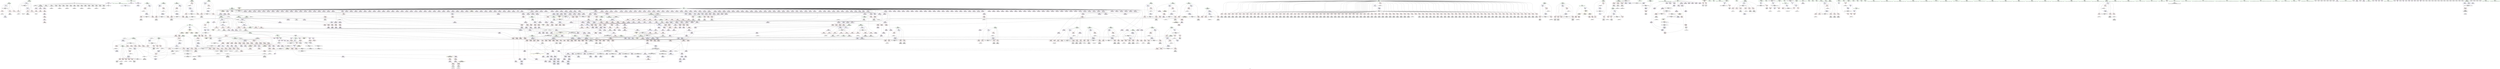 digraph "SVFG" {
	label="SVFG";

	Node0x5649edb32a80 [shape=record,color=grey,label="{NodeID: 0\nNullPtr}"];
	Node0x5649edb32a80 -> Node0x5649edbc0050[style=solid];
	Node0x5649edb32a80 -> Node0x5649edbc0150[style=solid];
	Node0x5649edb32a80 -> Node0x5649edbc0220[style=solid];
	Node0x5649edb32a80 -> Node0x5649edbc02f0[style=solid];
	Node0x5649edb32a80 -> Node0x5649edbc03c0[style=solid];
	Node0x5649edb32a80 -> Node0x5649edbc0490[style=solid];
	Node0x5649edb32a80 -> Node0x5649edbc0560[style=solid];
	Node0x5649edb32a80 -> Node0x5649edbc0630[style=solid];
	Node0x5649edb32a80 -> Node0x5649edbc0700[style=solid];
	Node0x5649edb32a80 -> Node0x5649edbc07d0[style=solid];
	Node0x5649edb32a80 -> Node0x5649edbc08a0[style=solid];
	Node0x5649edb32a80 -> Node0x5649edbc0970[style=solid];
	Node0x5649edb32a80 -> Node0x5649edbc0a40[style=solid];
	Node0x5649edb32a80 -> Node0x5649edbc0b10[style=solid];
	Node0x5649edb32a80 -> Node0x5649edbc0be0[style=solid];
	Node0x5649edb32a80 -> Node0x5649edbc0cb0[style=solid];
	Node0x5649edb32a80 -> Node0x5649edbc0d80[style=solid];
	Node0x5649edb32a80 -> Node0x5649edbc0e50[style=solid];
	Node0x5649edb32a80 -> Node0x5649edc03580[style=solid];
	Node0x5649edbcf010 [shape=record,color=red,label="{NodeID: 775\n170\<--139\n\<--y\n_Z8PrintMapv\n}"];
	Node0x5649edbcf010 -> Node0x5649edc17e90[style=solid];
	Node0x5649edbe7880 [shape=record,color=grey,label="{NodeID: 1550\n1595 = Binary(1588, 1594, )\n}"];
	Node0x5649edbe7880 -> Node0x5649edbcb730[style=solid];
	Node0x5649edbc5e20 [shape=record,color=purple,label="{NodeID: 443\n752\<--15\ncontent155\<--std_tetro\n_Z12InitStdTetrov\n}"];
	Node0x5649edbc5e20 -> Node0x5649edbfaf80[style=solid];
	Node0x5649edc05150 [shape=record,color=blue,label="{NodeID: 1218\n484\<--486\nwid\<--\n_Z12InitStdTetrov\n}"];
	Node0x5649edc05150 -> Node0x5649edbf9a60[style=dashed];
	Node0x5649edc05150 -> Node0x5649edbf9c00[style=dashed];
	Node0x5649edc05150 -> Node0x5649edc9a160[style=dashed];
	Node0x5649edbba3b0 [shape=record,color=green,label="{NodeID: 111\n1448\<--1449\ny\<--y_field_insensitive\n_Z8PutTetroR5Tetro\n}"];
	Node0x5649edbba3b0 -> Node0x5649edbff7d0[style=solid];
	Node0x5649edbba3b0 -> Node0x5649edbff8a0[style=solid];
	Node0x5649edbba3b0 -> Node0x5649edbff970[style=solid];
	Node0x5649edbba3b0 -> Node0x5649edbffa40[style=solid];
	Node0x5649edbba3b0 -> Node0x5649edc09e80[style=solid];
	Node0x5649edbba3b0 -> Node0x5649edc0a1c0[style=solid];
	Node0x5649edbd4a40 [shape=record,color=red,label="{NodeID: 886\n824\<--441\n\<--t\n_Z12InitStdTetrov\n}"];
	Node0x5649edbd4a40 -> Node0x5649edbbeab0[style=solid];
	Node0x5649edbdb4b0 [shape=record,color=purple,label="{NodeID: 554\n1143\<--15\nhei397\<--std_tetro\n_Z12InitStdTetrov\n}"];
	Node0x5649edbdb4b0 -> Node0x5649edc083b0[style=solid];
	Node0x5649edc0ab80 [shape=record,color=blue,label="{NodeID: 1329\n1638\<--11\nx\<--\n_Z8ClearRowv\n}"];
	Node0x5649edc0ab80 -> Node0x5649edc016b0[style=dashed];
	Node0x5649edc0ab80 -> Node0x5649edc01780[style=dashed];
	Node0x5649edc0ab80 -> Node0x5649edc01850[style=dashed];
	Node0x5649edc0ab80 -> Node0x5649edc0ad20[style=dashed];
	Node0x5649edc0ab80 -> Node0x5649edc80770[style=dashed];
	Node0x5649edbbe6a0 [shape=record,color=black,label="{NodeID: 222\n795\<--794\nidxprom179\<--\n_Z12InitStdTetrov\n}"];
	Node0x5649edbf9cd0 [shape=record,color=red,label="{NodeID: 997\n560\<--559\n\<--content41\n_Z12InitStdTetrov\n}"];
	Node0x5649edbf9cd0 -> Node0x5649edbe4240[style=solid];
	Node0x5649edbe0f10 [shape=record,color=purple,label="{NodeID: 665\n744\<--743\narrayidx150\<--\n_Z12InitStdTetrov\n}"];
	Node0x5649edbe0f10 -> Node0x5649edbfaeb0[style=solid];
	Node0x5649edbcc0f0 [shape=record,color=black,label="{NodeID: 333\n1714\<--1713\nidxprom28\<--\n_Z8ClearRowv\n}"];
	Node0x5649edbff700 [shape=record,color=red,label="{NodeID: 1108\n1551\<--1446\n\<--can_put\n_Z8PutTetroR5Tetro\n}"];
	Node0x5649edbff700 -> Node0x5649edbcb3f0[style=solid];
	Node0x5649edb618c0 [shape=record,color=green,label="{NodeID: 1\n7\<--1\n__dso_handle\<--dummyObj\nGlob }"];
	Node0x5649edbcf0e0 [shape=record,color=red,label="{NodeID: 776\n151\<--141\n\<--x\n_Z8PrintMapv\n}"];
	Node0x5649edbcf0e0 -> Node0x5649edbeab80[style=solid];
	Node0x5649edbe7a00 [shape=record,color=grey,label="{NodeID: 1551\n1594 = Binary(1593, 115, )\n}"];
	Node0x5649edbe7a00 -> Node0x5649edbe7880[style=solid];
	Node0x5649edbc5ef0 [shape=record,color=purple,label="{NodeID: 444\n761\<--15\narrayidx160\<--std_tetro\n_Z12InitStdTetrov\n}"];
	Node0x5649edc05220 [shape=record,color=blue,label="{NodeID: 1219\n491\<--493\nhei\<--\n_Z12InitStdTetrov\n}"];
	Node0x5649edc05220 -> Node0x5649edbf98c0[style=dashed];
	Node0x5649edc05220 -> Node0x5649edbf9990[style=dashed];
	Node0x5649edc05220 -> Node0x5649edc9a660[style=dashed];
	Node0x5649edbba480 [shape=record,color=green,label="{NodeID: 112\n1450\<--1451\nx\<--x_field_insensitive\n_Z8PutTetroR5Tetro\n}"];
	Node0x5649edbba480 -> Node0x5649edbffb10[style=solid];
	Node0x5649edbba480 -> Node0x5649edbffbe0[style=solid];
	Node0x5649edbba480 -> Node0x5649edbffcb0[style=solid];
	Node0x5649edbba480 -> Node0x5649edbffd80[style=solid];
	Node0x5649edbba480 -> Node0x5649edc09f50[style=solid];
	Node0x5649edbba480 -> Node0x5649edc0a0f0[style=solid];
	Node0x5649edbd4b10 [shape=record,color=red,label="{NodeID: 887\n832\<--441\n\<--t\n_Z12InitStdTetrov\n}"];
	Node0x5649edbd4b10 -> Node0x5649edbbeb80[style=solid];
	Node0x5649edbdb580 [shape=record,color=purple,label="{NodeID: 555\n1147\<--15\narrayidx399\<--std_tetro\n_Z12InitStdTetrov\n}"];
	Node0x5649edc0ac50 [shape=record,color=blue,label="{NodeID: 1330\n1636\<--1539\nis_clear\<--\n_Z8ClearRowv\n}"];
	Node0x5649edc0ac50 -> Node0x5649edc015e0[style=dashed];
	Node0x5649edc0ac50 -> Node0x5649edc80270[style=dashed];
	Node0x5649edbbe770 [shape=record,color=black,label="{NodeID: 223\n803\<--802\nidxprom185\<--\n_Z12InitStdTetrov\n}"];
	Node0x5649edbf9da0 [shape=record,color=red,label="{NodeID: 998\n564\<--563\n\<--arrayidx43\n_Z12InitStdTetrov\n}"];
	Node0x5649edbf9da0 -> Node0x5649edbe4310[style=solid];
	Node0x5649edbe0fe0 [shape=record,color=purple,label="{NodeID: 666\n746\<--745\narrayidx151\<--\n_Z12InitStdTetrov\n}"];
	Node0x5649edbe0fe0 -> Node0x5649edc064d0[style=solid];
	Node0x5649edbcc1c0 [shape=record,color=black,label="{NodeID: 334\n1818\<--1759\n\<--tmp\nmain\n}"];
	Node0x5649edbcc1c0 -> Node0x5649edbe3060[style=solid];
	Node0x5649edbcc1c0 -> Node0x5649edbe3130[style=solid];
	Node0x5649edbcc1c0 -> Node0x5649edbe3200[style=solid];
	Node0x5649edbcc1c0 -> Node0x5649edbe32d0[style=solid];
	Node0x5649edbcc1c0 -> Node0x5649edbe33a0[style=solid];
	Node0x5649edbff7d0 [shape=record,color=red,label="{NodeID: 1109\n1478\<--1448\n\<--y\n_Z8PutTetroR5Tetro\n}"];
	Node0x5649edbff7d0 -> Node0x5649edbec380[style=solid];
	Node0x5649edb53500 [shape=record,color=green,label="{NodeID: 2\n11\<--1\n\<--dummyObj\nCan only get source location for instruction, argument, global var or function.}"];
	Node0x5649edca6bb0 [shape=record,color=yellow,style=double,label="{NodeID: 1884\n14V_1 = ENCHI(MR_14V_0)\npts\{90000 \}\nFun[_Z8PrintMapv]}"];
	Node0x5649edca6bb0 -> Node0x5649edbcf350[style=dashed];
	Node0x5649edbcf1b0 [shape=record,color=red,label="{NodeID: 777\n158\<--141\n\<--x\n_Z8PrintMapv\n}"];
	Node0x5649edbcf1b0 -> Node0x5649edbc1360[style=solid];
	Node0x5649edbe7b80 [shape=record,color=grey,label="{NodeID: 1552\n1129 = Binary(1128, 115, )\n}"];
	Node0x5649edbe7b80 -> Node0x5649edc08210[style=solid];
	Node0x5649edbc5fc0 [shape=record,color=purple,label="{NodeID: 445\n762\<--15\narrayidx161\<--std_tetro\n_Z12InitStdTetrov\n}"];
	Node0x5649edc052f0 [shape=record,color=blue,label="{NodeID: 1220\n512\<--507\ncontent\<--\n_Z12InitStdTetrov\n}"];
	Node0x5649edc052f0 -> Node0x5649edbf9b30[style=dashed];
	Node0x5649edc052f0 -> Node0x5649edbf9cd0[style=dashed];
	Node0x5649edc052f0 -> Node0x5649edbf9e70[style=dashed];
	Node0x5649edc052f0 -> Node0x5649edbfa010[style=dashed];
	Node0x5649edc052f0 -> Node0x5649edbfa1b0[style=dashed];
	Node0x5649edc052f0 -> Node0x5649edbfa350[style=dashed];
	Node0x5649edc052f0 -> Node0x5649edc9ab60[style=dashed];
	Node0x5649edbba550 [shape=record,color=green,label="{NodeID: 113\n1452\<--1453\ny33\<--y33_field_insensitive\n_Z8PutTetroR5Tetro\n}"];
	Node0x5649edbba550 -> Node0x5649edbffe50[style=solid];
	Node0x5649edbba550 -> Node0x5649edbfff20[style=solid];
	Node0x5649edbba550 -> Node0x5649edbffff0[style=solid];
	Node0x5649edbba550 -> Node0x5649edc000c0[style=solid];
	Node0x5649edbba550 -> Node0x5649edc0a360[style=solid];
	Node0x5649edbba550 -> Node0x5649edc0a6a0[style=solid];
	Node0x5649edbd4be0 [shape=record,color=red,label="{NodeID: 888\n856\<--441\n\<--t\n_Z12InitStdTetrov\n}"];
	Node0x5649edbd4be0 -> Node0x5649edbc6e50[style=solid];
	Node0x5649edbdb650 [shape=record,color=purple,label="{NodeID: 556\n1148\<--15\narrayidx400\<--std_tetro\n_Z12InitStdTetrov\n}"];
	Node0x5649edc0ad20 [shape=record,color=blue,label="{NodeID: 1331\n1638\<--1673\nx\<--inc\n_Z8ClearRowv\n}"];
	Node0x5649edc0ad20 -> Node0x5649edc016b0[style=dashed];
	Node0x5649edc0ad20 -> Node0x5649edc01780[style=dashed];
	Node0x5649edc0ad20 -> Node0x5649edc01850[style=dashed];
	Node0x5649edc0ad20 -> Node0x5649edc0ad20[style=dashed];
	Node0x5649edc0ad20 -> Node0x5649edc80770[style=dashed];
	Node0x5649edbbe840 [shape=record,color=black,label="{NodeID: 224\n808\<--807\nconv189\<--\n_Z12InitStdTetrov\n}"];
	Node0x5649edbf9e70 [shape=record,color=red,label="{NodeID: 999\n584\<--583\n\<--content52\n_Z12InitStdTetrov\n}"];
	Node0x5649edbf9e70 -> Node0x5649edbe0550[style=solid];
	Node0x5649edbe10b0 [shape=record,color=purple,label="{NodeID: 667\n754\<--753\narrayidx156\<--\n_Z12InitStdTetrov\n}"];
	Node0x5649edbe10b0 -> Node0x5649edbfb050[style=solid];
	Node0x5649edbcc290 [shape=record,color=black,label="{NodeID: 335\n1765\<--1762\ncall\<--\nmain\n}"];
	Node0x5649edbff8a0 [shape=record,color=red,label="{NodeID: 1110\n1505\<--1448\n\<--y\n_Z8PutTetroR5Tetro\n}"];
	Node0x5649edbff8a0 -> Node0x5649edbcaf10[style=solid];
	Node0x5649edb5f390 [shape=record,color=green,label="{NodeID: 3\n17\<--1\n_ZSt4cout\<--dummyObj\nGlob }"];
	Node0x5649edca6c90 [shape=record,color=yellow,style=double,label="{NodeID: 1885\n6V_1 = ENCHI(MR_6V_0)\npts\{12 \}\nFun[_Z8ClearRowv]}"];
	Node0x5649edca6c90 -> Node0x5649edbe5760[style=dashed];
	Node0x5649edca6c90 -> Node0x5649edbe5830[style=dashed];
	Node0x5649edbcf280 [shape=record,color=red,label="{NodeID: 778\n164\<--141\n\<--x\n_Z8PrintMapv\n}"];
	Node0x5649edbcf280 -> Node0x5649edc17d10[style=solid];
	Node0x5649edbe7d00 [shape=record,color=grey,label="{NodeID: 1553\n429 = Binary(428, 115, )\n}"];
	Node0x5649edbe7d00 -> Node0x5649edc04fb0[style=solid];
	Node0x5649edbc6090 [shape=record,color=purple,label="{NodeID: 446\n763\<--15\nwid162\<--std_tetro\n_Z12InitStdTetrov\n}"];
	Node0x5649edbc6090 -> Node0x5649edc06670[style=solid];
	Node0x5649edc053c0 [shape=record,color=blue,label="{NodeID: 1221\n443\<--11\ny\<--\n_Z12InitStdTetrov\n}"];
	Node0x5649edc053c0 -> Node0x5649edbf6db0[style=dashed];
	Node0x5649edc053c0 -> Node0x5649edbf6e80[style=dashed];
	Node0x5649edc053c0 -> Node0x5649edbf6f50[style=dashed];
	Node0x5649edc053c0 -> Node0x5649edbf7020[style=dashed];
	Node0x5649edc053c0 -> Node0x5649edc057d0[style=dashed];
	Node0x5649edc053c0 -> Node0x5649edc895e0[style=dashed];
	Node0x5649edbba620 [shape=record,color=green,label="{NodeID: 114\n1454\<--1455\nx38\<--x38_field_insensitive\n_Z8PutTetroR5Tetro\n}"];
	Node0x5649edbba620 -> Node0x5649edc00190[style=solid];
	Node0x5649edbba620 -> Node0x5649edc00260[style=solid];
	Node0x5649edbba620 -> Node0x5649edc00330[style=solid];
	Node0x5649edbba620 -> Node0x5649edc00400[style=solid];
	Node0x5649edbba620 -> Node0x5649edc0a430[style=solid];
	Node0x5649edbba620 -> Node0x5649edc0a5d0[style=solid];
	Node0x5649edbd4cb0 [shape=record,color=red,label="{NodeID: 889\n866\<--441\n\<--t\n_Z12InitStdTetrov\n}"];
	Node0x5649edbd4cb0 -> Node0x5649edbc6ee0[style=solid];
	Node0x5649edbdb720 [shape=record,color=purple,label="{NodeID: 557\n1149\<--15\nhei401\<--std_tetro\n_Z12InitStdTetrov\n}"];
	Node0x5649edbdb720 -> Node0x5649edbfcf30[style=solid];
	Node0x5649edc0adf0 [shape=record,color=blue,label="{NodeID: 1332\n1640\<--1679\ncur_y\<--\n_Z8ClearRowv\n}"];
	Node0x5649edc0adf0 -> Node0x5649edc01920[style=dashed];
	Node0x5649edc0adf0 -> Node0x5649edc019f0[style=dashed];
	Node0x5649edc0adf0 -> Node0x5649edc01ac0[style=dashed];
	Node0x5649edc0adf0 -> Node0x5649edc01b90[style=dashed];
	Node0x5649edc0adf0 -> Node0x5649edc01c60[style=dashed];
	Node0x5649edc0adf0 -> Node0x5649edc01d30[style=dashed];
	Node0x5649edc0adf0 -> Node0x5649edc0b200[style=dashed];
	Node0x5649edc0adf0 -> Node0x5649edc80c70[style=dashed];
	Node0x5649edbbe910 [shape=record,color=black,label="{NodeID: 225\n812\<--811\nidxprom191\<--\n_Z12InitStdTetrov\n}"];
	Node0x5649edbf9f40 [shape=record,color=red,label="{NodeID: 1000\n586\<--585\n\<--arrayidx53\n_Z12InitStdTetrov\n}"];
	Node0x5649edbf9f40 -> Node0x5649edbe0620[style=solid];
	Node0x5649edbe1180 [shape=record,color=purple,label="{NodeID: 668\n756\<--755\narrayidx157\<--\n_Z12InitStdTetrov\n}"];
	Node0x5649edbe1180 -> Node0x5649edc065a0[style=solid];
	Node0x5649edbcc360 [shape=record,color=black,label="{NodeID: 336\n1771\<--1768\ncall1\<--\nmain\n}"];
	Node0x5649edbff970 [shape=record,color=red,label="{NodeID: 1111\n1521\<--1448\n\<--y\n_Z8PutTetroR5Tetro\n}"];
	Node0x5649edbff970 -> Node0x5649edc17b90[style=solid];
	Node0x5649edb60750 [shape=record,color=green,label="{NodeID: 4\n18\<--1\n.str\<--dummyObj\nGlob }"];
	Node0x5649edca6da0 [shape=record,color=yellow,style=double,label="{NodeID: 1886\n8V_1 = ENCHI(MR_8V_0)\npts\{14 \}\nFun[_Z8ClearRowv]}"];
	Node0x5649edca6da0 -> Node0x5649edbe5b70[style=dashed];
	Node0x5649edbcf350 [shape=record,color=red,label="{NodeID: 779\n161\<--160\n\<--arrayidx5\n_Z8PrintMapv\n}"];
	Node0x5649edbe7e80 [shape=record,color=grey,label="{NodeID: 1554\n1593 = Binary(1591, 1592, )\n}"];
	Node0x5649edbe7e80 -> Node0x5649edbe7a00[style=solid];
	Node0x5649edbc6160 [shape=record,color=purple,label="{NodeID: 447\n767\<--15\narrayidx164\<--std_tetro\n_Z12InitStdTetrov\n}"];
	Node0x5649edc05490 [shape=record,color=blue,label="{NodeID: 1222\n542\<--532\narrayidx30\<--call24\n_Z12InitStdTetrov\n}"];
	Node0x5649edc05490 -> Node0x5649edbf9da0[style=dashed];
	Node0x5649edc05490 -> Node0x5649edbf9f40[style=dashed];
	Node0x5649edc05490 -> Node0x5649edbfa0e0[style=dashed];
	Node0x5649edc05490 -> Node0x5649edbfa280[style=dashed];
	Node0x5649edc05490 -> Node0x5649edbfa420[style=dashed];
	Node0x5649edc05490 -> Node0x5649edc05490[style=dashed];
	Node0x5649edc05490 -> Node0x5649edc9b060[style=dashed];
	Node0x5649edbbee60 [shape=record,color=green,label="{NodeID: 115\n1631\<--1632\n_Z8ClearRowv\<--_Z8ClearRowv_field_insensitive\n}"];
	Node0x5649edbd4d80 [shape=record,color=red,label="{NodeID: 890\n876\<--441\n\<--t\n_Z12InitStdTetrov\n}"];
	Node0x5649edbd4d80 -> Node0x5649edbc6fb0[style=solid];
	Node0x5649edbdb7f0 [shape=record,color=purple,label="{NodeID: 558\n1161\<--15\narrayidx405\<--std_tetro\n_Z12InitStdTetrov\n}"];
	Node0x5649edc0aec0 [shape=record,color=blue,label="{NodeID: 1333\n1642\<--11\nx11\<--\n_Z8ClearRowv\n}"];
	Node0x5649edc0aec0 -> Node0x5649edc01e00[style=dashed];
	Node0x5649edc0aec0 -> Node0x5649edc01ed0[style=dashed];
	Node0x5649edc0aec0 -> Node0x5649edc01fa0[style=dashed];
	Node0x5649edc0aec0 -> Node0x5649edc02070[style=dashed];
	Node0x5649edc0aec0 -> Node0x5649edc02140[style=dashed];
	Node0x5649edc0aec0 -> Node0x5649edc0aec0[style=dashed];
	Node0x5649edc0aec0 -> Node0x5649edc0b130[style=dashed];
	Node0x5649edc0aec0 -> Node0x5649edc81170[style=dashed];
	Node0x5649edbbe9e0 [shape=record,color=black,label="{NodeID: 226\n818\<--817\nidxprom195\<--\n_Z12InitStdTetrov\n}"];
	Node0x5649edbfa010 [shape=record,color=red,label="{NodeID: 1001\n595\<--594\n\<--content58\n_Z12InitStdTetrov\n}"];
	Node0x5649edbfa010 -> Node0x5649edbe06f0[style=solid];
	Node0x5649edbe1250 [shape=record,color=purple,label="{NodeID: 669\n862\<--861\narrayidx223\<--\n_Z12InitStdTetrov\n}"];
	Node0x5649edbe1250 -> Node0x5649edbfb7a0[style=solid];
	Node0x5649edbcc430 [shape=record,color=black,label="{NodeID: 337\n1813\<--1812\nidxprom\<--\nmain\n}"];
	Node0x5649edbffa40 [shape=record,color=red,label="{NodeID: 1112\n1547\<--1448\n\<--y\n_Z8PutTetroR5Tetro\n}"];
	Node0x5649edbffa40 -> Node0x5649edbe6e00[style=solid];
	Node0x5649edb52360 [shape=record,color=green,label="{NodeID: 5\n20\<--1\n.str.1\<--dummyObj\nGlob }"];
	Node0x5649edbcf420 [shape=record,color=red,label="{NodeID: 780\n188\<--178\n\<--t\n_Z13PrintAllTetrov\n}"];
	Node0x5649edbcf420 -> Node0x5649edbe9c80[style=solid];
	Node0x5649edbe8000 [shape=record,color=grey,label="{NodeID: 1555\n1124 = Binary(1123, 115, )\n}"];
	Node0x5649edbe8000 -> Node0x5649edc08140[style=solid];
	Node0x5649edbc6230 [shape=record,color=purple,label="{NodeID: 448\n768\<--15\narrayidx165\<--std_tetro\n_Z12InitStdTetrov\n}"];
	Node0x5649edc05560 [shape=record,color=blue,label="{NodeID: 1223\n445\<--11\nx\<--\n_Z12InitStdTetrov\n}"];
	Node0x5649edc05560 -> Node0x5649edbf70f0[style=dashed];
	Node0x5649edc05560 -> Node0x5649edbf71c0[style=dashed];
	Node0x5649edc05560 -> Node0x5649edbf7290[style=dashed];
	Node0x5649edc05560 -> Node0x5649edc05560[style=dashed];
	Node0x5649edc05560 -> Node0x5649edc05700[style=dashed];
	Node0x5649edc05560 -> Node0x5649edc89ae0[style=dashed];
	Node0x5649edbbef20 [shape=record,color=green,label="{NodeID: 116\n1634\<--1635\ny\<--y_field_insensitive\n_Z8ClearRowv\n}"];
	Node0x5649edbbef20 -> Node0x5649edc011d0[style=solid];
	Node0x5649edbbef20 -> Node0x5649edc012a0[style=solid];
	Node0x5649edbbef20 -> Node0x5649edc01370[style=solid];
	Node0x5649edbbef20 -> Node0x5649edc01440[style=solid];
	Node0x5649edbbef20 -> Node0x5649edc01510[style=solid];
	Node0x5649edbbef20 -> Node0x5649edc0a9e0[style=solid];
	Node0x5649edbbef20 -> Node0x5649edc0b2d0[style=solid];
	Node0x5649edbbef20 -> Node0x5649edc0b3a0[style=solid];
	Node0x5649edbd4e50 [shape=record,color=red,label="{NodeID: 891\n886\<--441\n\<--t\n_Z12InitStdTetrov\n}"];
	Node0x5649edbd4e50 -> Node0x5649edbc7080[style=solid];
	Node0x5649edbdb8c0 [shape=record,color=purple,label="{NodeID: 559\n1162\<--15\narrayidx406\<--std_tetro\n_Z12InitStdTetrov\n}"];
	Node0x5649edc0af90 [shape=record,color=blue,label="{NodeID: 1334\n1707\<--1701\narrayidx25\<--\n_Z8ClearRowv\n}"];
	Node0x5649edc0af90 -> Node0x5649edc022e0[style=dashed];
	Node0x5649edc0af90 -> Node0x5649edc0af90[style=dashed];
	Node0x5649edc0af90 -> Node0x5649edc0b060[style=dashed];
	Node0x5649edc0af90 -> Node0x5649edc886e0[style=dashed];
	Node0x5649edbbeab0 [shape=record,color=black,label="{NodeID: 227\n825\<--824\nidxprom199\<--\n_Z12InitStdTetrov\n}"];
	Node0x5649edbfa0e0 [shape=record,color=red,label="{NodeID: 1002\n597\<--596\n\<--arrayidx59\n_Z12InitStdTetrov\n}"];
	Node0x5649edbfa0e0 -> Node0x5649edbe07c0[style=solid];
	Node0x5649edbe1320 [shape=record,color=purple,label="{NodeID: 670\n864\<--863\narrayidx224\<--\n_Z12InitStdTetrov\n}"];
	Node0x5649edbe1320 -> Node0x5649edc06dc0[style=solid];
	Node0x5649edbcc500 [shape=record,color=black,label="{NodeID: 338\n1816\<--1815\nidxprom16\<--\nmain\n}"];
	Node0x5649edbffb10 [shape=record,color=red,label="{NodeID: 1113\n1491\<--1450\n\<--x\n_Z8PutTetroR5Tetro\n}"];
	Node0x5649edbffb10 -> Node0x5649edbec800[style=solid];
	Node0x5649edb90350 [shape=record,color=green,label="{NodeID: 6\n22\<--1\n.str.2\<--dummyObj\nGlob }"];
	Node0x5649edbcf4f0 [shape=record,color=red,label="{NodeID: 781\n200\<--178\n\<--t\n_Z13PrintAllTetrov\n}"];
	Node0x5649edbe8180 [shape=record,color=grey,label="{NodeID: 1556\n1623 = Binary(1622, 1624, )\n}"];
	Node0x5649edbe8180 -> Node0x5649edc0a840[style=solid];
	Node0x5649edbc6300 [shape=record,color=purple,label="{NodeID: 449\n769\<--15\nhei166\<--std_tetro\n_Z12InitStdTetrov\n}"];
	Node0x5649edbc6300 -> Node0x5649edc06740[style=solid];
	Node0x5649edc05630 [shape=record,color=blue,label="{NodeID: 1224\n567\<--368\narrayidx45\<--\n_Z12InitStdTetrov\n}"];
	Node0x5649edc05630 -> Node0x5649edc62640[style=dashed];
	Node0x5649edbbeff0 [shape=record,color=green,label="{NodeID: 117\n1636\<--1637\nis_clear\<--is_clear_field_insensitive\n_Z8ClearRowv\n}"];
	Node0x5649edbbeff0 -> Node0x5649edc015e0[style=solid];
	Node0x5649edbbeff0 -> Node0x5649edc0aab0[style=solid];
	Node0x5649edbbeff0 -> Node0x5649edc0ac50[style=solid];
	Node0x5649edbd4f20 [shape=record,color=red,label="{NodeID: 892\n897\<--441\n\<--t\n_Z12InitStdTetrov\n}"];
	Node0x5649edbd4f20 -> Node0x5649edbc7150[style=solid];
	Node0x5649edbdb990 [shape=record,color=purple,label="{NodeID: 560\n1163\<--15\ncontent407\<--std_tetro\n_Z12InitStdTetrov\n}"];
	Node0x5649edbdb990 -> Node0x5649edc08480[style=solid];
	Node0x5649edc0b060 [shape=record,color=blue,label="{NodeID: 1335\n1715\<--368\narrayidx29\<--\n_Z8ClearRowv\n}"];
	Node0x5649edc0b060 -> Node0x5649edc022e0[style=dashed];
	Node0x5649edc0b060 -> Node0x5649edc0af90[style=dashed];
	Node0x5649edc0b060 -> Node0x5649edc0b060[style=dashed];
	Node0x5649edc0b060 -> Node0x5649edc886e0[style=dashed];
	Node0x5649edbbeb80 [shape=record,color=black,label="{NodeID: 228\n833\<--832\nidxprom205\<--\n_Z12InitStdTetrov\n}"];
	Node0x5649edbfa1b0 [shape=record,color=red,label="{NodeID: 1003\n605\<--604\n\<--content64\n_Z12InitStdTetrov\n}"];
	Node0x5649edbfa1b0 -> Node0x5649edbe0890[style=solid];
	Node0x5649edc95510 [shape=record,color=black,label="{NodeID: 1778\nMR_150V_2 = PHI(MR_150V_4, MR_150V_1, )\npts\{1750 \}\n}"];
	Node0x5649edc95510 -> Node0x5649edc0b7b0[style=dashed];
	Node0x5649edbe13f0 [shape=record,color=purple,label="{NodeID: 671\n872\<--871\narrayidx229\<--\n_Z12InitStdTetrov\n}"];
	Node0x5649edbe13f0 -> Node0x5649edbfb940[style=solid];
	Node0x5649edbcc5d0 [shape=record,color=black,label="{NodeID: 339\n1819\<--1817\n\<--arrayidx17\nmain\n}"];
	Node0x5649edbcc5d0 -> Node0x5649edbe3470[style=solid];
	Node0x5649edbcc5d0 -> Node0x5649edbe3540[style=solid];
	Node0x5649edbcc5d0 -> Node0x5649edbe3610[style=solid];
	Node0x5649edbcc5d0 -> Node0x5649edbe36e0[style=solid];
	Node0x5649edbcc5d0 -> Node0x5649edbe37b0[style=solid];
	Node0x5649edbffbe0 [shape=record,color=red,label="{NodeID: 1114\n1509\<--1450\n\<--x\n_Z8PutTetroR5Tetro\n}"];
	Node0x5649edbffbe0 -> Node0x5649edbcafe0[style=solid];
	Node0x5649edb5eaa0 [shape=record,color=green,label="{NodeID: 7\n24\<--1\n.str.3\<--dummyObj\nGlob }"];
	Node0x5649edbcf5c0 [shape=record,color=red,label="{NodeID: 782\n212\<--178\n\<--t\n_Z13PrintAllTetrov\n}"];
	Node0x5649edbcf5c0 -> Node0x5649edbc1430[style=solid];
	Node0x5649edbe8300 [shape=record,color=grey,label="{NodeID: 1557\n114 = Binary(113, 115, )\n}"];
	Node0x5649edbe8300 -> Node0x5649edc03820[style=solid];
	Node0x5649edbc63d0 [shape=record,color=purple,label="{NodeID: 450\n773\<--15\narrayidx168\<--std_tetro\n_Z12InitStdTetrov\n}"];
	Node0x5649edc05700 [shape=record,color=blue,label="{NodeID: 1225\n445\<--571\nx\<--inc\n_Z12InitStdTetrov\n}"];
	Node0x5649edc05700 -> Node0x5649edbf70f0[style=dashed];
	Node0x5649edc05700 -> Node0x5649edbf71c0[style=dashed];
	Node0x5649edc05700 -> Node0x5649edbf7290[style=dashed];
	Node0x5649edc05700 -> Node0x5649edc05560[style=dashed];
	Node0x5649edc05700 -> Node0x5649edc05700[style=dashed];
	Node0x5649edc05700 -> Node0x5649edc89ae0[style=dashed];
	Node0x5649edbbf0c0 [shape=record,color=green,label="{NodeID: 118\n1638\<--1639\nx\<--x_field_insensitive\n_Z8ClearRowv\n}"];
	Node0x5649edbbf0c0 -> Node0x5649edc016b0[style=solid];
	Node0x5649edbbf0c0 -> Node0x5649edc01780[style=solid];
	Node0x5649edbbf0c0 -> Node0x5649edc01850[style=solid];
	Node0x5649edbbf0c0 -> Node0x5649edc0ab80[style=solid];
	Node0x5649edbbf0c0 -> Node0x5649edc0ad20[style=solid];
	Node0x5649edbd4ff0 [shape=record,color=red,label="{NodeID: 893\n903\<--441\n\<--t\n_Z12InitStdTetrov\n}"];
	Node0x5649edbd4ff0 -> Node0x5649edbc7220[style=solid];
	Node0x5649edbdba60 [shape=record,color=purple,label="{NodeID: 561\n1170\<--15\narrayidx411\<--std_tetro\n_Z12InitStdTetrov\n}"];
	Node0x5649edc0b130 [shape=record,color=blue,label="{NodeID: 1336\n1642\<--1720\nx11\<--inc32\n_Z8ClearRowv\n}"];
	Node0x5649edc0b130 -> Node0x5649edc01e00[style=dashed];
	Node0x5649edc0b130 -> Node0x5649edc01ed0[style=dashed];
	Node0x5649edc0b130 -> Node0x5649edc01fa0[style=dashed];
	Node0x5649edc0b130 -> Node0x5649edc02070[style=dashed];
	Node0x5649edc0b130 -> Node0x5649edc02140[style=dashed];
	Node0x5649edc0b130 -> Node0x5649edc0aec0[style=dashed];
	Node0x5649edc0b130 -> Node0x5649edc0b130[style=dashed];
	Node0x5649edc0b130 -> Node0x5649edc81170[style=dashed];
	Node0x5649edbbec50 [shape=record,color=black,label="{NodeID: 229\n839\<--838\nidxprom209\<--\n_Z12InitStdTetrov\n}"];
	Node0x5649edbfa280 [shape=record,color=red,label="{NodeID: 1004\n607\<--606\n\<--arrayidx65\n_Z12InitStdTetrov\n}"];
	Node0x5649edbfa280 -> Node0x5649edbe0960[style=solid];
	Node0x5649edc95a10 [shape=record,color=black,label="{NodeID: 1779\nMR_152V_2 = PHI(MR_152V_4, MR_152V_1, )\npts\{1752 \}\n}"];
	Node0x5649edc95a10 -> Node0x5649edc0b880[style=dashed];
	Node0x5649edbe14c0 [shape=record,color=purple,label="{NodeID: 672\n874\<--873\narrayidx230\<--\n_Z12InitStdTetrov\n}"];
	Node0x5649edbe14c0 -> Node0x5649edc06e90[style=solid];
	Node0x5649edbcc6a0 [shape=record,color=purple,label="{NodeID: 340\n52\<--4\n\<--_ZStL8__ioinit\n__cxx_global_var_init\n}"];
	Node0x5649edbffcb0 [shape=record,color=red,label="{NodeID: 1115\n1530\<--1450\n\<--x\n_Z8PutTetroR5Tetro\n}"];
	Node0x5649edbffcb0 -> Node0x5649edc18610[style=solid];
	Node0x5649edb5eb30 [shape=record,color=green,label="{NodeID: 8\n26\<--1\n.str.4\<--dummyObj\nGlob }"];
	Node0x5649edbcf690 [shape=record,color=red,label="{NodeID: 783\n225\<--178\n\<--t\n_Z13PrintAllTetrov\n}"];
	Node0x5649edbcf690 -> Node0x5649edbc15d0[style=solid];
	Node0x5649edbe8480 [shape=record,color=grey,label="{NodeID: 1558\n371 = Binary(370, 115, )\n}"];
	Node0x5649edbe8480 -> Node0x5649edc04ad0[style=solid];
	Node0x5649edbc64a0 [shape=record,color=purple,label="{NodeID: 451\n774\<--15\narrayidx169\<--std_tetro\n_Z12InitStdTetrov\n}"];
	Node0x5649edc057d0 [shape=record,color=blue,label="{NodeID: 1226\n443\<--576\ny\<--inc47\n_Z12InitStdTetrov\n}"];
	Node0x5649edc057d0 -> Node0x5649edbf6db0[style=dashed];
	Node0x5649edc057d0 -> Node0x5649edbf6e80[style=dashed];
	Node0x5649edc057d0 -> Node0x5649edbf6f50[style=dashed];
	Node0x5649edc057d0 -> Node0x5649edbf7020[style=dashed];
	Node0x5649edc057d0 -> Node0x5649edc057d0[style=dashed];
	Node0x5649edc057d0 -> Node0x5649edc895e0[style=dashed];
	Node0x5649edbbf190 [shape=record,color=green,label="{NodeID: 119\n1640\<--1641\ncur_y\<--cur_y_field_insensitive\n_Z8ClearRowv\n}"];
	Node0x5649edbbf190 -> Node0x5649edc01920[style=solid];
	Node0x5649edbbf190 -> Node0x5649edc019f0[style=solid];
	Node0x5649edbbf190 -> Node0x5649edc01ac0[style=solid];
	Node0x5649edbbf190 -> Node0x5649edc01b90[style=solid];
	Node0x5649edbbf190 -> Node0x5649edc01c60[style=solid];
	Node0x5649edbbf190 -> Node0x5649edc01d30[style=solid];
	Node0x5649edbbf190 -> Node0x5649edc0adf0[style=solid];
	Node0x5649edbbf190 -> Node0x5649edc0b200[style=solid];
	Node0x5649edbd50c0 [shape=record,color=red,label="{NodeID: 894\n909\<--441\n\<--t\n_Z12InitStdTetrov\n}"];
	Node0x5649edbd50c0 -> Node0x5649edbc72f0[style=solid];
	Node0x5649edbdbb30 [shape=record,color=purple,label="{NodeID: 562\n1171\<--15\narrayidx412\<--std_tetro\n_Z12InitStdTetrov\n}"];
	Node0x5649edc0b200 [shape=record,color=blue,label="{NodeID: 1337\n1640\<--1725\ncur_y\<--dec\n_Z8ClearRowv\n}"];
	Node0x5649edc0b200 -> Node0x5649edc01920[style=dashed];
	Node0x5649edc0b200 -> Node0x5649edc019f0[style=dashed];
	Node0x5649edc0b200 -> Node0x5649edc01ac0[style=dashed];
	Node0x5649edc0b200 -> Node0x5649edc01b90[style=dashed];
	Node0x5649edc0b200 -> Node0x5649edc01c60[style=dashed];
	Node0x5649edc0b200 -> Node0x5649edc01d30[style=dashed];
	Node0x5649edc0b200 -> Node0x5649edc0b200[style=dashed];
	Node0x5649edc0b200 -> Node0x5649edc80c70[style=dashed];
	Node0x5649edbbed20 [shape=record,color=black,label="{NodeID: 230\n843\<--842\nidxprom211\<--\n_Z12InitStdTetrov\n}"];
	Node0x5649edbfa350 [shape=record,color=red,label="{NodeID: 1005\n615\<--614\n\<--content70\n_Z12InitStdTetrov\n}"];
	Node0x5649edbfa350 -> Node0x5649edbe0a30[style=solid];
	Node0x5649edc95f10 [shape=record,color=black,label="{NodeID: 1780\nMR_154V_2 = PHI(MR_154V_3, MR_154V_1, )\npts\{1754 \}\n}"];
	Node0x5649edc95f10 -> Node0x5649edc0b950[style=dashed];
	Node0x5649edc95f10 -> Node0x5649edc95f10[style=dashed];
	Node0x5649edbe1590 [shape=record,color=purple,label="{NodeID: 673\n882\<--881\narrayidx235\<--\n_Z12InitStdTetrov\n}"];
	Node0x5649edbe1590 -> Node0x5649edbfbae0[style=solid];
	Node0x5649edbcc770 [shape=record,color=purple,label="{NodeID: 341\n157\<--8\narrayidx\<--map\n_Z8PrintMapv\n}"];
	Node0x5649edbffd80 [shape=record,color=red,label="{NodeID: 1116\n1542\<--1450\n\<--x\n_Z8PutTetroR5Tetro\n}"];
	Node0x5649edbffd80 -> Node0x5649edc18910[style=solid];
	Node0x5649edbb7af0 [shape=record,color=green,label="{NodeID: 9\n28\<--1\nstdin\<--dummyObj\nGlob }"];
	Node0x5649edbcf760 [shape=record,color=red,label="{NodeID: 784\n235\<--178\n\<--t\n_Z13PrintAllTetrov\n}"];
	Node0x5649edbcf760 -> Node0x5649edbc1770[style=solid];
	Node0x5649edbe8600 [shape=record,color=grey,label="{NodeID: 1559\n376 = Binary(375, 115, )\n}"];
	Node0x5649edbe8600 -> Node0x5649edc04ba0[style=solid];
	Node0x5649edbc6570 [shape=record,color=purple,label="{NodeID: 452\n775\<--15\nhei170\<--std_tetro\n_Z12InitStdTetrov\n}"];
	Node0x5649edbc6570 -> Node0x5649edbfb120[style=solid];
	Node0x5649edc058a0 [shape=record,color=blue,label="{NodeID: 1227\n587\<--589\narrayidx54\<--\n_Z12InitStdTetrov\n}"];
	Node0x5649edc058a0 -> Node0x5649edc05970[style=dashed];
	Node0x5649edbbf260 [shape=record,color=green,label="{NodeID: 120\n1642\<--1643\nx11\<--x11_field_insensitive\n_Z8ClearRowv\n}"];
	Node0x5649edbbf260 -> Node0x5649edc01e00[style=solid];
	Node0x5649edbbf260 -> Node0x5649edc01ed0[style=solid];
	Node0x5649edbbf260 -> Node0x5649edc01fa0[style=solid];
	Node0x5649edbbf260 -> Node0x5649edc02070[style=solid];
	Node0x5649edbbf260 -> Node0x5649edc02140[style=solid];
	Node0x5649edbbf260 -> Node0x5649edc0aec0[style=solid];
	Node0x5649edbbf260 -> Node0x5649edc0b130[style=solid];
	Node0x5649edbd5190 [shape=record,color=red,label="{NodeID: 895\n923\<--441\n\<--t\n_Z12InitStdTetrov\n}"];
	Node0x5649edbd5190 -> Node0x5649edbc7560[style=solid];
	Node0x5649edbdbc00 [shape=record,color=purple,label="{NodeID: 563\n1172\<--15\nhei413\<--std_tetro\n_Z12InitStdTetrov\n}"];
	Node0x5649edbdbc00 -> Node0x5649edbfd000[style=solid];
	Node0x5649edc0b2d0 [shape=record,color=blue,label="{NodeID: 1338\n1634\<--1729\ny\<--inc36\n_Z8ClearRowv\n}"];
	Node0x5649edc0b2d0 -> Node0x5649edc01510[style=dashed];
	Node0x5649edc0b2d0 -> Node0x5649edc0b3a0[style=dashed];
	Node0x5649edbc6e50 [shape=record,color=black,label="{NodeID: 231\n857\<--856\nidxprom219\<--\n_Z12InitStdTetrov\n}"];
	Node0x5649edbfa420 [shape=record,color=red,label="{NodeID: 1006\n617\<--616\n\<--arrayidx71\n_Z12InitStdTetrov\n}"];
	Node0x5649edbfa420 -> Node0x5649edbe0b00[style=solid];
	Node0x5649edc96410 [shape=record,color=black,label="{NodeID: 1781\nMR_156V_2 = PHI(MR_156V_3, MR_156V_1, )\npts\{1756 \}\n}"];
	Node0x5649edc96410 -> Node0x5649edc0ba20[style=dashed];
	Node0x5649edc96410 -> Node0x5649edc96410[style=dashed];
	Node0x5649edbe1660 [shape=record,color=purple,label="{NodeID: 674\n884\<--883\narrayidx236\<--\n_Z12InitStdTetrov\n}"];
	Node0x5649edbe1660 -> Node0x5649edc06f60[style=solid];
	Node0x5649edbcc840 [shape=record,color=purple,label="{NodeID: 342\n160\<--8\narrayidx5\<--map\n_Z8PrintMapv\n}"];
	Node0x5649edbcc840 -> Node0x5649edbcf350[style=solid];
	Node0x5649edbffe50 [shape=record,color=red,label="{NodeID: 1117\n1560\<--1452\n\<--y33\n_Z8PutTetroR5Tetro\n}"];
	Node0x5649edbffe50 -> Node0x5649edbea280[style=solid];
	Node0x5649edbb7b80 [shape=record,color=green,label="{NodeID: 10\n29\<--1\n.str.5\<--dummyObj\nGlob }"];
	Node0x5649edbcf830 [shape=record,color=red,label="{NodeID: 785\n269\<--178\n\<--t\n_Z13PrintAllTetrov\n}"];
	Node0x5649edbcf830 -> Node0x5649edbe8c00[style=solid];
	Node0x5649edbe8780 [shape=record,color=grey,label="{NodeID: 1560\n121 = Binary(120, 115, )\n}"];
	Node0x5649edbe8780 -> Node0x5649edc038f0[style=solid];
	Node0x5649edbc6640 [shape=record,color=purple,label="{NodeID: 453\n787\<--15\narrayidx174\<--std_tetro\n_Z12InitStdTetrov\n}"];
	Node0x5649edc05970 [shape=record,color=blue,label="{NodeID: 1228\n598\<--589\narrayidx60\<--\n_Z12InitStdTetrov\n}"];
	Node0x5649edc05970 -> Node0x5649edc05a40[style=dashed];
	Node0x5649edbbf330 [shape=record,color=green,label="{NodeID: 121\n1738\<--1739\nmain\<--main_field_insensitive\n}"];
	Node0x5649edbd5260 [shape=record,color=red,label="{NodeID: 896\n932\<--441\n\<--t\n_Z12InitStdTetrov\n}"];
	Node0x5649edbd5260 -> Node0x5649edbc7630[style=solid];
	Node0x5649edc72b50 [shape=record,color=black,label="{NodeID: 1671\nMR_42V_3 = PHI(MR_42V_4, MR_42V_2, )\npts\{291 \}\n}"];
	Node0x5649edc72b50 -> Node0x5649edbd1980[style=dashed];
	Node0x5649edc72b50 -> Node0x5649edbd1a50[style=dashed];
	Node0x5649edc72b50 -> Node0x5649edbd1b20[style=dashed];
	Node0x5649edc72b50 -> Node0x5649edbd1bf0[style=dashed];
	Node0x5649edc72b50 -> Node0x5649edc04fb0[style=dashed];
	Node0x5649edbdbcd0 [shape=record,color=purple,label="{NodeID: 564\n1178\<--15\narrayidx417\<--std_tetro\n_Z12InitStdTetrov\n}"];
	Node0x5649edc0b3a0 [shape=record,color=blue,label="{NodeID: 1339\n1634\<--1734\ny\<--dec39\n_Z8ClearRowv\n}"];
	Node0x5649edc0b3a0 -> Node0x5649edc7fd70[style=dashed];
	Node0x5649edbc6ee0 [shape=record,color=black,label="{NodeID: 232\n867\<--866\nidxprom225\<--\n_Z12InitStdTetrov\n}"];
	Node0x5649edbfa4f0 [shape=record,color=red,label="{NodeID: 1007\n638\<--637\n\<--hei85\n_Z12InitStdTetrov\n}"];
	Node0x5649edbfa4f0 -> Node0x5649edbbd4c0[style=solid];
	Node0x5649edc96910 [shape=record,color=black,label="{NodeID: 1782\nMR_158V_2 = PHI(MR_158V_3, MR_158V_1, )\npts\{1758 \}\n}"];
	Node0x5649edc96910 -> Node0x5649edc0baf0[style=dashed];
	Node0x5649edc96910 -> Node0x5649edc96910[style=dashed];
	Node0x5649edbe1730 [shape=record,color=purple,label="{NodeID: 675\n892\<--891\narrayidx241\<--\n_Z12InitStdTetrov\n}"];
	Node0x5649edbe1730 -> Node0x5649edbfbc80[style=solid];
	Node0x5649edbcc910 [shape=record,color=purple,label="{NodeID: 343\n1420\<--8\narrayidx\<--map\n_Z7InitMapv\n}"];
	Node0x5649edbfff20 [shape=record,color=red,label="{NodeID: 1118\n1577\<--1452\n\<--y33\n_Z8PutTetroR5Tetro\n}"];
	Node0x5649edbfff20 -> Node0x5649edbcb4c0[style=solid];
	Node0x5649edbb7c10 [shape=record,color=green,label="{NodeID: 11\n31\<--1\n.str.6\<--dummyObj\nGlob }"];
	Node0x5649edbcf900 [shape=record,color=red,label="{NodeID: 786\n194\<--180\n\<--r\n_Z13PrintAllTetrov\n}"];
	Node0x5649edbcf900 -> Node0x5649edbe9e00[style=solid];
	Node0x5649edbe8900 [shape=record,color=grey,label="{NodeID: 1561\n424 = Binary(423, 115, )\n}"];
	Node0x5649edbe8900 -> Node0x5649edc04ee0[style=solid];
	Node0x5649edbc6710 [shape=record,color=purple,label="{NodeID: 454\n788\<--15\narrayidx175\<--std_tetro\n_Z12InitStdTetrov\n}"];
	Node0x5649edc05a40 [shape=record,color=blue,label="{NodeID: 1229\n608\<--589\narrayidx66\<--\n_Z12InitStdTetrov\n}"];
	Node0x5649edc05a40 -> Node0x5649edc05b10[style=dashed];
	Node0x5649edbbf430 [shape=record,color=green,label="{NodeID: 122\n1741\<--1742\nretval\<--retval_field_insensitive\nmain\n}"];
	Node0x5649edbbf430 -> Node0x5649edc0b470[style=solid];
	Node0x5649edbd5330 [shape=record,color=red,label="{NodeID: 897\n940\<--441\n\<--t\n_Z12InitStdTetrov\n}"];
	Node0x5649edbd5330 -> Node0x5649edbc7700[style=solid];
	Node0x5649edc73050 [shape=record,color=black,label="{NodeID: 1672\nMR_44V_2 = PHI(MR_44V_4, MR_44V_1, )\npts\{293 \}\n}"];
	Node0x5649edc73050 -> Node0x5649edc04d40[style=dashed];
	Node0x5649edbdbda0 [shape=record,color=purple,label="{NodeID: 565\n1179\<--15\narrayidx418\<--std_tetro\n_Z12InitStdTetrov\n}"];
	Node0x5649edc0b470 [shape=record,color=blue,label="{NodeID: 1340\n1741\<--11\nretval\<--\nmain\n}"];
	Node0x5649edbc6fb0 [shape=record,color=black,label="{NodeID: 233\n877\<--876\nidxprom231\<--\n_Z12InitStdTetrov\n}"];
	Node0x5649edbfa5c0 [shape=record,color=red,label="{NodeID: 1008\n661\<--660\n\<--hei97\n_Z12InitStdTetrov\n}"];
	Node0x5649edbfa5c0 -> Node0x5649edbeba80[style=solid];
	Node0x5649edc96e10 [shape=record,color=black,label="{NodeID: 1783\nMR_14V_2 = PHI(MR_14V_4, MR_14V_1, )\npts\{90000 \}\n|{<s0>51}}"];
	Node0x5649edc96e10:s0 -> Node0x5649edc73ba0[style=dashed,color=red];
	Node0x5649edbe1800 [shape=record,color=purple,label="{NodeID: 676\n894\<--893\narrayidx242\<--\n_Z12InitStdTetrov\n}"];
	Node0x5649edbe1800 -> Node0x5649edc07030[style=solid];
	Node0x5649edbcc9e0 [shape=record,color=purple,label="{NodeID: 344\n1423\<--8\narrayidx5\<--map\n_Z7InitMapv\n}"];
	Node0x5649edbcc9e0 -> Node0x5649edc098d0[style=solid];
	Node0x5649edbffff0 [shape=record,color=red,label="{NodeID: 1119\n1592\<--1452\n\<--y33\n_Z8PutTetroR5Tetro\n}"];
	Node0x5649edbffff0 -> Node0x5649edbe7e80[style=solid];
	Node0x5649edbb7ca0 [shape=record,color=green,label="{NodeID: 12\n33\<--1\nstdout\<--dummyObj\nGlob }"];
	Node0x5649edbcf9d0 [shape=record,color=red,label="{NodeID: 787\n206\<--180\n\<--r\n_Z13PrintAllTetrov\n}"];
	Node0x5649edbe8a80 [shape=record,color=grey,label="{NodeID: 1562\n1645 = Binary(1644, 115, )\n}"];
	Node0x5649edbe8a80 -> Node0x5649edc0a9e0[style=solid];
	Node0x5649edbc67e0 [shape=record,color=purple,label="{NodeID: 455\n789\<--15\ncontent176\<--std_tetro\n_Z12InitStdTetrov\n}"];
	Node0x5649edbc67e0 -> Node0x5649edc06810[style=solid];
	Node0x5649edc05b10 [shape=record,color=blue,label="{NodeID: 1230\n618\<--589\narrayidx72\<--\n_Z12InitStdTetrov\n}"];
	Node0x5649edc05b10 -> Node0x5649edc99b10[style=dashed];
	Node0x5649edbbf500 [shape=record,color=green,label="{NodeID: 123\n1743\<--1744\ntest_case\<--test_case_field_insensitive\nmain\n}"];
	Node0x5649edbbf500 -> Node0x5649edc023b0[style=solid];
	Node0x5649edbbf500 -> Node0x5649edc0b540[style=solid];
	Node0x5649edbd5400 [shape=record,color=red,label="{NodeID: 898\n949\<--441\n\<--t\n_Z12InitStdTetrov\n}"];
	Node0x5649edbd5400 -> Node0x5649edbc78a0[style=solid];
	Node0x5649edc73550 [shape=record,color=black,label="{NodeID: 1673\nMR_32V_5 = PHI(MR_32V_6, MR_32V_2, )\npts\{341 533 672 810 948 1086 1184 1282 \}\n|{|<s3>40}}"];
	Node0x5649edc73550 -> Node0x5649edbd2a90[style=dashed];
	Node0x5649edc73550 -> Node0x5649edc04e10[style=dashed];
	Node0x5649edc73550 -> Node0x5649edc73550[style=dashed];
	Node0x5649edc73550:s3 -> Node0x5649edc99b10[style=dashed,color=blue];
	Node0x5649edbdbe70 [shape=record,color=purple,label="{NodeID: 566\n1180\<--15\nwid419\<--std_tetro\n_Z12InitStdTetrov\n}"];
	Node0x5649edbdbe70 -> Node0x5649edbfd0d0[style=solid];
	Node0x5649edc0b540 [shape=record,color=blue,label="{NodeID: 1341\n1743\<--11\ntest_case\<--\nmain\n}"];
	Node0x5649edc0b540 -> Node0x5649edc023b0[style=dashed];
	Node0x5649edbc7080 [shape=record,color=black,label="{NodeID: 234\n887\<--886\nidxprom237\<--\n_Z12InitStdTetrov\n}"];
	Node0x5649edbfa690 [shape=record,color=red,label="{NodeID: 1009\n669\<--668\n\<--wid103\n_Z12InitStdTetrov\n}"];
	Node0x5649edbfa690 -> Node0x5649edbbd8d0[style=solid];
	Node0x5649edc97310 [shape=record,color=black,label="{NodeID: 1784\nMR_113V_2 = PHI(MR_113V_3, MR_113V_1, )\npts\{17600000 \}\n}"];
	Node0x5649edc97310 -> Node0x5649edc863e0[style=dashed];
	Node0x5649edbe18d0 [shape=record,color=purple,label="{NodeID: 677\n1000\<--999\narrayidx308\<--\n_Z12InitStdTetrov\n}"];
	Node0x5649edbe18d0 -> Node0x5649edbfc3d0[style=solid];
	Node0x5649edbccab0 [shape=record,color=purple,label="{NodeID: 345\n1526\<--8\narrayidx21\<--map\n_Z8PutTetroR5Tetro\n}"];
	Node0x5649edc000c0 [shape=record,color=red,label="{NodeID: 1120\n1613\<--1452\n\<--y33\n_Z8PutTetroR5Tetro\n}"];
	Node0x5649edc000c0 -> Node0x5649edbe7280[style=solid];
	Node0x5649edbb7d30 [shape=record,color=green,label="{NodeID: 13\n34\<--1\n_ZSt3cin\<--dummyObj\nGlob }"];
	Node0x5649edca75b0 [shape=record,color=yellow,style=double,label="{NodeID: 1895\n113V_1 = ENCHI(MR_113V_0)\npts\{17600000 \}\nFun[_Z8PutTetroR5Tetro]}"];
	Node0x5649edca75b0 -> Node0x5649edc00670[style=dashed];
	Node0x5649edca75b0 -> Node0x5649edc00cf0[style=dashed];
	Node0x5649edbcfaa0 [shape=record,color=red,label="{NodeID: 788\n215\<--180\n\<--r\n_Z13PrintAllTetrov\n}"];
	Node0x5649edbcfaa0 -> Node0x5649edbc1500[style=solid];
	Node0x5649edbe8c00 [shape=record,color=grey,label="{NodeID: 1563\n270 = Binary(269, 115, )\n}"];
	Node0x5649edbe8c00 -> Node0x5649edc042b0[style=solid];
	Node0x5649edbc68b0 [shape=record,color=purple,label="{NodeID: 456\n796\<--15\narrayidx180\<--std_tetro\n_Z12InitStdTetrov\n}"];
	Node0x5649edc05be0 [shape=record,color=blue,label="{NodeID: 1231\n625\<--486\nwid77\<--\n_Z12InitStdTetrov\n}"];
	Node0x5649edc05be0 -> Node0x5649edbfa690[style=dashed];
	Node0x5649edc05be0 -> Node0x5649edbfa830[style=dashed];
	Node0x5649edc05be0 -> Node0x5649edc9a160[style=dashed];
	Node0x5649edbbf5d0 [shape=record,color=green,label="{NodeID: 124\n1745\<--1746\nt_idx\<--t_idx_field_insensitive\nmain\n}"];
	Node0x5649edbbf5d0 -> Node0x5649edc02480[style=solid];
	Node0x5649edbbf5d0 -> Node0x5649edc02550[style=solid];
	Node0x5649edbbf5d0 -> Node0x5649edc02620[style=solid];
	Node0x5649edbbf5d0 -> Node0x5649edc0b610[style=solid];
	Node0x5649edbbf5d0 -> Node0x5649edc0c240[style=solid];
	Node0x5649edbd54d0 [shape=record,color=red,label="{NodeID: 899\n962\<--441\n\<--t\n_Z12InitStdTetrov\n}"];
	Node0x5649edbd54d0 -> Node0x5649edbc7a40[style=solid];
	Node0x5649edc73ba0 [shape=record,color=black,label="{NodeID: 1674\nMR_14V_2 = PHI(MR_14V_3, MR_14V_1, )\npts\{90000 \}\n|{|<s2>51}}"];
	Node0x5649edc73ba0 -> Node0x5649edc098d0[style=dashed];
	Node0x5649edc73ba0 -> Node0x5649edc73ba0[style=dashed];
	Node0x5649edc73ba0:s2 -> Node0x5649edc85ee0[style=dashed,color=blue];
	Node0x5649edbdbf40 [shape=record,color=purple,label="{NodeID: 567\n1187\<--15\narrayidx423\<--std_tetro\n_Z12InitStdTetrov\n}"];
	Node0x5649edc0b610 [shape=record,color=blue,label="{NodeID: 1342\n1745\<--115\nt_idx\<--\nmain\n}"];
	Node0x5649edc0b610 -> Node0x5649edc97810[style=dashed];
	Node0x5649edbc7150 [shape=record,color=black,label="{NodeID: 235\n898\<--897\nidxprom244\<--\n_Z12InitStdTetrov\n}"];
	Node0x5649edbfa760 [shape=record,color=red,label="{NodeID: 1010\n678\<--677\n\<--content109\n_Z12InitStdTetrov\n}"];
	Node0x5649edbfa760 -> Node0x5649edbe43e0[style=solid];
	Node0x5649edc97810 [shape=record,color=black,label="{NodeID: 1785\nMR_146V_3 = PHI(MR_146V_4, MR_146V_2, )\npts\{1746 \}\n}"];
	Node0x5649edc97810 -> Node0x5649edc02480[style=dashed];
	Node0x5649edc97810 -> Node0x5649edc02550[style=dashed];
	Node0x5649edc97810 -> Node0x5649edc02620[style=dashed];
	Node0x5649edc97810 -> Node0x5649edc0c240[style=dashed];
	Node0x5649edbe19a0 [shape=record,color=purple,label="{NodeID: 678\n1002\<--1001\narrayidx309\<--\n_Z12InitStdTetrov\n}"];
	Node0x5649edbe19a0 -> Node0x5649edc07850[style=solid];
	Node0x5649edbccb80 [shape=record,color=purple,label="{NodeID: 346\n1533\<--8\narrayidx23\<--map\n_Z8PutTetroR5Tetro\n}"];
	Node0x5649edbccb80 -> Node0x5649edc00b50[style=solid];
	Node0x5649edc00190 [shape=record,color=red,label="{NodeID: 1121\n1568\<--1454\n\<--x38\n_Z8PutTetroR5Tetro\n}"];
	Node0x5649edc00190 -> Node0x5649edbebd80[style=solid];
	Node0x5649edbb7dc0 [shape=record,color=green,label="{NodeID: 14\n35\<--1\n.str.7\<--dummyObj\nGlob }"];
	Node0x5649edca7690 [shape=record,color=yellow,style=double,label="{NodeID: 1896\n115V_1 = ENCHI(MR_115V_0)\npts\{17600001 \}\nFun[_Z8PutTetroR5Tetro]}"];
	Node0x5649edca7690 -> Node0x5649edc004d0[style=dashed];
	Node0x5649edca7690 -> Node0x5649edc005a0[style=dashed];
	Node0x5649edca7690 -> Node0x5649edc009b0[style=dashed];
	Node0x5649edca7690 -> Node0x5649edc00c20[style=dashed];
	Node0x5649edca7690 -> Node0x5649edc01030[style=dashed];
	Node0x5649edbcfb70 [shape=record,color=red,label="{NodeID: 789\n228\<--180\n\<--r\n_Z13PrintAllTetrov\n}"];
	Node0x5649edbcfb70 -> Node0x5649edbc16a0[style=solid];
	Node0x5649edbe8d80 [shape=record,color=grey,label="{NodeID: 1564\n412 = Binary(411, 115, )\n}"];
	Node0x5649edbe8d80 -> Node0x5649edbe8f00[style=solid];
	Node0x5649edbc6980 [shape=record,color=purple,label="{NodeID: 457\n797\<--15\narrayidx181\<--std_tetro\n_Z12InitStdTetrov\n}"];
	Node0x5649edc05cb0 [shape=record,color=blue,label="{NodeID: 1232\n631\<--493\nhei81\<--\n_Z12InitStdTetrov\n}"];
	Node0x5649edc05cb0 -> Node0x5649edbfa4f0[style=dashed];
	Node0x5649edc05cb0 -> Node0x5649edbfa5c0[style=dashed];
	Node0x5649edc05cb0 -> Node0x5649edc9a660[style=dashed];
	Node0x5649edbbf6a0 [shape=record,color=green,label="{NodeID: 125\n1747\<--1748\ntetro_num\<--tetro_num_field_insensitive\nmain\n}"];
	Node0x5649edbbf6a0 -> Node0x5649edc026f0[style=solid];
	Node0x5649edbbf6a0 -> Node0x5649edc0b6e0[style=solid];
	Node0x5649edbd55a0 [shape=record,color=red,label="{NodeID: 900\n970\<--441\n\<--t\n_Z12InitStdTetrov\n}"];
	Node0x5649edbd55a0 -> Node0x5649edbc7b10[style=solid];
	Node0x5649edc740a0 [shape=record,color=black,label="{NodeID: 1675\nMR_92V_2 = PHI(MR_92V_4, MR_92V_1, )\npts\{1405 \}\n}"];
	Node0x5649edc740a0 -> Node0x5649edc09800[style=dashed];
	Node0x5649edbdc010 [shape=record,color=purple,label="{NodeID: 568\n1188\<--15\narrayidx424\<--std_tetro\n_Z12InitStdTetrov\n}"];
	Node0x5649edc0b6e0 [shape=record,color=blue,label="{NodeID: 1343\n1747\<--11\ntetro_num\<--\nmain\n}"];
	Node0x5649edc0b6e0 -> Node0x5649edc026f0[style=dashed];
	Node0x5649edc0b6e0 -> Node0x5649edc97d10[style=dashed];
	Node0x5649edbc7220 [shape=record,color=black,label="{NodeID: 236\n904\<--903\nidxprom248\<--\n_Z12InitStdTetrov\n}"];
	Node0x5649edbfa830 [shape=record,color=red,label="{NodeID: 1011\n691\<--690\n\<--wid117\n_Z12InitStdTetrov\n}"];
	Node0x5649edbfa830 -> Node0x5649edbe9980[style=solid];
	Node0x5649edc97d10 [shape=record,color=black,label="{NodeID: 1786\nMR_148V_2 = PHI(MR_148V_3, MR_148V_1, )\npts\{1748 \}\n}"];
	Node0x5649edc97d10 -> Node0x5649edc0b6e0[style=dashed];
	Node0x5649edbe1a70 [shape=record,color=purple,label="{NodeID: 679\n1010\<--1009\narrayidx314\<--\n_Z12InitStdTetrov\n}"];
	Node0x5649edbe1a70 -> Node0x5649edbfc570[style=solid];
	Node0x5649edbccc50 [shape=record,color=purple,label="{NodeID: 347\n1597\<--8\narrayidx56\<--map\n_Z8PutTetroR5Tetro\n}"];
	Node0x5649edc00260 [shape=record,color=red,label="{NodeID: 1122\n1581\<--1454\n\<--x38\n_Z8PutTetroR5Tetro\n}"];
	Node0x5649edc00260 -> Node0x5649edbcb590[style=solid];
	Node0x5649edbb7e50 [shape=record,color=green,label="{NodeID: 15\n37\<--1\n.str.8\<--dummyObj\nGlob }"];
	Node0x5649edca7770 [shape=record,color=yellow,style=double,label="{NodeID: 1897\n117V_1 = ENCHI(MR_117V_0)\npts\{17600002 \}\nFun[_Z8PutTetroR5Tetro]}"];
	Node0x5649edca7770 -> Node0x5649edc00a80[style=dashed];
	Node0x5649edca7770 -> Node0x5649edc01100[style=dashed];
	Node0x5649edbcfc40 [shape=record,color=red,label="{NodeID: 790\n238\<--180\n\<--r\n_Z13PrintAllTetrov\n}"];
	Node0x5649edbcfc40 -> Node0x5649edbc1840[style=solid];
	Node0x5649edbe8f00 [shape=record,color=grey,label="{NodeID: 1565\n414 = Binary(412, 413, )\n}"];
	Node0x5649edbe8f00 -> Node0x5649edbc2130[style=solid];
	Node0x5649edbc6a50 [shape=record,color=purple,label="{NodeID: 458\n798\<--15\nhei182\<--std_tetro\n_Z12InitStdTetrov\n}"];
	Node0x5649edbc6a50 -> Node0x5649edbfb1f0[style=solid];
	Node0x5649edc05d80 [shape=record,color=blue,label="{NodeID: 1233\n651\<--646\ncontent91\<--\n_Z12InitStdTetrov\n}"];
	Node0x5649edc05d80 -> Node0x5649edbfa760[style=dashed];
	Node0x5649edc05d80 -> Node0x5649edbfa900[style=dashed];
	Node0x5649edc05d80 -> Node0x5649edbfaaa0[style=dashed];
	Node0x5649edc05d80 -> Node0x5649edbfac40[style=dashed];
	Node0x5649edc05d80 -> Node0x5649edbfade0[style=dashed];
	Node0x5649edc05d80 -> Node0x5649edbfaf80[style=dashed];
	Node0x5649edc05d80 -> Node0x5649edc9ab60[style=dashed];
	Node0x5649edbbf770 [shape=record,color=green,label="{NodeID: 126\n1749\<--1750\nis_over\<--is_over_field_insensitive\nmain\n}"];
	Node0x5649edbbf770 -> Node0x5649edc027c0[style=solid];
	Node0x5649edbbf770 -> Node0x5649edc02890[style=solid];
	Node0x5649edbbf770 -> Node0x5649edc0b7b0[style=solid];
	Node0x5649edbbf770 -> Node0x5649edc0c0a0[style=solid];
	Node0x5649edbd5670 [shape=record,color=red,label="{NodeID: 901\n994\<--441\n\<--t\n_Z12InitStdTetrov\n}"];
	Node0x5649edbd5670 -> Node0x5649edbc7d80[style=solid];
	Node0x5649edc745a0 [shape=record,color=black,label="{NodeID: 1676\nMR_90V_3 = PHI(MR_90V_4, MR_90V_2, )\npts\{1403 \}\n}"];
	Node0x5649edc745a0 -> Node0x5649edbfe110[style=dashed];
	Node0x5649edc745a0 -> Node0x5649edbfe1e0[style=dashed];
	Node0x5649edc745a0 -> Node0x5649edbfe2b0[style=dashed];
	Node0x5649edc745a0 -> Node0x5649edc09a70[style=dashed];
	Node0x5649edbdc0e0 [shape=record,color=purple,label="{NodeID: 569\n1189\<--15\ncontent425\<--std_tetro\n_Z12InitStdTetrov\n}"];
	Node0x5649edbdc0e0 -> Node0x5649edbfd1a0[style=solid];
	Node0x5649edc0b7b0 [shape=record,color=blue,label="{NodeID: 1344\n1749\<--11\nis_over\<--\nmain\n}"];
	Node0x5649edc0b7b0 -> Node0x5649edc845e0[style=dashed];
	Node0x5649edbc72f0 [shape=record,color=black,label="{NodeID: 237\n910\<--909\nidxprom252\<--\n_Z12InitStdTetrov\n}"];
	Node0x5649edbfa900 [shape=record,color=red,label="{NodeID: 1012\n699\<--698\n\<--content123\n_Z12InitStdTetrov\n}"];
	Node0x5649edbfa900 -> Node0x5649edbe44b0[style=solid];
	Node0x5649edc98210 [shape=record,color=black,label="{NodeID: 1787\nMR_115V_2 = PHI(MR_115V_3, MR_115V_1, )\npts\{17600001 \}\n}"];
	Node0x5649edc98210 -> Node0x5649edc868e0[style=dashed];
	Node0x5649edbe1b40 [shape=record,color=purple,label="{NodeID: 680\n1012\<--1011\narrayidx315\<--\n_Z12InitStdTetrov\n}"];
	Node0x5649edbe1b40 -> Node0x5649edc07920[style=solid];
	Node0x5649edbccd20 [shape=record,color=purple,label="{NodeID: 348\n1604\<--8\narrayidx60\<--map\n_Z8PutTetroR5Tetro\n}"];
	Node0x5649edbccd20 -> Node0x5649edc0a500[style=solid];
	Node0x5649edc00330 [shape=record,color=red,label="{NodeID: 1123\n1601\<--1454\n\<--x38\n_Z8PutTetroR5Tetro\n}"];
	Node0x5649edc00330 -> Node0x5649edbe7580[style=solid];
	Node0x5649edbb7ee0 [shape=record,color=green,label="{NodeID: 16\n39\<--1\n.str.9\<--dummyObj\nGlob }"];
	Node0x5649edbcfd10 [shape=record,color=red,label="{NodeID: 791\n264\<--180\n\<--r\n_Z13PrintAllTetrov\n}"];
	Node0x5649edbcfd10 -> Node0x5649edc17290[style=solid];
	Node0x5649edbe9080 [shape=record,color=grey,label="{NodeID: 1566\n1673 = Binary(1672, 115, )\n}"];
	Node0x5649edbe9080 -> Node0x5649edc0ad20[style=solid];
	Node0x5649edbc6b20 [shape=record,color=purple,label="{NodeID: 459\n804\<--15\narrayidx186\<--std_tetro\n_Z12InitStdTetrov\n}"];
	Node0x5649edc05e50 [shape=record,color=blue,label="{NodeID: 1234\n447\<--11\ny92\<--\n_Z12InitStdTetrov\n}"];
	Node0x5649edc05e50 -> Node0x5649edbf7360[style=dashed];
	Node0x5649edc05e50 -> Node0x5649edbf7430[style=dashed];
	Node0x5649edc05e50 -> Node0x5649edbf7500[style=dashed];
	Node0x5649edc05e50 -> Node0x5649edbf75d0[style=dashed];
	Node0x5649edc05e50 -> Node0x5649edc06260[style=dashed];
	Node0x5649edc05e50 -> Node0x5649edc89fe0[style=dashed];
	Node0x5649edbbf840 [shape=record,color=green,label="{NodeID: 127\n1751\<--1752\ni\<--i_field_insensitive\nmain\n}"];
	Node0x5649edbbf840 -> Node0x5649edc02960[style=solid];
	Node0x5649edbbf840 -> Node0x5649edc02a30[style=solid];
	Node0x5649edbbf840 -> Node0x5649edc0b880[style=solid];
	Node0x5649edbbf840 -> Node0x5649edc0c170[style=solid];
	Node0x5649edbd5740 [shape=record,color=red,label="{NodeID: 902\n1004\<--441\n\<--t\n_Z12InitStdTetrov\n}"];
	Node0x5649edbd5740 -> Node0x5649edbc7e50[style=solid];
	Node0x5649edbdc1b0 [shape=record,color=purple,label="{NodeID: 570\n1200\<--15\narrayidx431\<--std_tetro\n_Z12InitStdTetrov\n}"];
	Node0x5649edc0b880 [shape=record,color=blue,label="{NodeID: 1345\n1751\<--11\ni\<--\nmain\n}"];
	Node0x5649edc0b880 -> Node0x5649edc02960[style=dashed];
	Node0x5649edc0b880 -> Node0x5649edc02a30[style=dashed];
	Node0x5649edc0b880 -> Node0x5649edc0c170[style=dashed];
	Node0x5649edc0b880 -> Node0x5649edc95a10[style=dashed];
	Node0x5649edbc73c0 [shape=record,color=black,label="{NodeID: 238\n915\<--914\nconv256\<--\n_Z12InitStdTetrov\n}"];
	Node0x5649edbfa9d0 [shape=record,color=red,label="{NodeID: 1013\n703\<--702\n\<--arrayidx125\n_Z12InitStdTetrov\n}"];
	Node0x5649edbfa9d0 -> Node0x5649edbe4580[style=solid];
	Node0x5649edc98710 [shape=record,color=black,label="{NodeID: 1788\nMR_117V_2 = PHI(MR_117V_3, MR_117V_1, )\npts\{17600002 \}\n}"];
	Node0x5649edc98710 -> Node0x5649edc86de0[style=dashed];
	Node0x5649edbe1c10 [shape=record,color=purple,label="{NodeID: 681\n1020\<--1019\narrayidx320\<--\n_Z12InitStdTetrov\n}"];
	Node0x5649edbe1c10 -> Node0x5649edbfc710[style=solid];
	Node0x5649edbccdf0 [shape=record,color=purple,label="{NodeID: 349\n1660\<--8\narrayidx\<--map\n_Z8ClearRowv\n}"];
	Node0x5649edc00400 [shape=record,color=red,label="{NodeID: 1124\n1608\<--1454\n\<--x38\n_Z8PutTetroR5Tetro\n}"];
	Node0x5649edc00400 -> Node0x5649edbe7100[style=solid];
	Node0x5649edbb7f70 [shape=record,color=green,label="{NodeID: 17\n42\<--1\n\<--dummyObj\nCan only get source location for instruction, argument, global var or function.}"];
	Node0x5649edca7930 [shape=record,color=yellow,style=double,label="{NodeID: 1899\n121V_1 = ENCHI(MR_121V_0)\npts\{17600004 \}\nFun[_Z8PutTetroR5Tetro]}"];
	Node0x5649edca7930 -> Node0x5649edc00740[style=dashed];
	Node0x5649edca7930 -> Node0x5649edc00dc0[style=dashed];
	Node0x5649edbcfde0 [shape=record,color=red,label="{NodeID: 792\n211\<--182\n\<--y\n_Z13PrintAllTetrov\n}"];
	Node0x5649edbcfde0 -> Node0x5649edbecf80[style=solid];
	Node0x5649edbe9200 [shape=record,color=grey,label="{NodeID: 1567\n1800 = cmp(1798, 1799, )\n}"];
	Node0x5649edbc6bf0 [shape=record,color=purple,label="{NodeID: 460\n805\<--15\narrayidx187\<--std_tetro\n_Z12InitStdTetrov\n}"];
	Node0x5649edc05f20 [shape=record,color=blue,label="{NodeID: 1235\n681\<--671\narrayidx111\<--call105\n_Z12InitStdTetrov\n}"];
	Node0x5649edc05f20 -> Node0x5649edbfa9d0[style=dashed];
	Node0x5649edc05f20 -> Node0x5649edbfab70[style=dashed];
	Node0x5649edc05f20 -> Node0x5649edbfad10[style=dashed];
	Node0x5649edc05f20 -> Node0x5649edbfaeb0[style=dashed];
	Node0x5649edc05f20 -> Node0x5649edbfb050[style=dashed];
	Node0x5649edc05f20 -> Node0x5649edc05f20[style=dashed];
	Node0x5649edc05f20 -> Node0x5649edc9b060[style=dashed];
	Node0x5649edbbf910 [shape=record,color=green,label="{NodeID: 128\n1753\<--1754\ntype\<--type_field_insensitive\nmain\n}"];
	Node0x5649edbbf910 -> Node0x5649edc02b00[style=solid];
	Node0x5649edbbf910 -> Node0x5649edc0b950[style=solid];
	Node0x5649edbd5810 [shape=record,color=red,label="{NodeID: 903\n1014\<--441\n\<--t\n_Z12InitStdTetrov\n}"];
	Node0x5649edbd5810 -> Node0x5649edbc7f20[style=solid];
	Node0x5649edbdc280 [shape=record,color=purple,label="{NodeID: 571\n1201\<--15\narrayidx432\<--std_tetro\n_Z12InitStdTetrov\n}"];
	Node0x5649edc0b950 [shape=record,color=blue,label="{NodeID: 1346\n1753\<--11\ntype\<--\nmain\n}"];
	Node0x5649edc0b950 -> Node0x5649edc02b00[style=dashed];
	Node0x5649edc0b950 -> Node0x5649edc0b950[style=dashed];
	Node0x5649edc0b950 -> Node0x5649edc95f10[style=dashed];
	Node0x5649edbc7490 [shape=record,color=black,label="{NodeID: 239\n922\<--920\n\<--call257\n_Z12InitStdTetrov\n}"];
	Node0x5649edbc7490 -> Node0x5649edc072a0[style=solid];
	Node0x5649edbfaaa0 [shape=record,color=red,label="{NodeID: 1014\n723\<--722\n\<--content137\n_Z12InitStdTetrov\n}"];
	Node0x5649edbfaaa0 -> Node0x5649edbe0bd0[style=solid];
	Node0x5649edc98c10 [shape=record,color=black,label="{NodeID: 1789\nMR_119V_2 = PHI(MR_119V_3, MR_119V_1, )\npts\{17600003 \}\n}"];
	Node0x5649edc98c10 -> Node0x5649edc872e0[style=dashed];
	Node0x5649edbe1ce0 [shape=record,color=purple,label="{NodeID: 682\n1022\<--1021\narrayidx321\<--\n_Z12InitStdTetrov\n}"];
	Node0x5649edbe1ce0 -> Node0x5649edc079f0[style=solid];
	Node0x5649edbccec0 [shape=record,color=purple,label="{NodeID: 350\n1663\<--8\narrayidx5\<--map\n_Z8ClearRowv\n}"];
	Node0x5649edbccec0 -> Node0x5649edc02210[style=solid];
	Node0x5649edc004d0 [shape=record,color=red,label="{NodeID: 1125\n1467\<--1466\n\<--hei\n_Z8PutTetroR5Tetro\n}"];
	Node0x5649edc004d0 -> Node0x5649edbe7400[style=solid];
	Node0x5649edbb8000 [shape=record,color=green,label="{NodeID: 18\n115\<--1\n\<--dummyObj\nCan only get source location for instruction, argument, global var or function.}"];
	Node0x5649edca7a10 [shape=record,color=yellow,style=double,label="{NodeID: 1900\n8V_1 = ENCHI(MR_8V_0)\npts\{14 \}\nFun[_Z8PutTetroR5Tetro]}"];
	Node0x5649edca7a10 -> Node0x5649edbe5aa0[style=dashed];
	Node0x5649edbcfeb0 [shape=record,color=red,label="{NodeID: 793\n243\<--182\n\<--y\n_Z13PrintAllTetrov\n}"];
	Node0x5649edbcfeb0 -> Node0x5649edbc1910[style=solid];
	Node0x5649edbe9380 [shape=record,color=grey,label="{NodeID: 1568\n1809 = cmp(1808, 11, )\n}"];
	Node0x5649edbc6cc0 [shape=record,color=purple,label="{NodeID: 461\n806\<--15\nwid188\<--std_tetro\n_Z12InitStdTetrov\n}"];
	Node0x5649edbc6cc0 -> Node0x5649edbfb2c0[style=solid];
	Node0x5649edc05ff0 [shape=record,color=blue,label="{NodeID: 1236\n449\<--11\nx112\<--\n_Z12InitStdTetrov\n}"];
	Node0x5649edc05ff0 -> Node0x5649edbf76a0[style=dashed];
	Node0x5649edc05ff0 -> Node0x5649edbf7770[style=dashed];
	Node0x5649edc05ff0 -> Node0x5649edbf7840[style=dashed];
	Node0x5649edc05ff0 -> Node0x5649edc05ff0[style=dashed];
	Node0x5649edc05ff0 -> Node0x5649edc06190[style=dashed];
	Node0x5649edc05ff0 -> Node0x5649edc8a4e0[style=dashed];
	Node0x5649edbbf9e0 [shape=record,color=green,label="{NodeID: 129\n1755\<--1756\nrotate\<--rotate_field_insensitive\nmain\n}"];
	Node0x5649edbbf9e0 -> Node0x5649edc02bd0[style=solid];
	Node0x5649edbbf9e0 -> Node0x5649edc0ba20[style=solid];
	Node0x5649edbd58e0 [shape=record,color=red,label="{NodeID: 904\n1024\<--441\n\<--t\n_Z12InitStdTetrov\n}"];
	Node0x5649edbd58e0 -> Node0x5649edbc7ff0[style=solid];
	Node0x5649edbdc350 [shape=record,color=purple,label="{NodeID: 572\n1202\<--15\nwid433\<--std_tetro\n_Z12InitStdTetrov\n}"];
	Node0x5649edbdc350 -> Node0x5649edbfd270[style=solid];
	Node0x5649edc0ba20 [shape=record,color=blue,label="{NodeID: 1347\n1755\<--11\nrotate\<--\nmain\n}"];
	Node0x5649edc0ba20 -> Node0x5649edc02bd0[style=dashed];
	Node0x5649edc0ba20 -> Node0x5649edc0ba20[style=dashed];
	Node0x5649edc0ba20 -> Node0x5649edc96410[style=dashed];
	Node0x5649edbc7560 [shape=record,color=black,label="{NodeID: 240\n924\<--923\nidxprom258\<--\n_Z12InitStdTetrov\n}"];
	Node0x5649edbfab70 [shape=record,color=red,label="{NodeID: 1015\n725\<--724\n\<--arrayidx138\n_Z12InitStdTetrov\n}"];
	Node0x5649edbfab70 -> Node0x5649edbe0ca0[style=solid];
	Node0x5649edc99110 [shape=record,color=black,label="{NodeID: 1790\nMR_121V_2 = PHI(MR_121V_3, MR_121V_1, )\npts\{17600004 \}\n}"];
	Node0x5649edc99110 -> Node0x5649edc877e0[style=dashed];
	Node0x5649edbe1db0 [shape=record,color=purple,label="{NodeID: 683\n1030\<--1029\narrayidx326\<--\n_Z12InitStdTetrov\n}"];
	Node0x5649edbe1db0 -> Node0x5649edbfc8b0[style=solid];
	Node0x5649edbccf90 [shape=record,color=purple,label="{NodeID: 351\n1697\<--8\narrayidx19\<--map\n_Z8ClearRowv\n}"];
	Node0x5649edc005a0 [shape=record,color=red,label="{NodeID: 1126\n1481\<--1480\n\<--hei4\n_Z8PutTetroR5Tetro\n}"];
	Node0x5649edc005a0 -> Node0x5649edbec380[style=solid];
	Node0x5649edbb8090 [shape=record,color=green,label="{NodeID: 19\n190\<--1\n\<--dummyObj\nCan only get source location for instruction, argument, global var or function.}"];
	Node0x5649edbcff80 [shape=record,color=red,label="{NodeID: 794\n259\<--182\n\<--y\n_Z13PrintAllTetrov\n}"];
	Node0x5649edbcff80 -> Node0x5649edc16f90[style=solid];
	Node0x5649edbe9500 [shape=record,color=grey,label="{NodeID: 1569\n830 = cmp(823, 829, )\n}"];
	Node0x5649edbc6d90 [shape=record,color=purple,label="{NodeID: 462\n813\<--15\narrayidx192\<--std_tetro\n_Z12InitStdTetrov\n}"];
	Node0x5649edc060c0 [shape=record,color=blue,label="{NodeID: 1237\n706\<--368\narrayidx127\<--\n_Z12InitStdTetrov\n}"];
	Node0x5649edc060c0 -> Node0x5649edc060c0[style=dashed];
	Node0x5649edc060c0 -> Node0x5649edc83f90[style=dashed];
	Node0x5649edbbfab0 [shape=record,color=green,label="{NodeID: 130\n1757\<--1758\nloc_x\<--loc_x_field_insensitive\nmain\n}"];
	Node0x5649edbbfab0 -> Node0x5649edc02ca0[style=solid];
	Node0x5649edbbfab0 -> Node0x5649edc0baf0[style=solid];
	Node0x5649edbd59b0 [shape=record,color=red,label="{NodeID: 905\n1035\<--441\n\<--t\n_Z12InitStdTetrov\n}"];
	Node0x5649edbd59b0 -> Node0x5649edbc80c0[style=solid];
	Node0x5649edbdc420 [shape=record,color=purple,label="{NodeID: 573\n1208\<--15\narrayidx437\<--std_tetro\n_Z12InitStdTetrov\n}"];
	Node0x5649edc0baf0 [shape=record,color=blue,label="{NodeID: 1348\n1757\<--11\nloc_x\<--\nmain\n}"];
	Node0x5649edc0baf0 -> Node0x5649edc02ca0[style=dashed];
	Node0x5649edc0baf0 -> Node0x5649edc0baf0[style=dashed];
	Node0x5649edc0baf0 -> Node0x5649edc96910[style=dashed];
	Node0x5649edbc7630 [shape=record,color=black,label="{NodeID: 241\n933\<--932\nidxprom264\<--\n_Z12InitStdTetrov\n}"];
	Node0x5649edbfac40 [shape=record,color=red,label="{NodeID: 1016\n733\<--732\n\<--content143\n_Z12InitStdTetrov\n}"];
	Node0x5649edbfac40 -> Node0x5649edbe0d70[style=solid];
	Node0x5649edbe1e80 [shape=record,color=purple,label="{NodeID: 684\n1032\<--1031\narrayidx327\<--\n_Z12InitStdTetrov\n}"];
	Node0x5649edbe1e80 -> Node0x5649edc07ac0[style=solid];
	Node0x5649edbcd060 [shape=record,color=purple,label="{NodeID: 352\n1700\<--8\narrayidx21\<--map\n_Z8ClearRowv\n}"];
	Node0x5649edbcd060 -> Node0x5649edc022e0[style=solid];
	Node0x5649edc00670 [shape=record,color=red,label="{NodeID: 1127\n1494\<--1493\n\<--wid\n_Z8PutTetroR5Tetro\n}"];
	Node0x5649edc00670 -> Node0x5649edbec800[style=solid];
	Node0x5649edbb8120 [shape=record,color=green,label="{NodeID: 20\n196\<--1\n\<--dummyObj\nCan only get source location for instruction, argument, global var or function.}"];
	Node0x5649edbd0050 [shape=record,color=red,label="{NodeID: 795\n224\<--184\n\<--x\n_Z13PrintAllTetrov\n}"];
	Node0x5649edbd0050 -> Node0x5649edbed100[style=solid];
	Node0x5649edbe9680 [shape=record,color=grey,label="{NodeID: 1570\n1781 = cmp(1779, 1780, )\n}"];
	Node0x5649edbd6ac0 [shape=record,color=purple,label="{NodeID: 463\n814\<--15\narrayidx193\<--std_tetro\n_Z12InitStdTetrov\n}"];
	Node0x5649edc06190 [shape=record,color=blue,label="{NodeID: 1238\n449\<--710\nx112\<--inc129\n_Z12InitStdTetrov\n}"];
	Node0x5649edc06190 -> Node0x5649edbf76a0[style=dashed];
	Node0x5649edc06190 -> Node0x5649edbf7770[style=dashed];
	Node0x5649edc06190 -> Node0x5649edbf7840[style=dashed];
	Node0x5649edc06190 -> Node0x5649edc05ff0[style=dashed];
	Node0x5649edc06190 -> Node0x5649edc06190[style=dashed];
	Node0x5649edc06190 -> Node0x5649edc8a4e0[style=dashed];
	Node0x5649edbbfb80 [shape=record,color=green,label="{NodeID: 131\n1759\<--1760\ntmp\<--tmp_field_insensitive\nmain\n|{|<s2>57}}"];
	Node0x5649edbbfb80 -> Node0x5649edbcc1c0[style=solid];
	Node0x5649edbbfb80 -> Node0x5649edbe2f90[style=solid];
	Node0x5649edbbfb80:s2 -> Node0x5649edd17620[style=solid,color=red];
	Node0x5649edbd5a80 [shape=record,color=red,label="{NodeID: 906\n1041\<--441\n\<--t\n_Z12InitStdTetrov\n}"];
	Node0x5649edbd5a80 -> Node0x5649edbc8190[style=solid];
	Node0x5649edbdc4f0 [shape=record,color=purple,label="{NodeID: 574\n1209\<--15\narrayidx438\<--std_tetro\n_Z12InitStdTetrov\n}"];
	Node0x5649edc0bbc0 [shape=record,color=blue, style = dotted,label="{NodeID: 1349\n1872\<--1874\noffset_0\<--dummyVal\nmain\n|{|<s1>57}}"];
	Node0x5649edc0bbc0 -> Node0x5649edc863e0[style=dashed];
	Node0x5649edc0bbc0:s1 -> Node0x5649edca75b0[style=dashed,color=red];
	Node0x5649edbc7700 [shape=record,color=black,label="{NodeID: 242\n941\<--940\nidxprom270\<--\n_Z12InitStdTetrov\n}"];
	Node0x5649edbfad10 [shape=record,color=red,label="{NodeID: 1017\n735\<--734\n\<--arrayidx144\n_Z12InitStdTetrov\n}"];
	Node0x5649edbfad10 -> Node0x5649edbe0e40[style=solid];
	Node0x5649edc99b10 [shape=record,color=black,label="{NodeID: 1792\nMR_32V_4 = PHI(MR_32V_5, MR_32V_3, )\npts\{341 533 672 810 948 1086 1184 1282 \}\n|{|<s1>40}}"];
	Node0x5649edc99b10 -> Node0x5649edc8f600[style=dashed];
	Node0x5649edc99b10:s1 -> Node0x5649edc6b6f0[style=dashed,color=red];
	Node0x5649edbe1f50 [shape=record,color=purple,label="{NodeID: 685\n1334\<--1333\narrayidx515\<--\n_Z12InitStdTetrov\n}"];
	Node0x5649edbe1f50 -> Node0x5649edbfdb60[style=solid];
	Node0x5649edbcd130 [shape=record,color=purple,label="{NodeID: 353\n1704\<--8\narrayidx23\<--map\n_Z8ClearRowv\n}"];
	Node0x5649edc00740 [shape=record,color=red,label="{NodeID: 1128\n1504\<--1503\n\<--content\n_Z8PutTetroR5Tetro\n}"];
	Node0x5649edc00740 -> Node0x5649edbe5280[style=solid];
	Node0x5649edbb81b0 [shape=record,color=green,label="{NodeID: 21\n313\<--1\n\<--dummyObj\nCan only get source location for instruction, argument, global var or function.}"];
	Node0x5649edbd0120 [shape=record,color=red,label="{NodeID: 796\n247\<--184\n\<--x\n_Z13PrintAllTetrov\n}"];
	Node0x5649edbd0120 -> Node0x5649edbc19e0[style=solid];
	Node0x5649edbe9800 [shape=record,color=grey,label="{NodeID: 1571\n968 = cmp(961, 967, )\n}"];
	Node0x5649edbd6b90 [shape=record,color=purple,label="{NodeID: 464\n815\<--15\ncontent194\<--std_tetro\n_Z12InitStdTetrov\n}"];
	Node0x5649edbd6b90 -> Node0x5649edbfb390[style=solid];
	Node0x5649edc06260 [shape=record,color=blue,label="{NodeID: 1239\n447\<--715\ny92\<--inc132\n_Z12InitStdTetrov\n}"];
	Node0x5649edc06260 -> Node0x5649edbf7360[style=dashed];
	Node0x5649edc06260 -> Node0x5649edbf7430[style=dashed];
	Node0x5649edc06260 -> Node0x5649edbf7500[style=dashed];
	Node0x5649edc06260 -> Node0x5649edbf75d0[style=dashed];
	Node0x5649edc06260 -> Node0x5649edc06260[style=dashed];
	Node0x5649edc06260 -> Node0x5649edc89fe0[style=dashed];
	Node0x5649edbbfc50 [shape=record,color=green,label="{NodeID: 132\n1766\<--1767\nfreopen\<--freopen_field_insensitive\n}"];
	Node0x5649edbd5b50 [shape=record,color=red,label="{NodeID: 907\n1047\<--441\n\<--t\n_Z12InitStdTetrov\n}"];
	Node0x5649edbd5b50 -> Node0x5649edbc8260[style=solid];
	Node0x5649edbdc5c0 [shape=record,color=purple,label="{NodeID: 575\n1210\<--15\ncontent439\<--std_tetro\n_Z12InitStdTetrov\n}"];
	Node0x5649edbdc5c0 -> Node0x5649edbfd340[style=solid];
	Node0x5649edc0bc90 [shape=record,color=blue, style = dotted,label="{NodeID: 1350\n1875\<--1877\noffset_1\<--dummyVal\nmain\n|{|<s1>57}}"];
	Node0x5649edc0bc90 -> Node0x5649edc868e0[style=dashed];
	Node0x5649edc0bc90:s1 -> Node0x5649edca7690[style=dashed,color=red];
	Node0x5649edbc77d0 [shape=record,color=black,label="{NodeID: 243\n946\<--945\nconv274\<--\n_Z12InitStdTetrov\n}"];
	Node0x5649edbfade0 [shape=record,color=red,label="{NodeID: 1018\n743\<--742\n\<--content149\n_Z12InitStdTetrov\n}"];
	Node0x5649edbfade0 -> Node0x5649edbe0f10[style=solid];
	Node0x5649edc9a160 [shape=record,color=black,label="{NodeID: 1793\nMR_24V_4 = PHI(MR_24V_5, MR_24V_3, )\npts\{160000 \}\n|{|<s1>40}}"];
	Node0x5649edc9a160 -> Node0x5649edc8e0e0[style=dashed];
	Node0x5649edc9a160:s1 -> Node0x5649edc04520[style=dashed,color=red];
	Node0x5649edbe2020 [shape=record,color=purple,label="{NodeID: 686\n1336\<--1335\narrayidx516\<--\n_Z12InitStdTetrov\n}"];
	Node0x5649edbe2020 -> Node0x5649edc09180[style=solid];
	Node0x5649edbcd200 [shape=record,color=purple,label="{NodeID: 354\n1707\<--8\narrayidx25\<--map\n_Z8ClearRowv\n}"];
	Node0x5649edbcd200 -> Node0x5649edc0af90[style=solid];
	Node0x5649edc00810 [shape=record,color=red,label="{NodeID: 1129\n1508\<--1507\n\<--arrayidx\n_Z8PutTetroR5Tetro\n}"];
	Node0x5649edc00810 -> Node0x5649edbe5350[style=solid];
	Node0x5649edbb8240 [shape=record,color=green,label="{NodeID: 22\n319\<--1\n\<--dummyObj\nCan only get source location for instruction, argument, global var or function.}"];
	Node0x5649edbd01f0 [shape=record,color=red,label="{NodeID: 797\n253\<--184\n\<--x\n_Z13PrintAllTetrov\n}"];
	Node0x5649edbd01f0 -> Node0x5649edc17110[style=solid];
	Node0x5649edbe9980 [shape=record,color=grey,label="{NodeID: 1572\n692 = cmp(685, 691, )\n}"];
	Node0x5649edbd6c60 [shape=record,color=purple,label="{NodeID: 465\n826\<--15\narrayidx200\<--std_tetro\n_Z12InitStdTetrov\n}"];
	Node0x5649edc06330 [shape=record,color=blue,label="{NodeID: 1240\n726\<--589\narrayidx139\<--\n_Z12InitStdTetrov\n}"];
	Node0x5649edc06330 -> Node0x5649edc06400[style=dashed];
	Node0x5649edbbfd50 [shape=record,color=green,label="{NodeID: 133\n1775\<--1776\n_ZNSirsERi\<--_ZNSirsERi_field_insensitive\n}"];
	Node0x5649edbd5c20 [shape=record,color=red,label="{NodeID: 908\n1061\<--441\n\<--t\n_Z12InitStdTetrov\n}"];
	Node0x5649edbd5c20 -> Node0x5649edbc84d0[style=solid];
	Node0x5649edbdc690 [shape=record,color=purple,label="{NodeID: 576\n1233\<--15\narrayidx452\<--std_tetro\n_Z12InitStdTetrov\n}"];
	Node0x5649edc0bd60 [shape=record,color=blue, style = dotted,label="{NodeID: 1351\n1878\<--1880\noffset_2\<--dummyVal\nmain\n}"];
	Node0x5649edc0bd60 -> Node0x5649edc0bfd0[style=dashed];
	Node0x5649edbc78a0 [shape=record,color=black,label="{NodeID: 244\n950\<--949\nidxprom276\<--\n_Z12InitStdTetrov\n}"];
	Node0x5649edbfaeb0 [shape=record,color=red,label="{NodeID: 1019\n745\<--744\n\<--arrayidx150\n_Z12InitStdTetrov\n}"];
	Node0x5649edbfaeb0 -> Node0x5649edbe0fe0[style=solid];
	Node0x5649edc9a660 [shape=record,color=black,label="{NodeID: 1794\nMR_26V_4 = PHI(MR_26V_5, MR_26V_3, )\npts\{160001 \}\n|{|<s1>40|<s2>40}}"];
	Node0x5649edc9a660 -> Node0x5649edc8e5e0[style=dashed];
	Node0x5649edc9a660:s1 -> Node0x5649edbd2000[style=dashed,color=red];
	Node0x5649edc9a660:s2 -> Node0x5649edc045f0[style=dashed,color=red];
	Node0x5649edbe20f0 [shape=record,color=purple,label="{NodeID: 687\n1344\<--1343\narrayidx521\<--\n_Z12InitStdTetrov\n}"];
	Node0x5649edbe20f0 -> Node0x5649edbfdd00[style=solid];
	Node0x5649edbcd2d0 [shape=record,color=purple,label="{NodeID: 355\n1712\<--8\narrayidx27\<--map\n_Z8ClearRowv\n}"];
	Node0x5649edc008e0 [shape=record,color=red,label="{NodeID: 1130\n1512\<--1511\n\<--arrayidx14\n_Z8PutTetroR5Tetro\n}"];
	Node0x5649edc008e0 -> Node0x5649edbcb0b0[style=solid];
	Node0x5649edbb82d0 [shape=record,color=green,label="{NodeID: 23\n368\<--1\n\<--dummyObj\nCan only get source location for instruction, argument, global var or function.}"];
	Node0x5649edbd02c0 [shape=record,color=red,label="{NodeID: 798\n219\<--218\n\<--hei\n_Z13PrintAllTetrov\n}"];
	Node0x5649edbd02c0 -> Node0x5649edbecf80[style=solid];
	Node0x5649edbe9b00 [shape=record,color=grey,label="{NodeID: 1573\n938 = cmp(931, 937, )\n}"];
	Node0x5649edbd6d30 [shape=record,color=purple,label="{NodeID: 466\n827\<--15\narrayidx201\<--std_tetro\n_Z12InitStdTetrov\n}"];
	Node0x5649edc06400 [shape=record,color=blue,label="{NodeID: 1241\n736\<--589\narrayidx145\<--\n_Z12InitStdTetrov\n}"];
	Node0x5649edc06400 -> Node0x5649edc064d0[style=dashed];
	Node0x5649edbbfe50 [shape=record,color=green,label="{NodeID: 134\n1822\<--1823\nllvm.memcpy.p0i8.p0i8.i64\<--llvm.memcpy.p0i8.p0i8.i64_field_insensitive\n}"];
	Node0x5649edbd5cf0 [shape=record,color=red,label="{NodeID: 909\n1070\<--441\n\<--t\n_Z12InitStdTetrov\n}"];
	Node0x5649edbd5cf0 -> Node0x5649edbc85a0[style=solid];
	Node0x5649edbdc760 [shape=record,color=purple,label="{NodeID: 577\n1234\<--15\narrayidx453\<--std_tetro\n_Z12InitStdTetrov\n}"];
	Node0x5649edc0be30 [shape=record,color=blue, style = dotted,label="{NodeID: 1352\n1881\<--1883\noffset_3\<--dummyVal\nmain\n|{<s0>57|<s1>57}}"];
	Node0x5649edc0be30:s0 -> Node0x5649edc0a290[style=dashed,color=red];
	Node0x5649edc0be30:s1 -> Node0x5649edc92fa0[style=dashed,color=red];
	Node0x5649edbc7970 [shape=record,color=black,label="{NodeID: 245\n956\<--955\nidxprom280\<--\n_Z12InitStdTetrov\n}"];
	Node0x5649edbfaf80 [shape=record,color=red,label="{NodeID: 1020\n753\<--752\n\<--content155\n_Z12InitStdTetrov\n}"];
	Node0x5649edbfaf80 -> Node0x5649edbe10b0[style=solid];
	Node0x5649edc9ab60 [shape=record,color=black,label="{NodeID: 1795\nMR_28V_4 = PHI(MR_28V_5, MR_28V_3, )\npts\{160004 \}\n|{|<s1>40}}"];
	Node0x5649edc9ab60 -> Node0x5649edc8eae0[style=dashed];
	Node0x5649edc9ab60:s1 -> Node0x5649edc046c0[style=dashed,color=red];
	Node0x5649edbe21c0 [shape=record,color=purple,label="{NodeID: 688\n1346\<--1345\narrayidx522\<--\n_Z12InitStdTetrov\n}"];
	Node0x5649edbe21c0 -> Node0x5649edc09250[style=solid];
	Node0x5649edbcd3a0 [shape=record,color=purple,label="{NodeID: 356\n1715\<--8\narrayidx29\<--map\n_Z8ClearRowv\n}"];
	Node0x5649edbcd3a0 -> Node0x5649edc0b060[style=solid];
	Node0x5649edc009b0 [shape=record,color=red,label="{NodeID: 1131\n1520\<--1519\n\<--hei16\n_Z8PutTetroR5Tetro\n}"];
	Node0x5649edc009b0 -> Node0x5649edc17b90[style=solid];
	Node0x5649edbb83a0 [shape=record,color=green,label="{NodeID: 24\n486\<--1\n\<--dummyObj\nCan only get source location for instruction, argument, global var or function.}"];
	Node0x5649edbd0390 [shape=record,color=red,label="{NodeID: 799\n232\<--231\n\<--wid\n_Z13PrintAllTetrov\n}"];
	Node0x5649edbd0390 -> Node0x5649edbed100[style=solid];
	Node0x5649edbe9c80 [shape=record,color=grey,label="{NodeID: 1574\n189 = cmp(188, 190, )\n}"];
	Node0x5649edbd6e00 [shape=record,color=purple,label="{NodeID: 467\n828\<--15\nwid202\<--std_tetro\n_Z12InitStdTetrov\n}"];
	Node0x5649edbd6e00 -> Node0x5649edbfb460[style=solid];
	Node0x5649edc064d0 [shape=record,color=blue,label="{NodeID: 1242\n746\<--589\narrayidx151\<--\n_Z12InitStdTetrov\n}"];
	Node0x5649edc064d0 -> Node0x5649edc065a0[style=dashed];
	Node0x5649edbbff50 [shape=record,color=green,label="{NodeID: 135\n43\<--1865\n_GLOBAL__sub_I_BLIZZARD_3_0.cpp\<--_GLOBAL__sub_I_BLIZZARD_3_0.cpp_field_insensitive\n}"];
	Node0x5649edbbff50 -> Node0x5649edc03480[style=solid];
	Node0x5649edbd5dc0 [shape=record,color=red,label="{NodeID: 910\n1078\<--441\n\<--t\n_Z12InitStdTetrov\n}"];
	Node0x5649edbd5dc0 -> Node0x5649edbc8670[style=solid];
	Node0x5649edbdc830 [shape=record,color=purple,label="{NodeID: 578\n1235\<--15\nwid454\<--std_tetro\n_Z12InitStdTetrov\n}"];
	Node0x5649edbdc830 -> Node0x5649edc08a30[style=solid];
	Node0x5649edc0bf00 [shape=record,color=blue, style = dotted,label="{NodeID: 1353\n1884\<--1886\noffset_4\<--dummyVal\nmain\n|{|<s1>57}}"];
	Node0x5649edc0bf00 -> Node0x5649edc877e0[style=dashed];
	Node0x5649edc0bf00:s1 -> Node0x5649edca7930[style=dashed,color=red];
	Node0x5649edbc7a40 [shape=record,color=black,label="{NodeID: 246\n963\<--962\nidxprom284\<--\n_Z12InitStdTetrov\n}"];
	Node0x5649edbfb050 [shape=record,color=red,label="{NodeID: 1021\n755\<--754\n\<--arrayidx156\n_Z12InitStdTetrov\n}"];
	Node0x5649edbfb050 -> Node0x5649edbe1180[style=solid];
	Node0x5649edc9b060 [shape=record,color=black,label="{NodeID: 1796\nMR_30V_4 = PHI(MR_30V_5, MR_30V_3, )\npts\{321 506 645 783 921 1059 1157 1255 \}\n|{|<s1>40}}"];
	Node0x5649edc9b060 -> Node0x5649edc8efe0[style=dashed];
	Node0x5649edc9b060:s1 -> Node0x5649edc6b0d0[style=dashed,color=red];
	Node0x5649edbe2290 [shape=record,color=purple,label="{NodeID: 689\n1354\<--1353\narrayidx527\<--\n_Z12InitStdTetrov\n}"];
	Node0x5649edbe2290 -> Node0x5649edbfdea0[style=solid];
	Node0x5649edbcd470 [shape=record,color=purple,label="{NodeID: 357\n214\<--15\narrayidx\<--std_tetro\n_Z13PrintAllTetrov\n}"];
	Node0x5649edc00a80 [shape=record,color=red,label="{NodeID: 1132\n1529\<--1528\n\<--loc_x\n_Z8PutTetroR5Tetro\n}"];
	Node0x5649edc00a80 -> Node0x5649edc18610[style=solid];
	Node0x5649edbb8470 [shape=record,color=green,label="{NodeID: 25\n493\<--1\n\<--dummyObj\nCan only get source location for instruction, argument, global var or function.}"];
	Node0x5649edbd0460 [shape=record,color=red,label="{NodeID: 800\n242\<--241\n\<--content\n_Z13PrintAllTetrov\n}"];
	Node0x5649edbd0460 -> Node0x5649edbe3a20[style=solid];
	Node0x5649edbe9e00 [shape=record,color=grey,label="{NodeID: 1575\n195 = cmp(194, 196, )\n}"];
	Node0x5649edbd6ed0 [shape=record,color=purple,label="{NodeID: 468\n834\<--15\narrayidx206\<--std_tetro\n_Z12InitStdTetrov\n}"];
	Node0x5649edc065a0 [shape=record,color=blue,label="{NodeID: 1243\n756\<--589\narrayidx157\<--\n_Z12InitStdTetrov\n}"];
	Node0x5649edc065a0 -> Node0x5649edc99b10[style=dashed];
	Node0x5649edbc0050 [shape=record,color=black,label="{NodeID: 136\n2\<--3\ndummyVal\<--dummyVal\n}"];
	Node0x5649edbd5e90 [shape=record,color=red,label="{NodeID: 911\n1087\<--441\n\<--t\n_Z12InitStdTetrov\n}"];
	Node0x5649edbd5e90 -> Node0x5649edbc8810[style=solid];
	Node0x5649edbdc900 [shape=record,color=purple,label="{NodeID: 579\n1239\<--15\narrayidx456\<--std_tetro\n_Z12InitStdTetrov\n}"];
	Node0x5649edc0bfd0 [shape=record,color=blue,label="{NodeID: 1354\n1825\<--1824\nloc_x18\<--\nmain\n|{|<s1>57}}"];
	Node0x5649edc0bfd0 -> Node0x5649edc86de0[style=dashed];
	Node0x5649edc0bfd0:s1 -> Node0x5649edca7770[style=dashed,color=red];
	Node0x5649edbc7b10 [shape=record,color=black,label="{NodeID: 247\n971\<--970\nidxprom290\<--\n_Z12InitStdTetrov\n}"];
	Node0x5649edbfb120 [shape=record,color=red,label="{NodeID: 1022\n776\<--775\n\<--hei170\n_Z12InitStdTetrov\n}"];
	Node0x5649edbfb120 -> Node0x5649edbbe430[style=solid];
	Node0x5649edc9b680 [shape=record,color=black,label="{NodeID: 1797\nMR_16V_3 = PHI(MR_16V_4, MR_16V_2, )\npts\{179 \}\n}"];
	Node0x5649edc9b680 -> Node0x5649edbcf420[style=dashed];
	Node0x5649edc9b680 -> Node0x5649edbcf4f0[style=dashed];
	Node0x5649edc9b680 -> Node0x5649edbcf5c0[style=dashed];
	Node0x5649edc9b680 -> Node0x5649edbcf690[style=dashed];
	Node0x5649edc9b680 -> Node0x5649edbcf760[style=dashed];
	Node0x5649edc9b680 -> Node0x5649edbcf830[style=dashed];
	Node0x5649edc9b680 -> Node0x5649edc042b0[style=dashed];
	Node0x5649edbe2360 [shape=record,color=purple,label="{NodeID: 690\n1356\<--1355\narrayidx528\<--\n_Z12InitStdTetrov\n}"];
	Node0x5649edbe2360 -> Node0x5649edc09320[style=solid];
	Node0x5649edbcd540 [shape=record,color=purple,label="{NodeID: 358\n217\<--15\narrayidx10\<--std_tetro\n_Z13PrintAllTetrov\n}"];
	Node0x5649edc00b50 [shape=record,color=red,label="{NodeID: 1133\n1534\<--1533\n\<--arrayidx23\n_Z8PutTetroR5Tetro\n}"];
	Node0x5649edc00b50 -> Node0x5649edbcb320[style=solid];
	Node0x5649edbb8540 [shape=record,color=green,label="{NodeID: 26\n589\<--1\n\<--dummyObj\nCan only get source location for instruction, argument, global var or function.}"];
	Node0x5649edca8110 [shape=record,color=yellow,style=double,label="{NodeID: 1908\n30V_1 = ENCHI(MR_30V_0)\npts\{321 506 645 783 921 1059 1157 1255 \}\nFun[_Z8PutTetroR5Tetro]}"];
	Node0x5649edca8110 -> Node0x5649edc00810[style=dashed];
	Node0x5649edca8110 -> Node0x5649edc00e90[style=dashed];
	Node0x5649edbd0530 [shape=record,color=red,label="{NodeID: 801\n246\<--245\n\<--arrayidx25\n_Z13PrintAllTetrov\n}"];
	Node0x5649edbd0530 -> Node0x5649edbe3af0[style=solid];
	Node0x5649edbe9f80 [shape=record,color=grey,label="{NodeID: 1576\n523 = cmp(516, 522, )\n}"];
	Node0x5649edbd6fa0 [shape=record,color=purple,label="{NodeID: 469\n835\<--15\narrayidx207\<--std_tetro\n_Z12InitStdTetrov\n}"];
	Node0x5649edc06670 [shape=record,color=blue,label="{NodeID: 1244\n763\<--486\nwid162\<--\n_Z12InitStdTetrov\n}"];
	Node0x5649edc06670 -> Node0x5649edbfb2c0[style=dashed];
	Node0x5649edc06670 -> Node0x5649edbfb460[style=dashed];
	Node0x5649edc06670 -> Node0x5649edc9a160[style=dashed];
	Node0x5649edbc0150 [shape=record,color=black,label="{NodeID: 137\n71\<--3\ntetro\<--dummyVal\n_Z10PrintTetro5Tetro\n0th arg _Z10PrintTetro5Tetro }"];
	Node0x5649edbc0150 -> Node0x5649edbdf5e0[style=solid];
	Node0x5649edbc0150 -> Node0x5649edbdf6b0[style=solid];
	Node0x5649edbc0150 -> Node0x5649edbdf780[style=solid];
	Node0x5649edbd5f60 [shape=record,color=red,label="{NodeID: 912\n1100\<--441\n\<--t\n_Z12InitStdTetrov\n}"];
	Node0x5649edbd5f60 -> Node0x5649edbc89b0[style=solid];
	Node0x5649edbdc9d0 [shape=record,color=purple,label="{NodeID: 580\n1240\<--15\narrayidx457\<--std_tetro\n_Z12InitStdTetrov\n}"];
	Node0x5649edc0c0a0 [shape=record,color=blue,label="{NodeID: 1355\n1749\<--115\nis_over\<--\nmain\n}"];
	Node0x5649edc0c0a0 -> Node0x5649edc845e0[style=dashed];
	Node0x5649edbc7be0 [shape=record,color=black,label="{NodeID: 248\n977\<--976\nidxprom294\<--\n_Z12InitStdTetrov\n}"];
	Node0x5649edbfb1f0 [shape=record,color=red,label="{NodeID: 1023\n799\<--798\n\<--hei182\n_Z12InitStdTetrov\n}"];
	Node0x5649edbfb1f0 -> Node0x5649edbec200[style=solid];
	Node0x5649edc9bb80 [shape=record,color=black,label="{NodeID: 1798\nMR_18V_2 = PHI(MR_18V_4, MR_18V_1, )\npts\{181 \}\n}"];
	Node0x5649edc9bb80 -> Node0x5649edc03dd0[style=dashed];
	Node0x5649edbe2430 [shape=record,color=purple,label="{NodeID: 691\n1364\<--1363\narrayidx533\<--\n_Z12InitStdTetrov\n}"];
	Node0x5649edbe2430 -> Node0x5649edbfe040[style=solid];
	Node0x5649edbcd610 [shape=record,color=purple,label="{NodeID: 359\n218\<--15\nhei\<--std_tetro\n_Z13PrintAllTetrov\n}"];
	Node0x5649edbcd610 -> Node0x5649edbd02c0[style=solid];
	Node0x5649edc00c20 [shape=record,color=red,label="{NodeID: 1134\n1563\<--1562\n\<--hei35\n_Z8PutTetroR5Tetro\n}"];
	Node0x5649edc00c20 -> Node0x5649edbea280[style=solid];
	Node0x5649edbb8610 [shape=record,color=green,label="{NodeID: 27\n1472\<--1\n\<--dummyObj\nCan only get source location for instruction, argument, global var or function.}"];
	Node0x5649edca8310 [shape=record,color=yellow,style=double,label="{NodeID: 1909\n32V_1 = ENCHI(MR_32V_0)\npts\{341 533 672 810 948 1086 1184 1282 \}\nFun[_Z8PutTetroR5Tetro]}"];
	Node0x5649edca8310 -> Node0x5649edc008e0[style=dashed];
	Node0x5649edca8310 -> Node0x5649edc00f60[style=dashed];
	Node0x5649edbd0600 [shape=record,color=red,label="{NodeID: 802\n250\<--249\n\<--arrayidx27\n_Z13PrintAllTetrov\n}"];
	Node0x5649edbea100 [shape=record,color=grey,label="{NodeID: 1577\n1839 = cmp(1838, 11, )\n}"];
	Node0x5649edbd7070 [shape=record,color=purple,label="{NodeID: 470\n836\<--15\ncontent208\<--std_tetro\n_Z12InitStdTetrov\n}"];
	Node0x5649edbd7070 -> Node0x5649edbfb530[style=solid];
	Node0x5649edc06740 [shape=record,color=blue,label="{NodeID: 1245\n769\<--493\nhei166\<--\n_Z12InitStdTetrov\n}"];
	Node0x5649edc06740 -> Node0x5649edbfb120[style=dashed];
	Node0x5649edc06740 -> Node0x5649edbfb1f0[style=dashed];
	Node0x5649edc06740 -> Node0x5649edc9a660[style=dashed];
	Node0x5649edbc0220 [shape=record,color=black,label="{NodeID: 138\n316\<--3\n\<--dummyVal\n_Z11RotateTetroRK5TetroRS_\n}"];
	Node0x5649edbd6030 [shape=record,color=red,label="{NodeID: 913\n1108\<--441\n\<--t\n_Z12InitStdTetrov\n}"];
	Node0x5649edbd6030 -> Node0x5649edbc8a80[style=solid];
	Node0x5649edbdcaa0 [shape=record,color=purple,label="{NodeID: 581\n1241\<--15\nhei458\<--std_tetro\n_Z12InitStdTetrov\n}"];
	Node0x5649edbdcaa0 -> Node0x5649edc08b00[style=solid];
	Node0x5649edc0c170 [shape=record,color=blue,label="{NodeID: 1356\n1751\<--1835\ni\<--inc\nmain\n}"];
	Node0x5649edc0c170 -> Node0x5649edc02960[style=dashed];
	Node0x5649edc0c170 -> Node0x5649edc02a30[style=dashed];
	Node0x5649edc0c170 -> Node0x5649edc0c170[style=dashed];
	Node0x5649edc0c170 -> Node0x5649edc95a10[style=dashed];
	Node0x5649edbc7cb0 [shape=record,color=black,label="{NodeID: 249\n981\<--980\nidxprom296\<--\n_Z12InitStdTetrov\n}"];
	Node0x5649edbfb2c0 [shape=record,color=red,label="{NodeID: 1024\n807\<--806\n\<--wid188\n_Z12InitStdTetrov\n}"];
	Node0x5649edbfb2c0 -> Node0x5649edbbe840[style=solid];
	Node0x5649edc9c080 [shape=record,color=black,label="{NodeID: 1799\nMR_20V_2 = PHI(MR_20V_3, MR_20V_1, )\npts\{183 \}\n}"];
	Node0x5649edc9c080 -> Node0x5649edc03ea0[style=dashed];
	Node0x5649edc9c080 -> Node0x5649edc9c080[style=dashed];
	Node0x5649edbe2500 [shape=record,color=purple,label="{NodeID: 692\n1366\<--1365\narrayidx534\<--\n_Z12InitStdTetrov\n}"];
	Node0x5649edbe2500 -> Node0x5649edc093f0[style=solid];
	Node0x5649edbcd6e0 [shape=record,color=purple,label="{NodeID: 360\n227\<--15\narrayidx15\<--std_tetro\n_Z13PrintAllTetrov\n}"];
	Node0x5649edc00cf0 [shape=record,color=red,label="{NodeID: 1135\n1571\<--1570\n\<--wid40\n_Z8PutTetroR5Tetro\n}"];
	Node0x5649edc00cf0 -> Node0x5649edbebd80[style=solid];
	Node0x5649edbb86e0 [shape=record,color=green,label="{NodeID: 28\n1475\<--1\n\<--dummyObj\nCan only get source location for instruction, argument, global var or function.}"];
	Node0x5649edbd06d0 [shape=record,color=red,label="{NodeID: 803\n296\<--282\n\<--from.addr\n_Z11RotateTetroRK5TetroRS_\n}"];
	Node0x5649edbd06d0 -> Node0x5649edbdf850[style=solid];
	Node0x5649edbea280 [shape=record,color=grey,label="{NodeID: 1578\n1564 = cmp(1560, 1563, )\n}"];
	Node0x5649edbd7140 [shape=record,color=purple,label="{NodeID: 471\n858\<--15\narrayidx220\<--std_tetro\n_Z12InitStdTetrov\n}"];
	Node0x5649edc06810 [shape=record,color=blue,label="{NodeID: 1246\n789\<--784\ncontent176\<--\n_Z12InitStdTetrov\n}"];
	Node0x5649edc06810 -> Node0x5649edbfb390[style=dashed];
	Node0x5649edc06810 -> Node0x5649edbfb530[style=dashed];
	Node0x5649edc06810 -> Node0x5649edbfb6d0[style=dashed];
	Node0x5649edc06810 -> Node0x5649edbfb870[style=dashed];
	Node0x5649edc06810 -> Node0x5649edbfba10[style=dashed];
	Node0x5649edc06810 -> Node0x5649edbfbbb0[style=dashed];
	Node0x5649edc06810 -> Node0x5649edc9ab60[style=dashed];
	Node0x5649edbc02f0 [shape=record,color=black,label="{NodeID: 139\n317\<--3\n\<--dummyVal\n_Z11RotateTetroRK5TetroRS_\n}"];
	Node0x5649edbc02f0 -> Node0x5649edc15e50[style=solid];
	Node0x5649edbd6100 [shape=record,color=red,label="{NodeID: 914\n1133\<--441\n\<--t\n_Z12InitStdTetrov\n}"];
	Node0x5649edbd6100 -> Node0x5649edbc8cf0[style=solid];
	Node0x5649edbdcb70 [shape=record,color=purple,label="{NodeID: 582\n1245\<--15\narrayidx460\<--std_tetro\n_Z12InitStdTetrov\n}"];
	Node0x5649edc0c240 [shape=record,color=blue,label="{NodeID: 1357\n1745\<--1849\nt_idx\<--inc29\nmain\n}"];
	Node0x5649edc0c240 -> Node0x5649edc97810[style=dashed];
	Node0x5649edbc7d80 [shape=record,color=black,label="{NodeID: 250\n995\<--994\nidxprom304\<--\n_Z12InitStdTetrov\n}"];
	Node0x5649edbfb390 [shape=record,color=red,label="{NodeID: 1025\n816\<--815\n\<--content194\n_Z12InitStdTetrov\n}"];
	Node0x5649edbfb390 -> Node0x5649edbe4650[style=solid];
	Node0x5649edc9c580 [shape=record,color=black,label="{NodeID: 1800\nMR_22V_2 = PHI(MR_22V_3, MR_22V_1, )\npts\{185 \}\n}"];
	Node0x5649edc9c580 -> Node0x5649edc6c740[style=dashed];
	Node0x5649edbe25d0 [shape=record,color=purple,label="{NodeID: 693\n1466\<--1465\nhei\<--\n_Z8PutTetroR5Tetro\n}"];
	Node0x5649edbe25d0 -> Node0x5649edc004d0[style=solid];
	Node0x5649edbcd7b0 [shape=record,color=purple,label="{NodeID: 361\n230\<--15\narrayidx17\<--std_tetro\n_Z13PrintAllTetrov\n}"];
	Node0x5649edc00dc0 [shape=record,color=red,label="{NodeID: 1136\n1576\<--1575\n\<--content43\n_Z8PutTetroR5Tetro\n}"];
	Node0x5649edc00dc0 -> Node0x5649edbe5420[style=solid];
	Node0x5649edbb87b0 [shape=record,color=green,label="{NodeID: 29\n1515\<--1\n\<--dummyObj\nCan only get source location for instruction, argument, global var or function.}"];
	Node0x5649edbd07a0 [shape=record,color=red,label="{NodeID: 804\n302\<--282\n\<--from.addr\n_Z11RotateTetroRK5TetroRS_\n}"];
	Node0x5649edbd07a0 -> Node0x5649edbdf9f0[style=solid];
	Node0x5649edbea400 [shape=record,color=grey,label="{NodeID: 1579\n553 = cmp(546, 552, )\n}"];
	Node0x5649edbd7210 [shape=record,color=purple,label="{NodeID: 472\n859\<--15\narrayidx221\<--std_tetro\n_Z12InitStdTetrov\n}"];
	Node0x5649edc068e0 [shape=record,color=blue,label="{NodeID: 1247\n451\<--11\ny177\<--\n_Z12InitStdTetrov\n}"];
	Node0x5649edc068e0 -> Node0x5649edbf7910[style=dashed];
	Node0x5649edc068e0 -> Node0x5649edbf79e0[style=dashed];
	Node0x5649edc068e0 -> Node0x5649edbf7ab0[style=dashed];
	Node0x5649edc068e0 -> Node0x5649edbf7b80[style=dashed];
	Node0x5649edc068e0 -> Node0x5649edc06cf0[style=dashed];
	Node0x5649edc068e0 -> Node0x5649edc8a9e0[style=dashed];
	Node0x5649edbc03c0 [shape=record,color=black,label="{NodeID: 140\n502\<--3\n\<--dummyVal\n_Z12InitStdTetrov\n}"];
	Node0x5649edbd61d0 [shape=record,color=red,label="{NodeID: 915\n1139\<--441\n\<--t\n_Z12InitStdTetrov\n}"];
	Node0x5649edbd61d0 -> Node0x5649edbc8dc0[style=solid];
	Node0x5649edbdcc40 [shape=record,color=purple,label="{NodeID: 583\n1246\<--15\narrayidx461\<--std_tetro\n_Z12InitStdTetrov\n}"];
	Node0x5649edbc7e50 [shape=record,color=black,label="{NodeID: 251\n1005\<--1004\nidxprom310\<--\n_Z12InitStdTetrov\n}"];
	Node0x5649edbfb460 [shape=record,color=red,label="{NodeID: 1026\n829\<--828\n\<--wid202\n_Z12InitStdTetrov\n}"];
	Node0x5649edbfb460 -> Node0x5649edbe9500[style=solid];
	Node0x5649edbe26a0 [shape=record,color=purple,label="{NodeID: 694\n1480\<--1479\nhei4\<--\n_Z8PutTetroR5Tetro\n}"];
	Node0x5649edbe26a0 -> Node0x5649edc005a0[style=solid];
	Node0x5649edbcd880 [shape=record,color=purple,label="{NodeID: 362\n231\<--15\nwid\<--std_tetro\n_Z13PrintAllTetrov\n}"];
	Node0x5649edbcd880 -> Node0x5649edbd0390[style=solid];
	Node0x5649edc00e90 [shape=record,color=red,label="{NodeID: 1137\n1580\<--1579\n\<--arrayidx45\n_Z8PutTetroR5Tetro\n}"];
	Node0x5649edc00e90 -> Node0x5649edbe54f0[style=solid];
	Node0x5649edbb8880 [shape=record,color=green,label="{NodeID: 30\n1539\<--1\n\<--dummyObj\nCan only get source location for instruction, argument, global var or function.}"];
	Node0x5649edbd0870 [shape=record,color=red,label="{NodeID: 805\n382\<--282\n\<--from.addr\n_Z11RotateTetroRK5TetroRS_\n}"];
	Node0x5649edbd0870 -> Node0x5649edbe0140[style=solid];
	Node0x5649edbea580 [shape=record,color=grey,label="{NodeID: 1580\n476 = cmp(475, 190, )\n}"];
	Node0x5649edbd72e0 [shape=record,color=purple,label="{NodeID: 473\n860\<--15\ncontent222\<--std_tetro\n_Z12InitStdTetrov\n}"];
	Node0x5649edbd72e0 -> Node0x5649edbfb6d0[style=solid];
	Node0x5649edc069b0 [shape=record,color=blue,label="{NodeID: 1248\n819\<--809\narrayidx196\<--call190\n_Z12InitStdTetrov\n}"];
	Node0x5649edc069b0 -> Node0x5649edbfb600[style=dashed];
	Node0x5649edc069b0 -> Node0x5649edbfb7a0[style=dashed];
	Node0x5649edc069b0 -> Node0x5649edbfb940[style=dashed];
	Node0x5649edc069b0 -> Node0x5649edbfbae0[style=dashed];
	Node0x5649edc069b0 -> Node0x5649edbfbc80[style=dashed];
	Node0x5649edc069b0 -> Node0x5649edc069b0[style=dashed];
	Node0x5649edc069b0 -> Node0x5649edc9b060[style=dashed];
	Node0x5649edbc0490 [shape=record,color=black,label="{NodeID: 141\n503\<--3\n\<--dummyVal\n_Z12InitStdTetrov\n}"];
	Node0x5649edbc0490 -> Node0x5649edc136f0[style=solid];
	Node0x5649edbd62a0 [shape=record,color=red,label="{NodeID: 916\n1145\<--441\n\<--t\n_Z12InitStdTetrov\n}"];
	Node0x5649edbd62a0 -> Node0x5649edbc8e90[style=solid];
	Node0x5649edbdcd10 [shape=record,color=purple,label="{NodeID: 584\n1247\<--15\nhei462\<--std_tetro\n_Z12InitStdTetrov\n}"];
	Node0x5649edbdcd10 -> Node0x5649edbfd4e0[style=solid];
	Node0x5649edbc7f20 [shape=record,color=black,label="{NodeID: 252\n1015\<--1014\nidxprom316\<--\n_Z12InitStdTetrov\n}"];
	Node0x5649edbfb530 [shape=record,color=red,label="{NodeID: 1027\n837\<--836\n\<--content208\n_Z12InitStdTetrov\n}"];
	Node0x5649edbfb530 -> Node0x5649edbe4720[style=solid];
	Node0x5649edc9cf80 [shape=record,color=black,label="{NodeID: 1802\nMR_2V_3 = PHI(MR_2V_4, MR_2V_2, )\npts\{73 \}\n}"];
	Node0x5649edc9cf80 -> Node0x5649edbe5de0[style=dashed];
	Node0x5649edc9cf80 -> Node0x5649edbe5eb0[style=dashed];
	Node0x5649edc9cf80 -> Node0x5649edbe5f80[style=dashed];
	Node0x5649edc9cf80 -> Node0x5649edc038f0[style=dashed];
	Node0x5649edbe2770 [shape=record,color=purple,label="{NodeID: 695\n1493\<--1492\nwid\<--\n_Z8PutTetroR5Tetro\n}"];
	Node0x5649edbe2770 -> Node0x5649edc00670[style=solid];
	Node0x5649edbcd950 [shape=record,color=purple,label="{NodeID: 363\n237\<--15\narrayidx21\<--std_tetro\n_Z13PrintAllTetrov\n}"];
	Node0x5649edc00f60 [shape=record,color=red,label="{NodeID: 1138\n1584\<--1583\n\<--arrayidx47\n_Z8PutTetroR5Tetro\n}"];
	Node0x5649edc00f60 -> Node0x5649edbcb660[style=solid];
	Node0x5649edbb8950 [shape=record,color=green,label="{NodeID: 31\n1618\<--1\n\<--dummyObj\nCan only get source location for instruction, argument, global var or function.}"];
	Node0x5649edbd0940 [shape=record,color=red,label="{NodeID: 806\n390\<--282\n\<--from.addr\n_Z11RotateTetroRK5TetroRS_\n}"];
	Node0x5649edbd0940 -> Node0x5649edbe0210[style=solid];
	Node0x5649edbea700 [shape=record,color=grey,label="{NodeID: 1581\n1272 = cmp(1265, 1271, )\n}"];
	Node0x5649edbd73b0 [shape=record,color=purple,label="{NodeID: 474\n868\<--15\narrayidx226\<--std_tetro\n_Z12InitStdTetrov\n}"];
	Node0x5649edc06a80 [shape=record,color=blue,label="{NodeID: 1249\n453\<--11\nx197\<--\n_Z12InitStdTetrov\n}"];
	Node0x5649edc06a80 -> Node0x5649edbf7c50[style=dashed];
	Node0x5649edc06a80 -> Node0x5649edbf7d20[style=dashed];
	Node0x5649edc06a80 -> Node0x5649edbf7df0[style=dashed];
	Node0x5649edc06a80 -> Node0x5649edc06a80[style=dashed];
	Node0x5649edc06a80 -> Node0x5649edc06c20[style=dashed];
	Node0x5649edc06a80 -> Node0x5649edc8aee0[style=dashed];
	Node0x5649edbc0560 [shape=record,color=black,label="{NodeID: 142\n641\<--3\n\<--dummyVal\n_Z12InitStdTetrov\n}"];
	Node0x5649edbd6370 [shape=record,color=red,label="{NodeID: 917\n1159\<--441\n\<--t\n_Z12InitStdTetrov\n}"];
	Node0x5649edbd6370 -> Node0x5649edbc9100[style=solid];
	Node0x5649edbdcde0 [shape=record,color=purple,label="{NodeID: 585\n1259\<--15\narrayidx466\<--std_tetro\n_Z12InitStdTetrov\n}"];
	Node0x5649edbc7ff0 [shape=record,color=black,label="{NodeID: 253\n1025\<--1024\nidxprom322\<--\n_Z12InitStdTetrov\n}"];
	Node0x5649edbfb600 [shape=record,color=red,label="{NodeID: 1028\n841\<--840\n\<--arrayidx210\n_Z12InitStdTetrov\n}"];
	Node0x5649edbfb600 -> Node0x5649edbe47f0[style=solid];
	Node0x5649edc9d480 [shape=record,color=black,label="{NodeID: 1803\nMR_4V_2 = PHI(MR_4V_4, MR_4V_1, )\npts\{75 \}\n}"];
	Node0x5649edc9d480 -> Node0x5649edc03750[style=dashed];
	Node0x5649edbe2840 [shape=record,color=purple,label="{NodeID: 696\n1503\<--1502\ncontent\<--\n_Z8PutTetroR5Tetro\n}"];
	Node0x5649edbe2840 -> Node0x5649edc00740[style=solid];
	Node0x5649edbcda20 [shape=record,color=purple,label="{NodeID: 364\n240\<--15\narrayidx23\<--std_tetro\n_Z13PrintAllTetrov\n}"];
	Node0x5649edc01030 [shape=record,color=red,label="{NodeID: 1139\n1591\<--1590\n\<--hei51\n_Z8PutTetroR5Tetro\n}"];
	Node0x5649edc01030 -> Node0x5649edbe7e80[style=solid];
	Node0x5649edbb8a20 [shape=record,color=green,label="{NodeID: 32\n1624\<--1\n\<--dummyObj\nCan only get source location for instruction, argument, global var or function.}"];
	Node0x5649edbd0a10 [shape=record,color=red,label="{NodeID: 807\n395\<--282\n\<--from.addr\n_Z11RotateTetroRK5TetroRS_\n}"];
	Node0x5649edbd0a10 -> Node0x5649edbe02e0[style=solid];
	Node0x5649edbea880 [shape=record,color=grey,label="{NodeID: 1582\n1372 = cmp(1371, 196, )\n}"];
	Node0x5649edbd7480 [shape=record,color=purple,label="{NodeID: 475\n869\<--15\narrayidx227\<--std_tetro\n_Z12InitStdTetrov\n}"];
	Node0x5649edc06b50 [shape=record,color=blue,label="{NodeID: 1250\n844\<--368\narrayidx212\<--\n_Z12InitStdTetrov\n}"];
	Node0x5649edc06b50 -> Node0x5649edc06b50[style=dashed];
	Node0x5649edc06b50 -> Node0x5649edc61af0[style=dashed];
	Node0x5649edbc0630 [shape=record,color=black,label="{NodeID: 143\n642\<--3\n\<--dummyVal\n_Z12InitStdTetrov\n}"];
	Node0x5649edbc0630 -> Node0x5649edc163f0[style=solid];
	Node0x5649edbd6440 [shape=record,color=red,label="{NodeID: 918\n1168\<--441\n\<--t\n_Z12InitStdTetrov\n}"];
	Node0x5649edbd6440 -> Node0x5649edbc91d0[style=solid];
	Node0x5649edbdceb0 [shape=record,color=purple,label="{NodeID: 586\n1260\<--15\narrayidx467\<--std_tetro\n_Z12InitStdTetrov\n}"];
	Node0x5649edbc80c0 [shape=record,color=black,label="{NodeID: 254\n1036\<--1035\nidxprom329\<--\n_Z12InitStdTetrov\n}"];
	Node0x5649edbfb6d0 [shape=record,color=red,label="{NodeID: 1029\n861\<--860\n\<--content222\n_Z12InitStdTetrov\n}"];
	Node0x5649edbfb6d0 -> Node0x5649edbe1250[style=solid];
	Node0x5649edbe2910 [shape=record,color=purple,label="{NodeID: 697\n1519\<--1518\nhei16\<--\n_Z8PutTetroR5Tetro\n}"];
	Node0x5649edbe2910 -> Node0x5649edc009b0[style=solid];
	Node0x5649edbcdaf0 [shape=record,color=purple,label="{NodeID: 365\n241\<--15\ncontent\<--std_tetro\n_Z13PrintAllTetrov\n}"];
	Node0x5649edbcdaf0 -> Node0x5649edbd0460[style=solid];
	Node0x5649edc01100 [shape=record,color=red,label="{NodeID: 1140\n1600\<--1599\n\<--loc_x57\n_Z8PutTetroR5Tetro\n}"];
	Node0x5649edc01100 -> Node0x5649edbe7580[style=solid];
	Node0x5649edbb8af0 [shape=record,color=green,label="{NodeID: 33\n1667\<--1\n\<--dummyObj\nCan only get source location for instruction, argument, global var or function.}"];
	Node0x5649edbd0ae0 [shape=record,color=red,label="{NodeID: 808\n299\<--284\n\<--to.addr\n_Z11RotateTetroRK5TetroRS_\n}"];
	Node0x5649edbd0ae0 -> Node0x5649edbdf920[style=solid];
	Node0x5649edbeaa00 [shape=record,color=grey,label="{NodeID: 1583\n147 = cmp(145, 146, )\n}"];
	Node0x5649edbd7550 [shape=record,color=purple,label="{NodeID: 476\n870\<--15\ncontent228\<--std_tetro\n_Z12InitStdTetrov\n}"];
	Node0x5649edbd7550 -> Node0x5649edbfb870[style=solid];
	Node0x5649edc06c20 [shape=record,color=blue,label="{NodeID: 1251\n453\<--848\nx197\<--inc214\n_Z12InitStdTetrov\n}"];
	Node0x5649edc06c20 -> Node0x5649edbf7c50[style=dashed];
	Node0x5649edc06c20 -> Node0x5649edbf7d20[style=dashed];
	Node0x5649edc06c20 -> Node0x5649edbf7df0[style=dashed];
	Node0x5649edc06c20 -> Node0x5649edc06a80[style=dashed];
	Node0x5649edc06c20 -> Node0x5649edc06c20[style=dashed];
	Node0x5649edc06c20 -> Node0x5649edc8aee0[style=dashed];
	Node0x5649edbc0700 [shape=record,color=black,label="{NodeID: 144\n779\<--3\n\<--dummyVal\n_Z12InitStdTetrov\n}"];
	Node0x5649edbd6510 [shape=record,color=red,label="{NodeID: 919\n1176\<--441\n\<--t\n_Z12InitStdTetrov\n}"];
	Node0x5649edbd6510 -> Node0x5649edbc92a0[style=solid];
	Node0x5649edbdcf80 [shape=record,color=purple,label="{NodeID: 587\n1261\<--15\ncontent468\<--std_tetro\n_Z12InitStdTetrov\n}"];
	Node0x5649edbdcf80 -> Node0x5649edc08bd0[style=solid];
	Node0x5649edbc8190 [shape=record,color=black,label="{NodeID: 255\n1042\<--1041\nidxprom333\<--\n_Z12InitStdTetrov\n}"];
	Node0x5649edbfb7a0 [shape=record,color=red,label="{NodeID: 1030\n863\<--862\n\<--arrayidx223\n_Z12InitStdTetrov\n}"];
	Node0x5649edbfb7a0 -> Node0x5649edbe1320[style=solid];
	Node0x5649edbe29e0 [shape=record,color=purple,label="{NodeID: 698\n1528\<--1527\nloc_x\<--\n_Z8PutTetroR5Tetro\n}"];
	Node0x5649edbe29e0 -> Node0x5649edc00a80[style=solid];
	Node0x5649edbcdbc0 [shape=record,color=purple,label="{NodeID: 366\n482\<--15\narrayidx\<--std_tetro\n_Z12InitStdTetrov\n}"];
	Node0x5649edc011d0 [shape=record,color=red,label="{NodeID: 1141\n1648\<--1634\n\<--y\n_Z8ClearRowv\n}"];
	Node0x5649edc011d0 -> Node0x5649edbed580[style=solid];
	Node0x5649edbb8bc0 [shape=record,color=green,label="{NodeID: 34\n1821\<--1\n\<--dummyObj\nCan only get source location for instruction, argument, global var or function.}"];
	Node0x5649edbd0bb0 [shape=record,color=red,label="{NodeID: 809\n305\<--284\n\<--to.addr\n_Z11RotateTetroRK5TetroRS_\n}"];
	Node0x5649edbd0bb0 -> Node0x5649edbdfac0[style=solid];
	Node0x5649edbeab80 [shape=record,color=grey,label="{NodeID: 1584\n153 = cmp(151, 152, )\n}"];
	Node0x5649edbd7620 [shape=record,color=purple,label="{NodeID: 477\n878\<--15\narrayidx232\<--std_tetro\n_Z12InitStdTetrov\n}"];
	Node0x5649edc06cf0 [shape=record,color=blue,label="{NodeID: 1252\n451\<--853\ny177\<--inc217\n_Z12InitStdTetrov\n}"];
	Node0x5649edc06cf0 -> Node0x5649edbf7910[style=dashed];
	Node0x5649edc06cf0 -> Node0x5649edbf79e0[style=dashed];
	Node0x5649edc06cf0 -> Node0x5649edbf7ab0[style=dashed];
	Node0x5649edc06cf0 -> Node0x5649edbf7b80[style=dashed];
	Node0x5649edc06cf0 -> Node0x5649edc06cf0[style=dashed];
	Node0x5649edc06cf0 -> Node0x5649edc8a9e0[style=dashed];
	Node0x5649edbc07d0 [shape=record,color=black,label="{NodeID: 145\n780\<--3\n\<--dummyVal\n_Z12InitStdTetrov\n}"];
	Node0x5649edbc07d0 -> Node0x5649edc15310[style=solid];
	Node0x5649edbd65e0 [shape=record,color=red,label="{NodeID: 920\n1185\<--441\n\<--t\n_Z12InitStdTetrov\n}"];
	Node0x5649edbd65e0 -> Node0x5649edbc9440[style=solid];
	Node0x5649edbdd050 [shape=record,color=purple,label="{NodeID: 588\n1268\<--15\narrayidx472\<--std_tetro\n_Z12InitStdTetrov\n}"];
	Node0x5649edbc8260 [shape=record,color=black,label="{NodeID: 256\n1048\<--1047\nidxprom337\<--\n_Z12InitStdTetrov\n}"];
	Node0x5649edbfb870 [shape=record,color=red,label="{NodeID: 1031\n871\<--870\n\<--content228\n_Z12InitStdTetrov\n}"];
	Node0x5649edbfb870 -> Node0x5649edbe13f0[style=solid];
	Node0x5649edbe2ab0 [shape=record,color=purple,label="{NodeID: 699\n1556\<--1555\nloc_y32\<--\n_Z8PutTetroR5Tetro\n}"];
	Node0x5649edbe2ab0 -> Node0x5649edc0a290[style=solid];
	Node0x5649edbcdc90 [shape=record,color=purple,label="{NodeID: 367\n483\<--15\narrayidx1\<--std_tetro\n_Z12InitStdTetrov\n}"];
	Node0x5649edc012a0 [shape=record,color=red,label="{NodeID: 1142\n1658\<--1634\n\<--y\n_Z8ClearRowv\n}"];
	Node0x5649edc012a0 -> Node0x5649edbcb9a0[style=solid];
	Node0x5649edbb8c90 [shape=record,color=green,label="{NodeID: 35\n4\<--6\n_ZStL8__ioinit\<--_ZStL8__ioinit_field_insensitive\nGlob }"];
	Node0x5649edbb8c90 -> Node0x5649edbcc6a0[style=solid];
	Node0x5649edbd0c80 [shape=record,color=red,label="{NodeID: 810\n308\<--284\n\<--to.addr\n_Z11RotateTetroRK5TetroRS_\n}"];
	Node0x5649edbd0c80 -> Node0x5649edbdfb90[style=solid];
	Node0x5649edbead00 [shape=record,color=grey,label="{NodeID: 1585\n1410 = cmp(1408, 1409, )\n}"];
	Node0x5649edbd76f0 [shape=record,color=purple,label="{NodeID: 478\n879\<--15\narrayidx233\<--std_tetro\n_Z12InitStdTetrov\n}"];
	Node0x5649edc06dc0 [shape=record,color=blue,label="{NodeID: 1253\n864\<--589\narrayidx224\<--\n_Z12InitStdTetrov\n}"];
	Node0x5649edc06dc0 -> Node0x5649edc06e90[style=dashed];
	Node0x5649edbc08a0 [shape=record,color=black,label="{NodeID: 146\n917\<--3\n\<--dummyVal\n_Z12InitStdTetrov\n}"];
	Node0x5649edbd66b0 [shape=record,color=red,label="{NodeID: 921\n1198\<--441\n\<--t\n_Z12InitStdTetrov\n}"];
	Node0x5649edbd66b0 -> Node0x5649edbc95e0[style=solid];
	Node0x5649edbdd120 [shape=record,color=purple,label="{NodeID: 589\n1269\<--15\narrayidx473\<--std_tetro\n_Z12InitStdTetrov\n}"];
	Node0x5649edbc8330 [shape=record,color=black,label="{NodeID: 257\n1053\<--1052\nconv341\<--\n_Z12InitStdTetrov\n}"];
	Node0x5649edbfb940 [shape=record,color=red,label="{NodeID: 1032\n873\<--872\n\<--arrayidx229\n_Z12InitStdTetrov\n}"];
	Node0x5649edbfb940 -> Node0x5649edbe14c0[style=solid];
	Node0x5649edbe2b80 [shape=record,color=purple,label="{NodeID: 700\n1562\<--1561\nhei35\<--\n_Z8PutTetroR5Tetro\n}"];
	Node0x5649edbe2b80 -> Node0x5649edc00c20[style=solid];
	Node0x5649edbcdd60 [shape=record,color=purple,label="{NodeID: 368\n484\<--15\nwid\<--std_tetro\n_Z12InitStdTetrov\n}"];
	Node0x5649edbcdd60 -> Node0x5649edc05150[style=solid];
	Node0x5649edc01370 [shape=record,color=red,label="{NodeID: 1143\n1679\<--1634\n\<--y\n_Z8ClearRowv\n}"];
	Node0x5649edc01370 -> Node0x5649edc0adf0[style=solid];
	Node0x5649edbb8d60 [shape=record,color=green,label="{NodeID: 36\n8\<--9\nmap\<--map_field_insensitive\nGlob }"];
	Node0x5649edbb8d60 -> Node0x5649edbcc770[style=solid];
	Node0x5649edbb8d60 -> Node0x5649edbcc840[style=solid];
	Node0x5649edbb8d60 -> Node0x5649edbcc910[style=solid];
	Node0x5649edbb8d60 -> Node0x5649edbcc9e0[style=solid];
	Node0x5649edbb8d60 -> Node0x5649edbccab0[style=solid];
	Node0x5649edbb8d60 -> Node0x5649edbccb80[style=solid];
	Node0x5649edbb8d60 -> Node0x5649edbccc50[style=solid];
	Node0x5649edbb8d60 -> Node0x5649edbccd20[style=solid];
	Node0x5649edbb8d60 -> Node0x5649edbccdf0[style=solid];
	Node0x5649edbb8d60 -> Node0x5649edbccec0[style=solid];
	Node0x5649edbb8d60 -> Node0x5649edbccf90[style=solid];
	Node0x5649edbb8d60 -> Node0x5649edbcd060[style=solid];
	Node0x5649edbb8d60 -> Node0x5649edbcd130[style=solid];
	Node0x5649edbb8d60 -> Node0x5649edbcd200[style=solid];
	Node0x5649edbb8d60 -> Node0x5649edbcd2d0[style=solid];
	Node0x5649edbb8d60 -> Node0x5649edbcd3a0[style=solid];
	Node0x5649edbd0d50 [shape=record,color=red,label="{NodeID: 811\n325\<--284\n\<--to.addr\n_Z11RotateTetroRK5TetroRS_\n}"];
	Node0x5649edbd0d50 -> Node0x5649edbdfc60[style=solid];
	Node0x5649edbeae80 [shape=record,color=grey,label="{NodeID: 1586\n1536 = cmp(1535, 1515, )\n}"];
	Node0x5649edbd77c0 [shape=record,color=purple,label="{NodeID: 479\n880\<--15\ncontent234\<--std_tetro\n_Z12InitStdTetrov\n}"];
	Node0x5649edbd77c0 -> Node0x5649edbfba10[style=solid];
	Node0x5649edc06e90 [shape=record,color=blue,label="{NodeID: 1254\n874\<--589\narrayidx230\<--\n_Z12InitStdTetrov\n}"];
	Node0x5649edc06e90 -> Node0x5649edc06f60[style=dashed];
	Node0x5649edbc0970 [shape=record,color=black,label="{NodeID: 147\n918\<--3\n\<--dummyVal\n_Z12InitStdTetrov\n}"];
	Node0x5649edbc0970 -> Node0x5649ed4a2270[style=solid];
	Node0x5649edbd6780 [shape=record,color=red,label="{NodeID: 922\n1206\<--441\n\<--t\n_Z12InitStdTetrov\n}"];
	Node0x5649edbd6780 -> Node0x5649edbc96b0[style=solid];
	Node0x5649edbdd1f0 [shape=record,color=purple,label="{NodeID: 590\n1270\<--15\nhei474\<--std_tetro\n_Z12InitStdTetrov\n}"];
	Node0x5649edbdd1f0 -> Node0x5649edbfd5b0[style=solid];
	Node0x5649edbc8400 [shape=record,color=black,label="{NodeID: 258\n1060\<--1058\n\<--call342\n_Z12InitStdTetrov\n}"];
	Node0x5649edbc8400 -> Node0x5649edc07d30[style=solid];
	Node0x5649edbfba10 [shape=record,color=red,label="{NodeID: 1033\n881\<--880\n\<--content234\n_Z12InitStdTetrov\n}"];
	Node0x5649edbfba10 -> Node0x5649edbe1590[style=solid];
	Node0x5649edbe2c50 [shape=record,color=purple,label="{NodeID: 701\n1570\<--1569\nwid40\<--\n_Z8PutTetroR5Tetro\n}"];
	Node0x5649edbe2c50 -> Node0x5649edc00cf0[style=solid];
	Node0x5649edbcde30 [shape=record,color=purple,label="{NodeID: 369\n489\<--15\narrayidx3\<--std_tetro\n_Z12InitStdTetrov\n}"];
	Node0x5649edc01440 [shape=record,color=red,label="{NodeID: 1144\n1728\<--1634\n\<--y\n_Z8ClearRowv\n}"];
	Node0x5649edc01440 -> Node0x5649edbe6980[style=solid];
	Node0x5649edbb8e30 [shape=record,color=green,label="{NodeID: 37\n10\<--12\nmap_wid\<--map_wid_field_insensitive\nGlob }"];
	Node0x5649edbb8e30 -> Node0x5649edbe55c0[style=solid];
	Node0x5649edbb8e30 -> Node0x5649edbe5690[style=solid];
	Node0x5649edbb8e30 -> Node0x5649edbe5760[style=solid];
	Node0x5649edbb8e30 -> Node0x5649edbe5830[style=solid];
	Node0x5649edbb8e30 -> Node0x5649edc03180[style=solid];
	Node0x5649edbd0e20 [shape=record,color=red,label="{NodeID: 812\n331\<--284\n\<--to.addr\n_Z11RotateTetroRK5TetroRS_\n}"];
	Node0x5649edbd0e20 -> Node0x5649edbdfd30[style=solid];
	Node0x5649edbeb000 [shape=record,color=grey,label="{NodeID: 1587\n1416 = cmp(1414, 1415, )\n}"];
	Node0x5649edbd7890 [shape=record,color=purple,label="{NodeID: 480\n888\<--15\narrayidx238\<--std_tetro\n_Z12InitStdTetrov\n}"];
	Node0x5649edc06f60 [shape=record,color=blue,label="{NodeID: 1255\n884\<--589\narrayidx236\<--\n_Z12InitStdTetrov\n}"];
	Node0x5649edc06f60 -> Node0x5649edc07030[style=dashed];
	Node0x5649edbc0a40 [shape=record,color=black,label="{NodeID: 148\n1055\<--3\n\<--dummyVal\n_Z12InitStdTetrov\n}"];
	Node0x5649edbd6850 [shape=record,color=red,label="{NodeID: 923\n1231\<--441\n\<--t\n_Z12InitStdTetrov\n}"];
	Node0x5649edbd6850 -> Node0x5649edbc9920[style=solid];
	Node0x5649edbdd2c0 [shape=record,color=purple,label="{NodeID: 591\n1276\<--15\narrayidx478\<--std_tetro\n_Z12InitStdTetrov\n}"];
	Node0x5649edbc84d0 [shape=record,color=black,label="{NodeID: 259\n1062\<--1061\nidxprom343\<--\n_Z12InitStdTetrov\n}"];
	Node0x5649edbfbae0 [shape=record,color=red,label="{NodeID: 1034\n883\<--882\n\<--arrayidx235\n_Z12InitStdTetrov\n}"];
	Node0x5649edbfbae0 -> Node0x5649edbe1660[style=solid];
	Node0x5649edbe2d20 [shape=record,color=purple,label="{NodeID: 702\n1575\<--1574\ncontent43\<--\n_Z8PutTetroR5Tetro\n}"];
	Node0x5649edbe2d20 -> Node0x5649edc00dc0[style=solid];
	Node0x5649edbcdf00 [shape=record,color=purple,label="{NodeID: 370\n490\<--15\narrayidx4\<--std_tetro\n_Z12InitStdTetrov\n}"];
	Node0x5649edc01510 [shape=record,color=red,label="{NodeID: 1145\n1733\<--1634\n\<--y\n_Z8ClearRowv\n}"];
	Node0x5649edc01510 -> Node0x5649edbe6680[style=solid];
	Node0x5649edbb8f00 [shape=record,color=green,label="{NodeID: 38\n13\<--14\nmap_hei\<--map_hei_field_insensitive\nGlob }"];
	Node0x5649edbb8f00 -> Node0x5649edbe5900[style=solid];
	Node0x5649edbb8f00 -> Node0x5649edbe59d0[style=solid];
	Node0x5649edbb8f00 -> Node0x5649edbe5aa0[style=solid];
	Node0x5649edbb8f00 -> Node0x5649edbe5b70[style=solid];
	Node0x5649edbb8f00 -> Node0x5649edc03280[style=solid];
	Node0x5649edbd0ef0 [shape=record,color=red,label="{NodeID: 813\n336\<--284\n\<--to.addr\n_Z11RotateTetroRK5TetroRS_\n}"];
	Node0x5649edbd0ef0 -> Node0x5649edbdfe00[style=solid];
	Node0x5649edbeb180 [shape=record,color=grey,label="{NodeID: 1588\n1204 = cmp(1197, 1203, )\n}"];
	Node0x5649edbd7960 [shape=record,color=purple,label="{NodeID: 481\n889\<--15\narrayidx239\<--std_tetro\n_Z12InitStdTetrov\n}"];
	Node0x5649edc07030 [shape=record,color=blue,label="{NodeID: 1256\n894\<--589\narrayidx242\<--\n_Z12InitStdTetrov\n}"];
	Node0x5649edc07030 -> Node0x5649edc99b10[style=dashed];
	Node0x5649edbc0b10 [shape=record,color=black,label="{NodeID: 149\n1056\<--3\n\<--dummyVal\n_Z12InitStdTetrov\n}"];
	Node0x5649edbc0b10 -> Node0x5649edc158b0[style=solid];
	Node0x5649edbd6920 [shape=record,color=red,label="{NodeID: 924\n1237\<--441\n\<--t\n_Z12InitStdTetrov\n}"];
	Node0x5649edbd6920 -> Node0x5649edbc99f0[style=solid];
	Node0x5649edbdd390 [shape=record,color=purple,label="{NodeID: 592\n1277\<--15\narrayidx479\<--std_tetro\n_Z12InitStdTetrov\n}"];
	Node0x5649edbc85a0 [shape=record,color=black,label="{NodeID: 260\n1071\<--1070\nidxprom349\<--\n_Z12InitStdTetrov\n}"];
	Node0x5649edbfbbb0 [shape=record,color=red,label="{NodeID: 1035\n891\<--890\n\<--content240\n_Z12InitStdTetrov\n}"];
	Node0x5649edbfbbb0 -> Node0x5649edbe1730[style=solid];
	Node0x5649edbe2df0 [shape=record,color=purple,label="{NodeID: 703\n1590\<--1589\nhei51\<--\n_Z8PutTetroR5Tetro\n}"];
	Node0x5649edbe2df0 -> Node0x5649edc01030[style=solid];
	Node0x5649edbcdfd0 [shape=record,color=purple,label="{NodeID: 371\n491\<--15\nhei\<--std_tetro\n_Z12InitStdTetrov\n}"];
	Node0x5649edbcdfd0 -> Node0x5649edc05220[style=solid];
	Node0x5649edc015e0 [shape=record,color=red,label="{NodeID: 1146\n1676\<--1636\n\<--is_clear\n_Z8ClearRowv\n}"];
	Node0x5649edc015e0 -> Node0x5649edbcbc10[style=solid];
	Node0x5649edbb8fd0 [shape=record,color=green,label="{NodeID: 39\n15\<--16\nstd_tetro\<--std_tetro_field_insensitive\nGlob }"];
	Node0x5649edbb8fd0 -> Node0x5649edbcd470[style=solid];
	Node0x5649edbb8fd0 -> Node0x5649edbcd540[style=solid];
	Node0x5649edbb8fd0 -> Node0x5649edbcd610[style=solid];
	Node0x5649edbb8fd0 -> Node0x5649edbcd6e0[style=solid];
	Node0x5649edbb8fd0 -> Node0x5649edbcd7b0[style=solid];
	Node0x5649edbb8fd0 -> Node0x5649edbcd880[style=solid];
	Node0x5649edbb8fd0 -> Node0x5649edbcd950[style=solid];
	Node0x5649edbb8fd0 -> Node0x5649edbcda20[style=solid];
	Node0x5649edbb8fd0 -> Node0x5649edbcdaf0[style=solid];
	Node0x5649edbb8fd0 -> Node0x5649edbcdbc0[style=solid];
	Node0x5649edbb8fd0 -> Node0x5649edbcdc90[style=solid];
	Node0x5649edbb8fd0 -> Node0x5649edbcdd60[style=solid];
	Node0x5649edbb8fd0 -> Node0x5649edbcde30[style=solid];
	Node0x5649edbb8fd0 -> Node0x5649edbcdf00[style=solid];
	Node0x5649edbb8fd0 -> Node0x5649edbcdfd0[style=solid];
	Node0x5649edbb8fd0 -> Node0x5649edbce0a0[style=solid];
	Node0x5649edbb8fd0 -> Node0x5649edbce170[style=solid];
	Node0x5649edbb8fd0 -> Node0x5649edbce240[style=solid];
	Node0x5649edbb8fd0 -> Node0x5649edbce310[style=solid];
	Node0x5649edbb8fd0 -> Node0x5649edbce3e0[style=solid];
	Node0x5649edbb8fd0 -> Node0x5649edbce4b0[style=solid];
	Node0x5649edbb8fd0 -> Node0x5649edbce580[style=solid];
	Node0x5649edbb8fd0 -> Node0x5649edbce650[style=solid];
	Node0x5649edbb8fd0 -> Node0x5649edbce720[style=solid];
	Node0x5649edbb8fd0 -> Node0x5649edbce7f0[style=solid];
	Node0x5649edbb8fd0 -> Node0x5649edbce8c0[style=solid];
	Node0x5649edbb8fd0 -> Node0x5649edbce990[style=solid];
	Node0x5649edbb8fd0 -> Node0x5649edbc2e30[style=solid];
	Node0x5649edbb8fd0 -> Node0x5649edbc2f00[style=solid];
	Node0x5649edbb8fd0 -> Node0x5649edbc2fd0[style=solid];
	Node0x5649edbb8fd0 -> Node0x5649edbc30a0[style=solid];
	Node0x5649edbb8fd0 -> Node0x5649edbc3170[style=solid];
	Node0x5649edbb8fd0 -> Node0x5649edbc3240[style=solid];
	Node0x5649edbb8fd0 -> Node0x5649edbc3310[style=solid];
	Node0x5649edbb8fd0 -> Node0x5649edbc33e0[style=solid];
	Node0x5649edbb8fd0 -> Node0x5649edbc34b0[style=solid];
	Node0x5649edbb8fd0 -> Node0x5649edbc3580[style=solid];
	Node0x5649edbb8fd0 -> Node0x5649edbc3650[style=solid];
	Node0x5649edbb8fd0 -> Node0x5649edbc3720[style=solid];
	Node0x5649edbb8fd0 -> Node0x5649edbc37f0[style=solid];
	Node0x5649edbb8fd0 -> Node0x5649edbc38c0[style=solid];
	Node0x5649edbb8fd0 -> Node0x5649edbc3990[style=solid];
	Node0x5649edbb8fd0 -> Node0x5649edbc3a60[style=solid];
	Node0x5649edbb8fd0 -> Node0x5649edbc3b30[style=solid];
	Node0x5649edbb8fd0 -> Node0x5649edbc3c00[style=solid];
	Node0x5649edbb8fd0 -> Node0x5649edbc3cd0[style=solid];
	Node0x5649edbb8fd0 -> Node0x5649edbc3da0[style=solid];
	Node0x5649edbb8fd0 -> Node0x5649edbc3e70[style=solid];
	Node0x5649edbb8fd0 -> Node0x5649edbc3f40[style=solid];
	Node0x5649edbb8fd0 -> Node0x5649edbc4010[style=solid];
	Node0x5649edbb8fd0 -> Node0x5649edbc40e0[style=solid];
	Node0x5649edbb8fd0 -> Node0x5649edbc41b0[style=solid];
	Node0x5649edbb8fd0 -> Node0x5649edbc4280[style=solid];
	Node0x5649edbb8fd0 -> Node0x5649edbc4350[style=solid];
	Node0x5649edbb8fd0 -> Node0x5649edbc4420[style=solid];
	Node0x5649edbb8fd0 -> Node0x5649edbc44f0[style=solid];
	Node0x5649edbb8fd0 -> Node0x5649edbc45c0[style=solid];
	Node0x5649edbb8fd0 -> Node0x5649edbc4690[style=solid];
	Node0x5649edbb8fd0 -> Node0x5649edbc4760[style=solid];
	Node0x5649edbb8fd0 -> Node0x5649edbc4830[style=solid];
	Node0x5649edbb8fd0 -> Node0x5649edbc4900[style=solid];
	Node0x5649edbb8fd0 -> Node0x5649edbc49d0[style=solid];
	Node0x5649edbb8fd0 -> Node0x5649edbc4aa0[style=solid];
	Node0x5649edbb8fd0 -> Node0x5649edbc4b70[style=solid];
	Node0x5649edbb8fd0 -> Node0x5649edbc4c40[style=solid];
	Node0x5649edbb8fd0 -> Node0x5649edbc4d10[style=solid];
	Node0x5649edbb8fd0 -> Node0x5649edbc4de0[style=solid];
	Node0x5649edbb8fd0 -> Node0x5649edbc4eb0[style=solid];
	Node0x5649edbb8fd0 -> Node0x5649edbc4f80[style=solid];
	Node0x5649edbb8fd0 -> Node0x5649edbc5050[style=solid];
	Node0x5649edbb8fd0 -> Node0x5649edbc5120[style=solid];
	Node0x5649edbb8fd0 -> Node0x5649edbc51f0[style=solid];
	Node0x5649edbb8fd0 -> Node0x5649edbc52c0[style=solid];
	Node0x5649edbb8fd0 -> Node0x5649edbc5390[style=solid];
	Node0x5649edbb8fd0 -> Node0x5649edbc5460[style=solid];
	Node0x5649edbb8fd0 -> Node0x5649edbc5530[style=solid];
	Node0x5649edbb8fd0 -> Node0x5649edbc5600[style=solid];
	Node0x5649edbb8fd0 -> Node0x5649edbc56d0[style=solid];
	Node0x5649edbb8fd0 -> Node0x5649edbc57a0[style=solid];
	Node0x5649edbb8fd0 -> Node0x5649edbc5870[style=solid];
	Node0x5649edbb8fd0 -> Node0x5649edbc5940[style=solid];
	Node0x5649edbb8fd0 -> Node0x5649edbc5a10[style=solid];
	Node0x5649edbb8fd0 -> Node0x5649edbc5ae0[style=solid];
	Node0x5649edbb8fd0 -> Node0x5649edbc5bb0[style=solid];
	Node0x5649edbb8fd0 -> Node0x5649edbc5c80[style=solid];
	Node0x5649edbb8fd0 -> Node0x5649edbc5d50[style=solid];
	Node0x5649edbb8fd0 -> Node0x5649edbc5e20[style=solid];
	Node0x5649edbb8fd0 -> Node0x5649edbc5ef0[style=solid];
	Node0x5649edbb8fd0 -> Node0x5649edbc5fc0[style=solid];
	Node0x5649edbb8fd0 -> Node0x5649edbc6090[style=solid];
	Node0x5649edbb8fd0 -> Node0x5649edbc6160[style=solid];
	Node0x5649edbb8fd0 -> Node0x5649edbc6230[style=solid];
	Node0x5649edbb8fd0 -> Node0x5649edbc6300[style=solid];
	Node0x5649edbb8fd0 -> Node0x5649edbc63d0[style=solid];
	Node0x5649edbb8fd0 -> Node0x5649edbc64a0[style=solid];
	Node0x5649edbb8fd0 -> Node0x5649edbc6570[style=solid];
	Node0x5649edbb8fd0 -> Node0x5649edbc6640[style=solid];
	Node0x5649edbb8fd0 -> Node0x5649edbc6710[style=solid];
	Node0x5649edbb8fd0 -> Node0x5649edbc67e0[style=solid];
	Node0x5649edbb8fd0 -> Node0x5649edbc68b0[style=solid];
	Node0x5649edbb8fd0 -> Node0x5649edbc6980[style=solid];
	Node0x5649edbb8fd0 -> Node0x5649edbc6a50[style=solid];
	Node0x5649edbb8fd0 -> Node0x5649edbc6b20[style=solid];
	Node0x5649edbb8fd0 -> Node0x5649edbc6bf0[style=solid];
	Node0x5649edbb8fd0 -> Node0x5649edbc6cc0[style=solid];
	Node0x5649edbb8fd0 -> Node0x5649edbc6d90[style=solid];
	Node0x5649edbb8fd0 -> Node0x5649edbd6ac0[style=solid];
	Node0x5649edbb8fd0 -> Node0x5649edbd6b90[style=solid];
	Node0x5649edbb8fd0 -> Node0x5649edbd6c60[style=solid];
	Node0x5649edbb8fd0 -> Node0x5649edbd6d30[style=solid];
	Node0x5649edbb8fd0 -> Node0x5649edbd6e00[style=solid];
	Node0x5649edbb8fd0 -> Node0x5649edbd6ed0[style=solid];
	Node0x5649edbb8fd0 -> Node0x5649edbd6fa0[style=solid];
	Node0x5649edbb8fd0 -> Node0x5649edbd7070[style=solid];
	Node0x5649edbb8fd0 -> Node0x5649edbd7140[style=solid];
	Node0x5649edbb8fd0 -> Node0x5649edbd7210[style=solid];
	Node0x5649edbb8fd0 -> Node0x5649edbd72e0[style=solid];
	Node0x5649edbb8fd0 -> Node0x5649edbd73b0[style=solid];
	Node0x5649edbb8fd0 -> Node0x5649edbd7480[style=solid];
	Node0x5649edbb8fd0 -> Node0x5649edbd7550[style=solid];
	Node0x5649edbb8fd0 -> Node0x5649edbd7620[style=solid];
	Node0x5649edbb8fd0 -> Node0x5649edbd76f0[style=solid];
	Node0x5649edbb8fd0 -> Node0x5649edbd77c0[style=solid];
	Node0x5649edbb8fd0 -> Node0x5649edbd7890[style=solid];
	Node0x5649edbb8fd0 -> Node0x5649edbd7960[style=solid];
	Node0x5649edbb8fd0 -> Node0x5649edbd7a30[style=solid];
	Node0x5649edbb8fd0 -> Node0x5649edbd7b00[style=solid];
	Node0x5649edbb8fd0 -> Node0x5649edbd7bd0[style=solid];
	Node0x5649edbb8fd0 -> Node0x5649edbd7ca0[style=solid];
	Node0x5649edbb8fd0 -> Node0x5649edbd7d70[style=solid];
	Node0x5649edbb8fd0 -> Node0x5649edbd7e40[style=solid];
	Node0x5649edbb8fd0 -> Node0x5649edbd7f10[style=solid];
	Node0x5649edbb8fd0 -> Node0x5649edbd7fe0[style=solid];
	Node0x5649edbb8fd0 -> Node0x5649edbd80b0[style=solid];
	Node0x5649edbb8fd0 -> Node0x5649edbd8180[style=solid];
	Node0x5649edbb8fd0 -> Node0x5649edbd8250[style=solid];
	Node0x5649edbb8fd0 -> Node0x5649edbd8320[style=solid];
	Node0x5649edbb8fd0 -> Node0x5649edbd83f0[style=solid];
	Node0x5649edbb8fd0 -> Node0x5649edbd84c0[style=solid];
	Node0x5649edbb8fd0 -> Node0x5649edbd8590[style=solid];
	Node0x5649edbb8fd0 -> Node0x5649edbd8660[style=solid];
	Node0x5649edbb8fd0 -> Node0x5649edbd8730[style=solid];
	Node0x5649edbb8fd0 -> Node0x5649edbd8800[style=solid];
	Node0x5649edbb8fd0 -> Node0x5649edbd88d0[style=solid];
	Node0x5649edbb8fd0 -> Node0x5649edbd89a0[style=solid];
	Node0x5649edbb8fd0 -> Node0x5649edbd8a70[style=solid];
	Node0x5649edbb8fd0 -> Node0x5649edbd8b40[style=solid];
	Node0x5649edbb8fd0 -> Node0x5649edbd8c10[style=solid];
	Node0x5649edbb8fd0 -> Node0x5649edbd8ce0[style=solid];
	Node0x5649edbb8fd0 -> Node0x5649edbd8db0[style=solid];
	Node0x5649edbb8fd0 -> Node0x5649edbd8e80[style=solid];
	Node0x5649edbb8fd0 -> Node0x5649edbd8f50[style=solid];
	Node0x5649edbb8fd0 -> Node0x5649edbd9020[style=solid];
	Node0x5649edbb8fd0 -> Node0x5649edbd90f0[style=solid];
	Node0x5649edbb8fd0 -> Node0x5649edbd91c0[style=solid];
	Node0x5649edbb8fd0 -> Node0x5649edbd9290[style=solid];
	Node0x5649edbb8fd0 -> Node0x5649edbd9360[style=solid];
	Node0x5649edbb8fd0 -> Node0x5649edbd9430[style=solid];
	Node0x5649edbb8fd0 -> Node0x5649edbd9500[style=solid];
	Node0x5649edbb8fd0 -> Node0x5649edbd95d0[style=solid];
	Node0x5649edbb8fd0 -> Node0x5649edbd96a0[style=solid];
	Node0x5649edbb8fd0 -> Node0x5649edbd9770[style=solid];
	Node0x5649edbb8fd0 -> Node0x5649edbd9840[style=solid];
	Node0x5649edbb8fd0 -> Node0x5649edbd9910[style=solid];
	Node0x5649edbb8fd0 -> Node0x5649edbd99e0[style=solid];
	Node0x5649edbb8fd0 -> Node0x5649edbd9ab0[style=solid];
	Node0x5649edbb8fd0 -> Node0x5649edbd9b80[style=solid];
	Node0x5649edbb8fd0 -> Node0x5649edbd9c50[style=solid];
	Node0x5649edbb8fd0 -> Node0x5649edbd9d20[style=solid];
	Node0x5649edbb8fd0 -> Node0x5649edbd9df0[style=solid];
	Node0x5649edbb8fd0 -> Node0x5649edbd9ec0[style=solid];
	Node0x5649edbb8fd0 -> Node0x5649edbd9f90[style=solid];
	Node0x5649edbb8fd0 -> Node0x5649edbda060[style=solid];
	Node0x5649edbb8fd0 -> Node0x5649edbda130[style=solid];
	Node0x5649edbb8fd0 -> Node0x5649edbda200[style=solid];
	Node0x5649edbb8fd0 -> Node0x5649edbda2d0[style=solid];
	Node0x5649edbb8fd0 -> Node0x5649edbda3a0[style=solid];
	Node0x5649edbb8fd0 -> Node0x5649edbda470[style=solid];
	Node0x5649edbb8fd0 -> Node0x5649edbda540[style=solid];
	Node0x5649edbb8fd0 -> Node0x5649edbda610[style=solid];
	Node0x5649edbb8fd0 -> Node0x5649edbda6e0[style=solid];
	Node0x5649edbb8fd0 -> Node0x5649edbda7b0[style=solid];
	Node0x5649edbb8fd0 -> Node0x5649edbda880[style=solid];
	Node0x5649edbb8fd0 -> Node0x5649edbda950[style=solid];
	Node0x5649edbb8fd0 -> Node0x5649edbdaa20[style=solid];
	Node0x5649edbb8fd0 -> Node0x5649edbdaaf0[style=solid];
	Node0x5649edbb8fd0 -> Node0x5649edbdabc0[style=solid];
	Node0x5649edbb8fd0 -> Node0x5649edbdac90[style=solid];
	Node0x5649edbb8fd0 -> Node0x5649edbdad60[style=solid];
	Node0x5649edbb8fd0 -> Node0x5649edbdae30[style=solid];
	Node0x5649edbb8fd0 -> Node0x5649edbdaf00[style=solid];
	Node0x5649edbb8fd0 -> Node0x5649edbdafd0[style=solid];
	Node0x5649edbb8fd0 -> Node0x5649edbdb0a0[style=solid];
	Node0x5649edbb8fd0 -> Node0x5649edbdb170[style=solid];
	Node0x5649edbb8fd0 -> Node0x5649edbdb240[style=solid];
	Node0x5649edbb8fd0 -> Node0x5649edbdb310[style=solid];
	Node0x5649edbb8fd0 -> Node0x5649edbdb3e0[style=solid];
	Node0x5649edbb8fd0 -> Node0x5649edbdb4b0[style=solid];
	Node0x5649edbb8fd0 -> Node0x5649edbdb580[style=solid];
	Node0x5649edbb8fd0 -> Node0x5649edbdb650[style=solid];
	Node0x5649edbb8fd0 -> Node0x5649edbdb720[style=solid];
	Node0x5649edbb8fd0 -> Node0x5649edbdb7f0[style=solid];
	Node0x5649edbb8fd0 -> Node0x5649edbdb8c0[style=solid];
	Node0x5649edbb8fd0 -> Node0x5649edbdb990[style=solid];
	Node0x5649edbb8fd0 -> Node0x5649edbdba60[style=solid];
	Node0x5649edbb8fd0 -> Node0x5649edbdbb30[style=solid];
	Node0x5649edbb8fd0 -> Node0x5649edbdbc00[style=solid];
	Node0x5649edbb8fd0 -> Node0x5649edbdbcd0[style=solid];
	Node0x5649edbb8fd0 -> Node0x5649edbdbda0[style=solid];
	Node0x5649edbb8fd0 -> Node0x5649edbdbe70[style=solid];
	Node0x5649edbb8fd0 -> Node0x5649edbdbf40[style=solid];
	Node0x5649edbb8fd0 -> Node0x5649edbdc010[style=solid];
	Node0x5649edbb8fd0 -> Node0x5649edbdc0e0[style=solid];
	Node0x5649edbb8fd0 -> Node0x5649edbdc1b0[style=solid];
	Node0x5649edbb8fd0 -> Node0x5649edbdc280[style=solid];
	Node0x5649edbb8fd0 -> Node0x5649edbdc350[style=solid];
	Node0x5649edbb8fd0 -> Node0x5649edbdc420[style=solid];
	Node0x5649edbb8fd0 -> Node0x5649edbdc4f0[style=solid];
	Node0x5649edbb8fd0 -> Node0x5649edbdc5c0[style=solid];
	Node0x5649edbb8fd0 -> Node0x5649edbdc690[style=solid];
	Node0x5649edbb8fd0 -> Node0x5649edbdc760[style=solid];
	Node0x5649edbb8fd0 -> Node0x5649edbdc830[style=solid];
	Node0x5649edbb8fd0 -> Node0x5649edbdc900[style=solid];
	Node0x5649edbb8fd0 -> Node0x5649edbdc9d0[style=solid];
	Node0x5649edbb8fd0 -> Node0x5649edbdcaa0[style=solid];
	Node0x5649edbb8fd0 -> Node0x5649edbdcb70[style=solid];
	Node0x5649edbb8fd0 -> Node0x5649edbdcc40[style=solid];
	Node0x5649edbb8fd0 -> Node0x5649edbdcd10[style=solid];
	Node0x5649edbb8fd0 -> Node0x5649edbdcde0[style=solid];
	Node0x5649edbb8fd0 -> Node0x5649edbdceb0[style=solid];
	Node0x5649edbb8fd0 -> Node0x5649edbdcf80[style=solid];
	Node0x5649edbb8fd0 -> Node0x5649edbdd050[style=solid];
	Node0x5649edbb8fd0 -> Node0x5649edbdd120[style=solid];
	Node0x5649edbb8fd0 -> Node0x5649edbdd1f0[style=solid];
	Node0x5649edbb8fd0 -> Node0x5649edbdd2c0[style=solid];
	Node0x5649edbb8fd0 -> Node0x5649edbdd390[style=solid];
	Node0x5649edbb8fd0 -> Node0x5649edbdd460[style=solid];
	Node0x5649edbb8fd0 -> Node0x5649edbdd530[style=solid];
	Node0x5649edbb8fd0 -> Node0x5649edbdd600[style=solid];
	Node0x5649edbb8fd0 -> Node0x5649edbdd6d0[style=solid];
	Node0x5649edbb8fd0 -> Node0x5649edbdd7a0[style=solid];
	Node0x5649edbb8fd0 -> Node0x5649edbdd870[style=solid];
	Node0x5649edbb8fd0 -> Node0x5649edbdd940[style=solid];
	Node0x5649edbb8fd0 -> Node0x5649edbdda10[style=solid];
	Node0x5649edbb8fd0 -> Node0x5649edbddae0[style=solid];
	Node0x5649edbb8fd0 -> Node0x5649edbddbb0[style=solid];
	Node0x5649edbb8fd0 -> Node0x5649edbddc80[style=solid];
	Node0x5649edbb8fd0 -> Node0x5649edbddd50[style=solid];
	Node0x5649edbb8fd0 -> Node0x5649edbdde20[style=solid];
	Node0x5649edbb8fd0 -> Node0x5649edbddef0[style=solid];
	Node0x5649edbb8fd0 -> Node0x5649edbddfc0[style=solid];
	Node0x5649edbb8fd0 -> Node0x5649edbde090[style=solid];
	Node0x5649edbb8fd0 -> Node0x5649edbde160[style=solid];
	Node0x5649edbb8fd0 -> Node0x5649edbde230[style=solid];
	Node0x5649edbb8fd0 -> Node0x5649edbde300[style=solid];
	Node0x5649edbb8fd0 -> Node0x5649edbde3d0[style=solid];
	Node0x5649edbb8fd0 -> Node0x5649edbde4a0[style=solid];
	Node0x5649edbb8fd0 -> Node0x5649edbde570[style=solid];
	Node0x5649edbb8fd0 -> Node0x5649edbde640[style=solid];
	Node0x5649edbb8fd0 -> Node0x5649edbde710[style=solid];
	Node0x5649edbb8fd0 -> Node0x5649edbde7e0[style=solid];
	Node0x5649edbb8fd0 -> Node0x5649edbde8b0[style=solid];
	Node0x5649edbb8fd0 -> Node0x5649edbde980[style=solid];
	Node0x5649edbb8fd0 -> Node0x5649edbdea50[style=solid];
	Node0x5649edbd0fc0 [shape=record,color=red,label="{NodeID: 814\n342\<--284\n\<--to.addr\n_Z11RotateTetroRK5TetroRS_\n}"];
	Node0x5649edbd0fc0 -> Node0x5649edbdfed0[style=solid];
	Node0x5649edbeb300 [shape=record,color=grey,label="{NodeID: 1589\n1514 = cmp(1513, 1515, )\n}"];
	Node0x5649edbd7a30 [shape=record,color=purple,label="{NodeID: 482\n890\<--15\ncontent240\<--std_tetro\n_Z12InitStdTetrov\n}"];
	Node0x5649edbd7a30 -> Node0x5649edbfbbb0[style=solid];
	Node0x5649edc07100 [shape=record,color=blue,label="{NodeID: 1257\n901\<--486\nwid247\<--\n_Z12InitStdTetrov\n}"];
	Node0x5649edc07100 -> Node0x5649edbfbef0[style=dashed];
	Node0x5649edc07100 -> Node0x5649edbfc090[style=dashed];
	Node0x5649edc07100 -> Node0x5649edc9a160[style=dashed];
	Node0x5649edbc0be0 [shape=record,color=black,label="{NodeID: 150\n1153\<--3\n\<--dummyVal\n_Z12InitStdTetrov\n}"];
	Node0x5649edbd69f0 [shape=record,color=red,label="{NodeID: 925\n1243\<--441\n\<--t\n_Z12InitStdTetrov\n}"];
	Node0x5649edbd69f0 -> Node0x5649edbc9ac0[style=solid];
	Node0x5649edbdd460 [shape=record,color=purple,label="{NodeID: 593\n1278\<--15\nwid480\<--std_tetro\n_Z12InitStdTetrov\n}"];
	Node0x5649edbdd460 -> Node0x5649edbfd680[style=solid];
	Node0x5649edbc8670 [shape=record,color=black,label="{NodeID: 261\n1079\<--1078\nidxprom355\<--\n_Z12InitStdTetrov\n}"];
	Node0x5649edbfbc80 [shape=record,color=red,label="{NodeID: 1036\n893\<--892\n\<--arrayidx241\n_Z12InitStdTetrov\n}"];
	Node0x5649edbfbc80 -> Node0x5649edbe1800[style=solid];
	Node0x5649edbe2ec0 [shape=record,color=purple,label="{NodeID: 704\n1599\<--1598\nloc_x57\<--\n_Z8PutTetroR5Tetro\n}"];
	Node0x5649edbe2ec0 -> Node0x5649edc01100[style=solid];
	Node0x5649edbce0a0 [shape=record,color=purple,label="{NodeID: 372\n496\<--15\narrayidx6\<--std_tetro\n_Z12InitStdTetrov\n}"];
	Node0x5649edc016b0 [shape=record,color=red,label="{NodeID: 1147\n1654\<--1638\n\<--x\n_Z8ClearRowv\n}"];
	Node0x5649edc016b0 -> Node0x5649edbeda00[style=solid];
	Node0x5649edbb90a0 [shape=record,color=green,label="{NodeID: 40\n41\<--45\nllvm.global_ctors\<--llvm.global_ctors_field_insensitive\nGlob }"];
	Node0x5649edbb90a0 -> Node0x5649edbdf340[style=solid];
	Node0x5649edbb90a0 -> Node0x5649edbdf410[style=solid];
	Node0x5649edbb90a0 -> Node0x5649edbdf4e0[style=solid];
	Node0x5649edbd1090 [shape=record,color=red,label="{NodeID: 815\n352\<--284\n\<--to.addr\n_Z11RotateTetroRK5TetroRS_\n}"];
	Node0x5649edbd1090 -> Node0x5649edbdffa0[style=solid];
	Node0x5649edbeb480 [shape=record,color=grey,label="{NodeID: 1590\n355 = cmp(351, 354, )\n}"];
	Node0x5649edbd7b00 [shape=record,color=purple,label="{NodeID: 483\n899\<--15\narrayidx245\<--std_tetro\n_Z12InitStdTetrov\n}"];
	Node0x5649edc071d0 [shape=record,color=blue,label="{NodeID: 1258\n907\<--493\nhei251\<--\n_Z12InitStdTetrov\n}"];
	Node0x5649edc071d0 -> Node0x5649edbfbd50[style=dashed];
	Node0x5649edc071d0 -> Node0x5649edbfbe20[style=dashed];
	Node0x5649edc071d0 -> Node0x5649edc9a660[style=dashed];
	Node0x5649edbc0cb0 [shape=record,color=black,label="{NodeID: 151\n1154\<--3\n\<--dummyVal\n_Z12InitStdTetrov\n}"];
	Node0x5649edbc0cb0 -> Node0x5649edc147d0[style=solid];
	Node0x5649edbf6320 [shape=record,color=red,label="{NodeID: 926\n1257\<--441\n\<--t\n_Z12InitStdTetrov\n}"];
	Node0x5649edbf6320 -> Node0x5649edbc9d30[style=solid];
	Node0x5649edbdd530 [shape=record,color=purple,label="{NodeID: 594\n1285\<--15\narrayidx484\<--std_tetro\n_Z12InitStdTetrov\n}"];
	Node0x5649edbc8740 [shape=record,color=black,label="{NodeID: 262\n1084\<--1083\nconv359\<--\n_Z12InitStdTetrov\n}"];
	Node0x5649edbfbd50 [shape=record,color=red,label="{NodeID: 1037\n914\<--913\n\<--hei255\n_Z12InitStdTetrov\n}"];
	Node0x5649edbfbd50 -> Node0x5649edbc73c0[style=solid];
	Node0x5649edca02d0 [shape=record,color=yellow,style=double,label="{NodeID: 1812\n8V_1 = ENCHI(MR_8V_0)\npts\{14 \}\nFun[_Z7InitMapv]}"];
	Node0x5649edca02d0 -> Node0x5649edbe59d0[style=dashed];
	Node0x5649edbe2f90 [shape=record,color=purple,label="{NodeID: 705\n1825\<--1759\nloc_x18\<--tmp\nmain\n}"];
	Node0x5649edbe2f90 -> Node0x5649edc0bfd0[style=solid];
	Node0x5649edbce170 [shape=record,color=purple,label="{NodeID: 373\n497\<--15\narrayidx7\<--std_tetro\n_Z12InitStdTetrov\n}"];
	Node0x5649edc01780 [shape=record,color=red,label="{NodeID: 1148\n1661\<--1638\n\<--x\n_Z8ClearRowv\n}"];
	Node0x5649edc01780 -> Node0x5649edbcba70[style=solid];
	Node0x5649edbb9170 [shape=record,color=green,label="{NodeID: 41\n46\<--47\n__cxx_global_var_init\<--__cxx_global_var_init_field_insensitive\n}"];
	Node0x5649edbd1160 [shape=record,color=red,label="{NodeID: 816\n357\<--284\n\<--to.addr\n_Z11RotateTetroRK5TetroRS_\n}"];
	Node0x5649edbd1160 -> Node0x5649edbe0070[style=solid];
	Node0x5649edbeb600 [shape=record,color=grey,label="{NodeID: 1591\n334 = cmp(330, 333, )\n}"];
	Node0x5649edbd7bd0 [shape=record,color=purple,label="{NodeID: 484\n900\<--15\narrayidx246\<--std_tetro\n_Z12InitStdTetrov\n}"];
	Node0x5649edc072a0 [shape=record,color=blue,label="{NodeID: 1259\n927\<--922\ncontent261\<--\n_Z12InitStdTetrov\n}"];
	Node0x5649edc072a0 -> Node0x5649edbfbfc0[style=dashed];
	Node0x5649edc072a0 -> Node0x5649edbfc160[style=dashed];
	Node0x5649edc072a0 -> Node0x5649edbfc300[style=dashed];
	Node0x5649edc072a0 -> Node0x5649edbfc4a0[style=dashed];
	Node0x5649edc072a0 -> Node0x5649edbfc640[style=dashed];
	Node0x5649edc072a0 -> Node0x5649edbfc7e0[style=dashed];
	Node0x5649edc072a0 -> Node0x5649edc9ab60[style=dashed];
	Node0x5649edbc0d80 [shape=record,color=black,label="{NodeID: 152\n1251\<--3\n\<--dummyVal\n_Z12InitStdTetrov\n}"];
	Node0x5649edbf63f0 [shape=record,color=red,label="{NodeID: 927\n1266\<--441\n\<--t\n_Z12InitStdTetrov\n}"];
	Node0x5649edbf63f0 -> Node0x5649edbc9e00[style=solid];
	Node0x5649edbdd600 [shape=record,color=purple,label="{NodeID: 595\n1286\<--15\narrayidx485\<--std_tetro\n_Z12InitStdTetrov\n}"];
	Node0x5649edbc8810 [shape=record,color=black,label="{NodeID: 263\n1088\<--1087\nidxprom361\<--\n_Z12InitStdTetrov\n}"];
	Node0x5649edbfbe20 [shape=record,color=red,label="{NodeID: 1038\n937\<--936\n\<--hei267\n_Z12InitStdTetrov\n}"];
	Node0x5649edbfbe20 -> Node0x5649edbe9b00[style=solid];
	Node0x5649edbe3060 [shape=record,color=purple,label="{NodeID: 706\n1872\<--1818\noffset_0\<--\n}"];
	Node0x5649edbe3060 -> Node0x5649edc0bbc0[style=solid];
	Node0x5649edbce240 [shape=record,color=purple,label="{NodeID: 374\n498\<--15\nhei8\<--std_tetro\n_Z12InitStdTetrov\n}"];
	Node0x5649edbce240 -> Node0x5649edbf98c0[style=solid];
	Node0x5649edc01850 [shape=record,color=red,label="{NodeID: 1149\n1672\<--1638\n\<--x\n_Z8ClearRowv\n}"];
	Node0x5649edc01850 -> Node0x5649edbe9080[style=solid];
	Node0x5649edbb9240 [shape=record,color=green,label="{NodeID: 42\n50\<--51\n_ZNSt8ios_base4InitC1Ev\<--_ZNSt8ios_base4InitC1Ev_field_insensitive\n}"];
	Node0x5649edbd1230 [shape=record,color=red,label="{NodeID: 817\n406\<--284\n\<--to.addr\n_Z11RotateTetroRK5TetroRS_\n}"];
	Node0x5649edbd1230 -> Node0x5649edbe03b0[style=solid];
	Node0x5649edbeb780 [shape=record,color=grey,label="{NodeID: 1592\n1692 = cmp(1691, 11, )\n}"];
	Node0x5649edbd7ca0 [shape=record,color=purple,label="{NodeID: 485\n901\<--15\nwid247\<--std_tetro\n_Z12InitStdTetrov\n}"];
	Node0x5649edbd7ca0 -> Node0x5649edc07100[style=solid];
	Node0x5649edc07370 [shape=record,color=blue,label="{NodeID: 1260\n455\<--11\ny262\<--\n_Z12InitStdTetrov\n}"];
	Node0x5649edc07370 -> Node0x5649edbf7ec0[style=dashed];
	Node0x5649edc07370 -> Node0x5649edbf7f90[style=dashed];
	Node0x5649edc07370 -> Node0x5649edbf8060[style=dashed];
	Node0x5649edc07370 -> Node0x5649edbf8130[style=dashed];
	Node0x5649edc07370 -> Node0x5649edc07780[style=dashed];
	Node0x5649edc07370 -> Node0x5649edc8b3e0[style=dashed];
	Node0x5649edbc0e50 [shape=record,color=black,label="{NodeID: 153\n1252\<--3\n\<--dummyVal\n_Z12InitStdTetrov\n}"];
	Node0x5649edbc0e50 -> Node0x5649edc13c90[style=solid];
	Node0x5649edbf64c0 [shape=record,color=red,label="{NodeID: 928\n1274\<--441\n\<--t\n_Z12InitStdTetrov\n}"];
	Node0x5649edbf64c0 -> Node0x5649edbc9ed0[style=solid];
	Node0x5649edbdd6d0 [shape=record,color=purple,label="{NodeID: 596\n1287\<--15\ncontent486\<--std_tetro\n_Z12InitStdTetrov\n}"];
	Node0x5649edbdd6d0 -> Node0x5649edbfd750[style=solid];
	Node0x5649edbc88e0 [shape=record,color=black,label="{NodeID: 264\n1094\<--1093\nidxprom365\<--\n_Z12InitStdTetrov\n}"];
	Node0x5649edbfbef0 [shape=record,color=red,label="{NodeID: 1039\n945\<--944\n\<--wid273\n_Z12InitStdTetrov\n}"];
	Node0x5649edbfbef0 -> Node0x5649edbc77d0[style=solid];
	Node0x5649edca0490 [shape=record,color=yellow,style=double,label="{NodeID: 1814\n6V_1 = ENCHI(MR_6V_0)\npts\{12 \}\nFun[_Z7InitMapv]}"];
	Node0x5649edca0490 -> Node0x5649edbe5690[style=dashed];
	Node0x5649edbe3130 [shape=record,color=purple,label="{NodeID: 707\n1875\<--1818\noffset_1\<--\n}"];
	Node0x5649edbe3130 -> Node0x5649edc0bc90[style=solid];
	Node0x5649edbce310 [shape=record,color=purple,label="{NodeID: 375\n510\<--15\narrayidx10\<--std_tetro\n_Z12InitStdTetrov\n}"];
	Node0x5649edc01920 [shape=record,color=red,label="{NodeID: 1150\n1682\<--1640\n\<--cur_y\n_Z8ClearRowv\n}"];
	Node0x5649edc01920 -> Node0x5649edbed700[style=solid];
	Node0x5649edbb9310 [shape=record,color=green,label="{NodeID: 43\n56\<--57\n__cxa_atexit\<--__cxa_atexit_field_insensitive\n}"];
	Node0x5649edbd1300 [shape=record,color=red,label="{NodeID: 818\n409\<--284\n\<--to.addr\n_Z11RotateTetroRK5TetroRS_\n}"];
	Node0x5649edbd1300 -> Node0x5649edbe0480[style=solid];
	Node0x5649edbeb900 [shape=record,color=grey,label="{NodeID: 1593\n1689 = cmp(1687, 1688, )\n}"];
	Node0x5649edbd7d70 [shape=record,color=purple,label="{NodeID: 486\n905\<--15\narrayidx249\<--std_tetro\n_Z12InitStdTetrov\n}"];
	Node0x5649edc07440 [shape=record,color=blue,label="{NodeID: 1261\n957\<--947\narrayidx281\<--call275\n_Z12InitStdTetrov\n}"];
	Node0x5649edc07440 -> Node0x5649edbfc230[style=dashed];
	Node0x5649edc07440 -> Node0x5649edbfc3d0[style=dashed];
	Node0x5649edc07440 -> Node0x5649edbfc570[style=dashed];
	Node0x5649edc07440 -> Node0x5649edbfc710[style=dashed];
	Node0x5649edc07440 -> Node0x5649edbfc8b0[style=dashed];
	Node0x5649edc07440 -> Node0x5649edc07440[style=dashed];
	Node0x5649edc07440 -> Node0x5649edc9b060[style=dashed];
	Node0x5649edbc0f20 [shape=record,color=black,label="{NodeID: 154\n1740\<--11\nmain_ret\<--\nmain\n}"];
	Node0x5649edbf6590 [shape=record,color=red,label="{NodeID: 929\n1283\<--441\n\<--t\n_Z12InitStdTetrov\n}"];
	Node0x5649edbf6590 -> Node0x5649edbca070[style=solid];
	Node0x5649edbdd7a0 [shape=record,color=purple,label="{NodeID: 597\n1298\<--15\narrayidx492\<--std_tetro\n_Z12InitStdTetrov\n}"];
	Node0x5649edbc89b0 [shape=record,color=black,label="{NodeID: 265\n1101\<--1100\nidxprom369\<--\n_Z12InitStdTetrov\n}"];
	Node0x5649edbfbfc0 [shape=record,color=red,label="{NodeID: 1040\n954\<--953\n\<--content279\n_Z12InitStdTetrov\n}"];
	Node0x5649edbfbfc0 -> Node0x5649edbe48c0[style=solid];
	Node0x5649edbe3200 [shape=record,color=purple,label="{NodeID: 708\n1878\<--1818\noffset_2\<--\n}"];
	Node0x5649edbe3200 -> Node0x5649edc0bd60[style=solid];
	Node0x5649edbce3e0 [shape=record,color=purple,label="{NodeID: 376\n511\<--15\narrayidx11\<--std_tetro\n_Z12InitStdTetrov\n}"];
	Node0x5649edc019f0 [shape=record,color=red,label="{NodeID: 1151\n1691\<--1640\n\<--cur_y\n_Z8ClearRowv\n}"];
	Node0x5649edc019f0 -> Node0x5649edbeb780[style=solid];
	Node0x5649edbb93e0 [shape=record,color=green,label="{NodeID: 44\n55\<--61\n_ZNSt8ios_base4InitD1Ev\<--_ZNSt8ios_base4InitD1Ev_field_insensitive\n}"];
	Node0x5649edbb93e0 -> Node0x5649edbc0ff0[style=solid];
	Node0x5649edbd13d0 [shape=record,color=red,label="{NodeID: 819\n330\<--286\n\<--y\n_Z11RotateTetroRK5TetroRS_\n}"];
	Node0x5649edbd13d0 -> Node0x5649edbeb600[style=solid];
	Node0x5649edbeba80 [shape=record,color=grey,label="{NodeID: 1594\n662 = cmp(655, 661, )\n}"];
	Node0x5649edbd7e40 [shape=record,color=purple,label="{NodeID: 487\n906\<--15\narrayidx250\<--std_tetro\n_Z12InitStdTetrov\n}"];
	Node0x5649edc07510 [shape=record,color=blue,label="{NodeID: 1262\n457\<--11\nx282\<--\n_Z12InitStdTetrov\n}"];
	Node0x5649edc07510 -> Node0x5649edbf8200[style=dashed];
	Node0x5649edc07510 -> Node0x5649edbf82d0[style=dashed];
	Node0x5649edc07510 -> Node0x5649edbf83a0[style=dashed];
	Node0x5649edc07510 -> Node0x5649edc07510[style=dashed];
	Node0x5649edc07510 -> Node0x5649edc076b0[style=dashed];
	Node0x5649edc07510 -> Node0x5649edc8b8e0[style=dashed];
	Node0x5649edbc0ff0 [shape=record,color=black,label="{NodeID: 155\n54\<--55\n\<--_ZNSt8ios_base4InitD1Ev\nCan only get source location for instruction, argument, global var or function.}"];
	Node0x5649edbf6660 [shape=record,color=red,label="{NodeID: 930\n1296\<--441\n\<--t\n_Z12InitStdTetrov\n}"];
	Node0x5649edbf6660 -> Node0x5649edbca210[style=solid];
	Node0x5649edbdd870 [shape=record,color=purple,label="{NodeID: 598\n1299\<--15\narrayidx493\<--std_tetro\n_Z12InitStdTetrov\n}"];
	Node0x5649edbc8a80 [shape=record,color=black,label="{NodeID: 266\n1109\<--1108\nidxprom375\<--\n_Z12InitStdTetrov\n}"];
	Node0x5649edbfc090 [shape=record,color=red,label="{NodeID: 1041\n967\<--966\n\<--wid287\n_Z12InitStdTetrov\n}"];
	Node0x5649edbfc090 -> Node0x5649edbe9800[style=solid];
	Node0x5649edbe32d0 [shape=record,color=purple,label="{NodeID: 709\n1881\<--1818\noffset_3\<--\n}"];
	Node0x5649edbe32d0 -> Node0x5649edc0be30[style=solid];
	Node0x5649edbce4b0 [shape=record,color=purple,label="{NodeID: 377\n512\<--15\ncontent\<--std_tetro\n_Z12InitStdTetrov\n}"];
	Node0x5649edbce4b0 -> Node0x5649edc052f0[style=solid];
	Node0x5649edc01ac0 [shape=record,color=red,label="{NodeID: 1152\n1694\<--1640\n\<--cur_y\n_Z8ClearRowv\n}"];
	Node0x5649edc01ac0 -> Node0x5649edc18f10[style=solid];
	Node0x5649edbb94b0 [shape=record,color=green,label="{NodeID: 45\n68\<--69\n_Z10PrintTetro5Tetro\<--_Z10PrintTetro5Tetro_field_insensitive\n}"];
	Node0x5649edbd14a0 [shape=record,color=red,label="{NodeID: 820\n345\<--286\n\<--y\n_Z11RotateTetroRK5TetroRS_\n}"];
	Node0x5649edbd14a0 -> Node0x5649edbc1d20[style=solid];
	Node0x5649edbebc00 [shape=record,color=grey,label="{NodeID: 1595\n1302 = cmp(1295, 1301, )\n}"];
	Node0x5649edbd7f10 [shape=record,color=purple,label="{NodeID: 488\n907\<--15\nhei251\<--std_tetro\n_Z12InitStdTetrov\n}"];
	Node0x5649edbd7f10 -> Node0x5649edc071d0[style=solid];
	Node0x5649edc075e0 [shape=record,color=blue,label="{NodeID: 1263\n982\<--368\narrayidx297\<--\n_Z12InitStdTetrov\n}"];
	Node0x5649edc075e0 -> Node0x5649edc6d140[style=dashed];
	Node0x5649edbc10f0 [shape=record,color=black,label="{NodeID: 156\n102\<--101\nidxprom\<--\n_Z10PrintTetro5Tetro\n}"];
	Node0x5649edbf6730 [shape=record,color=red,label="{NodeID: 931\n1304\<--441\n\<--t\n_Z12InitStdTetrov\n}"];
	Node0x5649edbf6730 -> Node0x5649edbca2e0[style=solid];
	Node0x5649edc7e080 [shape=record,color=black,label="{NodeID: 1706\nMR_32V_41 = PHI(MR_32V_42, MR_32V_40, )\npts\{341 533 672 810 948 1086 1184 1282 \}\n}"];
	Node0x5649edc7e080 -> Node0x5649edc08f10[style=dashed];
	Node0x5649edc7e080 -> Node0x5649edc09180[style=dashed];
	Node0x5649edc7e080 -> Node0x5649edc7e080[style=dashed];
	Node0x5649edbdd940 [shape=record,color=purple,label="{NodeID: 599\n1300\<--15\nwid494\<--std_tetro\n_Z12InitStdTetrov\n}"];
	Node0x5649edbdd940 -> Node0x5649edbfd820[style=solid];
	Node0x5649edbc8b50 [shape=record,color=black,label="{NodeID: 267\n1115\<--1114\nidxprom379\<--\n_Z12InitStdTetrov\n}"];
	Node0x5649edbfc160 [shape=record,color=red,label="{NodeID: 1042\n975\<--974\n\<--content293\n_Z12InitStdTetrov\n}"];
	Node0x5649edbfc160 -> Node0x5649edbe4990[style=solid];
	Node0x5649edbe33a0 [shape=record,color=purple,label="{NodeID: 710\n1884\<--1818\noffset_4\<--\n}"];
	Node0x5649edbe33a0 -> Node0x5649edc0bf00[style=solid];
	Node0x5649edbce580 [shape=record,color=purple,label="{NodeID: 378\n519\<--15\narrayidx14\<--std_tetro\n_Z12InitStdTetrov\n}"];
	Node0x5649edc01b90 [shape=record,color=red,label="{NodeID: 1153\n1702\<--1640\n\<--cur_y\n_Z8ClearRowv\n}"];
	Node0x5649edc01b90 -> Node0x5649edbcbe80[style=solid];
	Node0x5649edbb9580 [shape=record,color=green,label="{NodeID: 46\n72\<--73\ny\<--y_field_insensitive\n_Z10PrintTetro5Tetro\n}"];
	Node0x5649edbb9580 -> Node0x5649edbe5de0[style=solid];
	Node0x5649edbb9580 -> Node0x5649edbe5eb0[style=solid];
	Node0x5649edbb9580 -> Node0x5649edbe5f80[style=solid];
	Node0x5649edbb9580 -> Node0x5649edc03680[style=solid];
	Node0x5649edbb9580 -> Node0x5649edc038f0[style=solid];
	Node0x5649edbd1570 [shape=record,color=red,label="{NodeID: 821\n360\<--286\n\<--y\n_Z11RotateTetroRK5TetroRS_\n}"];
	Node0x5649edbd1570 -> Node0x5649edbc1df0[style=solid];
	Node0x5649edbebd80 [shape=record,color=grey,label="{NodeID: 1596\n1572 = cmp(1568, 1571, )\n}"];
	Node0x5649edbd7fe0 [shape=record,color=purple,label="{NodeID: 489\n911\<--15\narrayidx253\<--std_tetro\n_Z12InitStdTetrov\n}"];
	Node0x5649edc076b0 [shape=record,color=blue,label="{NodeID: 1264\n457\<--986\nx282\<--inc299\n_Z12InitStdTetrov\n}"];
	Node0x5649edc076b0 -> Node0x5649edbf8200[style=dashed];
	Node0x5649edc076b0 -> Node0x5649edbf82d0[style=dashed];
	Node0x5649edc076b0 -> Node0x5649edbf83a0[style=dashed];
	Node0x5649edc076b0 -> Node0x5649edc07510[style=dashed];
	Node0x5649edc076b0 -> Node0x5649edc076b0[style=dashed];
	Node0x5649edc076b0 -> Node0x5649edc8b8e0[style=dashed];
	Node0x5649edbc11c0 [shape=record,color=black,label="{NodeID: 157\n106\<--105\nidxprom5\<--\n_Z10PrintTetro5Tetro\n}"];
	Node0x5649edbf6800 [shape=record,color=red,label="{NodeID: 932\n1328\<--441\n\<--t\n_Z12InitStdTetrov\n}"];
	Node0x5649edbf6800 -> Node0x5649edbca550[style=solid];
	Node0x5649edbdda10 [shape=record,color=purple,label="{NodeID: 600\n1306\<--15\narrayidx498\<--std_tetro\n_Z12InitStdTetrov\n}"];
	Node0x5649edbc8c20 [shape=record,color=black,label="{NodeID: 268\n1119\<--1118\nidxprom381\<--\n_Z12InitStdTetrov\n}"];
	Node0x5649edbfc230 [shape=record,color=red,label="{NodeID: 1043\n979\<--978\n\<--arrayidx295\n_Z12InitStdTetrov\n}"];
	Node0x5649edbfc230 -> Node0x5649edbe4a60[style=solid];
	Node0x5649edbe3470 [shape=record,color=purple,label="{NodeID: 711\n1873\<--1819\noffset_0\<--\n}"];
	Node0x5649edbe3470 -> Node0x5649edc02d70[style=solid];
	Node0x5649edbce650 [shape=record,color=purple,label="{NodeID: 379\n520\<--15\narrayidx15\<--std_tetro\n_Z12InitStdTetrov\n}"];
	Node0x5649edc01c60 [shape=record,color=red,label="{NodeID: 1154\n1710\<--1640\n\<--cur_y\n_Z8ClearRowv\n}"];
	Node0x5649edc01c60 -> Node0x5649edbcc020[style=solid];
	Node0x5649edbb9650 [shape=record,color=green,label="{NodeID: 47\n74\<--75\nx\<--x_field_insensitive\n_Z10PrintTetro5Tetro\n}"];
	Node0x5649edbb9650 -> Node0x5649edbe6050[style=solid];
	Node0x5649edbb9650 -> Node0x5649edbe6120[style=solid];
	Node0x5649edbb9650 -> Node0x5649edbe61f0[style=solid];
	Node0x5649edbb9650 -> Node0x5649edc03750[style=solid];
	Node0x5649edbb9650 -> Node0x5649edc03820[style=solid];
	Node0x5649edbd1640 [shape=record,color=red,label="{NodeID: 822\n375\<--286\n\<--y\n_Z11RotateTetroRK5TetroRS_\n}"];
	Node0x5649edbd1640 -> Node0x5649edbe8600[style=solid];
	Node0x5649edbebf00 [shape=record,color=grey,label="{NodeID: 1597\n1174 = cmp(1167, 1173, )\n}"];
	Node0x5649edbd80b0 [shape=record,color=purple,label="{NodeID: 490\n912\<--15\narrayidx254\<--std_tetro\n_Z12InitStdTetrov\n}"];
	Node0x5649edc07780 [shape=record,color=blue,label="{NodeID: 1265\n455\<--991\ny262\<--inc302\n_Z12InitStdTetrov\n}"];
	Node0x5649edc07780 -> Node0x5649edbf7ec0[style=dashed];
	Node0x5649edc07780 -> Node0x5649edbf7f90[style=dashed];
	Node0x5649edc07780 -> Node0x5649edbf8060[style=dashed];
	Node0x5649edc07780 -> Node0x5649edbf8130[style=dashed];
	Node0x5649edc07780 -> Node0x5649edc07780[style=dashed];
	Node0x5649edc07780 -> Node0x5649edc8b3e0[style=dashed];
	Node0x5649edbc1290 [shape=record,color=black,label="{NodeID: 158\n156\<--155\nidxprom\<--\n_Z8PrintMapv\n}"];
	Node0x5649edbf68d0 [shape=record,color=red,label="{NodeID: 933\n1338\<--441\n\<--t\n_Z12InitStdTetrov\n}"];
	Node0x5649edbf68d0 -> Node0x5649edbca620[style=solid];
	Node0x5649edbddae0 [shape=record,color=purple,label="{NodeID: 601\n1307\<--15\narrayidx499\<--std_tetro\n_Z12InitStdTetrov\n}"];
	Node0x5649edbc8cf0 [shape=record,color=black,label="{NodeID: 269\n1134\<--1133\nidxprom390\<--\n_Z12InitStdTetrov\n}"];
	Node0x5649edbfc300 [shape=record,color=red,label="{NodeID: 1044\n999\<--998\n\<--content307\n_Z12InitStdTetrov\n}"];
	Node0x5649edbfc300 -> Node0x5649edbe18d0[style=solid];
	Node0x5649edca0920 [shape=record,color=yellow,style=double,label="{NodeID: 1819\n24V_1 = ENCHI(MR_24V_0)\npts\{160000 \}\nFun[_Z13PrintAllTetrov]}"];
	Node0x5649edca0920 -> Node0x5649edbd0390[style=dashed];
	Node0x5649edbe3540 [shape=record,color=purple,label="{NodeID: 712\n1876\<--1819\noffset_1\<--\n}"];
	Node0x5649edbe3540 -> Node0x5649edc02e40[style=solid];
	Node0x5649edbce720 [shape=record,color=purple,label="{NodeID: 380\n521\<--15\nhei16\<--std_tetro\n_Z12InitStdTetrov\n}"];
	Node0x5649edbce720 -> Node0x5649edbf9990[style=solid];
	Node0x5649edc01d30 [shape=record,color=red,label="{NodeID: 1155\n1724\<--1640\n\<--cur_y\n_Z8ClearRowv\n}"];
	Node0x5649edc01d30 -> Node0x5649edbe6b00[style=solid];
	Node0x5649edbba740 [shape=record,color=green,label="{NodeID: 48\n78\<--79\n_ZStlsISt11char_traitsIcEERSt13basic_ostreamIcT_ES5_PKc\<--_ZStlsISt11char_traitsIcEERSt13basic_ostreamIcT_ES5_PKc_field_insensitive\n}"];
	Node0x5649edbd1710 [shape=record,color=red,label="{NodeID: 823\n351\<--288\n\<--x\n_Z11RotateTetroRK5TetroRS_\n}"];
	Node0x5649edbd1710 -> Node0x5649edbeb480[style=solid];
	Node0x5649edbec080 [shape=record,color=grey,label="{NodeID: 1598\n1462 = cmp(1461, 11, )\n}"];
	Node0x5649edbd8180 [shape=record,color=purple,label="{NodeID: 491\n913\<--15\nhei255\<--std_tetro\n_Z12InitStdTetrov\n}"];
	Node0x5649edbd8180 -> Node0x5649edbfbd50[style=solid];
	Node0x5649edc07850 [shape=record,color=blue,label="{NodeID: 1266\n1002\<--589\narrayidx309\<--\n_Z12InitStdTetrov\n}"];
	Node0x5649edc07850 -> Node0x5649edc07920[style=dashed];
	Node0x5649edbc1360 [shape=record,color=black,label="{NodeID: 159\n159\<--158\nidxprom4\<--\n_Z8PrintMapv\n}"];
	Node0x5649edbf69a0 [shape=record,color=red,label="{NodeID: 934\n1348\<--441\n\<--t\n_Z12InitStdTetrov\n}"];
	Node0x5649edbf69a0 -> Node0x5649edbca6f0[style=solid];
	Node0x5649edbddbb0 [shape=record,color=purple,label="{NodeID: 602\n1308\<--15\ncontent500\<--std_tetro\n_Z12InitStdTetrov\n}"];
	Node0x5649edbddbb0 -> Node0x5649edbfd8f0[style=solid];
	Node0x5649edbc8dc0 [shape=record,color=black,label="{NodeID: 270\n1140\<--1139\nidxprom394\<--\n_Z12InitStdTetrov\n}"];
	Node0x5649edbfc3d0 [shape=record,color=red,label="{NodeID: 1045\n1001\<--1000\n\<--arrayidx308\n_Z12InitStdTetrov\n}"];
	Node0x5649edbfc3d0 -> Node0x5649edbe19a0[style=solid];
	Node0x5649edca0a00 [shape=record,color=yellow,style=double,label="{NodeID: 1820\n26V_1 = ENCHI(MR_26V_0)\npts\{160001 \}\nFun[_Z13PrintAllTetrov]}"];
	Node0x5649edca0a00 -> Node0x5649edbd02c0[style=dashed];
	Node0x5649edbe3610 [shape=record,color=purple,label="{NodeID: 713\n1879\<--1819\noffset_2\<--\n}"];
	Node0x5649edbe3610 -> Node0x5649edc02f10[style=solid];
	Node0x5649edbce7f0 [shape=record,color=purple,label="{NodeID: 381\n527\<--15\narrayidx20\<--std_tetro\n_Z12InitStdTetrov\n}"];
	Node0x5649edc01e00 [shape=record,color=red,label="{NodeID: 1156\n1687\<--1642\n\<--x11\n_Z8ClearRowv\n}"];
	Node0x5649edc01e00 -> Node0x5649edbeb900[style=solid];
	Node0x5649edbba810 [shape=record,color=green,label="{NodeID: 49\n81\<--82\n_ZSt4endlIcSt11char_traitsIcEERSt13basic_ostreamIT_T0_ES6_\<--_ZSt4endlIcSt11char_traitsIcEERSt13basic_ostreamIT_T0_ES6__field_insensitive\n}"];
	Node0x5649edbd17e0 [shape=record,color=red,label="{NodeID: 824\n364\<--288\n\<--x\n_Z11RotateTetroRK5TetroRS_\n}"];
	Node0x5649edbd17e0 -> Node0x5649edbc1ec0[style=solid];
	Node0x5649edbec200 [shape=record,color=grey,label="{NodeID: 1599\n800 = cmp(793, 799, )\n}"];
	Node0x5649edbd8250 [shape=record,color=purple,label="{NodeID: 492\n925\<--15\narrayidx259\<--std_tetro\n_Z12InitStdTetrov\n}"];
	Node0x5649edc07920 [shape=record,color=blue,label="{NodeID: 1267\n1012\<--589\narrayidx315\<--\n_Z12InitStdTetrov\n}"];
	Node0x5649edc07920 -> Node0x5649edc079f0[style=dashed];
	Node0x5649edbc1430 [shape=record,color=black,label="{NodeID: 160\n213\<--212\nidxprom\<--\n_Z13PrintAllTetrov\n}"];
	Node0x5649edbf6a70 [shape=record,color=red,label="{NodeID: 935\n1358\<--441\n\<--t\n_Z12InitStdTetrov\n}"];
	Node0x5649edbf6a70 -> Node0x5649edbca7c0[style=solid];
	Node0x5649edbddc80 [shape=record,color=purple,label="{NodeID: 603\n1330\<--15\narrayidx512\<--std_tetro\n_Z12InitStdTetrov\n}"];
	Node0x5649edbc8e90 [shape=record,color=black,label="{NodeID: 271\n1146\<--1145\nidxprom398\<--\n_Z12InitStdTetrov\n}"];
	Node0x5649edbfc4a0 [shape=record,color=red,label="{NodeID: 1046\n1009\<--1008\n\<--content313\n_Z12InitStdTetrov\n}"];
	Node0x5649edbfc4a0 -> Node0x5649edbe1a70[style=solid];
	Node0x5649edca0ae0 [shape=record,color=yellow,style=double,label="{NodeID: 1821\n28V_1 = ENCHI(MR_28V_0)\npts\{160004 \}\nFun[_Z13PrintAllTetrov]}"];
	Node0x5649edca0ae0 -> Node0x5649edbd0460[style=dashed];
	Node0x5649edbe36e0 [shape=record,color=purple,label="{NodeID: 714\n1882\<--1819\noffset_3\<--\n}"];
	Node0x5649edbe36e0 -> Node0x5649edc02fe0[style=solid];
	Node0x5649edbce8c0 [shape=record,color=purple,label="{NodeID: 382\n528\<--15\narrayidx21\<--std_tetro\n_Z12InitStdTetrov\n}"];
	Node0x5649edc01ed0 [shape=record,color=red,label="{NodeID: 1157\n1698\<--1642\n\<--x11\n_Z8ClearRowv\n}"];
	Node0x5649edc01ed0 -> Node0x5649edbcbdb0[style=solid];
	Node0x5649edbba8e0 [shape=record,color=green,label="{NodeID: 50\n83\<--84\n_ZNSolsEPFRSoS_E\<--_ZNSolsEPFRSoS_E_field_insensitive\n}"];
	Node0x5649edbd18b0 [shape=record,color=red,label="{NodeID: 825\n370\<--288\n\<--x\n_Z11RotateTetroRK5TetroRS_\n}"];
	Node0x5649edbd18b0 -> Node0x5649edbe8480[style=solid];
	Node0x5649edbec380 [shape=record,color=grey,label="{NodeID: 1600\n1482 = cmp(1478, 1481, )\n}"];
	Node0x5649edbd8320 [shape=record,color=purple,label="{NodeID: 493\n926\<--15\narrayidx260\<--std_tetro\n_Z12InitStdTetrov\n}"];
	Node0x5649edc079f0 [shape=record,color=blue,label="{NodeID: 1268\n1022\<--589\narrayidx321\<--\n_Z12InitStdTetrov\n}"];
	Node0x5649edc079f0 -> Node0x5649edc07ac0[style=dashed];
	Node0x5649edbc1500 [shape=record,color=black,label="{NodeID: 161\n216\<--215\nidxprom9\<--\n_Z13PrintAllTetrov\n}"];
	Node0x5649edbf6b40 [shape=record,color=red,label="{NodeID: 936\n1374\<--441\n\<--t\n_Z12InitStdTetrov\n}"];
	Node0x5649edbf6b40 -> Node0x5649edbca890[style=solid];
	Node0x5649edc7fd70 [shape=record,color=black,label="{NodeID: 1711\nMR_127V_3 = PHI(MR_127V_6, MR_127V_2, )\npts\{1635 \}\n}"];
	Node0x5649edc7fd70 -> Node0x5649edc011d0[style=dashed];
	Node0x5649edc7fd70 -> Node0x5649edc012a0[style=dashed];
	Node0x5649edc7fd70 -> Node0x5649edc01370[style=dashed];
	Node0x5649edc7fd70 -> Node0x5649edc01440[style=dashed];
	Node0x5649edc7fd70 -> Node0x5649edc01510[style=dashed];
	Node0x5649edc7fd70 -> Node0x5649edc0b2d0[style=dashed];
	Node0x5649edc7fd70 -> Node0x5649edc0b3a0[style=dashed];
	Node0x5649edbddd50 [shape=record,color=purple,label="{NodeID: 604\n1331\<--15\narrayidx513\<--std_tetro\n_Z12InitStdTetrov\n}"];
	Node0x5649edbc8f60 [shape=record,color=black,label="{NodeID: 272\n1151\<--1150\nconv402\<--\n_Z12InitStdTetrov\n}"];
	Node0x5649edbfc570 [shape=record,color=red,label="{NodeID: 1047\n1011\<--1010\n\<--arrayidx314\n_Z12InitStdTetrov\n}"];
	Node0x5649edbfc570 -> Node0x5649edbe1b40[style=solid];
	Node0x5649edca0bc0 [shape=record,color=yellow,style=double,label="{NodeID: 1822\n30V_1 = ENCHI(MR_30V_0)\npts\{321 506 645 783 921 1059 1157 1255 \}\nFun[_Z13PrintAllTetrov]}"];
	Node0x5649edca0bc0 -> Node0x5649edbd0530[style=dashed];
	Node0x5649edbe37b0 [shape=record,color=purple,label="{NodeID: 715\n1885\<--1819\noffset_4\<--\n}"];
	Node0x5649edbe37b0 -> Node0x5649edc030b0[style=solid];
	Node0x5649edbce990 [shape=record,color=purple,label="{NodeID: 383\n529\<--15\nwid22\<--std_tetro\n_Z12InitStdTetrov\n}"];
	Node0x5649edbce990 -> Node0x5649edbf9a60[style=solid];
	Node0x5649edc01fa0 [shape=record,color=red,label="{NodeID: 1158\n1705\<--1642\n\<--x11\n_Z8ClearRowv\n}"];
	Node0x5649edc01fa0 -> Node0x5649edbcbf50[style=solid];
	Node0x5649edbba9b0 [shape=record,color=green,label="{NodeID: 51\n110\<--111\n_ZStlsISt11char_traitsIcEERSt13basic_ostreamIcT_ES5_c\<--_ZStlsISt11char_traitsIcEERSt13basic_ostreamIcT_ES5_c_field_insensitive\n}"];
	Node0x5649edbd1980 [shape=record,color=red,label="{NodeID: 826\n381\<--290\n\<--y21\n_Z11RotateTetroRK5TetroRS_\n}"];
	Node0x5649edbd1980 -> Node0x5649edbecc80[style=solid];
	Node0x5649edbec500 [shape=record,color=grey,label="{NodeID: 1601\n1469 = cmp(1464, 1468, )\n}"];
	Node0x5649edbd83f0 [shape=record,color=purple,label="{NodeID: 494\n927\<--15\ncontent261\<--std_tetro\n_Z12InitStdTetrov\n}"];
	Node0x5649edbd83f0 -> Node0x5649edc072a0[style=solid];
	Node0x5649edc07ac0 [shape=record,color=blue,label="{NodeID: 1269\n1032\<--589\narrayidx327\<--\n_Z12InitStdTetrov\n}"];
	Node0x5649edc07ac0 -> Node0x5649edc99b10[style=dashed];
	Node0x5649edbc15d0 [shape=record,color=black,label="{NodeID: 162\n226\<--225\nidxprom14\<--\n_Z13PrintAllTetrov\n}"];
	Node0x5649edbf6c10 [shape=record,color=red,label="{NodeID: 937\n1381\<--441\n\<--t\n_Z12InitStdTetrov\n}"];
	Node0x5649edbf6c10 -> Node0x5649edbcaa30[style=solid];
	Node0x5649edc80270 [shape=record,color=black,label="{NodeID: 1712\nMR_129V_2 = PHI(MR_129V_5, MR_129V_1, )\npts\{1637 \}\n}"];
	Node0x5649edc80270 -> Node0x5649edc0aab0[style=dashed];
	Node0x5649edbdde20 [shape=record,color=purple,label="{NodeID: 605\n1332\<--15\ncontent514\<--std_tetro\n_Z12InitStdTetrov\n}"];
	Node0x5649edbdde20 -> Node0x5649edbfda90[style=solid];
	Node0x5649edbc9030 [shape=record,color=black,label="{NodeID: 273\n1158\<--1156\n\<--call403\n_Z12InitStdTetrov\n}"];
	Node0x5649edbc9030 -> Node0x5649edc08480[style=solid];
	Node0x5649edbfc640 [shape=record,color=red,label="{NodeID: 1048\n1019\<--1018\n\<--content319\n_Z12InitStdTetrov\n}"];
	Node0x5649edbfc640 -> Node0x5649edbe1c10[style=solid];
	Node0x5649edca0dc0 [shape=record,color=yellow,style=double,label="{NodeID: 1823\n32V_1 = ENCHI(MR_32V_0)\npts\{341 533 672 810 948 1086 1184 1282 \}\nFun[_Z13PrintAllTetrov]}"];
	Node0x5649edca0dc0 -> Node0x5649edbd0600[style=dashed];
	Node0x5649edbe3880 [shape=record,color=purple,label="{NodeID: 716\n103\<--100\narrayidx\<--\n_Z10PrintTetro5Tetro\n}"];
	Node0x5649edbe3880 -> Node0x5649edbcecd0[style=solid];
	Node0x5649edbc2e30 [shape=record,color=purple,label="{NodeID: 384\n536\<--15\narrayidx26\<--std_tetro\n_Z12InitStdTetrov\n}"];
	Node0x5649edc02070 [shape=record,color=red,label="{NodeID: 1159\n1713\<--1642\n\<--x11\n_Z8ClearRowv\n}"];
	Node0x5649edc02070 -> Node0x5649edbcc0f0[style=solid];
	Node0x5649edbbaa80 [shape=record,color=green,label="{NodeID: 52\n136\<--137\n_Z8PrintMapv\<--_Z8PrintMapv_field_insensitive\n}"];
	Node0x5649edbd1a50 [shape=record,color=red,label="{NodeID: 827\n398\<--290\n\<--y21\n_Z11RotateTetroRK5TetroRS_\n}"];
	Node0x5649edbd1a50 -> Node0x5649edbc1f90[style=solid];
	Node0x5649edbec680 [shape=record,color=grey,label="{NodeID: 1602\n1586 = cmp(1585, 1515, )\n}"];
	Node0x5649edbd84c0 [shape=record,color=purple,label="{NodeID: 495\n934\<--15\narrayidx265\<--std_tetro\n_Z12InitStdTetrov\n}"];
	Node0x5649edc07b90 [shape=record,color=blue,label="{NodeID: 1270\n1039\<--486\nwid332\<--\n_Z12InitStdTetrov\n}"];
	Node0x5649edc07b90 -> Node0x5649edbfcb20[style=dashed];
	Node0x5649edc07b90 -> Node0x5649edbfccc0[style=dashed];
	Node0x5649edc07b90 -> Node0x5649edc9a160[style=dashed];
	Node0x5649edbc16a0 [shape=record,color=black,label="{NodeID: 163\n229\<--228\nidxprom16\<--\n_Z13PrintAllTetrov\n}"];
	Node0x5649edcb1e20 [shape=record,color=yellow,style=double,label="{NodeID: 2045\n24V_2 = CSCHI(MR_24V_1)\npts\{160000 \}\nCS[]}"];
	Node0x5649edcb1e20 -> Node0x5649edc02d70[style=dashed];
	Node0x5649edbf6ce0 [shape=record,color=red,label="{NodeID: 938\n1394\<--441\n\<--t\n_Z12InitStdTetrov\n}"];
	Node0x5649edbf6ce0 -> Node0x5649edc18310[style=solid];
	Node0x5649edc80770 [shape=record,color=black,label="{NodeID: 1713\nMR_131V_2 = PHI(MR_131V_4, MR_131V_1, )\npts\{1639 \}\n}"];
	Node0x5649edc80770 -> Node0x5649edc0ab80[style=dashed];
	Node0x5649edbddef0 [shape=record,color=purple,label="{NodeID: 606\n1340\<--15\narrayidx518\<--std_tetro\n_Z12InitStdTetrov\n}"];
	Node0x5649edbc9100 [shape=record,color=black,label="{NodeID: 274\n1160\<--1159\nidxprom404\<--\n_Z12InitStdTetrov\n}"];
	Node0x5649edbfc710 [shape=record,color=red,label="{NodeID: 1049\n1021\<--1020\n\<--arrayidx320\n_Z12InitStdTetrov\n}"];
	Node0x5649edbfc710 -> Node0x5649edbe1ce0[style=solid];
	Node0x5649edbe3950 [shape=record,color=purple,label="{NodeID: 717\n107\<--104\narrayidx6\<--\n_Z10PrintTetro5Tetro\n}"];
	Node0x5649edbe3950 -> Node0x5649edbceda0[style=solid];
	Node0x5649edbc2f00 [shape=record,color=purple,label="{NodeID: 385\n537\<--15\narrayidx27\<--std_tetro\n_Z12InitStdTetrov\n}"];
	Node0x5649edc02140 [shape=record,color=red,label="{NodeID: 1160\n1719\<--1642\n\<--x11\n_Z8ClearRowv\n}"];
	Node0x5649edc02140 -> Node0x5649edc18d90[style=solid];
	Node0x5649edbbab50 [shape=record,color=green,label="{NodeID: 53\n139\<--140\ny\<--y_field_insensitive\n_Z8PrintMapv\n}"];
	Node0x5649edbbab50 -> Node0x5649edbcee70[style=solid];
	Node0x5649edbbab50 -> Node0x5649edbcef40[style=solid];
	Node0x5649edbbab50 -> Node0x5649edbcf010[style=solid];
	Node0x5649edbbab50 -> Node0x5649edc039c0[style=solid];
	Node0x5649edbbab50 -> Node0x5649edc03c30[style=solid];
	Node0x5649edbd1b20 [shape=record,color=red,label="{NodeID: 828\n418\<--290\n\<--y21\n_Z11RotateTetroRK5TetroRS_\n}"];
	Node0x5649edbd1b20 -> Node0x5649edbc2200[style=solid];
	Node0x5649edbec800 [shape=record,color=grey,label="{NodeID: 1603\n1495 = cmp(1491, 1494, )\n}"];
	Node0x5649edbd8590 [shape=record,color=purple,label="{NodeID: 496\n935\<--15\narrayidx266\<--std_tetro\n_Z12InitStdTetrov\n}"];
	Node0x5649edc07c60 [shape=record,color=blue,label="{NodeID: 1271\n1045\<--486\nhei336\<--\n_Z12InitStdTetrov\n}"];
	Node0x5649edc07c60 -> Node0x5649edbfc980[style=dashed];
	Node0x5649edc07c60 -> Node0x5649edbfca50[style=dashed];
	Node0x5649edc07c60 -> Node0x5649edc9a660[style=dashed];
	Node0x5649edbc1770 [shape=record,color=black,label="{NodeID: 164\n236\<--235\nidxprom20\<--\n_Z13PrintAllTetrov\n}"];
	Node0x5649edcb1f80 [shape=record,color=yellow,style=double,label="{NodeID: 2046\n26V_2 = CSCHI(MR_26V_1)\npts\{160001 \}\nCS[]}"];
	Node0x5649edcb1f80 -> Node0x5649edc02e40[style=dashed];
	Node0x5649edbf6db0 [shape=record,color=red,label="{NodeID: 939\n516\<--443\n\<--y\n_Z12InitStdTetrov\n}"];
	Node0x5649edbf6db0 -> Node0x5649edbe9f80[style=solid];
	Node0x5649edc80c70 [shape=record,color=black,label="{NodeID: 1714\nMR_133V_2 = PHI(MR_133V_6, MR_133V_1, )\npts\{1641 \}\n}"];
	Node0x5649edc80c70 -> Node0x5649edc0adf0[style=dashed];
	Node0x5649edc80c70 -> Node0x5649edc80c70[style=dashed];
	Node0x5649edbddfc0 [shape=record,color=purple,label="{NodeID: 607\n1341\<--15\narrayidx519\<--std_tetro\n_Z12InitStdTetrov\n}"];
	Node0x5649edbc91d0 [shape=record,color=black,label="{NodeID: 275\n1169\<--1168\nidxprom410\<--\n_Z12InitStdTetrov\n}"];
	Node0x5649edbfc7e0 [shape=record,color=red,label="{NodeID: 1050\n1029\<--1028\n\<--content325\n_Z12InitStdTetrov\n}"];
	Node0x5649edbfc7e0 -> Node0x5649edbe1db0[style=solid];
	Node0x5649edbe3a20 [shape=record,color=purple,label="{NodeID: 718\n245\<--242\narrayidx25\<--\n_Z13PrintAllTetrov\n}"];
	Node0x5649edbe3a20 -> Node0x5649edbd0530[style=solid];
	Node0x5649edbc2fd0 [shape=record,color=purple,label="{NodeID: 386\n538\<--15\ncontent28\<--std_tetro\n_Z12InitStdTetrov\n}"];
	Node0x5649edbc2fd0 -> Node0x5649edbf9b30[style=solid];
	Node0x5649edc02210 [shape=record,color=red,label="{NodeID: 1161\n1664\<--1663\n\<--arrayidx5\n_Z8ClearRowv\n}"];
	Node0x5649edc02210 -> Node0x5649edbcbb40[style=solid];
	Node0x5649edbbac20 [shape=record,color=green,label="{NodeID: 54\n141\<--142\nx\<--x_field_insensitive\n_Z8PrintMapv\n}"];
	Node0x5649edbbac20 -> Node0x5649edbcf0e0[style=solid];
	Node0x5649edbbac20 -> Node0x5649edbcf1b0[style=solid];
	Node0x5649edbbac20 -> Node0x5649edbcf280[style=solid];
	Node0x5649edbbac20 -> Node0x5649edc03a90[style=solid];
	Node0x5649edbbac20 -> Node0x5649edc03b60[style=solid];
	Node0x5649edbd1bf0 [shape=record,color=red,label="{NodeID: 829\n428\<--290\n\<--y21\n_Z11RotateTetroRK5TetroRS_\n}"];
	Node0x5649edbd1bf0 -> Node0x5649edbe7d00[style=solid];
	Node0x5649edbec980 [shape=record,color=grey,label="{NodeID: 1604\n1106 = cmp(1099, 1105, )\n}"];
	Node0x5649edbd8660 [shape=record,color=purple,label="{NodeID: 497\n936\<--15\nhei267\<--std_tetro\n_Z12InitStdTetrov\n}"];
	Node0x5649edbd8660 -> Node0x5649edbfbe20[style=solid];
	Node0x5649edc07d30 [shape=record,color=blue,label="{NodeID: 1272\n1065\<--1060\ncontent346\<--\n_Z12InitStdTetrov\n}"];
	Node0x5649edc07d30 -> Node0x5649edbfcbf0[style=dashed];
	Node0x5649edc07d30 -> Node0x5649edbfcd90[style=dashed];
	Node0x5649edc07d30 -> Node0x5649edc9ab60[style=dashed];
	Node0x5649edbc1840 [shape=record,color=black,label="{NodeID: 165\n239\<--238\nidxprom22\<--\n_Z13PrintAllTetrov\n}"];
	Node0x5649edcb2060 [shape=record,color=yellow,style=double,label="{NodeID: 2047\n28V_2 = CSCHI(MR_28V_1)\npts\{160004 \}\nCS[]}"];
	Node0x5649edcb2060 -> Node0x5649edc030b0[style=dashed];
	Node0x5649edbf6e80 [shape=record,color=red,label="{NodeID: 940\n540\<--443\n\<--y\n_Z12InitStdTetrov\n}"];
	Node0x5649edbf6e80 -> Node0x5649edbc2af0[style=solid];
	Node0x5649edc81170 [shape=record,color=black,label="{NodeID: 1715\nMR_135V_2 = PHI(MR_135V_7, MR_135V_1, )\npts\{1643 \}\n}"];
	Node0x5649edc81170 -> Node0x5649edc0aec0[style=dashed];
	Node0x5649edc81170 -> Node0x5649edc81170[style=dashed];
	Node0x5649edbde090 [shape=record,color=purple,label="{NodeID: 608\n1342\<--15\ncontent520\<--std_tetro\n_Z12InitStdTetrov\n}"];
	Node0x5649edbde090 -> Node0x5649edbfdc30[style=solid];
	Node0x5649edbc92a0 [shape=record,color=black,label="{NodeID: 276\n1177\<--1176\nidxprom416\<--\n_Z12InitStdTetrov\n}"];
	Node0x5649edbfc8b0 [shape=record,color=red,label="{NodeID: 1051\n1031\<--1030\n\<--arrayidx326\n_Z12InitStdTetrov\n}"];
	Node0x5649edbfc8b0 -> Node0x5649edbe1e80[style=solid];
	Node0x5649edbe3af0 [shape=record,color=purple,label="{NodeID: 719\n249\<--246\narrayidx27\<--\n_Z13PrintAllTetrov\n}"];
	Node0x5649edbe3af0 -> Node0x5649edbd0600[style=solid];
	Node0x5649edbc30a0 [shape=record,color=purple,label="{NodeID: 387\n549\<--15\narrayidx33\<--std_tetro\n_Z12InitStdTetrov\n}"];
	Node0x5649edc022e0 [shape=record,color=red,label="{NodeID: 1162\n1701\<--1700\n\<--arrayidx21\n_Z8ClearRowv\n}"];
	Node0x5649edc022e0 -> Node0x5649edc0af90[style=solid];
	Node0x5649edbbacf0 [shape=record,color=green,label="{NodeID: 55\n175\<--176\n_Z13PrintAllTetrov\<--_Z13PrintAllTetrov_field_insensitive\n}"];
	Node0x5649edbd1cc0 [shape=record,color=red,label="{NodeID: 830\n389\<--292\n\<--x26\n_Z11RotateTetroRK5TetroRS_\n}"];
	Node0x5649edbd1cc0 -> Node0x5649edbece00[style=solid];
	Node0x5649edbecb00 [shape=record,color=grey,label="{NodeID: 1605\n1076 = cmp(1069, 1075, )\n}"];
	Node0x5649edbd8730 [shape=record,color=purple,label="{NodeID: 498\n942\<--15\narrayidx271\<--std_tetro\n_Z12InitStdTetrov\n}"];
	Node0x5649edc07e00 [shape=record,color=blue,label="{NodeID: 1273\n459\<--11\ny347\<--\n_Z12InitStdTetrov\n}"];
	Node0x5649edc07e00 -> Node0x5649edbf8470[style=dashed];
	Node0x5649edc07e00 -> Node0x5649edbf8540[style=dashed];
	Node0x5649edc07e00 -> Node0x5649edbf8610[style=dashed];
	Node0x5649edc07e00 -> Node0x5649edbf86e0[style=dashed];
	Node0x5649edc07e00 -> Node0x5649edc08210[style=dashed];
	Node0x5649edc07e00 -> Node0x5649edc8bde0[style=dashed];
	Node0x5649edbc1910 [shape=record,color=black,label="{NodeID: 166\n244\<--243\nidxprom24\<--\n_Z13PrintAllTetrov\n}"];
	Node0x5649edcb2140 [shape=record,color=yellow,style=double,label="{NodeID: 2048\n173V_2 = CSCHI(MR_173V_1)\npts\{321 341 506 533 645 672 783 810 921 948 1059 1086 1157 1184 1255 1282 \}\nCS[]|{<s0>57|<s1>57}}"];
	Node0x5649edcb2140:s0 -> Node0x5649edca8110[style=dashed,color=red];
	Node0x5649edcb2140:s1 -> Node0x5649edca8310[style=dashed,color=red];
	Node0x5649edbf6f50 [shape=record,color=red,label="{NodeID: 941\n561\<--443\n\<--y\n_Z12InitStdTetrov\n}"];
	Node0x5649edbf6f50 -> Node0x5649edbc2d60[style=solid];
	Node0x5649edc81670 [shape=record,color=black,label="{NodeID: 1716\nMR_14V_2 = PHI(MR_14V_8, MR_14V_1, )\npts\{90000 \}\n|{|<s3>58}}"];
	Node0x5649edc81670 -> Node0x5649edc02210[style=dashed];
	Node0x5649edc81670 -> Node0x5649edc81670[style=dashed];
	Node0x5649edc81670 -> Node0x5649edc886e0[style=dashed];
	Node0x5649edc81670:s3 -> Node0x5649edc85ee0[style=dashed,color=blue];
	Node0x5649edbde160 [shape=record,color=purple,label="{NodeID: 609\n1350\<--15\narrayidx524\<--std_tetro\n_Z12InitStdTetrov\n}"];
	Node0x5649edbc9370 [shape=record,color=black,label="{NodeID: 277\n1182\<--1181\nconv420\<--\n_Z12InitStdTetrov\n}"];
	Node0x5649edbfc980 [shape=record,color=red,label="{NodeID: 1052\n1052\<--1051\n\<--hei340\n_Z12InitStdTetrov\n}"];
	Node0x5649edbfc980 -> Node0x5649edbc8330[style=solid];
	Node0x5649edbe3bc0 [shape=record,color=purple,label="{NodeID: 720\n347\<--344\narrayidx\<--\n_Z11RotateTetroRK5TetroRS_\n}"];
	Node0x5649edbe3bc0 -> Node0x5649edc04860[style=solid];
	Node0x5649edbc3170 [shape=record,color=purple,label="{NodeID: 388\n550\<--15\narrayidx34\<--std_tetro\n_Z12InitStdTetrov\n}"];
	Node0x5649edc023b0 [shape=record,color=red,label="{NodeID: 1163\n1780\<--1743\n\<--test_case\nmain\n}"];
	Node0x5649edc023b0 -> Node0x5649edbe9680[style=solid];
	Node0x5649edbbadc0 [shape=record,color=green,label="{NodeID: 56\n178\<--179\nt\<--t_field_insensitive\n_Z13PrintAllTetrov\n}"];
	Node0x5649edbbadc0 -> Node0x5649edbcf420[style=solid];
	Node0x5649edbbadc0 -> Node0x5649edbcf4f0[style=solid];
	Node0x5649edbbadc0 -> Node0x5649edbcf5c0[style=solid];
	Node0x5649edbbadc0 -> Node0x5649edbcf690[style=solid];
	Node0x5649edbbadc0 -> Node0x5649edbcf760[style=solid];
	Node0x5649edbbadc0 -> Node0x5649edbcf830[style=solid];
	Node0x5649edbbadc0 -> Node0x5649edc03d00[style=solid];
	Node0x5649edbbadc0 -> Node0x5649edc042b0[style=solid];
	Node0x5649edbd1d90 [shape=record,color=red,label="{NodeID: 831\n402\<--292\n\<--x26\n_Z11RotateTetroRK5TetroRS_\n}"];
	Node0x5649edbd1d90 -> Node0x5649edbc2060[style=solid];
	Node0x5649edbecc80 [shape=record,color=grey,label="{NodeID: 1606\n385 = cmp(381, 384, )\n}"];
	Node0x5649edbd8800 [shape=record,color=purple,label="{NodeID: 499\n943\<--15\narrayidx272\<--std_tetro\n_Z12InitStdTetrov\n}"];
	Node0x5649edc07ed0 [shape=record,color=blue,label="{NodeID: 1274\n1095\<--1085\narrayidx366\<--call360\n_Z12InitStdTetrov\n}"];
	Node0x5649edc07ed0 -> Node0x5649edbfce60[style=dashed];
	Node0x5649edc07ed0 -> Node0x5649edc07ed0[style=dashed];
	Node0x5649edc07ed0 -> Node0x5649edc9b060[style=dashed];
	Node0x5649edbc19e0 [shape=record,color=black,label="{NodeID: 167\n248\<--247\nidxprom26\<--\n_Z13PrintAllTetrov\n}"];
	Node0x5649edbf7020 [shape=record,color=red,label="{NodeID: 942\n575\<--443\n\<--y\n_Z12InitStdTetrov\n}"];
	Node0x5649edbf7020 -> Node0x5649edc16990[style=solid];
	Node0x5649edc81b70 [shape=record,color=black,label="{NodeID: 1717\nMR_100V_3 = PHI(MR_100V_4, MR_100V_2, )\npts\{1445 \}\n}"];
	Node0x5649edc81b70 -> Node0x5649edbff080[style=dashed];
	Node0x5649edc81b70 -> Node0x5649edbff150[style=dashed];
	Node0x5649edc81b70 -> Node0x5649edbff220[style=dashed];
	Node0x5649edc81b70 -> Node0x5649edbff2f0[style=dashed];
	Node0x5649edc81b70 -> Node0x5649edbff3c0[style=dashed];
	Node0x5649edc81b70 -> Node0x5649edbff490[style=dashed];
	Node0x5649edc81b70 -> Node0x5649edc0a840[style=dashed];
	Node0x5649edbde230 [shape=record,color=purple,label="{NodeID: 610\n1351\<--15\narrayidx525\<--std_tetro\n_Z12InitStdTetrov\n}"];
	Node0x5649edbc9440 [shape=record,color=black,label="{NodeID: 278\n1186\<--1185\nidxprom422\<--\n_Z12InitStdTetrov\n}"];
	Node0x5649edbfca50 [shape=record,color=red,label="{NodeID: 1053\n1075\<--1074\n\<--hei352\n_Z12InitStdTetrov\n}"];
	Node0x5649edbfca50 -> Node0x5649edbecb00[style=solid];
	Node0x5649edbe3c90 [shape=record,color=purple,label="{NodeID: 721\n362\<--359\narrayidx15\<--\n_Z11RotateTetroRK5TetroRS_\n}"];
	Node0x5649edbe3c90 -> Node0x5649edbd2680[style=solid];
	Node0x5649edbc3240 [shape=record,color=purple,label="{NodeID: 389\n551\<--15\nwid35\<--std_tetro\n_Z12InitStdTetrov\n}"];
	Node0x5649edbc3240 -> Node0x5649edbf9c00[style=solid];
	Node0x5649edc02480 [shape=record,color=red,label="{NodeID: 1164\n1779\<--1745\n\<--t_idx\nmain\n}"];
	Node0x5649edc02480 -> Node0x5649edbe9680[style=solid];
	Node0x5649edbbae90 [shape=record,color=green,label="{NodeID: 57\n180\<--181\nr\<--r_field_insensitive\n_Z13PrintAllTetrov\n}"];
	Node0x5649edbbae90 -> Node0x5649edbcf900[style=solid];
	Node0x5649edbbae90 -> Node0x5649edbcf9d0[style=solid];
	Node0x5649edbbae90 -> Node0x5649edbcfaa0[style=solid];
	Node0x5649edbbae90 -> Node0x5649edbcfb70[style=solid];
	Node0x5649edbbae90 -> Node0x5649edbcfc40[style=solid];
	Node0x5649edbbae90 -> Node0x5649edbcfd10[style=solid];
	Node0x5649edbbae90 -> Node0x5649edc03dd0[style=solid];
	Node0x5649edbbae90 -> Node0x5649edc041e0[style=solid];
	Node0x5649edbd1e60 [shape=record,color=red,label="{NodeID: 832\n413\<--292\n\<--x26\n_Z11RotateTetroRK5TetroRS_\n}"];
	Node0x5649edbd1e60 -> Node0x5649edbe8f00[style=solid];
	Node0x5649edbece00 [shape=record,color=grey,label="{NodeID: 1607\n393 = cmp(389, 392, )\n}"];
	Node0x5649edbd88d0 [shape=record,color=purple,label="{NodeID: 500\n944\<--15\nwid273\<--std_tetro\n_Z12InitStdTetrov\n}"];
	Node0x5649edbd88d0 -> Node0x5649edbfbef0[style=solid];
	Node0x5649edc07fa0 [shape=record,color=blue,label="{NodeID: 1275\n461\<--11\nx367\<--\n_Z12InitStdTetrov\n}"];
	Node0x5649edc07fa0 -> Node0x5649edbf87b0[style=dashed];
	Node0x5649edc07fa0 -> Node0x5649edbf8880[style=dashed];
	Node0x5649edc07fa0 -> Node0x5649edbf8950[style=dashed];
	Node0x5649edc07fa0 -> Node0x5649edc07fa0[style=dashed];
	Node0x5649edc07fa0 -> Node0x5649edc08140[style=dashed];
	Node0x5649edc07fa0 -> Node0x5649edc8c2e0[style=dashed];
	Node0x5649edbc1ab0 [shape=record,color=black,label="{NodeID: 168\n311\<--310\nconv\<--\n_Z11RotateTetroRK5TetroRS_\n}"];
	Node0x5649edcb2530 [shape=record,color=yellow,style=double,label="{NodeID: 2050\n14V_6 = CSCHI(MR_14V_4)\npts\{90000 \}\nCS[]|{|<s1>58}}"];
	Node0x5649edcb2530 -> Node0x5649edc85ee0[style=dashed];
	Node0x5649edcb2530:s1 -> Node0x5649edc81670[style=dashed,color=red];
	Node0x5649edbf70f0 [shape=record,color=red,label="{NodeID: 943\n546\<--445\n\<--x\n_Z12InitStdTetrov\n}"];
	Node0x5649edbf70f0 -> Node0x5649edbea400[style=solid];
	Node0x5649edbde300 [shape=record,color=purple,label="{NodeID: 611\n1352\<--15\ncontent526\<--std_tetro\n_Z12InitStdTetrov\n}"];
	Node0x5649edbde300 -> Node0x5649edbfddd0[style=solid];
	Node0x5649edbc9510 [shape=record,color=black,label="{NodeID: 279\n1192\<--1191\nidxprom426\<--\n_Z12InitStdTetrov\n}"];
	Node0x5649edbfcb20 [shape=record,color=red,label="{NodeID: 1054\n1083\<--1082\n\<--wid358\n_Z12InitStdTetrov\n}"];
	Node0x5649edbfcb20 -> Node0x5649edbc8740[style=solid];
	Node0x5649edbe3d60 [shape=record,color=purple,label="{NodeID: 722\n366\<--363\narrayidx17\<--\n_Z11RotateTetroRK5TetroRS_\n}"];
	Node0x5649edbe3d60 -> Node0x5649edc04a00[style=solid];
	Node0x5649edbc3310 [shape=record,color=purple,label="{NodeID: 390\n557\<--15\narrayidx39\<--std_tetro\n_Z12InitStdTetrov\n}"];
	Node0x5649edc02550 [shape=record,color=red,label="{NodeID: 1165\n1785\<--1745\n\<--t_idx\nmain\n}"];
	Node0x5649edbbaf60 [shape=record,color=green,label="{NodeID: 58\n182\<--183\ny\<--y_field_insensitive\n_Z13PrintAllTetrov\n}"];
	Node0x5649edbbaf60 -> Node0x5649edbcfde0[style=solid];
	Node0x5649edbbaf60 -> Node0x5649edbcfeb0[style=solid];
	Node0x5649edbbaf60 -> Node0x5649edbcff80[style=solid];
	Node0x5649edbbaf60 -> Node0x5649edc03ea0[style=solid];
	Node0x5649edbbaf60 -> Node0x5649edc04110[style=solid];
	Node0x5649edbd1f30 [shape=record,color=red,label="{NodeID: 833\n423\<--292\n\<--x26\n_Z11RotateTetroRK5TetroRS_\n}"];
	Node0x5649edbd1f30 -> Node0x5649edbe8900[style=solid];
	Node0x5649edbecf80 [shape=record,color=grey,label="{NodeID: 1608\n220 = cmp(211, 219, )\n}"];
	Node0x5649edbd89a0 [shape=record,color=purple,label="{NodeID: 501\n951\<--15\narrayidx277\<--std_tetro\n_Z12InitStdTetrov\n}"];
	Node0x5649edc08070 [shape=record,color=blue,label="{NodeID: 1276\n1120\<--589\narrayidx382\<--\n_Z12InitStdTetrov\n}"];
	Node0x5649edc08070 -> Node0x5649edc90650[style=dashed];
	Node0x5649edbc1b80 [shape=record,color=black,label="{NodeID: 169\n324\<--320\n\<--call\n_Z11RotateTetroRK5TetroRS_\n}"];
	Node0x5649edbc1b80 -> Node0x5649edc046c0[style=solid];
	Node0x5649edbf71c0 [shape=record,color=red,label="{NodeID: 944\n565\<--445\n\<--x\n_Z12InitStdTetrov\n}"];
	Node0x5649edbf71c0 -> Node0x5649edbbce40[style=solid];
	Node0x5649edbde3d0 [shape=record,color=purple,label="{NodeID: 612\n1360\<--15\narrayidx530\<--std_tetro\n_Z12InitStdTetrov\n}"];
	Node0x5649edbc95e0 [shape=record,color=black,label="{NodeID: 280\n1199\<--1198\nidxprom430\<--\n_Z12InitStdTetrov\n}"];
	Node0x5649edbfcbf0 [shape=record,color=red,label="{NodeID: 1055\n1092\<--1091\n\<--content364\n_Z12InitStdTetrov\n}"];
	Node0x5649edbfcbf0 -> Node0x5649edbe4b30[style=solid];
	Node0x5649edbe3e30 [shape=record,color=purple,label="{NodeID: 723\n400\<--397\narrayidx33\<--\n_Z11RotateTetroRK5TetroRS_\n}"];
	Node0x5649edbe3e30 -> Node0x5649edbd29c0[style=solid];
	Node0x5649edbc33e0 [shape=record,color=purple,label="{NodeID: 391\n558\<--15\narrayidx40\<--std_tetro\n_Z12InitStdTetrov\n}"];
	Node0x5649edc02620 [shape=record,color=red,label="{NodeID: 1166\n1848\<--1745\n\<--t_idx\nmain\n}"];
	Node0x5649edc02620 -> Node0x5649edc17410[style=solid];
	Node0x5649edbbb030 [shape=record,color=green,label="{NodeID: 59\n184\<--185\nx\<--x_field_insensitive\n_Z13PrintAllTetrov\n}"];
	Node0x5649edbbb030 -> Node0x5649edbd0050[style=solid];
	Node0x5649edbbb030 -> Node0x5649edbd0120[style=solid];
	Node0x5649edbbb030 -> Node0x5649edbd01f0[style=solid];
	Node0x5649edbbb030 -> Node0x5649edc03f70[style=solid];
	Node0x5649edbbb030 -> Node0x5649edc04040[style=solid];
	Node0x5649edbd2000 [shape=record,color=red,label="{NodeID: 834\n298\<--297\n\<--hei\n_Z11RotateTetroRK5TetroRS_\n}"];
	Node0x5649edbd2000 -> Node0x5649edc04520[style=solid];
	Node0x5649edbed100 [shape=record,color=grey,label="{NodeID: 1609\n233 = cmp(224, 232, )\n}"];
	Node0x5649edbd8a70 [shape=record,color=purple,label="{NodeID: 502\n952\<--15\narrayidx278\<--std_tetro\n_Z12InitStdTetrov\n}"];
	Node0x5649edc08140 [shape=record,color=blue,label="{NodeID: 1277\n461\<--1124\nx367\<--inc384\n_Z12InitStdTetrov\n}"];
	Node0x5649edc08140 -> Node0x5649edbf87b0[style=dashed];
	Node0x5649edc08140 -> Node0x5649edbf8880[style=dashed];
	Node0x5649edc08140 -> Node0x5649edbf8950[style=dashed];
	Node0x5649edc08140 -> Node0x5649edc07fa0[style=dashed];
	Node0x5649edc08140 -> Node0x5649edc08140[style=dashed];
	Node0x5649edc08140 -> Node0x5649edc8c2e0[style=dashed];
	Node0x5649edbc1c50 [shape=record,color=black,label="{NodeID: 170\n339\<--338\nconv6\<--\n_Z11RotateTetroRK5TetroRS_\n}"];
	Node0x5649edbf7290 [shape=record,color=red,label="{NodeID: 945\n570\<--445\n\<--x\n_Z12InitStdTetrov\n}"];
	Node0x5649edbf7290 -> Node0x5649edc16c90[style=solid];
	Node0x5649edbde4a0 [shape=record,color=purple,label="{NodeID: 613\n1361\<--15\narrayidx531\<--std_tetro\n_Z12InitStdTetrov\n}"];
	Node0x5649edbc96b0 [shape=record,color=black,label="{NodeID: 281\n1207\<--1206\nidxprom436\<--\n_Z12InitStdTetrov\n}"];
	Node0x5649edbfccc0 [shape=record,color=red,label="{NodeID: 1056\n1105\<--1104\n\<--wid372\n_Z12InitStdTetrov\n}"];
	Node0x5649edbfccc0 -> Node0x5649edbec980[style=solid];
	Node0x5649edbe3f00 [shape=record,color=purple,label="{NodeID: 724\n404\<--401\narrayidx35\<--\n_Z11RotateTetroRK5TetroRS_\n}"];
	Node0x5649edbe3f00 -> Node0x5649edbd2a90[style=solid];
	Node0x5649edbc34b0 [shape=record,color=purple,label="{NodeID: 392\n559\<--15\ncontent41\<--std_tetro\n_Z12InitStdTetrov\n}"];
	Node0x5649edbc34b0 -> Node0x5649edbf9cd0[style=solid];
	Node0x5649edc026f0 [shape=record,color=red,label="{NodeID: 1167\n1799\<--1747\n\<--tetro_num\nmain\n}"];
	Node0x5649edc026f0 -> Node0x5649edbe9200[style=solid];
	Node0x5649edbbb100 [shape=record,color=green,label="{NodeID: 60\n202\<--203\n_ZNSolsEi\<--_ZNSolsEi_field_insensitive\n}"];
	Node0x5649edbd20d0 [shape=record,color=red,label="{NodeID: 835\n304\<--303\n\<--wid1\n_Z11RotateTetroRK5TetroRS_\n}"];
	Node0x5649edbd20d0 -> Node0x5649edc045f0[style=solid];
	Node0x5649edbed280 [shape=record,color=grey,label="{NodeID: 1610\n90 = cmp(87, 89, )\n}"];
	Node0x5649edbd8b40 [shape=record,color=purple,label="{NodeID: 503\n953\<--15\ncontent279\<--std_tetro\n_Z12InitStdTetrov\n}"];
	Node0x5649edbd8b40 -> Node0x5649edbfbfc0[style=solid];
	Node0x5649edc08210 [shape=record,color=blue,label="{NodeID: 1278\n459\<--1129\ny347\<--inc387\n_Z12InitStdTetrov\n}"];
	Node0x5649edc08210 -> Node0x5649edbf8470[style=dashed];
	Node0x5649edc08210 -> Node0x5649edbf8540[style=dashed];
	Node0x5649edc08210 -> Node0x5649edbf8610[style=dashed];
	Node0x5649edc08210 -> Node0x5649edbf86e0[style=dashed];
	Node0x5649edc08210 -> Node0x5649edc08210[style=dashed];
	Node0x5649edc08210 -> Node0x5649edc8bde0[style=dashed];
	Node0x5649edbc1d20 [shape=record,color=black,label="{NodeID: 171\n346\<--345\nidxprom\<--\n_Z11RotateTetroRK5TetroRS_\n}"];
	Node0x5649edd0fe80 [shape=record,color=black,label="{NodeID: 2053\n77 = PHI()\n}"];
	Node0x5649edbf7360 [shape=record,color=red,label="{NodeID: 946\n655\<--447\n\<--y92\n_Z12InitStdTetrov\n}"];
	Node0x5649edbf7360 -> Node0x5649edbeba80[style=solid];
	Node0x5649edbde570 [shape=record,color=purple,label="{NodeID: 614\n1362\<--15\ncontent532\<--std_tetro\n_Z12InitStdTetrov\n}"];
	Node0x5649edbde570 -> Node0x5649edbfdf70[style=solid];
	Node0x5649edbc9780 [shape=record,color=black,label="{NodeID: 282\n1213\<--1212\nidxprom440\<--\n_Z12InitStdTetrov\n}"];
	Node0x5649edbfcd90 [shape=record,color=red,label="{NodeID: 1057\n1113\<--1112\n\<--content378\n_Z12InitStdTetrov\n}"];
	Node0x5649edbfcd90 -> Node0x5649edbe4c00[style=solid];
	Node0x5649edbe3fd0 [shape=record,color=purple,label="{NodeID: 725\n416\<--408\narrayidx40\<--\n_Z11RotateTetroRK5TetroRS_\n}"];
	Node0x5649edbe3fd0 -> Node0x5649edbd2d00[style=solid];
	Node0x5649ed4a2270 [shape=record,color=black,label="{NodeID: 1500\n919 = PHI(319, 918, )\n}"];
	Node0x5649edbc3580 [shape=record,color=purple,label="{NodeID: 393\n581\<--15\narrayidx50\<--std_tetro\n_Z12InitStdTetrov\n}"];
	Node0x5649edc027c0 [shape=record,color=red,label="{NodeID: 1168\n1808\<--1749\n\<--is_over\nmain\n}"];
	Node0x5649edc027c0 -> Node0x5649edbe9380[style=solid];
	Node0x5649edbbb1d0 [shape=record,color=green,label="{NodeID: 61\n277\<--278\n_Z11RotateTetroRK5TetroRS_\<--_Z11RotateTetroRK5TetroRS__field_insensitive\n}"];
	Node0x5649edbd21a0 [shape=record,color=red,label="{NodeID: 836\n310\<--309\n\<--hei3\n_Z11RotateTetroRK5TetroRS_\n}"];
	Node0x5649edbd21a0 -> Node0x5649edbc1ab0[style=solid];
	Node0x5649edbed400 [shape=record,color=grey,label="{NodeID: 1611\n97 = cmp(94, 96, )\n}"];
	Node0x5649edbd8c10 [shape=record,color=purple,label="{NodeID: 504\n964\<--15\narrayidx285\<--std_tetro\n_Z12InitStdTetrov\n}"];
	Node0x5649edc082e0 [shape=record,color=blue,label="{NodeID: 1279\n1137\<--115\nwid393\<--\n_Z12InitStdTetrov\n}"];
	Node0x5649edc082e0 -> Node0x5649edbfd0d0[style=dashed];
	Node0x5649edc082e0 -> Node0x5649edbfd270[style=dashed];
	Node0x5649edc082e0 -> Node0x5649edc9a160[style=dashed];
	Node0x5649edbc1df0 [shape=record,color=black,label="{NodeID: 172\n361\<--360\nidxprom14\<--\n_Z11RotateTetroRK5TetroRS_\n}"];
	Node0x5649edd15050 [shape=record,color=black,label="{NodeID: 2054\n53 = PHI()\n}"];
	Node0x5649edbf7430 [shape=record,color=red,label="{NodeID: 947\n679\<--447\n\<--y92\n_Z12InitStdTetrov\n}"];
	Node0x5649edbf7430 -> Node0x5649edbbda70[style=solid];
	Node0x5649edbde640 [shape=record,color=purple,label="{NodeID: 615\n1376\<--15\narrayidx539\<--std_tetro\n_Z12InitStdTetrov\n}"];
	Node0x5649edbc9850 [shape=record,color=black,label="{NodeID: 283\n1217\<--1216\nidxprom442\<--\n_Z12InitStdTetrov\n}"];
	Node0x5649edbfce60 [shape=record,color=red,label="{NodeID: 1058\n1117\<--1116\n\<--arrayidx380\n_Z12InitStdTetrov\n}"];
	Node0x5649edbfce60 -> Node0x5649edbe4cd0[style=solid];
	Node0x5649edbe40a0 [shape=record,color=purple,label="{NodeID: 726\n420\<--417\narrayidx42\<--\n_Z11RotateTetroRK5TetroRS_\n}"];
	Node0x5649edbe40a0 -> Node0x5649edc04e10[style=solid];
	Node0x5649edc136f0 [shape=record,color=black,label="{NodeID: 1501\n504 = PHI(319, 503, )\n}"];
	Node0x5649edbc3650 [shape=record,color=purple,label="{NodeID: 394\n582\<--15\narrayidx51\<--std_tetro\n_Z12InitStdTetrov\n}"];
	Node0x5649edc02890 [shape=record,color=red,label="{NodeID: 1169\n1838\<--1749\n\<--is_over\nmain\n}"];
	Node0x5649edc02890 -> Node0x5649edbea100[style=solid];
	Node0x5649edbbb2a0 [shape=record,color=green,label="{NodeID: 62\n282\<--283\nfrom.addr\<--from.addr_field_insensitive\n_Z11RotateTetroRK5TetroRS_\n}"];
	Node0x5649edbbb2a0 -> Node0x5649edbd06d0[style=solid];
	Node0x5649edbbb2a0 -> Node0x5649edbd07a0[style=solid];
	Node0x5649edbbb2a0 -> Node0x5649edbd0870[style=solid];
	Node0x5649edbbb2a0 -> Node0x5649edbd0940[style=solid];
	Node0x5649edbbb2a0 -> Node0x5649edbd0a10[style=solid];
	Node0x5649edbbb2a0 -> Node0x5649edc04380[style=solid];
	Node0x5649edbd2270 [shape=record,color=red,label="{NodeID: 837\n333\<--332\n\<--hei4\n_Z11RotateTetroRK5TetroRS_\n}"];
	Node0x5649edbd2270 -> Node0x5649edbeb600[style=solid];
	Node0x5649edbed580 [shape=record,color=grey,label="{NodeID: 1612\n1649 = cmp(1648, 11, )\n}"];
	Node0x5649edbd8ce0 [shape=record,color=purple,label="{NodeID: 505\n965\<--15\narrayidx286\<--std_tetro\n_Z12InitStdTetrov\n}"];
	Node0x5649edc083b0 [shape=record,color=blue,label="{NodeID: 1280\n1143\<--196\nhei397\<--\n_Z12InitStdTetrov\n}"];
	Node0x5649edc083b0 -> Node0x5649edbfcf30[style=dashed];
	Node0x5649edc083b0 -> Node0x5649edbfd000[style=dashed];
	Node0x5649edc083b0 -> Node0x5649edc9a660[style=dashed];
	Node0x5649edbc1ec0 [shape=record,color=black,label="{NodeID: 173\n365\<--364\nidxprom16\<--\n_Z11RotateTetroRK5TetroRS_\n}"];
	Node0x5649edd15120 [shape=record,color=black,label="{NodeID: 2055\n80 = PHI()\n}"];
	Node0x5649edbf7500 [shape=record,color=red,label="{NodeID: 948\n700\<--447\n\<--y92\n_Z12InitStdTetrov\n}"];
	Node0x5649edbf7500 -> Node0x5649edbbdce0[style=solid];
	Node0x5649edbde710 [shape=record,color=purple,label="{NodeID: 616\n1380\<--15\narrayidx541\<--std_tetro\n_Z12InitStdTetrov\n|{<s0>40}}"];
	Node0x5649edbde710:s0 -> Node0x5649edd17320[style=solid,color=red];
	Node0x5649edbc9920 [shape=record,color=black,label="{NodeID: 284\n1232\<--1231\nidxprom451\<--\n_Z12InitStdTetrov\n}"];
	Node0x5649edbfcf30 [shape=record,color=red,label="{NodeID: 1059\n1150\<--1149\n\<--hei401\n_Z12InitStdTetrov\n}"];
	Node0x5649edbfcf30 -> Node0x5649edbc8f60[style=solid];
	Node0x5649edbe4170 [shape=record,color=purple,label="{NodeID: 727\n542\<--539\narrayidx30\<--\n_Z12InitStdTetrov\n}"];
	Node0x5649edbe4170 -> Node0x5649edc05490[style=solid];
	Node0x5649edc13c90 [shape=record,color=black,label="{NodeID: 1502\n1253 = PHI(319, 1252, )\n}"];
	Node0x5649edbc3720 [shape=record,color=purple,label="{NodeID: 395\n583\<--15\ncontent52\<--std_tetro\n_Z12InitStdTetrov\n}"];
	Node0x5649edbc3720 -> Node0x5649edbf9e70[style=solid];
	Node0x5649edc02960 [shape=record,color=red,label="{NodeID: 1170\n1798\<--1751\n\<--i\nmain\n}"];
	Node0x5649edc02960 -> Node0x5649edbe9200[style=solid];
	Node0x5649edbbb370 [shape=record,color=green,label="{NodeID: 63\n284\<--285\nto.addr\<--to.addr_field_insensitive\n_Z11RotateTetroRK5TetroRS_\n}"];
	Node0x5649edbbb370 -> Node0x5649edbd0ae0[style=solid];
	Node0x5649edbbb370 -> Node0x5649edbd0bb0[style=solid];
	Node0x5649edbbb370 -> Node0x5649edbd0c80[style=solid];
	Node0x5649edbbb370 -> Node0x5649edbd0d50[style=solid];
	Node0x5649edbbb370 -> Node0x5649edbd0e20[style=solid];
	Node0x5649edbbb370 -> Node0x5649edbd0ef0[style=solid];
	Node0x5649edbbb370 -> Node0x5649edbd0fc0[style=solid];
	Node0x5649edbbb370 -> Node0x5649edbd1090[style=solid];
	Node0x5649edbbb370 -> Node0x5649edbd1160[style=solid];
	Node0x5649edbbb370 -> Node0x5649edbd1230[style=solid];
	Node0x5649edbbb370 -> Node0x5649edbd1300[style=solid];
	Node0x5649edbbb370 -> Node0x5649edc04450[style=solid];
	Node0x5649edbd2340 [shape=record,color=red,label="{NodeID: 838\n338\<--337\n\<--wid5\n_Z11RotateTetroRK5TetroRS_\n}"];
	Node0x5649edbd2340 -> Node0x5649edbc1c50[style=solid];
	Node0x5649edbed700 [shape=record,color=grey,label="{NodeID: 1613\n1683 = cmp(1682, 11, )\n}"];
	Node0x5649edbd8db0 [shape=record,color=purple,label="{NodeID: 506\n966\<--15\nwid287\<--std_tetro\n_Z12InitStdTetrov\n}"];
	Node0x5649edbd8db0 -> Node0x5649edbfc090[style=solid];
	Node0x5649edc08480 [shape=record,color=blue,label="{NodeID: 1281\n1163\<--1158\ncontent407\<--\n_Z12InitStdTetrov\n}"];
	Node0x5649edc08480 -> Node0x5649edbfd1a0[style=dashed];
	Node0x5649edc08480 -> Node0x5649edbfd340[style=dashed];
	Node0x5649edc08480 -> Node0x5649edc9ab60[style=dashed];
	Node0x5649edbc1f90 [shape=record,color=black,label="{NodeID: 174\n399\<--398\nidxprom32\<--\n_Z11RotateTetroRK5TetroRS_\n}"];
	Node0x5649edd151f0 [shape=record,color=black,label="{NodeID: 2056\n109 = PHI()\n}"];
	Node0x5649edbf75d0 [shape=record,color=red,label="{NodeID: 949\n714\<--447\n\<--y92\n_Z12InitStdTetrov\n}"];
	Node0x5649edbf75d0 -> Node0x5649edbe6800[style=solid];
	Node0x5649edc83f90 [shape=record,color=black,label="{NodeID: 1724\nMR_32V_13 = PHI(MR_32V_14, MR_32V_2, )\npts\{341 533 672 810 948 1086 1184 1282 \}\n}"];
	Node0x5649edc83f90 -> Node0x5649edc060c0[style=dashed];
	Node0x5649edc83f90 -> Node0x5649edc06330[style=dashed];
	Node0x5649edc83f90 -> Node0x5649edc83f90[style=dashed];
	Node0x5649edbde7e0 [shape=record,color=purple,label="{NodeID: 617\n1383\<--15\narrayidx543\<--std_tetro\n_Z12InitStdTetrov\n}"];
	Node0x5649edbc99f0 [shape=record,color=black,label="{NodeID: 285\n1238\<--1237\nidxprom455\<--\n_Z12InitStdTetrov\n}"];
	Node0x5649edbfd000 [shape=record,color=red,label="{NodeID: 1060\n1173\<--1172\n\<--hei413\n_Z12InitStdTetrov\n}"];
	Node0x5649edbfd000 -> Node0x5649edbebf00[style=solid];
	Node0x5649edc66570 [shape=record,color=yellow,style=double,label="{NodeID: 1835\n138V_1 = ENCHI(MR_138V_0)\npts\{1 \}\nFun[main]}"];
	Node0x5649edc66570 -> Node0x5649edbe5c40[style=dashed];
	Node0x5649edc66570 -> Node0x5649edbe5d10[style=dashed];
	Node0x5649edbe4240 [shape=record,color=purple,label="{NodeID: 728\n563\<--560\narrayidx43\<--\n_Z12InitStdTetrov\n}"];
	Node0x5649edbe4240 -> Node0x5649edbf9da0[style=solid];
	Node0x5649edc14230 [shape=record,color=black,label="{NodeID: 1503\n1487 = PHI(1472, 1485, )\n}"];
	Node0x5649edbc37f0 [shape=record,color=purple,label="{NodeID: 396\n592\<--15\narrayidx56\<--std_tetro\n_Z12InitStdTetrov\n}"];
	Node0x5649edc02a30 [shape=record,color=red,label="{NodeID: 1171\n1834\<--1751\n\<--i\nmain\n}"];
	Node0x5649edc02a30 -> Node0x5649edc17590[style=solid];
	Node0x5649edbbb440 [shape=record,color=green,label="{NodeID: 64\n286\<--287\ny\<--y_field_insensitive\n_Z11RotateTetroRK5TetroRS_\n}"];
	Node0x5649edbbb440 -> Node0x5649edbd13d0[style=solid];
	Node0x5649edbbb440 -> Node0x5649edbd14a0[style=solid];
	Node0x5649edbbb440 -> Node0x5649edbd1570[style=solid];
	Node0x5649edbbb440 -> Node0x5649edbd1640[style=solid];
	Node0x5649edbbb440 -> Node0x5649edc04790[style=solid];
	Node0x5649edbbb440 -> Node0x5649edc04ba0[style=solid];
	Node0x5649edbd2410 [shape=record,color=red,label="{NodeID: 839\n344\<--343\n\<--content8\n_Z11RotateTetroRK5TetroRS_\n}"];
	Node0x5649edbd2410 -> Node0x5649edbe3bc0[style=solid];
	Node0x5649edbed880 [shape=record,color=grey,label="{NodeID: 1614\n1666 = cmp(1665, 1667, )\n}"];
	Node0x5649edbd8e80 [shape=record,color=purple,label="{NodeID: 507\n972\<--15\narrayidx291\<--std_tetro\n_Z12InitStdTetrov\n}"];
	Node0x5649edc08550 [shape=record,color=blue,label="{NodeID: 1282\n463\<--11\ny408\<--\n_Z12InitStdTetrov\n}"];
	Node0x5649edc08550 -> Node0x5649edbf8a20[style=dashed];
	Node0x5649edc08550 -> Node0x5649edbf8af0[style=dashed];
	Node0x5649edc08550 -> Node0x5649edbf8bc0[style=dashed];
	Node0x5649edc08550 -> Node0x5649edbf8c90[style=dashed];
	Node0x5649edc08550 -> Node0x5649edc08960[style=dashed];
	Node0x5649edc08550 -> Node0x5649edc8c7e0[style=dashed];
	Node0x5649edbc2060 [shape=record,color=black,label="{NodeID: 175\n403\<--402\nidxprom34\<--\n_Z11RotateTetroRK5TetroRS_\n}"];
	Node0x5649edd152f0 [shape=record,color=black,label="{NodeID: 2057\n118 = PHI()\n}"];
	Node0x5649edbf76a0 [shape=record,color=red,label="{NodeID: 950\n685\<--449\n\<--x112\n_Z12InitStdTetrov\n}"];
	Node0x5649edbf76a0 -> Node0x5649edbe9980[style=solid];
	Node0x5649edc845e0 [shape=record,color=black,label="{NodeID: 1725\nMR_150V_4 = PHI(MR_150V_5, MR_150V_3, )\npts\{1750 \}\n}"];
	Node0x5649edc845e0 -> Node0x5649edc027c0[style=dashed];
	Node0x5649edc845e0 -> Node0x5649edc02890[style=dashed];
	Node0x5649edc845e0 -> Node0x5649edc0c0a0[style=dashed];
	Node0x5649edc845e0 -> Node0x5649edc845e0[style=dashed];
	Node0x5649edc845e0 -> Node0x5649edc95510[style=dashed];
	Node0x5649edbde8b0 [shape=record,color=purple,label="{NodeID: 618\n1386\<--15\narrayidx545\<--std_tetro\n_Z12InitStdTetrov\n|{<s0>40}}"];
	Node0x5649edbde8b0:s0 -> Node0x5649edd174e0[style=solid,color=red];
	Node0x5649edbc9ac0 [shape=record,color=black,label="{NodeID: 286\n1244\<--1243\nidxprom459\<--\n_Z12InitStdTetrov\n}"];
	Node0x5649edbfd0d0 [shape=record,color=red,label="{NodeID: 1061\n1181\<--1180\n\<--wid419\n_Z12InitStdTetrov\n}"];
	Node0x5649edbfd0d0 -> Node0x5649edbc9370[style=solid];
	Node0x5649edc66680 [shape=record,color=yellow,style=double,label="{NodeID: 1836\n6V_1 = ENCHI(MR_6V_0)\npts\{12 \}\nFun[main]|{<s0>51|<s1>58|<s2>59}}"];
	Node0x5649edc66680:s0 -> Node0x5649edca0490[style=dashed,color=red];
	Node0x5649edc66680:s1 -> Node0x5649edca6c90[style=dashed,color=red];
	Node0x5649edc66680:s2 -> Node0x5649edca6800[style=dashed,color=red];
	Node0x5649edbe4310 [shape=record,color=purple,label="{NodeID: 729\n567\<--564\narrayidx45\<--\n_Z12InitStdTetrov\n}"];
	Node0x5649edbe4310 -> Node0x5649edc05630[style=solid];
	Node0x5649edc147d0 [shape=record,color=black,label="{NodeID: 1504\n1155 = PHI(319, 1154, )\n}"];
	Node0x5649edbc38c0 [shape=record,color=purple,label="{NodeID: 397\n593\<--15\narrayidx57\<--std_tetro\n_Z12InitStdTetrov\n}"];
	Node0x5649edc02b00 [shape=record,color=red,label="{NodeID: 1172\n1812\<--1753\n\<--type\nmain\n}"];
	Node0x5649edc02b00 -> Node0x5649edbcc430[style=solid];
	Node0x5649edbbb510 [shape=record,color=green,label="{NodeID: 65\n288\<--289\nx\<--x_field_insensitive\n_Z11RotateTetroRK5TetroRS_\n}"];
	Node0x5649edbbb510 -> Node0x5649edbd1710[style=solid];
	Node0x5649edbbb510 -> Node0x5649edbd17e0[style=solid];
	Node0x5649edbbb510 -> Node0x5649edbd18b0[style=solid];
	Node0x5649edbbb510 -> Node0x5649edc04930[style=solid];
	Node0x5649edbbb510 -> Node0x5649edc04ad0[style=solid];
	Node0x5649edbd24e0 [shape=record,color=red,label="{NodeID: 840\n354\<--353\n\<--wid10\n_Z11RotateTetroRK5TetroRS_\n}"];
	Node0x5649edbd24e0 -> Node0x5649edbeb480[style=solid];
	Node0x5649edbeda00 [shape=record,color=grey,label="{NodeID: 1615\n1656 = cmp(1654, 1655, )\n}"];
	Node0x5649edbd8f50 [shape=record,color=purple,label="{NodeID: 508\n973\<--15\narrayidx292\<--std_tetro\n_Z12InitStdTetrov\n}"];
	Node0x5649edc08620 [shape=record,color=blue,label="{NodeID: 1283\n1193\<--1183\narrayidx427\<--call421\n_Z12InitStdTetrov\n}"];
	Node0x5649edc08620 -> Node0x5649edbfd410[style=dashed];
	Node0x5649edc08620 -> Node0x5649edc08620[style=dashed];
	Node0x5649edc08620 -> Node0x5649edc9b060[style=dashed];
	Node0x5649edbc2130 [shape=record,color=black,label="{NodeID: 176\n415\<--414\nidxprom39\<--sub38\n_Z11RotateTetroRK5TetroRS_\n}"];
	Node0x5649edd153f0 [shape=record,color=black,label="{NodeID: 2058\n162 = PHI()\n}"];
	Node0x5649edbf7770 [shape=record,color=red,label="{NodeID: 951\n704\<--449\n\<--x112\n_Z12InitStdTetrov\n}"];
	Node0x5649edbf7770 -> Node0x5649edbbddb0[style=solid];
	Node0x5649edbde980 [shape=record,color=purple,label="{NodeID: 619\n1814\<--15\narrayidx\<--std_tetro\nmain\n}"];
	Node0x5649edbc9b90 [shape=record,color=black,label="{NodeID: 287\n1249\<--1248\nconv463\<--\n_Z12InitStdTetrov\n}"];
	Node0x5649edbfd1a0 [shape=record,color=red,label="{NodeID: 1062\n1190\<--1189\n\<--content425\n_Z12InitStdTetrov\n}"];
	Node0x5649edbfd1a0 -> Node0x5649edbe4da0[style=solid];
	Node0x5649edc66760 [shape=record,color=yellow,style=double,label="{NodeID: 1837\n8V_1 = ENCHI(MR_8V_0)\npts\{14 \}\nFun[main]|{<s0>51|<s1>57|<s2>58|<s3>59}}"];
	Node0x5649edc66760:s0 -> Node0x5649edca02d0[style=dashed,color=red];
	Node0x5649edc66760:s1 -> Node0x5649edca7a10[style=dashed,color=red];
	Node0x5649edc66760:s2 -> Node0x5649edca6da0[style=dashed,color=red];
	Node0x5649edc66760:s3 -> Node0x5649edca6910[style=dashed,color=red];
	Node0x5649edbe43e0 [shape=record,color=purple,label="{NodeID: 730\n681\<--678\narrayidx111\<--\n_Z12InitStdTetrov\n}"];
	Node0x5649edbe43e0 -> Node0x5649edc05f20[style=solid];
	Node0x5649edc14d70 [shape=record,color=black,label="{NodeID: 1505\n1500 = PHI(1472, 1498, )\n}"];
	Node0x5649edbc3990 [shape=record,color=purple,label="{NodeID: 398\n594\<--15\ncontent58\<--std_tetro\n_Z12InitStdTetrov\n}"];
	Node0x5649edbc3990 -> Node0x5649edbfa010[style=solid];
	Node0x5649edc02bd0 [shape=record,color=red,label="{NodeID: 1173\n1815\<--1755\n\<--rotate\nmain\n}"];
	Node0x5649edc02bd0 -> Node0x5649edbcc500[style=solid];
	Node0x5649edbbb5e0 [shape=record,color=green,label="{NodeID: 66\n290\<--291\ny21\<--y21_field_insensitive\n_Z11RotateTetroRK5TetroRS_\n}"];
	Node0x5649edbbb5e0 -> Node0x5649edbd1980[style=solid];
	Node0x5649edbbb5e0 -> Node0x5649edbd1a50[style=solid];
	Node0x5649edbbb5e0 -> Node0x5649edbd1b20[style=solid];
	Node0x5649edbbb5e0 -> Node0x5649edbd1bf0[style=solid];
	Node0x5649edbbb5e0 -> Node0x5649edc04c70[style=solid];
	Node0x5649edbbb5e0 -> Node0x5649edc04fb0[style=solid];
	Node0x5649edbd25b0 [shape=record,color=red,label="{NodeID: 841\n359\<--358\n\<--content13\n_Z11RotateTetroRK5TetroRS_\n}"];
	Node0x5649edbd25b0 -> Node0x5649edbe3c90[style=solid];
	Node0x5649edbd9020 [shape=record,color=purple,label="{NodeID: 509\n974\<--15\ncontent293\<--std_tetro\n_Z12InitStdTetrov\n}"];
	Node0x5649edbd9020 -> Node0x5649edbfc160[style=solid];
	Node0x5649edc086f0 [shape=record,color=blue,label="{NodeID: 1284\n465\<--11\nx428\<--\n_Z12InitStdTetrov\n}"];
	Node0x5649edc086f0 -> Node0x5649edbf8d60[style=dashed];
	Node0x5649edc086f0 -> Node0x5649edbf8e30[style=dashed];
	Node0x5649edc086f0 -> Node0x5649edbf8f00[style=dashed];
	Node0x5649edc086f0 -> Node0x5649edc086f0[style=dashed];
	Node0x5649edc086f0 -> Node0x5649edc08890[style=dashed];
	Node0x5649edc086f0 -> Node0x5649edc8cce0[style=dashed];
	Node0x5649edbc2200 [shape=record,color=black,label="{NodeID: 177\n419\<--418\nidxprom41\<--\n_Z11RotateTetroRK5TetroRS_\n}"];
	Node0x5649edd154f0 [shape=record,color=black,label="{NodeID: 2059\n168 = PHI()\n}"];
	Node0x5649edbf7840 [shape=record,color=red,label="{NodeID: 952\n709\<--449\n\<--x112\n_Z12InitStdTetrov\n}"];
	Node0x5649edbf7840 -> Node0x5649edbe6500[style=solid];
	Node0x5649edbdea50 [shape=record,color=purple,label="{NodeID: 620\n1817\<--15\narrayidx17\<--std_tetro\nmain\n}"];
	Node0x5649edbdea50 -> Node0x5649edbcc5d0[style=solid];
	Node0x5649edbc9c60 [shape=record,color=black,label="{NodeID: 288\n1256\<--1254\n\<--call464\n_Z12InitStdTetrov\n}"];
	Node0x5649edbc9c60 -> Node0x5649edc08bd0[style=solid];
	Node0x5649edbfd270 [shape=record,color=red,label="{NodeID: 1063\n1203\<--1202\n\<--wid433\n_Z12InitStdTetrov\n}"];
	Node0x5649edbfd270 -> Node0x5649edbeb180[style=solid];
	Node0x5649edbe44b0 [shape=record,color=purple,label="{NodeID: 731\n702\<--699\narrayidx125\<--\n_Z12InitStdTetrov\n}"];
	Node0x5649edbe44b0 -> Node0x5649edbfa9d0[style=solid];
	Node0x5649edc15310 [shape=record,color=black,label="{NodeID: 1506\n781 = PHI(319, 780, )\n}"];
	Node0x5649edbc3a60 [shape=record,color=purple,label="{NodeID: 399\n602\<--15\narrayidx62\<--std_tetro\n_Z12InitStdTetrov\n}"];
	Node0x5649edc02ca0 [shape=record,color=red,label="{NodeID: 1174\n1824\<--1757\n\<--loc_x\nmain\n}"];
	Node0x5649edc02ca0 -> Node0x5649edc0bfd0[style=solid];
	Node0x5649edbbb6b0 [shape=record,color=green,label="{NodeID: 67\n292\<--293\nx26\<--x26_field_insensitive\n_Z11RotateTetroRK5TetroRS_\n}"];
	Node0x5649edbbb6b0 -> Node0x5649edbd1cc0[style=solid];
	Node0x5649edbbb6b0 -> Node0x5649edbd1d90[style=solid];
	Node0x5649edbbb6b0 -> Node0x5649edbd1e60[style=solid];
	Node0x5649edbbb6b0 -> Node0x5649edbd1f30[style=solid];
	Node0x5649edbbb6b0 -> Node0x5649edc04d40[style=solid];
	Node0x5649edbbb6b0 -> Node0x5649edc04ee0[style=solid];
	Node0x5649edbd2680 [shape=record,color=red,label="{NodeID: 842\n363\<--362\n\<--arrayidx15\n_Z11RotateTetroRK5TetroRS_\n}"];
	Node0x5649edbd2680 -> Node0x5649edbe3d60[style=solid];
	Node0x5649edbd90f0 [shape=record,color=purple,label="{NodeID: 510\n996\<--15\narrayidx305\<--std_tetro\n_Z12InitStdTetrov\n}"];
	Node0x5649edc087c0 [shape=record,color=blue,label="{NodeID: 1285\n1218\<--589\narrayidx443\<--\n_Z12InitStdTetrov\n}"];
	Node0x5649edc087c0 -> Node0x5649edc5f180[style=dashed];
	Node0x5649edbc22d0 [shape=record,color=black,label="{NodeID: 178\n481\<--480\nidxprom\<--\n_Z12InitStdTetrov\n}"];
	Node0x5649edd155f0 [shape=record,color=black,label="{NodeID: 2060\n199 = PHI()\n}"];
	Node0x5649edbf7910 [shape=record,color=red,label="{NodeID: 953\n793\<--451\n\<--y177\n_Z12InitStdTetrov\n}"];
	Node0x5649edbf7910 -> Node0x5649edbec200[style=solid];
	Node0x5649edbdeb20 [shape=record,color=purple,label="{NodeID: 621\n76\<--18\n\<--.str\n_Z10PrintTetro5Tetro\n}"];
	Node0x5649edbc9d30 [shape=record,color=black,label="{NodeID: 289\n1258\<--1257\nidxprom465\<--\n_Z12InitStdTetrov\n}"];
	Node0x5649edbfd340 [shape=record,color=red,label="{NodeID: 1064\n1211\<--1210\n\<--content439\n_Z12InitStdTetrov\n}"];
	Node0x5649edbfd340 -> Node0x5649edbe4e70[style=solid];
	Node0x5649edbe4580 [shape=record,color=purple,label="{NodeID: 732\n706\<--703\narrayidx127\<--\n_Z12InitStdTetrov\n}"];
	Node0x5649edbe4580 -> Node0x5649edc060c0[style=solid];
	Node0x5649edc158b0 [shape=record,color=black,label="{NodeID: 1507\n1057 = PHI(319, 1056, )\n}"];
	Node0x5649edbc3b30 [shape=record,color=purple,label="{NodeID: 400\n603\<--15\narrayidx63\<--std_tetro\n_Z12InitStdTetrov\n}"];
	Node0x5649edc02d70 [shape=record,color=red,label="{NodeID: 1175\n1874\<--1873\ndummyVal\<--offset_0\nmain\n}"];
	Node0x5649edc02d70 -> Node0x5649edc0bbc0[style=solid];
	Node0x5649edbbb780 [shape=record,color=green,label="{NodeID: 68\n314\<--315\nllvm.umul.with.overflow.i64\<--llvm.umul.with.overflow.i64_field_insensitive\n}"];
	Node0x5649edbd2750 [shape=record,color=red,label="{NodeID: 843\n384\<--383\n\<--hei23\n_Z11RotateTetroRK5TetroRS_\n}"];
	Node0x5649edbd2750 -> Node0x5649edbecc80[style=solid];
	Node0x5649edbd91c0 [shape=record,color=purple,label="{NodeID: 511\n997\<--15\narrayidx306\<--std_tetro\n_Z12InitStdTetrov\n}"];
	Node0x5649edc08890 [shape=record,color=blue,label="{NodeID: 1286\n465\<--1222\nx428\<--inc445\n_Z12InitStdTetrov\n}"];
	Node0x5649edc08890 -> Node0x5649edbf8d60[style=dashed];
	Node0x5649edc08890 -> Node0x5649edbf8e30[style=dashed];
	Node0x5649edc08890 -> Node0x5649edbf8f00[style=dashed];
	Node0x5649edc08890 -> Node0x5649edc086f0[style=dashed];
	Node0x5649edc08890 -> Node0x5649edc08890[style=dashed];
	Node0x5649edc08890 -> Node0x5649edc8cce0[style=dashed];
	Node0x5649edbc23a0 [shape=record,color=black,label="{NodeID: 179\n488\<--487\nidxprom2\<--\n_Z12InitStdTetrov\n}"];
	Node0x5649edd15750 [shape=record,color=black,label="{NodeID: 2061\n201 = PHI()\n}"];
	Node0x5649edbf79e0 [shape=record,color=red,label="{NodeID: 954\n817\<--451\n\<--y177\n_Z12InitStdTetrov\n}"];
	Node0x5649edbf79e0 -> Node0x5649edbbe9e0[style=solid];
	Node0x5649edbdebf0 [shape=record,color=purple,label="{NodeID: 622\n198\<--20\n\<--.str.1\n_Z13PrintAllTetrov\n}"];
	Node0x5649edbc9e00 [shape=record,color=black,label="{NodeID: 290\n1267\<--1266\nidxprom471\<--\n_Z12InitStdTetrov\n}"];
	Node0x5649edbfd410 [shape=record,color=red,label="{NodeID: 1065\n1215\<--1214\n\<--arrayidx441\n_Z12InitStdTetrov\n}"];
	Node0x5649edbfd410 -> Node0x5649edbe4f40[style=solid];
	Node0x5649edbe4650 [shape=record,color=purple,label="{NodeID: 733\n819\<--816\narrayidx196\<--\n_Z12InitStdTetrov\n}"];
	Node0x5649edbe4650 -> Node0x5649edc069b0[style=solid];
	Node0x5649edc15e50 [shape=record,color=black,label="{NodeID: 1508\n318 = PHI(319, 317, )\n}"];
	Node0x5649edbc3c00 [shape=record,color=purple,label="{NodeID: 401\n604\<--15\ncontent64\<--std_tetro\n_Z12InitStdTetrov\n}"];
	Node0x5649edbc3c00 -> Node0x5649edbfa1b0[style=solid];
	Node0x5649edc02e40 [shape=record,color=red,label="{NodeID: 1176\n1877\<--1876\ndummyVal\<--offset_1\nmain\n}"];
	Node0x5649edc02e40 -> Node0x5649edc0bc90[style=solid];
	Node0x5649edbbb850 [shape=record,color=green,label="{NodeID: 69\n320\<--321\ncall\<--call_field_insensitive\n_Z11RotateTetroRK5TetroRS_\n}"];
	Node0x5649edbbb850 -> Node0x5649edbc1b80[style=solid];
	Node0x5649edbd2820 [shape=record,color=red,label="{NodeID: 844\n392\<--391\n\<--wid28\n_Z11RotateTetroRK5TetroRS_\n}"];
	Node0x5649edbd2820 -> Node0x5649edbece00[style=solid];
	Node0x5649edbd9290 [shape=record,color=purple,label="{NodeID: 512\n998\<--15\ncontent307\<--std_tetro\n_Z12InitStdTetrov\n}"];
	Node0x5649edbd9290 -> Node0x5649edbfc300[style=solid];
	Node0x5649edc08960 [shape=record,color=blue,label="{NodeID: 1287\n463\<--1227\ny408\<--inc448\n_Z12InitStdTetrov\n}"];
	Node0x5649edc08960 -> Node0x5649edbf8a20[style=dashed];
	Node0x5649edc08960 -> Node0x5649edbf8af0[style=dashed];
	Node0x5649edc08960 -> Node0x5649edbf8bc0[style=dashed];
	Node0x5649edc08960 -> Node0x5649edbf8c90[style=dashed];
	Node0x5649edc08960 -> Node0x5649edc08960[style=dashed];
	Node0x5649edc08960 -> Node0x5649edc8c7e0[style=dashed];
	Node0x5649edbc2470 [shape=record,color=black,label="{NodeID: 180\n495\<--494\nidxprom5\<--\n_Z12InitStdTetrov\n}"];
	Node0x5649edd15850 [shape=record,color=black,label="{NodeID: 2062\n205 = PHI()\n}"];
	Node0x5649edbf7ab0 [shape=record,color=red,label="{NodeID: 955\n838\<--451\n\<--y177\n_Z12InitStdTetrov\n}"];
	Node0x5649edbf7ab0 -> Node0x5649edbbec50[style=solid];
	Node0x5649edc85ee0 [shape=record,color=black,label="{NodeID: 1730\nMR_14V_4 = PHI(MR_14V_5, MR_14V_3, )\npts\{90000 \}\n|{|<s2>57|<s3>57|<s4>57|<s5>59}}"];
	Node0x5649edc85ee0 -> Node0x5649edc85ee0[style=dashed];
	Node0x5649edc85ee0 -> Node0x5649edc96e10[style=dashed];
	Node0x5649edc85ee0:s2 -> Node0x5649edc00b50[style=dashed,color=red];
	Node0x5649edc85ee0:s3 -> Node0x5649edc697d0[style=dashed,color=red];
	Node0x5649edc85ee0:s4 -> Node0x5649edc92aa0[style=dashed,color=red];
	Node0x5649edc85ee0:s5 -> Node0x5649edca6bb0[style=dashed,color=red];
	Node0x5649edbdecc0 [shape=record,color=purple,label="{NodeID: 623\n204\<--22\n\<--.str.2\n_Z13PrintAllTetrov\n}"];
	Node0x5649edbc9ed0 [shape=record,color=black,label="{NodeID: 291\n1275\<--1274\nidxprom477\<--\n_Z12InitStdTetrov\n}"];
	Node0x5649edbfd4e0 [shape=record,color=red,label="{NodeID: 1066\n1248\<--1247\n\<--hei462\n_Z12InitStdTetrov\n}"];
	Node0x5649edbfd4e0 -> Node0x5649edbc9b90[style=solid];
	Node0x5649edbe4720 [shape=record,color=purple,label="{NodeID: 734\n840\<--837\narrayidx210\<--\n_Z12InitStdTetrov\n}"];
	Node0x5649edbe4720 -> Node0x5649edbfb600[style=solid];
	Node0x5649edc163f0 [shape=record,color=black,label="{NodeID: 1509\n643 = PHI(319, 642, )\n}"];
	Node0x5649edbc3cd0 [shape=record,color=purple,label="{NodeID: 402\n612\<--15\narrayidx68\<--std_tetro\n_Z12InitStdTetrov\n}"];
	Node0x5649edc02f10 [shape=record,color=red,label="{NodeID: 1177\n1880\<--1879\ndummyVal\<--offset_2\nmain\n}"];
	Node0x5649edc02f10 -> Node0x5649edc0bd60[style=solid];
	Node0x5649edbbb920 [shape=record,color=green,label="{NodeID: 70\n322\<--323\n_Znam\<--_Znam_field_insensitive\n}"];
	Node0x5649edbd28f0 [shape=record,color=red,label="{NodeID: 845\n397\<--396\n\<--content31\n_Z11RotateTetroRK5TetroRS_\n}"];
	Node0x5649edbd28f0 -> Node0x5649edbe3e30[style=solid];
	Node0x5649edbd9360 [shape=record,color=purple,label="{NodeID: 513\n1006\<--15\narrayidx311\<--std_tetro\n_Z12InitStdTetrov\n}"];
	Node0x5649edc08a30 [shape=record,color=blue,label="{NodeID: 1288\n1235\<--493\nwid454\<--\n_Z12InitStdTetrov\n}"];
	Node0x5649edc08a30 -> Node0x5649edbfd680[style=dashed];
	Node0x5649edc08a30 -> Node0x5649edbfd820[style=dashed];
	Node0x5649edc08a30 -> Node0x5649edc9a160[style=dashed];
	Node0x5649edbc2540 [shape=record,color=black,label="{NodeID: 181\n500\<--499\nconv\<--\n_Z12InitStdTetrov\n}"];
	Node0x5649edd15950 [shape=record,color=black,label="{NodeID: 2063\n207 = PHI()\n}"];
	Node0x5649edbf7b80 [shape=record,color=red,label="{NodeID: 956\n852\<--451\n\<--y177\n_Z12InitStdTetrov\n}"];
	Node0x5649edbf7b80 -> Node0x5649edc16b10[style=solid];
	Node0x5649edc863e0 [shape=record,color=black,label="{NodeID: 1731\nMR_113V_3 = PHI(MR_113V_4, MR_113V_2, )\npts\{17600000 \}\n}"];
	Node0x5649edc863e0 -> Node0x5649edc0bbc0[style=dashed];
	Node0x5649edc863e0 -> Node0x5649edc863e0[style=dashed];
	Node0x5649edc863e0 -> Node0x5649edc97310[style=dashed];
	Node0x5649edbded90 [shape=record,color=purple,label="{NodeID: 624\n1763\<--24\n\<--.str.3\nmain\n}"];
	Node0x5649edbc9fa0 [shape=record,color=black,label="{NodeID: 292\n1280\<--1279\nconv481\<--\n_Z12InitStdTetrov\n}"];
	Node0x5649edbfd5b0 [shape=record,color=red,label="{NodeID: 1067\n1271\<--1270\n\<--hei474\n_Z12InitStdTetrov\n}"];
	Node0x5649edbfd5b0 -> Node0x5649edbea700[style=solid];
	Node0x5649edbe47f0 [shape=record,color=purple,label="{NodeID: 735\n844\<--841\narrayidx212\<--\n_Z12InitStdTetrov\n}"];
	Node0x5649edbe47f0 -> Node0x5649edc06b50[style=solid];
	Node0x5649edc16990 [shape=record,color=grey,label="{NodeID: 1510\n576 = Binary(575, 115, )\n}"];
	Node0x5649edc16990 -> Node0x5649edc057d0[style=solid];
	Node0x5649edbc3da0 [shape=record,color=purple,label="{NodeID: 403\n613\<--15\narrayidx69\<--std_tetro\n_Z12InitStdTetrov\n}"];
	Node0x5649edc02fe0 [shape=record,color=red,label="{NodeID: 1178\n1883\<--1882\ndummyVal\<--offset_3\nmain\n}"];
	Node0x5649edc02fe0 -> Node0x5649edc0be30[style=solid];
	Node0x5649edbbb9f0 [shape=record,color=green,label="{NodeID: 71\n340\<--341\ncall7\<--call7_field_insensitive\n_Z11RotateTetroRK5TetroRS_\n}"];
	Node0x5649edbbb9f0 -> Node0x5649edc04860[style=solid];
	Node0x5649edbd29c0 [shape=record,color=red,label="{NodeID: 846\n401\<--400\n\<--arrayidx33\n_Z11RotateTetroRK5TetroRS_\n}"];
	Node0x5649edbd29c0 -> Node0x5649edbe3f00[style=solid];
	Node0x5649edbd9430 [shape=record,color=purple,label="{NodeID: 514\n1007\<--15\narrayidx312\<--std_tetro\n_Z12InitStdTetrov\n}"];
	Node0x5649edc08b00 [shape=record,color=blue,label="{NodeID: 1289\n1241\<--486\nhei458\<--\n_Z12InitStdTetrov\n}"];
	Node0x5649edc08b00 -> Node0x5649edbfd4e0[style=dashed];
	Node0x5649edc08b00 -> Node0x5649edbfd5b0[style=dashed];
	Node0x5649edc08b00 -> Node0x5649edc9a660[style=dashed];
	Node0x5649edbc2610 [shape=record,color=black,label="{NodeID: 182\n507\<--505\n\<--call\n_Z12InitStdTetrov\n}"];
	Node0x5649edbc2610 -> Node0x5649edc052f0[style=solid];
	Node0x5649edd15a50 [shape=record,color=black,label="{NodeID: 2064\n208 = PHI()\n}"];
	Node0x5649edbf7c50 [shape=record,color=red,label="{NodeID: 957\n823\<--453\n\<--x197\n_Z12InitStdTetrov\n}"];
	Node0x5649edbf7c50 -> Node0x5649edbe9500[style=solid];
	Node0x5649edc868e0 [shape=record,color=black,label="{NodeID: 1732\nMR_115V_3 = PHI(MR_115V_4, MR_115V_2, )\npts\{17600001 \}\n}"];
	Node0x5649edc868e0 -> Node0x5649edc0bc90[style=dashed];
	Node0x5649edc868e0 -> Node0x5649edc868e0[style=dashed];
	Node0x5649edc868e0 -> Node0x5649edc98210[style=dashed];
	Node0x5649edbdee60 [shape=record,color=purple,label="{NodeID: 625\n1764\<--26\n\<--.str.4\nmain\n}"];
	Node0x5649edbca070 [shape=record,color=black,label="{NodeID: 293\n1284\<--1283\nidxprom483\<--\n_Z12InitStdTetrov\n}"];
	Node0x5649edbfd680 [shape=record,color=red,label="{NodeID: 1068\n1279\<--1278\n\<--wid480\n_Z12InitStdTetrov\n}"];
	Node0x5649edbfd680 -> Node0x5649edbc9fa0[style=solid];
	Node0x5649edbe48c0 [shape=record,color=purple,label="{NodeID: 736\n957\<--954\narrayidx281\<--\n_Z12InitStdTetrov\n}"];
	Node0x5649edbe48c0 -> Node0x5649edc07440[style=solid];
	Node0x5649edc16b10 [shape=record,color=grey,label="{NodeID: 1511\n853 = Binary(852, 115, )\n}"];
	Node0x5649edc16b10 -> Node0x5649edc06cf0[style=solid];
	Node0x5649edbc3e70 [shape=record,color=purple,label="{NodeID: 404\n614\<--15\ncontent70\<--std_tetro\n_Z12InitStdTetrov\n}"];
	Node0x5649edbc3e70 -> Node0x5649edbfa350[style=solid];
	Node0x5649edc030b0 [shape=record,color=red,label="{NodeID: 1179\n1886\<--1885\ndummyVal\<--offset_4\nmain\n}"];
	Node0x5649edc030b0 -> Node0x5649edc0bf00[style=solid];
	Node0x5649edbbbac0 [shape=record,color=green,label="{NodeID: 72\n438\<--439\n_Z12InitStdTetrov\<--_Z12InitStdTetrov_field_insensitive\n}"];
	Node0x5649edbd2a90 [shape=record,color=red,label="{NodeID: 847\n405\<--404\n\<--arrayidx35\n_Z11RotateTetroRK5TetroRS_\n}"];
	Node0x5649edbd2a90 -> Node0x5649edc04e10[style=solid];
	Node0x5649edbd9500 [shape=record,color=purple,label="{NodeID: 515\n1008\<--15\ncontent313\<--std_tetro\n_Z12InitStdTetrov\n}"];
	Node0x5649edbd9500 -> Node0x5649edbfc4a0[style=solid];
	Node0x5649edc08bd0 [shape=record,color=blue,label="{NodeID: 1290\n1261\<--1256\ncontent468\<--\n_Z12InitStdTetrov\n}"];
	Node0x5649edc08bd0 -> Node0x5649edbfd750[style=dashed];
	Node0x5649edc08bd0 -> Node0x5649edbfd8f0[style=dashed];
	Node0x5649edc08bd0 -> Node0x5649edbfda90[style=dashed];
	Node0x5649edc08bd0 -> Node0x5649edbfdc30[style=dashed];
	Node0x5649edc08bd0 -> Node0x5649edbfddd0[style=dashed];
	Node0x5649edc08bd0 -> Node0x5649edbfdf70[style=dashed];
	Node0x5649edc08bd0 -> Node0x5649edc9ab60[style=dashed];
	Node0x5649edbc26e0 [shape=record,color=black,label="{NodeID: 183\n509\<--508\nidxprom9\<--\n_Z12InitStdTetrov\n}"];
	Node0x5649edd15b20 [shape=record,color=black,label="{NodeID: 2065\n251 = PHI()\n}"];
	Node0x5649edbf7d20 [shape=record,color=red,label="{NodeID: 958\n842\<--453\n\<--x197\n_Z12InitStdTetrov\n}"];
	Node0x5649edbf7d20 -> Node0x5649edbbed20[style=solid];
	Node0x5649edc86de0 [shape=record,color=black,label="{NodeID: 1733\nMR_117V_3 = PHI(MR_117V_4, MR_117V_2, )\npts\{17600002 \}\n}"];
	Node0x5649edc86de0 -> Node0x5649edc0bd60[style=dashed];
	Node0x5649edc86de0 -> Node0x5649edc86de0[style=dashed];
	Node0x5649edc86de0 -> Node0x5649edc98710[style=dashed];
	Node0x5649edbdef30 [shape=record,color=purple,label="{NodeID: 626\n1769\<--29\n\<--.str.5\nmain\n}"];
	Node0x5649edbca140 [shape=record,color=black,label="{NodeID: 294\n1290\<--1289\nidxprom487\<--\n_Z12InitStdTetrov\n}"];
	Node0x5649edbfd750 [shape=record,color=red,label="{NodeID: 1069\n1288\<--1287\n\<--content486\n_Z12InitStdTetrov\n}"];
	Node0x5649edbfd750 -> Node0x5649edbe5010[style=solid];
	Node0x5649edbe4990 [shape=record,color=purple,label="{NodeID: 737\n978\<--975\narrayidx295\<--\n_Z12InitStdTetrov\n}"];
	Node0x5649edbe4990 -> Node0x5649edbfc230[style=solid];
	Node0x5649edc16c90 [shape=record,color=grey,label="{NodeID: 1512\n571 = Binary(570, 115, )\n}"];
	Node0x5649edc16c90 -> Node0x5649edc05700[style=solid];
	Node0x5649edbc3f40 [shape=record,color=purple,label="{NodeID: 405\n623\<--15\narrayidx75\<--std_tetro\n_Z12InitStdTetrov\n}"];
	Node0x5649edc03180 [shape=record,color=blue,label="{NodeID: 1180\n10\<--11\nmap_wid\<--\nGlob }"];
	Node0x5649edc03180 -> Node0x5649edc66680[style=dashed];
	Node0x5649edbbbb90 [shape=record,color=green,label="{NodeID: 73\n441\<--442\nt\<--t_field_insensitive\n_Z12InitStdTetrov\n}"];
	Node0x5649edbbbb90 -> Node0x5649edbd2dd0[style=solid];
	Node0x5649edbbbb90 -> Node0x5649edbd2ea0[style=solid];
	Node0x5649edbbbb90 -> Node0x5649edbd2f70[style=solid];
	Node0x5649edbbbb90 -> Node0x5649edbd3040[style=solid];
	Node0x5649edbbbb90 -> Node0x5649edbd3110[style=solid];
	Node0x5649edbbbb90 -> Node0x5649edbd31e0[style=solid];
	Node0x5649edbbbb90 -> Node0x5649edbd32b0[style=solid];
	Node0x5649edbbbb90 -> Node0x5649edbd3380[style=solid];
	Node0x5649edbbbb90 -> Node0x5649edbd3450[style=solid];
	Node0x5649edbbbb90 -> Node0x5649edbd3520[style=solid];
	Node0x5649edbbbb90 -> Node0x5649edbd35f0[style=solid];
	Node0x5649edbbbb90 -> Node0x5649edbd36c0[style=solid];
	Node0x5649edbbbb90 -> Node0x5649edbd3790[style=solid];
	Node0x5649edbbbb90 -> Node0x5649edbd3860[style=solid];
	Node0x5649edbbbb90 -> Node0x5649edbd3930[style=solid];
	Node0x5649edbbbb90 -> Node0x5649edbd3a00[style=solid];
	Node0x5649edbbbb90 -> Node0x5649edbd3ad0[style=solid];
	Node0x5649edbbbb90 -> Node0x5649edbd3ba0[style=solid];
	Node0x5649edbbbb90 -> Node0x5649edbd3c70[style=solid];
	Node0x5649edbbbb90 -> Node0x5649edbd3d40[style=solid];
	Node0x5649edbbbb90 -> Node0x5649edbd3e10[style=solid];
	Node0x5649edbbbb90 -> Node0x5649edbd3ee0[style=solid];
	Node0x5649edbbbb90 -> Node0x5649edbd3fb0[style=solid];
	Node0x5649edbbbb90 -> Node0x5649edbd4080[style=solid];
	Node0x5649edbbbb90 -> Node0x5649edbd4150[style=solid];
	Node0x5649edbbbb90 -> Node0x5649edbd4220[style=solid];
	Node0x5649edbbbb90 -> Node0x5649edbd42f0[style=solid];
	Node0x5649edbbbb90 -> Node0x5649edbd43c0[style=solid];
	Node0x5649edbbbb90 -> Node0x5649edbd4490[style=solid];
	Node0x5649edbbbb90 -> Node0x5649edbd4560[style=solid];
	Node0x5649edbbbb90 -> Node0x5649edbd4630[style=solid];
	Node0x5649edbbbb90 -> Node0x5649edbd4700[style=solid];
	Node0x5649edbbbb90 -> Node0x5649edbd47d0[style=solid];
	Node0x5649edbbbb90 -> Node0x5649edbd48a0[style=solid];
	Node0x5649edbbbb90 -> Node0x5649edbd4970[style=solid];
	Node0x5649edbbbb90 -> Node0x5649edbd4a40[style=solid];
	Node0x5649edbbbb90 -> Node0x5649edbd4b10[style=solid];
	Node0x5649edbbbb90 -> Node0x5649edbd4be0[style=solid];
	Node0x5649edbbbb90 -> Node0x5649edbd4cb0[style=solid];
	Node0x5649edbbbb90 -> Node0x5649edbd4d80[style=solid];
	Node0x5649edbbbb90 -> Node0x5649edbd4e50[style=solid];
	Node0x5649edbbbb90 -> Node0x5649edbd4f20[style=solid];
	Node0x5649edbbbb90 -> Node0x5649edbd4ff0[style=solid];
	Node0x5649edbbbb90 -> Node0x5649edbd50c0[style=solid];
	Node0x5649edbbbb90 -> Node0x5649edbd5190[style=solid];
	Node0x5649edbbbb90 -> Node0x5649edbd5260[style=solid];
	Node0x5649edbbbb90 -> Node0x5649edbd5330[style=solid];
	Node0x5649edbbbb90 -> Node0x5649edbd5400[style=solid];
	Node0x5649edbbbb90 -> Node0x5649edbd54d0[style=solid];
	Node0x5649edbbbb90 -> Node0x5649edbd55a0[style=solid];
	Node0x5649edbbbb90 -> Node0x5649edbd5670[style=solid];
	Node0x5649edbbbb90 -> Node0x5649edbd5740[style=solid];
	Node0x5649edbbbb90 -> Node0x5649edbd5810[style=solid];
	Node0x5649edbbbb90 -> Node0x5649edbd58e0[style=solid];
	Node0x5649edbbbb90 -> Node0x5649edbd59b0[style=solid];
	Node0x5649edbbbb90 -> Node0x5649edbd5a80[style=solid];
	Node0x5649edbbbb90 -> Node0x5649edbd5b50[style=solid];
	Node0x5649edbbbb90 -> Node0x5649edbd5c20[style=solid];
	Node0x5649edbbbb90 -> Node0x5649edbd5cf0[style=solid];
	Node0x5649edbbbb90 -> Node0x5649edbd5dc0[style=solid];
	Node0x5649edbbbb90 -> Node0x5649edbd5e90[style=solid];
	Node0x5649edbbbb90 -> Node0x5649edbd5f60[style=solid];
	Node0x5649edbbbb90 -> Node0x5649edbd6030[style=solid];
	Node0x5649edbbbb90 -> Node0x5649edbd6100[style=solid];
	Node0x5649edbbbb90 -> Node0x5649edbd61d0[style=solid];
	Node0x5649edbbbb90 -> Node0x5649edbd62a0[style=solid];
	Node0x5649edbbbb90 -> Node0x5649edbd6370[style=solid];
	Node0x5649edbbbb90 -> Node0x5649edbd6440[style=solid];
	Node0x5649edbbbb90 -> Node0x5649edbd6510[style=solid];
	Node0x5649edbbbb90 -> Node0x5649edbd65e0[style=solid];
	Node0x5649edbbbb90 -> Node0x5649edbd66b0[style=solid];
	Node0x5649edbbbb90 -> Node0x5649edbd6780[style=solid];
	Node0x5649edbbbb90 -> Node0x5649edbd6850[style=solid];
	Node0x5649edbbbb90 -> Node0x5649edbd6920[style=solid];
	Node0x5649edbbbb90 -> Node0x5649edbd69f0[style=solid];
	Node0x5649edbbbb90 -> Node0x5649edbf6320[style=solid];
	Node0x5649edbbbb90 -> Node0x5649edbf63f0[style=solid];
	Node0x5649edbbbb90 -> Node0x5649edbf64c0[style=solid];
	Node0x5649edbbbb90 -> Node0x5649edbf6590[style=solid];
	Node0x5649edbbbb90 -> Node0x5649edbf6660[style=solid];
	Node0x5649edbbbb90 -> Node0x5649edbf6730[style=solid];
	Node0x5649edbbbb90 -> Node0x5649edbf6800[style=solid];
	Node0x5649edbbbb90 -> Node0x5649edbf68d0[style=solid];
	Node0x5649edbbbb90 -> Node0x5649edbf69a0[style=solid];
	Node0x5649edbbbb90 -> Node0x5649edbf6a70[style=solid];
	Node0x5649edbbbb90 -> Node0x5649edbf6b40[style=solid];
	Node0x5649edbbbb90 -> Node0x5649edbf6c10[style=solid];
	Node0x5649edbbbb90 -> Node0x5649edbf6ce0[style=solid];
	Node0x5649edbbbb90 -> Node0x5649edc05080[style=solid];
	Node0x5649edbbbb90 -> Node0x5649edc09660[style=solid];
	Node0x5649edbd2b60 [shape=record,color=red,label="{NodeID: 848\n408\<--407\n\<--content36\n_Z11RotateTetroRK5TetroRS_\n}"];
	Node0x5649edbd2b60 -> Node0x5649edbe3fd0[style=solid];
	Node0x5649edc61af0 [shape=record,color=black,label="{NodeID: 1623\nMR_32V_20 = PHI(MR_32V_21, MR_32V_2, )\npts\{341 533 672 810 948 1086 1184 1282 \}\n}"];
	Node0x5649edc61af0 -> Node0x5649edc06b50[style=dashed];
	Node0x5649edc61af0 -> Node0x5649edc06dc0[style=dashed];
	Node0x5649edc61af0 -> Node0x5649edc61af0[style=dashed];
	Node0x5649edbd95d0 [shape=record,color=purple,label="{NodeID: 516\n1016\<--15\narrayidx317\<--std_tetro\n_Z12InitStdTetrov\n}"];
	Node0x5649edc08ca0 [shape=record,color=blue,label="{NodeID: 1291\n467\<--11\ny469\<--\n_Z12InitStdTetrov\n}"];
	Node0x5649edc08ca0 -> Node0x5649edbf8fd0[style=dashed];
	Node0x5649edc08ca0 -> Node0x5649edbf90a0[style=dashed];
	Node0x5649edc08ca0 -> Node0x5649edbf9170[style=dashed];
	Node0x5649edc08ca0 -> Node0x5649edbf9240[style=dashed];
	Node0x5649edc08ca0 -> Node0x5649edc090b0[style=dashed];
	Node0x5649edc08ca0 -> Node0x5649edc8d1e0[style=dashed];
	Node0x5649edbc27b0 [shape=record,color=black,label="{NodeID: 184\n518\<--517\nidxprom13\<--\n_Z12InitStdTetrov\n}"];
	Node0x5649edd15bf0 [shape=record,color=black,label="{NodeID: 2066\n257 = PHI()\n}"];
	Node0x5649edbf7df0 [shape=record,color=red,label="{NodeID: 959\n847\<--453\n\<--x197\n_Z12InitStdTetrov\n}"];
	Node0x5649edbf7df0 -> Node0x5649edc16e10[style=solid];
	Node0x5649edc872e0 [shape=record,color=black,label="{NodeID: 1734\nMR_119V_3 = PHI(MR_119V_4, MR_119V_2, )\npts\{17600003 \}\n}"];
	Node0x5649edc872e0 -> Node0x5649edc0be30[style=dashed];
	Node0x5649edc872e0 -> Node0x5649edc872e0[style=dashed];
	Node0x5649edc872e0 -> Node0x5649edc98c10[style=dashed];
	Node0x5649edbdf000 [shape=record,color=purple,label="{NodeID: 627\n1770\<--31\n\<--.str.6\nmain\n}"];
	Node0x5649edbca210 [shape=record,color=black,label="{NodeID: 295\n1297\<--1296\nidxprom491\<--\n_Z12InitStdTetrov\n}"];
	Node0x5649edbfd820 [shape=record,color=red,label="{NodeID: 1070\n1301\<--1300\n\<--wid494\n_Z12InitStdTetrov\n}"];
	Node0x5649edbfd820 -> Node0x5649edbebc00[style=solid];
	Node0x5649edbe4a60 [shape=record,color=purple,label="{NodeID: 738\n982\<--979\narrayidx297\<--\n_Z12InitStdTetrov\n}"];
	Node0x5649edbe4a60 -> Node0x5649edc075e0[style=solid];
	Node0x5649edc16e10 [shape=record,color=grey,label="{NodeID: 1513\n848 = Binary(847, 115, )\n}"];
	Node0x5649edc16e10 -> Node0x5649edc06c20[style=solid];
	Node0x5649edbc4010 [shape=record,color=purple,label="{NodeID: 406\n624\<--15\narrayidx76\<--std_tetro\n_Z12InitStdTetrov\n}"];
	Node0x5649edc03280 [shape=record,color=blue,label="{NodeID: 1181\n13\<--11\nmap_hei\<--\nGlob }"];
	Node0x5649edc03280 -> Node0x5649edc66760[style=dashed];
	Node0x5649edbbbc60 [shape=record,color=green,label="{NodeID: 74\n443\<--444\ny\<--y_field_insensitive\n_Z12InitStdTetrov\n}"];
	Node0x5649edbbbc60 -> Node0x5649edbf6db0[style=solid];
	Node0x5649edbbbc60 -> Node0x5649edbf6e80[style=solid];
	Node0x5649edbbbc60 -> Node0x5649edbf6f50[style=solid];
	Node0x5649edbbbc60 -> Node0x5649edbf7020[style=solid];
	Node0x5649edbbbc60 -> Node0x5649edc053c0[style=solid];
	Node0x5649edbbbc60 -> Node0x5649edc057d0[style=solid];
	Node0x5649edbd2c30 [shape=record,color=red,label="{NodeID: 849\n411\<--410\n\<--hei37\n_Z11RotateTetroRK5TetroRS_\n}"];
	Node0x5649edbd2c30 -> Node0x5649edbe8d80[style=solid];
	Node0x5649edbd96a0 [shape=record,color=purple,label="{NodeID: 517\n1017\<--15\narrayidx318\<--std_tetro\n_Z12InitStdTetrov\n}"];
	Node0x5649edc08d70 [shape=record,color=blue,label="{NodeID: 1292\n1291\<--1281\narrayidx488\<--call482\n_Z12InitStdTetrov\n}"];
	Node0x5649edc08d70 -> Node0x5649edbfd9c0[style=dashed];
	Node0x5649edc08d70 -> Node0x5649edbfdb60[style=dashed];
	Node0x5649edc08d70 -> Node0x5649edbfdd00[style=dashed];
	Node0x5649edc08d70 -> Node0x5649edbfdea0[style=dashed];
	Node0x5649edc08d70 -> Node0x5649edbfe040[style=dashed];
	Node0x5649edc08d70 -> Node0x5649edc08d70[style=dashed];
	Node0x5649edc08d70 -> Node0x5649edc9b060[style=dashed];
	Node0x5649edbc2880 [shape=record,color=black,label="{NodeID: 185\n526\<--525\nidxprom19\<--\n_Z12InitStdTetrov\n}"];
	Node0x5649edd15cf0 [shape=record,color=black,label="{NodeID: 2067\n312 = PHI()\n}"];
	Node0x5649edbf7ec0 [shape=record,color=red,label="{NodeID: 960\n931\<--455\n\<--y262\n_Z12InitStdTetrov\n}"];
	Node0x5649edbf7ec0 -> Node0x5649edbe9b00[style=solid];
	Node0x5649edc877e0 [shape=record,color=black,label="{NodeID: 1735\nMR_121V_3 = PHI(MR_121V_4, MR_121V_2, )\npts\{17600004 \}\n}"];
	Node0x5649edc877e0 -> Node0x5649edc0bf00[style=dashed];
	Node0x5649edc877e0 -> Node0x5649edc877e0[style=dashed];
	Node0x5649edc877e0 -> Node0x5649edc99110[style=dashed];
	Node0x5649edbdf0d0 [shape=record,color=purple,label="{NodeID: 628\n1783\<--35\n\<--.str.7\nmain\n}"];
	Node0x5649edbca2e0 [shape=record,color=black,label="{NodeID: 296\n1305\<--1304\nidxprom497\<--\n_Z12InitStdTetrov\n}"];
	Node0x5649edbfd8f0 [shape=record,color=red,label="{NodeID: 1071\n1309\<--1308\n\<--content500\n_Z12InitStdTetrov\n}"];
	Node0x5649edbfd8f0 -> Node0x5649edbe50e0[style=solid];
	Node0x5649edbe4b30 [shape=record,color=purple,label="{NodeID: 739\n1095\<--1092\narrayidx366\<--\n_Z12InitStdTetrov\n}"];
	Node0x5649edbe4b30 -> Node0x5649edc07ed0[style=solid];
	Node0x5649edc16f90 [shape=record,color=grey,label="{NodeID: 1514\n260 = Binary(259, 115, )\n}"];
	Node0x5649edc16f90 -> Node0x5649edc04110[style=solid];
	Node0x5649edbc40e0 [shape=record,color=purple,label="{NodeID: 407\n625\<--15\nwid77\<--std_tetro\n_Z12InitStdTetrov\n}"];
	Node0x5649edbc40e0 -> Node0x5649edc05be0[style=solid];
	Node0x5649edc03380 [shape=record,color=blue,label="{NodeID: 1182\n1869\<--42\nllvm.global_ctors_0\<--\nGlob }"];
	Node0x5649edbbbd30 [shape=record,color=green,label="{NodeID: 75\n445\<--446\nx\<--x_field_insensitive\n_Z12InitStdTetrov\n}"];
	Node0x5649edbbbd30 -> Node0x5649edbf70f0[style=solid];
	Node0x5649edbbbd30 -> Node0x5649edbf71c0[style=solid];
	Node0x5649edbbbd30 -> Node0x5649edbf7290[style=solid];
	Node0x5649edbbbd30 -> Node0x5649edc05560[style=solid];
	Node0x5649edbbbd30 -> Node0x5649edc05700[style=solid];
	Node0x5649edbd2d00 [shape=record,color=red,label="{NodeID: 850\n417\<--416\n\<--arrayidx40\n_Z11RotateTetroRK5TetroRS_\n}"];
	Node0x5649edbd2d00 -> Node0x5649edbe40a0[style=solid];
	Node0x5649edc62640 [shape=record,color=black,label="{NodeID: 1625\nMR_32V_7 = PHI(MR_32V_8, MR_32V_6, )\npts\{341 533 672 810 948 1086 1184 1282 \}\n}"];
	Node0x5649edc62640 -> Node0x5649edc05630[style=dashed];
	Node0x5649edc62640 -> Node0x5649edc058a0[style=dashed];
	Node0x5649edc62640 -> Node0x5649edc62640[style=dashed];
	Node0x5649edbd9770 [shape=record,color=purple,label="{NodeID: 518\n1018\<--15\ncontent319\<--std_tetro\n_Z12InitStdTetrov\n}"];
	Node0x5649edbd9770 -> Node0x5649edbfc640[style=solid];
	Node0x5649edc08e40 [shape=record,color=blue,label="{NodeID: 1293\n469\<--11\nx489\<--\n_Z12InitStdTetrov\n}"];
	Node0x5649edc08e40 -> Node0x5649edbf9310[style=dashed];
	Node0x5649edc08e40 -> Node0x5649edbf93e0[style=dashed];
	Node0x5649edc08e40 -> Node0x5649edbf94b0[style=dashed];
	Node0x5649edc08e40 -> Node0x5649edc08e40[style=dashed];
	Node0x5649edc08e40 -> Node0x5649edc08fe0[style=dashed];
	Node0x5649edc08e40 -> Node0x5649edc8d6e0[style=dashed];
	Node0x5649edbc2950 [shape=record,color=black,label="{NodeID: 186\n531\<--530\nconv23\<--\n_Z12InitStdTetrov\n}"];
	Node0x5649edd15df0 [shape=record,color=black,label="{NodeID: 2068\n501 = PHI()\n}"];
	Node0x5649edbf7f90 [shape=record,color=red,label="{NodeID: 961\n955\<--455\n\<--y262\n_Z12InitStdTetrov\n}"];
	Node0x5649edbf7f90 -> Node0x5649edbc7970[style=solid];
	Node0x5649edbdf1a0 [shape=record,color=purple,label="{NodeID: 629\n1787\<--37\n\<--.str.8\nmain\n}"];
	Node0x5649edbca3b0 [shape=record,color=black,label="{NodeID: 297\n1311\<--1310\nidxprom501\<--\n_Z12InitStdTetrov\n}"];
	Node0x5649edbfd9c0 [shape=record,color=red,label="{NodeID: 1072\n1313\<--1312\n\<--arrayidx502\n_Z12InitStdTetrov\n}"];
	Node0x5649edbfd9c0 -> Node0x5649edbe51b0[style=solid];
	Node0x5649edbe4c00 [shape=record,color=purple,label="{NodeID: 740\n1116\<--1113\narrayidx380\<--\n_Z12InitStdTetrov\n}"];
	Node0x5649edbe4c00 -> Node0x5649edbfce60[style=solid];
	Node0x5649edc17110 [shape=record,color=grey,label="{NodeID: 1515\n254 = Binary(253, 115, )\n}"];
	Node0x5649edc17110 -> Node0x5649edc04040[style=solid];
	Node0x5649edbc41b0 [shape=record,color=purple,label="{NodeID: 408\n629\<--15\narrayidx79\<--std_tetro\n_Z12InitStdTetrov\n}"];
	Node0x5649edc03480 [shape=record,color=blue,label="{NodeID: 1183\n1870\<--43\nllvm.global_ctors_1\<--_GLOBAL__sub_I_BLIZZARD_3_0.cpp\nGlob }"];
	Node0x5649edbbbe00 [shape=record,color=green,label="{NodeID: 76\n447\<--448\ny92\<--y92_field_insensitive\n_Z12InitStdTetrov\n}"];
	Node0x5649edbbbe00 -> Node0x5649edbf7360[style=solid];
	Node0x5649edbbbe00 -> Node0x5649edbf7430[style=solid];
	Node0x5649edbbbe00 -> Node0x5649edbf7500[style=solid];
	Node0x5649edbbbe00 -> Node0x5649edbf75d0[style=solid];
	Node0x5649edbbbe00 -> Node0x5649edc05e50[style=solid];
	Node0x5649edbbbe00 -> Node0x5649edc06260[style=solid];
	Node0x5649edbd2dd0 [shape=record,color=red,label="{NodeID: 851\n475\<--441\n\<--t\n_Z12InitStdTetrov\n}"];
	Node0x5649edbd2dd0 -> Node0x5649edbea580[style=solid];
	Node0x5649edbd9840 [shape=record,color=purple,label="{NodeID: 519\n1026\<--15\narrayidx323\<--std_tetro\n_Z12InitStdTetrov\n}"];
	Node0x5649edc08f10 [shape=record,color=blue,label="{NodeID: 1294\n1316\<--368\narrayidx504\<--\n_Z12InitStdTetrov\n}"];
	Node0x5649edc08f10 -> Node0x5649edc7e080[style=dashed];
	Node0x5649edbc2a20 [shape=record,color=black,label="{NodeID: 187\n535\<--534\nidxprom25\<--\n_Z12InitStdTetrov\n}"];
	Node0x5649edd15ef0 [shape=record,color=black,label="{NodeID: 2069\n640 = PHI()\n}"];
	Node0x5649edbf8060 [shape=record,color=red,label="{NodeID: 962\n976\<--455\n\<--y262\n_Z12InitStdTetrov\n}"];
	Node0x5649edbf8060 -> Node0x5649edbc7be0[style=solid];
	Node0x5649edbdf270 [shape=record,color=purple,label="{NodeID: 630\n1843\<--39\n\<--.str.9\nmain\n}"];
	Node0x5649edbca480 [shape=record,color=black,label="{NodeID: 298\n1315\<--1314\nidxprom503\<--\n_Z12InitStdTetrov\n}"];
	Node0x5649edbfda90 [shape=record,color=red,label="{NodeID: 1073\n1333\<--1332\n\<--content514\n_Z12InitStdTetrov\n}"];
	Node0x5649edbfda90 -> Node0x5649edbe1f50[style=solid];
	Node0x5649edc67100 [shape=record,color=yellow,style=double,label="{NodeID: 1848\n24V_1 = ENCHI(MR_24V_0)\npts\{160000 \}\nFun[main]|{<s0>43}}"];
	Node0x5649edc67100:s0 -> Node0x5649edc8e0e0[style=dashed,color=red];
	Node0x5649edbe4cd0 [shape=record,color=purple,label="{NodeID: 741\n1120\<--1117\narrayidx382\<--\n_Z12InitStdTetrov\n}"];
	Node0x5649edbe4cd0 -> Node0x5649edc08070[style=solid];
	Node0x5649edc17290 [shape=record,color=grey,label="{NodeID: 1516\n265 = Binary(264, 115, )\n}"];
	Node0x5649edc17290 -> Node0x5649edc041e0[style=solid];
	Node0x5649edbc4280 [shape=record,color=purple,label="{NodeID: 409\n630\<--15\narrayidx80\<--std_tetro\n_Z12InitStdTetrov\n}"];
	Node0x5649edc03580 [shape=record,color=blue, style = dotted,label="{NodeID: 1184\n1871\<--3\nllvm.global_ctors_2\<--dummyVal\nGlob }"];
	Node0x5649edbbbed0 [shape=record,color=green,label="{NodeID: 77\n449\<--450\nx112\<--x112_field_insensitive\n_Z12InitStdTetrov\n}"];
	Node0x5649edbbbed0 -> Node0x5649edbf76a0[style=solid];
	Node0x5649edbbbed0 -> Node0x5649edbf7770[style=solid];
	Node0x5649edbbbed0 -> Node0x5649edbf7840[style=solid];
	Node0x5649edbbbed0 -> Node0x5649edc05ff0[style=solid];
	Node0x5649edbbbed0 -> Node0x5649edc06190[style=solid];
	Node0x5649edbd2ea0 [shape=record,color=red,label="{NodeID: 852\n478\<--441\n\<--t\n_Z12InitStdTetrov\n}"];
	Node0x5649edbd9910 [shape=record,color=purple,label="{NodeID: 520\n1027\<--15\narrayidx324\<--std_tetro\n_Z12InitStdTetrov\n}"];
	Node0x5649edc08fe0 [shape=record,color=blue,label="{NodeID: 1295\n469\<--1320\nx489\<--inc506\n_Z12InitStdTetrov\n}"];
	Node0x5649edc08fe0 -> Node0x5649edbf9310[style=dashed];
	Node0x5649edc08fe0 -> Node0x5649edbf93e0[style=dashed];
	Node0x5649edc08fe0 -> Node0x5649edbf94b0[style=dashed];
	Node0x5649edc08fe0 -> Node0x5649edc08e40[style=dashed];
	Node0x5649edc08fe0 -> Node0x5649edc08fe0[style=dashed];
	Node0x5649edc08fe0 -> Node0x5649edc8d6e0[style=dashed];
	Node0x5649edbc2af0 [shape=record,color=black,label="{NodeID: 188\n541\<--540\nidxprom29\<--\n_Z12InitStdTetrov\n}"];
	Node0x5649edd15ff0 [shape=record,color=black,label="{NodeID: 2070\n778 = PHI()\n}"];
	Node0x5649edbf8130 [shape=record,color=red,label="{NodeID: 963\n990\<--455\n\<--y262\n_Z12InitStdTetrov\n}"];
	Node0x5649edbf8130 -> Node0x5649edc18c10[style=solid];
	Node0x5649edc886e0 [shape=record,color=black,label="{NodeID: 1738\nMR_14V_3 = PHI(MR_14V_4, MR_14V_2, )\npts\{90000 \}\n}"];
	Node0x5649edc886e0 -> Node0x5649edc022e0[style=dashed];
	Node0x5649edc886e0 -> Node0x5649edc0af90[style=dashed];
	Node0x5649edc886e0 -> Node0x5649edc0b060[style=dashed];
	Node0x5649edc886e0 -> Node0x5649edc81670[style=dashed];
	Node0x5649edc886e0 -> Node0x5649edc886e0[style=dashed];
	Node0x5649edbdf340 [shape=record,color=purple,label="{NodeID: 631\n1869\<--41\nllvm.global_ctors_0\<--llvm.global_ctors\nGlob }"];
	Node0x5649edbdf340 -> Node0x5649edc03380[style=solid];
	Node0x5649edbca550 [shape=record,color=black,label="{NodeID: 299\n1329\<--1328\nidxprom511\<--\n_Z12InitStdTetrov\n}"];
	Node0x5649edbfdb60 [shape=record,color=red,label="{NodeID: 1074\n1335\<--1334\n\<--arrayidx515\n_Z12InitStdTetrov\n}"];
	Node0x5649edbfdb60 -> Node0x5649edbe2020[style=solid];
	Node0x5649edc671e0 [shape=record,color=yellow,style=double,label="{NodeID: 1849\n26V_1 = ENCHI(MR_26V_0)\npts\{160001 \}\nFun[main]|{<s0>43}}"];
	Node0x5649edc671e0:s0 -> Node0x5649edc8e5e0[style=dashed,color=red];
	Node0x5649edbe4da0 [shape=record,color=purple,label="{NodeID: 742\n1193\<--1190\narrayidx427\<--\n_Z12InitStdTetrov\n}"];
	Node0x5649edbe4da0 -> Node0x5649edc08620[style=solid];
	Node0x5649edc17410 [shape=record,color=grey,label="{NodeID: 1517\n1849 = Binary(1848, 115, )\n}"];
	Node0x5649edc17410 -> Node0x5649edc0c240[style=solid];
	Node0x5649edbc4350 [shape=record,color=purple,label="{NodeID: 410\n631\<--15\nhei81\<--std_tetro\n_Z12InitStdTetrov\n}"];
	Node0x5649edbc4350 -> Node0x5649edc05cb0[style=solid];
	Node0x5649edc03680 [shape=record,color=blue,label="{NodeID: 1185\n72\<--11\ny\<--\n_Z10PrintTetro5Tetro\n}"];
	Node0x5649edc03680 -> Node0x5649edc9cf80[style=dashed];
	Node0x5649edbbbfa0 [shape=record,color=green,label="{NodeID: 78\n451\<--452\ny177\<--y177_field_insensitive\n_Z12InitStdTetrov\n}"];
	Node0x5649edbbbfa0 -> Node0x5649edbf7910[style=solid];
	Node0x5649edbbbfa0 -> Node0x5649edbf79e0[style=solid];
	Node0x5649edbbbfa0 -> Node0x5649edbf7ab0[style=solid];
	Node0x5649edbbbfa0 -> Node0x5649edbf7b80[style=solid];
	Node0x5649edbbbfa0 -> Node0x5649edc068e0[style=solid];
	Node0x5649edbbbfa0 -> Node0x5649edc06cf0[style=solid];
	Node0x5649edbd2f70 [shape=record,color=red,label="{NodeID: 853\n480\<--441\n\<--t\n_Z12InitStdTetrov\n}"];
	Node0x5649edbd2f70 -> Node0x5649edbc22d0[style=solid];
	Node0x5649edbd99e0 [shape=record,color=purple,label="{NodeID: 521\n1028\<--15\ncontent325\<--std_tetro\n_Z12InitStdTetrov\n}"];
	Node0x5649edbd99e0 -> Node0x5649edbfc7e0[style=solid];
	Node0x5649edc090b0 [shape=record,color=blue,label="{NodeID: 1296\n467\<--1325\ny469\<--inc509\n_Z12InitStdTetrov\n}"];
	Node0x5649edc090b0 -> Node0x5649edbf8fd0[style=dashed];
	Node0x5649edc090b0 -> Node0x5649edbf90a0[style=dashed];
	Node0x5649edc090b0 -> Node0x5649edbf9170[style=dashed];
	Node0x5649edc090b0 -> Node0x5649edbf9240[style=dashed];
	Node0x5649edc090b0 -> Node0x5649edc090b0[style=dashed];
	Node0x5649edc090b0 -> Node0x5649edc8d1e0[style=dashed];
	Node0x5649edbc2bc0 [shape=record,color=black,label="{NodeID: 189\n548\<--547\nidxprom32\<--\n_Z12InitStdTetrov\n}"];
	Node0x5649edd160f0 [shape=record,color=black,label="{NodeID: 2071\n916 = PHI()\n}"];
	Node0x5649edbf8200 [shape=record,color=red,label="{NodeID: 964\n961\<--457\n\<--x282\n_Z12InitStdTetrov\n}"];
	Node0x5649edbf8200 -> Node0x5649edbe9800[style=solid];
	Node0x5649edbdf410 [shape=record,color=purple,label="{NodeID: 632\n1870\<--41\nllvm.global_ctors_1\<--llvm.global_ctors\nGlob }"];
	Node0x5649edbdf410 -> Node0x5649edc03480[style=solid];
	Node0x5649edbca620 [shape=record,color=black,label="{NodeID: 300\n1339\<--1338\nidxprom517\<--\n_Z12InitStdTetrov\n}"];
	Node0x5649edbfdc30 [shape=record,color=red,label="{NodeID: 1075\n1343\<--1342\n\<--content520\n_Z12InitStdTetrov\n}"];
	Node0x5649edbfdc30 -> Node0x5649edbe20f0[style=solid];
	Node0x5649edc672c0 [shape=record,color=yellow,style=double,label="{NodeID: 1850\n163V_1 = ENCHI(MR_163V_0)\npts\{160002 \}\nFun[main]}"];
	Node0x5649edc672c0 -> Node0x5649edc02f10[style=dashed];
	Node0x5649edbe4e70 [shape=record,color=purple,label="{NodeID: 743\n1214\<--1211\narrayidx441\<--\n_Z12InitStdTetrov\n}"];
	Node0x5649edbe4e70 -> Node0x5649edbfd410[style=solid];
	Node0x5649edc17590 [shape=record,color=grey,label="{NodeID: 1518\n1835 = Binary(1834, 115, )\n}"];
	Node0x5649edc17590 -> Node0x5649edc0c170[style=solid];
	Node0x5649edbc4420 [shape=record,color=purple,label="{NodeID: 411\n635\<--15\narrayidx83\<--std_tetro\n_Z12InitStdTetrov\n}"];
	Node0x5649edc03750 [shape=record,color=blue,label="{NodeID: 1186\n74\<--11\nx\<--\n_Z10PrintTetro5Tetro\n}"];
	Node0x5649edc03750 -> Node0x5649edbe6050[style=dashed];
	Node0x5649edc03750 -> Node0x5649edbe6120[style=dashed];
	Node0x5649edc03750 -> Node0x5649edbe61f0[style=dashed];
	Node0x5649edc03750 -> Node0x5649edc03820[style=dashed];
	Node0x5649edc03750 -> Node0x5649edc9d480[style=dashed];
	Node0x5649edbbc070 [shape=record,color=green,label="{NodeID: 79\n453\<--454\nx197\<--x197_field_insensitive\n_Z12InitStdTetrov\n}"];
	Node0x5649edbbc070 -> Node0x5649edbf7c50[style=solid];
	Node0x5649edbbc070 -> Node0x5649edbf7d20[style=solid];
	Node0x5649edbbc070 -> Node0x5649edbf7df0[style=solid];
	Node0x5649edbbc070 -> Node0x5649edc06a80[style=solid];
	Node0x5649edbbc070 -> Node0x5649edc06c20[style=solid];
	Node0x5649edbd3040 [shape=record,color=red,label="{NodeID: 854\n487\<--441\n\<--t\n_Z12InitStdTetrov\n}"];
	Node0x5649edbd3040 -> Node0x5649edbc23a0[style=solid];
	Node0x5649edbd9ab0 [shape=record,color=purple,label="{NodeID: 522\n1037\<--15\narrayidx330\<--std_tetro\n_Z12InitStdTetrov\n}"];
	Node0x5649edc09180 [shape=record,color=blue,label="{NodeID: 1297\n1336\<--589\narrayidx516\<--\n_Z12InitStdTetrov\n}"];
	Node0x5649edc09180 -> Node0x5649edc09250[style=dashed];
	Node0x5649edbc2c90 [shape=record,color=black,label="{NodeID: 190\n556\<--555\nidxprom38\<--\n_Z12InitStdTetrov\n}"];
	Node0x5649edd161f0 [shape=record,color=black,label="{NodeID: 2072\n1054 = PHI()\n}"];
	Node0x5649edbf82d0 [shape=record,color=red,label="{NodeID: 965\n980\<--457\n\<--x282\n_Z12InitStdTetrov\n}"];
	Node0x5649edbf82d0 -> Node0x5649edbc7cb0[style=solid];
	Node0x5649edc890e0 [shape=record,color=black,label="{NodeID: 1740\nMR_51V_3 = PHI(MR_51V_4, MR_51V_2, )\npts\{442 \}\n}"];
	Node0x5649edc890e0 -> Node0x5649edbd2dd0[style=dashed];
	Node0x5649edc890e0 -> Node0x5649edbd2ea0[style=dashed];
	Node0x5649edc890e0 -> Node0x5649edbd2f70[style=dashed];
	Node0x5649edc890e0 -> Node0x5649edbd3040[style=dashed];
	Node0x5649edc890e0 -> Node0x5649edbd3110[style=dashed];
	Node0x5649edc890e0 -> Node0x5649edbd31e0[style=dashed];
	Node0x5649edc890e0 -> Node0x5649edbd32b0[style=dashed];
	Node0x5649edc890e0 -> Node0x5649edbd3380[style=dashed];
	Node0x5649edc890e0 -> Node0x5649edbd3450[style=dashed];
	Node0x5649edc890e0 -> Node0x5649edbd3520[style=dashed];
	Node0x5649edc890e0 -> Node0x5649edbd35f0[style=dashed];
	Node0x5649edc890e0 -> Node0x5649edbd36c0[style=dashed];
	Node0x5649edc890e0 -> Node0x5649edbd3790[style=dashed];
	Node0x5649edc890e0 -> Node0x5649edbd3860[style=dashed];
	Node0x5649edc890e0 -> Node0x5649edbd3930[style=dashed];
	Node0x5649edc890e0 -> Node0x5649edbd3a00[style=dashed];
	Node0x5649edc890e0 -> Node0x5649edbd3ad0[style=dashed];
	Node0x5649edc890e0 -> Node0x5649edbd3ba0[style=dashed];
	Node0x5649edc890e0 -> Node0x5649edbd3c70[style=dashed];
	Node0x5649edc890e0 -> Node0x5649edbd3d40[style=dashed];
	Node0x5649edc890e0 -> Node0x5649edbd3e10[style=dashed];
	Node0x5649edc890e0 -> Node0x5649edbd3ee0[style=dashed];
	Node0x5649edc890e0 -> Node0x5649edbd3fb0[style=dashed];
	Node0x5649edc890e0 -> Node0x5649edbd4080[style=dashed];
	Node0x5649edc890e0 -> Node0x5649edbd4150[style=dashed];
	Node0x5649edc890e0 -> Node0x5649edbd4220[style=dashed];
	Node0x5649edc890e0 -> Node0x5649edbd42f0[style=dashed];
	Node0x5649edc890e0 -> Node0x5649edbd43c0[style=dashed];
	Node0x5649edc890e0 -> Node0x5649edbd4490[style=dashed];
	Node0x5649edc890e0 -> Node0x5649edbd4560[style=dashed];
	Node0x5649edc890e0 -> Node0x5649edbd4630[style=dashed];
	Node0x5649edc890e0 -> Node0x5649edbd4700[style=dashed];
	Node0x5649edc890e0 -> Node0x5649edbd47d0[style=dashed];
	Node0x5649edc890e0 -> Node0x5649edbd48a0[style=dashed];
	Node0x5649edc890e0 -> Node0x5649edbd4970[style=dashed];
	Node0x5649edc890e0 -> Node0x5649edbd4a40[style=dashed];
	Node0x5649edc890e0 -> Node0x5649edbd4b10[style=dashed];
	Node0x5649edc890e0 -> Node0x5649edbd4be0[style=dashed];
	Node0x5649edc890e0 -> Node0x5649edbd4cb0[style=dashed];
	Node0x5649edc890e0 -> Node0x5649edbd4d80[style=dashed];
	Node0x5649edc890e0 -> Node0x5649edbd4e50[style=dashed];
	Node0x5649edc890e0 -> Node0x5649edbd4f20[style=dashed];
	Node0x5649edc890e0 -> Node0x5649edbd4ff0[style=dashed];
	Node0x5649edc890e0 -> Node0x5649edbd50c0[style=dashed];
	Node0x5649edc890e0 -> Node0x5649edbd5190[style=dashed];
	Node0x5649edc890e0 -> Node0x5649edbd5260[style=dashed];
	Node0x5649edc890e0 -> Node0x5649edbd5330[style=dashed];
	Node0x5649edc890e0 -> Node0x5649edbd5400[style=dashed];
	Node0x5649edc890e0 -> Node0x5649edbd54d0[style=dashed];
	Node0x5649edc890e0 -> Node0x5649edbd55a0[style=dashed];
	Node0x5649edc890e0 -> Node0x5649edbd5670[style=dashed];
	Node0x5649edc890e0 -> Node0x5649edbd5740[style=dashed];
	Node0x5649edc890e0 -> Node0x5649edbd5810[style=dashed];
	Node0x5649edc890e0 -> Node0x5649edbd58e0[style=dashed];
	Node0x5649edc890e0 -> Node0x5649edbd59b0[style=dashed];
	Node0x5649edc890e0 -> Node0x5649edbd5a80[style=dashed];
	Node0x5649edc890e0 -> Node0x5649edbd5b50[style=dashed];
	Node0x5649edc890e0 -> Node0x5649edbd5c20[style=dashed];
	Node0x5649edc890e0 -> Node0x5649edbd5cf0[style=dashed];
	Node0x5649edc890e0 -> Node0x5649edbd5dc0[style=dashed];
	Node0x5649edc890e0 -> Node0x5649edbd5e90[style=dashed];
	Node0x5649edc890e0 -> Node0x5649edbd5f60[style=dashed];
	Node0x5649edc890e0 -> Node0x5649edbd6030[style=dashed];
	Node0x5649edc890e0 -> Node0x5649edbd6100[style=dashed];
	Node0x5649edc890e0 -> Node0x5649edbd61d0[style=dashed];
	Node0x5649edc890e0 -> Node0x5649edbd62a0[style=dashed];
	Node0x5649edc890e0 -> Node0x5649edbd6370[style=dashed];
	Node0x5649edc890e0 -> Node0x5649edbd6440[style=dashed];
	Node0x5649edc890e0 -> Node0x5649edbd6510[style=dashed];
	Node0x5649edc890e0 -> Node0x5649edbd65e0[style=dashed];
	Node0x5649edc890e0 -> Node0x5649edbd66b0[style=dashed];
	Node0x5649edc890e0 -> Node0x5649edbd6780[style=dashed];
	Node0x5649edc890e0 -> Node0x5649edbd6850[style=dashed];
	Node0x5649edc890e0 -> Node0x5649edbd6920[style=dashed];
	Node0x5649edc890e0 -> Node0x5649edbd69f0[style=dashed];
	Node0x5649edc890e0 -> Node0x5649edbf6320[style=dashed];
	Node0x5649edc890e0 -> Node0x5649edbf63f0[style=dashed];
	Node0x5649edc890e0 -> Node0x5649edbf64c0[style=dashed];
	Node0x5649edc890e0 -> Node0x5649edbf6590[style=dashed];
	Node0x5649edc890e0 -> Node0x5649edbf6660[style=dashed];
	Node0x5649edc890e0 -> Node0x5649edbf6730[style=dashed];
	Node0x5649edc890e0 -> Node0x5649edbf6800[style=dashed];
	Node0x5649edc890e0 -> Node0x5649edbf68d0[style=dashed];
	Node0x5649edc890e0 -> Node0x5649edbf69a0[style=dashed];
	Node0x5649edc890e0 -> Node0x5649edbf6a70[style=dashed];
	Node0x5649edc890e0 -> Node0x5649edbf6b40[style=dashed];
	Node0x5649edc890e0 -> Node0x5649edbf6c10[style=dashed];
	Node0x5649edc890e0 -> Node0x5649edbf6ce0[style=dashed];
	Node0x5649edc890e0 -> Node0x5649edc09660[style=dashed];
	Node0x5649edbdf4e0 [shape=record,color=purple,label="{NodeID: 633\n1871\<--41\nllvm.global_ctors_2\<--llvm.global_ctors\nGlob }"];
	Node0x5649edbdf4e0 -> Node0x5649edc03580[style=solid];
	Node0x5649edbca6f0 [shape=record,color=black,label="{NodeID: 301\n1349\<--1348\nidxprom523\<--\n_Z12InitStdTetrov\n}"];
	Node0x5649edbfdd00 [shape=record,color=red,label="{NodeID: 1076\n1345\<--1344\n\<--arrayidx521\n_Z12InitStdTetrov\n}"];
	Node0x5649edbfdd00 -> Node0x5649edbe21c0[style=solid];
	Node0x5649edc673a0 [shape=record,color=yellow,style=double,label="{NodeID: 1851\n165V_1 = ENCHI(MR_165V_0)\npts\{160003 \}\nFun[main]}"];
	Node0x5649edc673a0 -> Node0x5649edc02fe0[style=dashed];
	Node0x5649edbe4f40 [shape=record,color=purple,label="{NodeID: 744\n1218\<--1215\narrayidx443\<--\n_Z12InitStdTetrov\n}"];
	Node0x5649edbe4f40 -> Node0x5649edc087c0[style=solid];
	Node0x5649edc17710 [shape=record,color=grey,label="{NodeID: 1519\n1427 = Binary(1426, 115, )\n}"];
	Node0x5649edc17710 -> Node0x5649edc099a0[style=solid];
	Node0x5649edbc44f0 [shape=record,color=purple,label="{NodeID: 412\n636\<--15\narrayidx84\<--std_tetro\n_Z12InitStdTetrov\n}"];
	Node0x5649edc03820 [shape=record,color=blue,label="{NodeID: 1187\n74\<--114\nx\<--inc\n_Z10PrintTetro5Tetro\n}"];
	Node0x5649edc03820 -> Node0x5649edbe6050[style=dashed];
	Node0x5649edc03820 -> Node0x5649edbe6120[style=dashed];
	Node0x5649edc03820 -> Node0x5649edbe61f0[style=dashed];
	Node0x5649edc03820 -> Node0x5649edc03820[style=dashed];
	Node0x5649edc03820 -> Node0x5649edc9d480[style=dashed];
	Node0x5649edbbc140 [shape=record,color=green,label="{NodeID: 80\n455\<--456\ny262\<--y262_field_insensitive\n_Z12InitStdTetrov\n}"];
	Node0x5649edbbc140 -> Node0x5649edbf7ec0[style=solid];
	Node0x5649edbbc140 -> Node0x5649edbf7f90[style=solid];
	Node0x5649edbbc140 -> Node0x5649edbf8060[style=solid];
	Node0x5649edbbc140 -> Node0x5649edbf8130[style=solid];
	Node0x5649edbbc140 -> Node0x5649edc07370[style=solid];
	Node0x5649edbbc140 -> Node0x5649edc07780[style=solid];
	Node0x5649edbd3110 [shape=record,color=red,label="{NodeID: 855\n494\<--441\n\<--t\n_Z12InitStdTetrov\n}"];
	Node0x5649edbd3110 -> Node0x5649edbc2470[style=solid];
	Node0x5649edc64300 [shape=record,color=black,label="{NodeID: 1630\nMR_102V_4 = PHI(MR_102V_6, MR_102V_3, )\npts\{1447 \}\n}"];
	Node0x5649edc64300 -> Node0x5649edbff560[style=dashed];
	Node0x5649edc64300 -> Node0x5649edbff630[style=dashed];
	Node0x5649edc64300 -> Node0x5649edbff700[style=dashed];
	Node0x5649edc64300 -> Node0x5649edc09db0[style=dashed];
	Node0x5649edc64300 -> Node0x5649edc0a020[style=dashed];
	Node0x5649edc64300 -> Node0x5649edc64300[style=dashed];
	Node0x5649edc64300 -> Node0x5649edc911a0[style=dashed];
	Node0x5649edbd9b80 [shape=record,color=purple,label="{NodeID: 523\n1038\<--15\narrayidx331\<--std_tetro\n_Z12InitStdTetrov\n}"];
	Node0x5649edc09250 [shape=record,color=blue,label="{NodeID: 1298\n1346\<--589\narrayidx522\<--\n_Z12InitStdTetrov\n}"];
	Node0x5649edc09250 -> Node0x5649edc09320[style=dashed];
	Node0x5649edbc2d60 [shape=record,color=black,label="{NodeID: 191\n562\<--561\nidxprom42\<--\n_Z12InitStdTetrov\n}"];
	Node0x5649edd162f0 [shape=record,color=black,label="{NodeID: 2073\n1152 = PHI()\n}"];
	Node0x5649edbf83a0 [shape=record,color=red,label="{NodeID: 966\n985\<--457\n\<--x282\n_Z12InitStdTetrov\n}"];
	Node0x5649edbf83a0 -> Node0x5649edbe6380[style=solid];
	Node0x5649edc895e0 [shape=record,color=black,label="{NodeID: 1741\nMR_53V_2 = PHI(MR_53V_3, MR_53V_1, )\npts\{444 \}\n}"];
	Node0x5649edc895e0 -> Node0x5649edc053c0[style=dashed];
	Node0x5649edc895e0 -> Node0x5649edc895e0[style=dashed];
	Node0x5649edbdf5e0 [shape=record,color=purple,label="{NodeID: 634\n88\<--71\nhei\<--tetro\n_Z10PrintTetro5Tetro\n}"];
	Node0x5649edbdf5e0 -> Node0x5649edbcea60[style=solid];
	Node0x5649edbca7c0 [shape=record,color=black,label="{NodeID: 302\n1359\<--1358\nidxprom529\<--\n_Z12InitStdTetrov\n}"];
	Node0x5649edbfddd0 [shape=record,color=red,label="{NodeID: 1077\n1353\<--1352\n\<--content526\n_Z12InitStdTetrov\n}"];
	Node0x5649edbfddd0 -> Node0x5649edbe2290[style=solid];
	Node0x5649edc67480 [shape=record,color=yellow,style=double,label="{NodeID: 1852\n28V_1 = ENCHI(MR_28V_0)\npts\{160004 \}\nFun[main]|{<s0>43}}"];
	Node0x5649edc67480:s0 -> Node0x5649edc8eae0[style=dashed,color=red];
	Node0x5649edbe5010 [shape=record,color=purple,label="{NodeID: 745\n1291\<--1288\narrayidx488\<--\n_Z12InitStdTetrov\n}"];
	Node0x5649edbe5010 -> Node0x5649edc08d70[style=solid];
	Node0x5649edc17890 [shape=record,color=grey,label="{NodeID: 1520\n1523 = Binary(1522, 115, )\n}"];
	Node0x5649edc17890 -> Node0x5649edc17a10[style=solid];
	Node0x5649edbc45c0 [shape=record,color=purple,label="{NodeID: 413\n637\<--15\nhei85\<--std_tetro\n_Z12InitStdTetrov\n}"];
	Node0x5649edbc45c0 -> Node0x5649edbfa4f0[style=solid];
	Node0x5649edc038f0 [shape=record,color=blue,label="{NodeID: 1188\n72\<--121\ny\<--inc10\n_Z10PrintTetro5Tetro\n}"];
	Node0x5649edc038f0 -> Node0x5649edc9cf80[style=dashed];
	Node0x5649edbbc210 [shape=record,color=green,label="{NodeID: 81\n457\<--458\nx282\<--x282_field_insensitive\n_Z12InitStdTetrov\n}"];
	Node0x5649edbbc210 -> Node0x5649edbf8200[style=solid];
	Node0x5649edbbc210 -> Node0x5649edbf82d0[style=solid];
	Node0x5649edbbc210 -> Node0x5649edbf83a0[style=solid];
	Node0x5649edbbc210 -> Node0x5649edc07510[style=solid];
	Node0x5649edbbc210 -> Node0x5649edc076b0[style=solid];
	Node0x5649edbd31e0 [shape=record,color=red,label="{NodeID: 856\n508\<--441\n\<--t\n_Z12InitStdTetrov\n}"];
	Node0x5649edbd31e0 -> Node0x5649edbc26e0[style=solid];
	Node0x5649edbd9c50 [shape=record,color=purple,label="{NodeID: 524\n1039\<--15\nwid332\<--std_tetro\n_Z12InitStdTetrov\n}"];
	Node0x5649edbd9c50 -> Node0x5649edc07b90[style=solid];
	Node0x5649edc09320 [shape=record,color=blue,label="{NodeID: 1299\n1356\<--589\narrayidx528\<--\n_Z12InitStdTetrov\n}"];
	Node0x5649edc09320 -> Node0x5649edc093f0[style=dashed];
	Node0x5649edbbce40 [shape=record,color=black,label="{NodeID: 192\n566\<--565\nidxprom44\<--\n_Z12InitStdTetrov\n}"];
	Node0x5649edd163f0 [shape=record,color=black,label="{NodeID: 2074\n1250 = PHI()\n}"];
	Node0x5649edbf8470 [shape=record,color=red,label="{NodeID: 967\n1069\<--459\n\<--y347\n_Z12InitStdTetrov\n}"];
	Node0x5649edbf8470 -> Node0x5649edbecb00[style=solid];
	Node0x5649edc89ae0 [shape=record,color=black,label="{NodeID: 1742\nMR_55V_2 = PHI(MR_55V_3, MR_55V_1, )\npts\{446 \}\n}"];
	Node0x5649edc89ae0 -> Node0x5649edc05560[style=dashed];
	Node0x5649edc89ae0 -> Node0x5649edc89ae0[style=dashed];
	Node0x5649edbdf6b0 [shape=record,color=purple,label="{NodeID: 635\n95\<--71\nwid\<--tetro\n_Z10PrintTetro5Tetro\n}"];
	Node0x5649edbdf6b0 -> Node0x5649edbceb30[style=solid];
	Node0x5649edbca890 [shape=record,color=black,label="{NodeID: 303\n1375\<--1374\nidxprom538\<--\n_Z12InitStdTetrov\n}"];
	Node0x5649edbfdea0 [shape=record,color=red,label="{NodeID: 1078\n1355\<--1354\n\<--arrayidx527\n_Z12InitStdTetrov\n}"];
	Node0x5649edbfdea0 -> Node0x5649edbe2360[style=solid];
	Node0x5649edbe50e0 [shape=record,color=purple,label="{NodeID: 746\n1312\<--1309\narrayidx502\<--\n_Z12InitStdTetrov\n}"];
	Node0x5649edbe50e0 -> Node0x5649edbfd9c0[style=solid];
	Node0x5649edc17a10 [shape=record,color=grey,label="{NodeID: 1521\n1524 = Binary(1517, 1523, )\n}"];
	Node0x5649edc17a10 -> Node0x5649edbcb180[style=solid];
	Node0x5649edbc4690 [shape=record,color=purple,label="{NodeID: 414\n649\<--15\narrayidx89\<--std_tetro\n_Z12InitStdTetrov\n}"];
	Node0x5649edc039c0 [shape=record,color=blue,label="{NodeID: 1189\n139\<--11\ny\<--\n_Z8PrintMapv\n}"];
	Node0x5649edc039c0 -> Node0x5649edc69cd0[style=dashed];
	Node0x5649edbbc2e0 [shape=record,color=green,label="{NodeID: 82\n459\<--460\ny347\<--y347_field_insensitive\n_Z12InitStdTetrov\n}"];
	Node0x5649edbbc2e0 -> Node0x5649edbf8470[style=solid];
	Node0x5649edbbc2e0 -> Node0x5649edbf8540[style=solid];
	Node0x5649edbbc2e0 -> Node0x5649edbf8610[style=solid];
	Node0x5649edbbc2e0 -> Node0x5649edbf86e0[style=solid];
	Node0x5649edbbc2e0 -> Node0x5649edc07e00[style=solid];
	Node0x5649edbbc2e0 -> Node0x5649edc08210[style=solid];
	Node0x5649edbd32b0 [shape=record,color=red,label="{NodeID: 857\n517\<--441\n\<--t\n_Z12InitStdTetrov\n}"];
	Node0x5649edbd32b0 -> Node0x5649edbc27b0[style=solid];
	Node0x5649edc64d00 [shape=record,color=black,label="{NodeID: 1632\nMR_106V_3 = PHI(MR_106V_5, MR_106V_2, )\npts\{1451 \}\n}"];
	Node0x5649edc64d00 -> Node0x5649edc09f50[style=dashed];
	Node0x5649edc64d00 -> Node0x5649edc64d00[style=dashed];
	Node0x5649edc64d00 -> Node0x5649edc91ba0[style=dashed];
	Node0x5649edbd9d20 [shape=record,color=purple,label="{NodeID: 525\n1043\<--15\narrayidx334\<--std_tetro\n_Z12InitStdTetrov\n}"];
	Node0x5649edc093f0 [shape=record,color=blue,label="{NodeID: 1300\n1366\<--589\narrayidx534\<--\n_Z12InitStdTetrov\n}"];
	Node0x5649edc093f0 -> Node0x5649edc99b10[style=dashed];
	Node0x5649edbbcf10 [shape=record,color=black,label="{NodeID: 193\n580\<--579\nidxprom49\<--\n_Z12InitStdTetrov\n}"];
	Node0x5649edd164f0 [shape=record,color=black,label="{NodeID: 2075\n1774 = PHI()\n}"];
	Node0x5649edbf8540 [shape=record,color=red,label="{NodeID: 968\n1093\<--459\n\<--y347\n_Z12InitStdTetrov\n}"];
	Node0x5649edbf8540 -> Node0x5649edbc88e0[style=solid];
	Node0x5649edc89fe0 [shape=record,color=black,label="{NodeID: 1743\nMR_57V_2 = PHI(MR_57V_3, MR_57V_1, )\npts\{448 \}\n}"];
	Node0x5649edc89fe0 -> Node0x5649edc05e50[style=dashed];
	Node0x5649edc89fe0 -> Node0x5649edc89fe0[style=dashed];
	Node0x5649edbdf780 [shape=record,color=purple,label="{NodeID: 636\n99\<--71\ncontent\<--tetro\n_Z10PrintTetro5Tetro\n}"];
	Node0x5649edbdf780 -> Node0x5649edbcec00[style=solid];
	Node0x5649edbca960 [shape=record,color=black,label="{NodeID: 304\n1379\<--1378\nidxprom540\<--sub\n_Z12InitStdTetrov\n}"];
	Node0x5649edbfdf70 [shape=record,color=red,label="{NodeID: 1079\n1363\<--1362\n\<--content532\n_Z12InitStdTetrov\n}"];
	Node0x5649edbfdf70 -> Node0x5649edbe2430[style=solid];
	Node0x5649edbe51b0 [shape=record,color=purple,label="{NodeID: 747\n1316\<--1313\narrayidx504\<--\n_Z12InitStdTetrov\n}"];
	Node0x5649edbe51b0 -> Node0x5649edc08f10[style=solid];
	Node0x5649edc17b90 [shape=record,color=grey,label="{NodeID: 1522\n1522 = Binary(1520, 1521, )\n}"];
	Node0x5649edc17b90 -> Node0x5649edc17890[style=solid];
	Node0x5649edbc4760 [shape=record,color=purple,label="{NodeID: 415\n650\<--15\narrayidx90\<--std_tetro\n_Z12InitStdTetrov\n}"];
	Node0x5649edc03a90 [shape=record,color=blue,label="{NodeID: 1190\n141\<--11\nx\<--\n_Z8PrintMapv\n}"];
	Node0x5649edc03a90 -> Node0x5649edbcf0e0[style=dashed];
	Node0x5649edc03a90 -> Node0x5649edbcf1b0[style=dashed];
	Node0x5649edc03a90 -> Node0x5649edbcf280[style=dashed];
	Node0x5649edc03a90 -> Node0x5649edc03b60[style=dashed];
	Node0x5649edc03a90 -> Node0x5649edc6a1d0[style=dashed];
	Node0x5649edbbc3b0 [shape=record,color=green,label="{NodeID: 83\n461\<--462\nx367\<--x367_field_insensitive\n_Z12InitStdTetrov\n}"];
	Node0x5649edbbc3b0 -> Node0x5649edbf87b0[style=solid];
	Node0x5649edbbc3b0 -> Node0x5649edbf8880[style=solid];
	Node0x5649edbbc3b0 -> Node0x5649edbf8950[style=solid];
	Node0x5649edbbc3b0 -> Node0x5649edc07fa0[style=solid];
	Node0x5649edbbc3b0 -> Node0x5649edc08140[style=solid];
	Node0x5649edbd3380 [shape=record,color=red,label="{NodeID: 858\n525\<--441\n\<--t\n_Z12InitStdTetrov\n}"];
	Node0x5649edbd3380 -> Node0x5649edbc2880[style=solid];
	Node0x5649edbd9df0 [shape=record,color=purple,label="{NodeID: 526\n1044\<--15\narrayidx335\<--std_tetro\n_Z12InitStdTetrov\n}"];
	Node0x5649edc094c0 [shape=record,color=blue,label="{NodeID: 1301\n471\<--115\nr\<--\n_Z12InitStdTetrov\n}"];
	Node0x5649edc094c0 -> Node0x5649edbf9580[style=dashed];
	Node0x5649edc094c0 -> Node0x5649edbf9650[style=dashed];
	Node0x5649edc094c0 -> Node0x5649edbf9720[style=dashed];
	Node0x5649edc094c0 -> Node0x5649edbf97f0[style=dashed];
	Node0x5649edc094c0 -> Node0x5649edc09590[style=dashed];
	Node0x5649edc094c0 -> Node0x5649edc8dbe0[style=dashed];
	Node0x5649edbbcfe0 [shape=record,color=black,label="{NodeID: 194\n591\<--590\nidxprom55\<--\n_Z12InitStdTetrov\n}"];
	Node0x5649edd165f0 [shape=record,color=black,label="{NodeID: 2076\n1784 = PHI()\n}"];
	Node0x5649edbf8610 [shape=record,color=red,label="{NodeID: 969\n1114\<--459\n\<--y347\n_Z12InitStdTetrov\n}"];
	Node0x5649edbf8610 -> Node0x5649edbc8b50[style=solid];
	Node0x5649edc8a4e0 [shape=record,color=black,label="{NodeID: 1744\nMR_59V_2 = PHI(MR_59V_3, MR_59V_1, )\npts\{450 \}\n}"];
	Node0x5649edc8a4e0 -> Node0x5649edc05ff0[style=dashed];
	Node0x5649edc8a4e0 -> Node0x5649edc8a4e0[style=dashed];
	Node0x5649edbdf850 [shape=record,color=purple,label="{NodeID: 637\n297\<--296\nhei\<--\n_Z11RotateTetroRK5TetroRS_\n}"];
	Node0x5649edbdf850 -> Node0x5649edbd2000[style=solid];
	Node0x5649edbcaa30 [shape=record,color=black,label="{NodeID: 305\n1382\<--1381\nidxprom542\<--\n_Z12InitStdTetrov\n}"];
	Node0x5649edbfe040 [shape=record,color=red,label="{NodeID: 1080\n1365\<--1364\n\<--arrayidx533\n_Z12InitStdTetrov\n}"];
	Node0x5649edbfe040 -> Node0x5649edbe2500[style=solid];
	Node0x5649edbe5280 [shape=record,color=purple,label="{NodeID: 748\n1507\<--1504\narrayidx\<--\n_Z8PutTetroR5Tetro\n}"];
	Node0x5649edbe5280 -> Node0x5649edc00810[style=solid];
	Node0x5649edc17d10 [shape=record,color=grey,label="{NodeID: 1523\n165 = Binary(164, 115, )\n}"];
	Node0x5649edc17d10 -> Node0x5649edc03b60[style=solid];
	Node0x5649edbc4830 [shape=record,color=purple,label="{NodeID: 416\n651\<--15\ncontent91\<--std_tetro\n_Z12InitStdTetrov\n}"];
	Node0x5649edbc4830 -> Node0x5649edc05d80[style=solid];
	Node0x5649edc03b60 [shape=record,color=blue,label="{NodeID: 1191\n141\<--165\nx\<--inc\n_Z8PrintMapv\n}"];
	Node0x5649edc03b60 -> Node0x5649edbcf0e0[style=dashed];
	Node0x5649edc03b60 -> Node0x5649edbcf1b0[style=dashed];
	Node0x5649edc03b60 -> Node0x5649edbcf280[style=dashed];
	Node0x5649edc03b60 -> Node0x5649edc03b60[style=dashed];
	Node0x5649edc03b60 -> Node0x5649edc6a1d0[style=dashed];
	Node0x5649edbbc480 [shape=record,color=green,label="{NodeID: 84\n463\<--464\ny408\<--y408_field_insensitive\n_Z12InitStdTetrov\n}"];
	Node0x5649edbbc480 -> Node0x5649edbf8a20[style=solid];
	Node0x5649edbbc480 -> Node0x5649edbf8af0[style=solid];
	Node0x5649edbbc480 -> Node0x5649edbf8bc0[style=solid];
	Node0x5649edbbc480 -> Node0x5649edbf8c90[style=solid];
	Node0x5649edbbc480 -> Node0x5649edc08550[style=solid];
	Node0x5649edbbc480 -> Node0x5649edc08960[style=solid];
	Node0x5649edbd3450 [shape=record,color=red,label="{NodeID: 859\n534\<--441\n\<--t\n_Z12InitStdTetrov\n}"];
	Node0x5649edbd3450 -> Node0x5649edbc2a20[style=solid];
	Node0x5649edbd9ec0 [shape=record,color=purple,label="{NodeID: 527\n1045\<--15\nhei336\<--std_tetro\n_Z12InitStdTetrov\n}"];
	Node0x5649edbd9ec0 -> Node0x5649edc07c60[style=solid];
	Node0x5649edc09590 [shape=record,color=blue,label="{NodeID: 1302\n471\<--1390\nr\<--inc547\n_Z12InitStdTetrov\n}"];
	Node0x5649edc09590 -> Node0x5649edbf9580[style=dashed];
	Node0x5649edc09590 -> Node0x5649edbf9650[style=dashed];
	Node0x5649edc09590 -> Node0x5649edbf9720[style=dashed];
	Node0x5649edc09590 -> Node0x5649edbf97f0[style=dashed];
	Node0x5649edc09590 -> Node0x5649edc09590[style=dashed];
	Node0x5649edc09590 -> Node0x5649edc8dbe0[style=dashed];
	Node0x5649edbbd0b0 [shape=record,color=black,label="{NodeID: 195\n601\<--600\nidxprom61\<--\n_Z12InitStdTetrov\n}"];
	Node0x5649edd16750 [shape=record,color=black,label="{NodeID: 2077\n1786 = PHI()\n}"];
	Node0x5649edbf86e0 [shape=record,color=red,label="{NodeID: 970\n1128\<--459\n\<--y347\n_Z12InitStdTetrov\n}"];
	Node0x5649edbf86e0 -> Node0x5649edbe7b80[style=solid];
	Node0x5649edc8a9e0 [shape=record,color=black,label="{NodeID: 1745\nMR_61V_2 = PHI(MR_61V_3, MR_61V_1, )\npts\{452 \}\n}"];
	Node0x5649edc8a9e0 -> Node0x5649edc068e0[style=dashed];
	Node0x5649edc8a9e0 -> Node0x5649edc8a9e0[style=dashed];
	Node0x5649edbdf920 [shape=record,color=purple,label="{NodeID: 638\n300\<--299\nwid\<--\n_Z11RotateTetroRK5TetroRS_\n}"];
	Node0x5649edbdf920 -> Node0x5649edc04520[style=solid];
	Node0x5649edbcab00 [shape=record,color=black,label="{NodeID: 306\n1385\<--1384\nidxprom544\<--\n_Z12InitStdTetrov\n}"];
	Node0x5649edbfe110 [shape=record,color=red,label="{NodeID: 1081\n1408\<--1402\n\<--y\n_Z7InitMapv\n}"];
	Node0x5649edbfe110 -> Node0x5649edbead00[style=solid];
	Node0x5649edbe5350 [shape=record,color=purple,label="{NodeID: 749\n1511\<--1508\narrayidx14\<--\n_Z8PutTetroR5Tetro\n}"];
	Node0x5649edbe5350 -> Node0x5649edc008e0[style=solid];
	Node0x5649edc17e90 [shape=record,color=grey,label="{NodeID: 1524\n171 = Binary(170, 115, )\n}"];
	Node0x5649edc17e90 -> Node0x5649edc03c30[style=solid];
	Node0x5649edbc4900 [shape=record,color=purple,label="{NodeID: 417\n658\<--15\narrayidx95\<--std_tetro\n_Z12InitStdTetrov\n}"];
	Node0x5649edc03c30 [shape=record,color=blue,label="{NodeID: 1192\n139\<--171\ny\<--inc8\n_Z8PrintMapv\n}"];
	Node0x5649edc03c30 -> Node0x5649edc69cd0[style=dashed];
	Node0x5649edbbc550 [shape=record,color=green,label="{NodeID: 85\n465\<--466\nx428\<--x428_field_insensitive\n_Z12InitStdTetrov\n}"];
	Node0x5649edbbc550 -> Node0x5649edbf8d60[style=solid];
	Node0x5649edbbc550 -> Node0x5649edbf8e30[style=solid];
	Node0x5649edbbc550 -> Node0x5649edbf8f00[style=solid];
	Node0x5649edbbc550 -> Node0x5649edc086f0[style=solid];
	Node0x5649edbbc550 -> Node0x5649edc08890[style=solid];
	Node0x5649edbd3520 [shape=record,color=red,label="{NodeID: 860\n547\<--441\n\<--t\n_Z12InitStdTetrov\n}"];
	Node0x5649edbd3520 -> Node0x5649edbc2bc0[style=solid];
	Node0x5649edc5f180 [shape=record,color=black,label="{NodeID: 1635\nMR_32V_38 = PHI(MR_32V_39, MR_32V_37, )\npts\{341 533 672 810 948 1086 1184 1282 \}\n}"];
	Node0x5649edc5f180 -> Node0x5649edc087c0[style=dashed];
	Node0x5649edc5f180 -> Node0x5649edc5f180[style=dashed];
	Node0x5649edc5f180 -> Node0x5649edc99b10[style=dashed];
	Node0x5649edbd9f90 [shape=record,color=purple,label="{NodeID: 528\n1049\<--15\narrayidx338\<--std_tetro\n_Z12InitStdTetrov\n}"];
	Node0x5649edc09660 [shape=record,color=blue,label="{NodeID: 1303\n441\<--1395\nt\<--inc550\n_Z12InitStdTetrov\n}"];
	Node0x5649edc09660 -> Node0x5649edc890e0[style=dashed];
	Node0x5649edbbd180 [shape=record,color=black,label="{NodeID: 196\n611\<--610\nidxprom67\<--\n_Z12InitStdTetrov\n}"];
	Node0x5649edd16850 [shape=record,color=black,label="{NodeID: 2078\n1788 = PHI()\n}"];
	Node0x5649edbf87b0 [shape=record,color=red,label="{NodeID: 971\n1099\<--461\n\<--x367\n_Z12InitStdTetrov\n}"];
	Node0x5649edbf87b0 -> Node0x5649edbec980[style=solid];
	Node0x5649edc8aee0 [shape=record,color=black,label="{NodeID: 1746\nMR_63V_2 = PHI(MR_63V_3, MR_63V_1, )\npts\{454 \}\n}"];
	Node0x5649edc8aee0 -> Node0x5649edc06a80[style=dashed];
	Node0x5649edc8aee0 -> Node0x5649edc8aee0[style=dashed];
	Node0x5649edbdf9f0 [shape=record,color=purple,label="{NodeID: 639\n303\<--302\nwid1\<--\n_Z11RotateTetroRK5TetroRS_\n}"];
	Node0x5649edbdf9f0 -> Node0x5649edbd20d0[style=solid];
	Node0x5649edbcabd0 [shape=record,color=black,label="{NodeID: 307\n1419\<--1418\nidxprom\<--\n_Z7InitMapv\n}"];
	Node0x5649edbfe1e0 [shape=record,color=red,label="{NodeID: 1082\n1418\<--1402\n\<--y\n_Z7InitMapv\n}"];
	Node0x5649edbfe1e0 -> Node0x5649edbcabd0[style=solid];
	Node0x5649edbe5420 [shape=record,color=purple,label="{NodeID: 750\n1579\<--1576\narrayidx45\<--\n_Z8PutTetroR5Tetro\n}"];
	Node0x5649edbe5420 -> Node0x5649edc00e90[style=solid];
	Node0x5649edc18010 [shape=record,color=grey,label="{NodeID: 1525\n1378 = Binary(1377, 115, )\n}"];
	Node0x5649edc18010 -> Node0x5649edbca960[style=solid];
	Node0x5649edbc49d0 [shape=record,color=purple,label="{NodeID: 418\n659\<--15\narrayidx96\<--std_tetro\n_Z12InitStdTetrov\n}"];
	Node0x5649edc03d00 [shape=record,color=blue,label="{NodeID: 1193\n178\<--115\nt\<--\n_Z13PrintAllTetrov\n}"];
	Node0x5649edc03d00 -> Node0x5649edc9b680[style=dashed];
	Node0x5649edbbc620 [shape=record,color=green,label="{NodeID: 86\n467\<--468\ny469\<--y469_field_insensitive\n_Z12InitStdTetrov\n}"];
	Node0x5649edbbc620 -> Node0x5649edbf8fd0[style=solid];
	Node0x5649edbbc620 -> Node0x5649edbf90a0[style=solid];
	Node0x5649edbbc620 -> Node0x5649edbf9170[style=solid];
	Node0x5649edbbc620 -> Node0x5649edbf9240[style=solid];
	Node0x5649edbbc620 -> Node0x5649edc08ca0[style=solid];
	Node0x5649edbbc620 -> Node0x5649edc090b0[style=solid];
	Node0x5649edbd35f0 [shape=record,color=red,label="{NodeID: 861\n555\<--441\n\<--t\n_Z12InitStdTetrov\n}"];
	Node0x5649edbd35f0 -> Node0x5649edbc2c90[style=solid];
	Node0x5649edbda060 [shape=record,color=purple,label="{NodeID: 529\n1050\<--15\narrayidx339\<--std_tetro\n_Z12InitStdTetrov\n}"];
	Node0x5649edc09730 [shape=record,color=blue,label="{NodeID: 1304\n1402\<--11\ny\<--\n_Z7InitMapv\n}"];
	Node0x5649edc09730 -> Node0x5649edc745a0[style=dashed];
	Node0x5649edbbd250 [shape=record,color=black,label="{NodeID: 197\n622\<--621\nidxprom74\<--\n_Z12InitStdTetrov\n}"];
	Node0x5649edd16950 [shape=record,color=black,label="{NodeID: 2079\n1789 = PHI()\n}"];
	Node0x5649edbf8880 [shape=record,color=red,label="{NodeID: 972\n1118\<--461\n\<--x367\n_Z12InitStdTetrov\n}"];
	Node0x5649edbf8880 -> Node0x5649edbc8c20[style=solid];
	Node0x5649edc8b3e0 [shape=record,color=black,label="{NodeID: 1747\nMR_65V_2 = PHI(MR_65V_3, MR_65V_1, )\npts\{456 \}\n}"];
	Node0x5649edc8b3e0 -> Node0x5649edc07370[style=dashed];
	Node0x5649edc8b3e0 -> Node0x5649edc8b3e0[style=dashed];
	Node0x5649edbdfac0 [shape=record,color=purple,label="{NodeID: 640\n306\<--305\nhei2\<--\n_Z11RotateTetroRK5TetroRS_\n}"];
	Node0x5649edbdfac0 -> Node0x5649edc045f0[style=solid];
	Node0x5649edbcaca0 [shape=record,color=black,label="{NodeID: 308\n1422\<--1421\nidxprom4\<--\n_Z7InitMapv\n}"];
	Node0x5649edbfe2b0 [shape=record,color=red,label="{NodeID: 1083\n1431\<--1402\n\<--y\n_Z7InitMapv\n}"];
	Node0x5649edbfe2b0 -> Node0x5649edc18a90[style=solid];
	Node0x5649edc679c0 [shape=record,color=yellow,style=double,label="{NodeID: 1858\n173V_1 = ENCHI(MR_173V_0)\npts\{321 341 506 533 645 672 783 810 921 948 1059 1086 1157 1184 1255 1282 \}\nFun[main]|{<s0>43|<s1>43}}"];
	Node0x5649edc679c0:s0 -> Node0x5649edc8efe0[style=dashed,color=red];
	Node0x5649edc679c0:s1 -> Node0x5649edc8f600[style=dashed,color=red];
	Node0x5649edbe54f0 [shape=record,color=purple,label="{NodeID: 751\n1583\<--1580\narrayidx47\<--\n_Z8PutTetroR5Tetro\n}"];
	Node0x5649edbe54f0 -> Node0x5649edc00f60[style=solid];
	Node0x5649edc18190 [shape=record,color=grey,label="{NodeID: 1526\n1390 = Binary(1389, 115, )\n}"];
	Node0x5649edc18190 -> Node0x5649edc09590[style=solid];
	Node0x5649edbc4aa0 [shape=record,color=purple,label="{NodeID: 419\n660\<--15\nhei97\<--std_tetro\n_Z12InitStdTetrov\n}"];
	Node0x5649edbc4aa0 -> Node0x5649edbfa5c0[style=solid];
	Node0x5649edc03dd0 [shape=record,color=blue,label="{NodeID: 1194\n180\<--11\nr\<--\n_Z13PrintAllTetrov\n}"];
	Node0x5649edc03dd0 -> Node0x5649edbcf900[style=dashed];
	Node0x5649edc03dd0 -> Node0x5649edbcf9d0[style=dashed];
	Node0x5649edc03dd0 -> Node0x5649edbcfaa0[style=dashed];
	Node0x5649edc03dd0 -> Node0x5649edbcfb70[style=dashed];
	Node0x5649edc03dd0 -> Node0x5649edbcfc40[style=dashed];
	Node0x5649edc03dd0 -> Node0x5649edbcfd10[style=dashed];
	Node0x5649edc03dd0 -> Node0x5649edc041e0[style=dashed];
	Node0x5649edc03dd0 -> Node0x5649edc9bb80[style=dashed];
	Node0x5649edbbc6f0 [shape=record,color=green,label="{NodeID: 87\n469\<--470\nx489\<--x489_field_insensitive\n_Z12InitStdTetrov\n}"];
	Node0x5649edbbc6f0 -> Node0x5649edbf9310[style=solid];
	Node0x5649edbbc6f0 -> Node0x5649edbf93e0[style=solid];
	Node0x5649edbbc6f0 -> Node0x5649edbf94b0[style=solid];
	Node0x5649edbbc6f0 -> Node0x5649edc08e40[style=solid];
	Node0x5649edbbc6f0 -> Node0x5649edc08fe0[style=solid];
	Node0x5649edbd36c0 [shape=record,color=red,label="{NodeID: 862\n579\<--441\n\<--t\n_Z12InitStdTetrov\n}"];
	Node0x5649edbd36c0 -> Node0x5649edbbcf10[style=solid];
	Node0x5649edbda130 [shape=record,color=purple,label="{NodeID: 530\n1051\<--15\nhei340\<--std_tetro\n_Z12InitStdTetrov\n}"];
	Node0x5649edbda130 -> Node0x5649edbfc980[style=solid];
	Node0x5649edc09800 [shape=record,color=blue,label="{NodeID: 1305\n1404\<--11\nx\<--\n_Z7InitMapv\n}"];
	Node0x5649edc09800 -> Node0x5649edbfe380[style=dashed];
	Node0x5649edc09800 -> Node0x5649edbfe450[style=dashed];
	Node0x5649edc09800 -> Node0x5649edbfe520[style=dashed];
	Node0x5649edc09800 -> Node0x5649edc099a0[style=dashed];
	Node0x5649edc09800 -> Node0x5649edc740a0[style=dashed];
	Node0x5649edbbd320 [shape=record,color=black,label="{NodeID: 198\n628\<--627\nidxprom78\<--\n_Z12InitStdTetrov\n}"];
	Node0x5649edd16a20 [shape=record,color=black,label="{NodeID: 2080\n1790 = PHI()\n}"];
	Node0x5649edbf8950 [shape=record,color=red,label="{NodeID: 973\n1123\<--461\n\<--x367\n_Z12InitStdTetrov\n}"];
	Node0x5649edbf8950 -> Node0x5649edbe8000[style=solid];
	Node0x5649edc8b8e0 [shape=record,color=black,label="{NodeID: 1748\nMR_67V_2 = PHI(MR_67V_3, MR_67V_1, )\npts\{458 \}\n}"];
	Node0x5649edc8b8e0 -> Node0x5649edc07510[style=dashed];
	Node0x5649edc8b8e0 -> Node0x5649edc8b8e0[style=dashed];
	Node0x5649edbdfb90 [shape=record,color=purple,label="{NodeID: 641\n309\<--308\nhei3\<--\n_Z11RotateTetroRK5TetroRS_\n}"];
	Node0x5649edbdfb90 -> Node0x5649edbd21a0[style=solid];
	Node0x5649edbcad70 [shape=record,color=black,label="{NodeID: 309\n1485\<--1484\ntobool\<--\n_Z8PutTetroR5Tetro\n}"];
	Node0x5649edbcad70 -> Node0x5649edc14230[style=solid];
	Node0x5649edbfe380 [shape=record,color=red,label="{NodeID: 1084\n1414\<--1404\n\<--x\n_Z7InitMapv\n}"];
	Node0x5649edbfe380 -> Node0x5649edbeb000[style=solid];
	Node0x5649edbe55c0 [shape=record,color=red,label="{NodeID: 752\n152\<--10\n\<--map_wid\n_Z8PrintMapv\n}"];
	Node0x5649edbe55c0 -> Node0x5649edbeab80[style=solid];
	Node0x5649edc18310 [shape=record,color=grey,label="{NodeID: 1527\n1395 = Binary(1394, 115, )\n}"];
	Node0x5649edc18310 -> Node0x5649edc09660[style=solid];
	Node0x5649edbc4b70 [shape=record,color=purple,label="{NodeID: 420\n666\<--15\narrayidx101\<--std_tetro\n_Z12InitStdTetrov\n}"];
	Node0x5649edc03ea0 [shape=record,color=blue,label="{NodeID: 1195\n182\<--11\ny\<--\n_Z13PrintAllTetrov\n}"];
	Node0x5649edc03ea0 -> Node0x5649edbcfde0[style=dashed];
	Node0x5649edc03ea0 -> Node0x5649edbcfeb0[style=dashed];
	Node0x5649edc03ea0 -> Node0x5649edbcff80[style=dashed];
	Node0x5649edc03ea0 -> Node0x5649edc03ea0[style=dashed];
	Node0x5649edc03ea0 -> Node0x5649edc04110[style=dashed];
	Node0x5649edc03ea0 -> Node0x5649edc9c080[style=dashed];
	Node0x5649edbbc7c0 [shape=record,color=green,label="{NodeID: 88\n471\<--472\nr\<--r_field_insensitive\n_Z12InitStdTetrov\n}"];
	Node0x5649edbbc7c0 -> Node0x5649edbf9580[style=solid];
	Node0x5649edbbc7c0 -> Node0x5649edbf9650[style=solid];
	Node0x5649edbbc7c0 -> Node0x5649edbf9720[style=solid];
	Node0x5649edbbc7c0 -> Node0x5649edbf97f0[style=solid];
	Node0x5649edbbc7c0 -> Node0x5649edc094c0[style=solid];
	Node0x5649edbbc7c0 -> Node0x5649edc09590[style=solid];
	Node0x5649edbd3790 [shape=record,color=red,label="{NodeID: 863\n590\<--441\n\<--t\n_Z12InitStdTetrov\n}"];
	Node0x5649edbd3790 -> Node0x5649edbbcfe0[style=solid];
	Node0x5649edbda200 [shape=record,color=purple,label="{NodeID: 531\n1063\<--15\narrayidx344\<--std_tetro\n_Z12InitStdTetrov\n}"];
	Node0x5649edc098d0 [shape=record,color=blue,label="{NodeID: 1306\n1423\<--368\narrayidx5\<--\n_Z7InitMapv\n}"];
	Node0x5649edc098d0 -> Node0x5649edc098d0[style=dashed];
	Node0x5649edc098d0 -> Node0x5649edc73ba0[style=dashed];
	Node0x5649edbbd3f0 [shape=record,color=black,label="{NodeID: 199\n634\<--633\nidxprom82\<--\n_Z12InitStdTetrov\n}"];
	Node0x5649edd16b50 [shape=record,color=black,label="{NodeID: 2081\n1791 = PHI()\n}"];
	Node0x5649edbf8a20 [shape=record,color=red,label="{NodeID: 974\n1167\<--463\n\<--y408\n_Z12InitStdTetrov\n}"];
	Node0x5649edbf8a20 -> Node0x5649edbebf00[style=solid];
	Node0x5649edc8bde0 [shape=record,color=black,label="{NodeID: 1749\nMR_69V_2 = PHI(MR_69V_3, MR_69V_1, )\npts\{460 \}\n}"];
	Node0x5649edc8bde0 -> Node0x5649edc07e00[style=dashed];
	Node0x5649edc8bde0 -> Node0x5649edc8bde0[style=dashed];
	Node0x5649edbdfc60 [shape=record,color=purple,label="{NodeID: 642\n326\<--325\ncontent\<--\n_Z11RotateTetroRK5TetroRS_\n}"];
	Node0x5649edbdfc60 -> Node0x5649edc046c0[style=solid];
	Node0x5649edbcae40 [shape=record,color=black,label="{NodeID: 310\n1498\<--1497\ntobool10\<--\n_Z8PutTetroR5Tetro\n}"];
	Node0x5649edbcae40 -> Node0x5649edc14d70[style=solid];
	Node0x5649edbfe450 [shape=record,color=red,label="{NodeID: 1085\n1421\<--1404\n\<--x\n_Z7InitMapv\n}"];
	Node0x5649edbfe450 -> Node0x5649edbcaca0[style=solid];
	Node0x5649edbe5690 [shape=record,color=red,label="{NodeID: 753\n1415\<--10\n\<--map_wid\n_Z7InitMapv\n}"];
	Node0x5649edbe5690 -> Node0x5649edbeb000[style=solid];
	Node0x5649edc18490 [shape=record,color=grey,label="{NodeID: 1528\n1222 = Binary(1221, 115, )\n}"];
	Node0x5649edc18490 -> Node0x5649edc08890[style=solid];
	Node0x5649edbc4c40 [shape=record,color=purple,label="{NodeID: 421\n667\<--15\narrayidx102\<--std_tetro\n_Z12InitStdTetrov\n}"];
	Node0x5649edc03f70 [shape=record,color=blue,label="{NodeID: 1196\n184\<--11\nx\<--\n_Z13PrintAllTetrov\n}"];
	Node0x5649edc03f70 -> Node0x5649edbd0050[style=dashed];
	Node0x5649edc03f70 -> Node0x5649edbd0120[style=dashed];
	Node0x5649edc03f70 -> Node0x5649edbd01f0[style=dashed];
	Node0x5649edc03f70 -> Node0x5649edc03f70[style=dashed];
	Node0x5649edc03f70 -> Node0x5649edc04040[style=dashed];
	Node0x5649edc03f70 -> Node0x5649edc6c740[style=dashed];
	Node0x5649edbbc890 [shape=record,color=green,label="{NodeID: 89\n505\<--506\ncall\<--call_field_insensitive\n_Z12InitStdTetrov\n}"];
	Node0x5649edbbc890 -> Node0x5649edbc2610[style=solid];
	Node0x5649edbd3860 [shape=record,color=red,label="{NodeID: 864\n600\<--441\n\<--t\n_Z12InitStdTetrov\n}"];
	Node0x5649edbd3860 -> Node0x5649edbbd0b0[style=solid];
	Node0x5649edbda2d0 [shape=record,color=purple,label="{NodeID: 532\n1064\<--15\narrayidx345\<--std_tetro\n_Z12InitStdTetrov\n}"];
	Node0x5649edc099a0 [shape=record,color=blue,label="{NodeID: 1307\n1404\<--1427\nx\<--inc\n_Z7InitMapv\n}"];
	Node0x5649edc099a0 -> Node0x5649edbfe380[style=dashed];
	Node0x5649edc099a0 -> Node0x5649edbfe450[style=dashed];
	Node0x5649edc099a0 -> Node0x5649edbfe520[style=dashed];
	Node0x5649edc099a0 -> Node0x5649edc099a0[style=dashed];
	Node0x5649edc099a0 -> Node0x5649edc740a0[style=dashed];
	Node0x5649edbbd4c0 [shape=record,color=black,label="{NodeID: 200\n639\<--638\nconv86\<--\n_Z12InitStdTetrov\n}"];
	Node0x5649edd16c20 [shape=record,color=black,label="{NodeID: 2082\n1795 = PHI()\n}"];
	Node0x5649edbf8af0 [shape=record,color=red,label="{NodeID: 975\n1191\<--463\n\<--y408\n_Z12InitStdTetrov\n}"];
	Node0x5649edbf8af0 -> Node0x5649edbc9510[style=solid];
	Node0x5649edc8c2e0 [shape=record,color=black,label="{NodeID: 1750\nMR_71V_2 = PHI(MR_71V_3, MR_71V_1, )\npts\{462 \}\n}"];
	Node0x5649edc8c2e0 -> Node0x5649edc07fa0[style=dashed];
	Node0x5649edc8c2e0 -> Node0x5649edc8c2e0[style=dashed];
	Node0x5649edbdfd30 [shape=record,color=purple,label="{NodeID: 643\n332\<--331\nhei4\<--\n_Z11RotateTetroRK5TetroRS_\n}"];
	Node0x5649edbdfd30 -> Node0x5649edbd2270[style=solid];
	Node0x5649edbcaf10 [shape=record,color=black,label="{NodeID: 311\n1506\<--1505\nidxprom\<--\n_Z8PutTetroR5Tetro\n}"];
	Node0x5649edbfe520 [shape=record,color=red,label="{NodeID: 1086\n1426\<--1404\n\<--x\n_Z7InitMapv\n}"];
	Node0x5649edbfe520 -> Node0x5649edc17710[style=solid];
	Node0x5649edbe5760 [shape=record,color=red,label="{NodeID: 754\n1655\<--10\n\<--map_wid\n_Z8ClearRowv\n}"];
	Node0x5649edbe5760 -> Node0x5649edbeda00[style=solid];
	Node0x5649edc18610 [shape=record,color=grey,label="{NodeID: 1529\n1531 = Binary(1529, 1530, )\n}"];
	Node0x5649edc18610 -> Node0x5649edbcb250[style=solid];
	Node0x5649edbc4d10 [shape=record,color=purple,label="{NodeID: 422\n668\<--15\nwid103\<--std_tetro\n_Z12InitStdTetrov\n}"];
	Node0x5649edbc4d10 -> Node0x5649edbfa690[style=solid];
	Node0x5649edc04040 [shape=record,color=blue,label="{NodeID: 1197\n184\<--254\nx\<--inc\n_Z13PrintAllTetrov\n}"];
	Node0x5649edc04040 -> Node0x5649edbd0050[style=dashed];
	Node0x5649edc04040 -> Node0x5649edbd0120[style=dashed];
	Node0x5649edc04040 -> Node0x5649edbd01f0[style=dashed];
	Node0x5649edc04040 -> Node0x5649edc03f70[style=dashed];
	Node0x5649edc04040 -> Node0x5649edc04040[style=dashed];
	Node0x5649edc04040 -> Node0x5649edc6c740[style=dashed];
	Node0x5649edbbc960 [shape=record,color=green,label="{NodeID: 90\n532\<--533\ncall24\<--call24_field_insensitive\n_Z12InitStdTetrov\n}"];
	Node0x5649edbbc960 -> Node0x5649edc05490[style=solid];
	Node0x5649edbd3930 [shape=record,color=red,label="{NodeID: 865\n610\<--441\n\<--t\n_Z12InitStdTetrov\n}"];
	Node0x5649edbd3930 -> Node0x5649edbbd180[style=solid];
	Node0x5649edbda3a0 [shape=record,color=purple,label="{NodeID: 533\n1065\<--15\ncontent346\<--std_tetro\n_Z12InitStdTetrov\n}"];
	Node0x5649edbda3a0 -> Node0x5649edc07d30[style=solid];
	Node0x5649edc09a70 [shape=record,color=blue,label="{NodeID: 1308\n1402\<--1432\ny\<--inc7\n_Z7InitMapv\n}"];
	Node0x5649edc09a70 -> Node0x5649edc745a0[style=dashed];
	Node0x5649edbbd590 [shape=record,color=black,label="{NodeID: 201\n646\<--644\n\<--call87\n_Z12InitStdTetrov\n}"];
	Node0x5649edbbd590 -> Node0x5649edc05d80[style=solid];
	Node0x5649edd16cf0 [shape=record,color=black,label="{NodeID: 2083\n1805 = PHI()\n}"];
	Node0x5649edbf8bc0 [shape=record,color=red,label="{NodeID: 976\n1212\<--463\n\<--y408\n_Z12InitStdTetrov\n}"];
	Node0x5649edbf8bc0 -> Node0x5649edbc9780[style=solid];
	Node0x5649edc8c7e0 [shape=record,color=black,label="{NodeID: 1751\nMR_73V_2 = PHI(MR_73V_3, MR_73V_1, )\npts\{464 \}\n}"];
	Node0x5649edc8c7e0 -> Node0x5649edc08550[style=dashed];
	Node0x5649edc8c7e0 -> Node0x5649edc8c7e0[style=dashed];
	Node0x5649edbdfe00 [shape=record,color=purple,label="{NodeID: 644\n337\<--336\nwid5\<--\n_Z11RotateTetroRK5TetroRS_\n}"];
	Node0x5649edbdfe00 -> Node0x5649edbd2340[style=solid];
	Node0x5649edbcafe0 [shape=record,color=black,label="{NodeID: 312\n1510\<--1509\nidxprom13\<--\n_Z8PutTetroR5Tetro\n}"];
	Node0x5649edbfe5f0 [shape=record,color=red,label="{NodeID: 1087\n1629\<--1440\n\<--retval\n_Z8PutTetroR5Tetro\n}"];
	Node0x5649edbfe5f0 -> Node0x5649edbcb8d0[style=solid];
	Node0x5649edbe5830 [shape=record,color=red,label="{NodeID: 755\n1688\<--10\n\<--map_wid\n_Z8ClearRowv\n}"];
	Node0x5649edbe5830 -> Node0x5649edbeb900[style=solid];
	Node0x5649edc18790 [shape=record,color=grey,label="{NodeID: 1530\n1227 = Binary(1226, 115, )\n}"];
	Node0x5649edc18790 -> Node0x5649edc08960[style=solid];
	Node0x5649edbc4de0 [shape=record,color=purple,label="{NodeID: 423\n675\<--15\narrayidx107\<--std_tetro\n_Z12InitStdTetrov\n}"];
	Node0x5649edc04110 [shape=record,color=blue,label="{NodeID: 1198\n182\<--260\ny\<--inc31\n_Z13PrintAllTetrov\n}"];
	Node0x5649edc04110 -> Node0x5649edbcfde0[style=dashed];
	Node0x5649edc04110 -> Node0x5649edbcfeb0[style=dashed];
	Node0x5649edc04110 -> Node0x5649edbcff80[style=dashed];
	Node0x5649edc04110 -> Node0x5649edc03ea0[style=dashed];
	Node0x5649edc04110 -> Node0x5649edc04110[style=dashed];
	Node0x5649edc04110 -> Node0x5649edc9c080[style=dashed];
	Node0x5649edbbca30 [shape=record,color=green,label="{NodeID: 91\n644\<--645\ncall87\<--call87_field_insensitive\n_Z12InitStdTetrov\n}"];
	Node0x5649edbbca30 -> Node0x5649edbbd590[style=solid];
	Node0x5649edbd3a00 [shape=record,color=red,label="{NodeID: 866\n621\<--441\n\<--t\n_Z12InitStdTetrov\n}"];
	Node0x5649edbd3a00 -> Node0x5649edbbd250[style=solid];
	Node0x5649edbda470 [shape=record,color=purple,label="{NodeID: 534\n1072\<--15\narrayidx350\<--std_tetro\n_Z12InitStdTetrov\n}"];
	Node0x5649edc09b40 [shape=record,color=blue,label="{NodeID: 1309\n1442\<--1439\ntetro.addr\<--tetro\n_Z8PutTetroR5Tetro\n}"];
	Node0x5649edc09b40 -> Node0x5649edbfe6c0[style=dashed];
	Node0x5649edc09b40 -> Node0x5649edbfe790[style=dashed];
	Node0x5649edc09b40 -> Node0x5649edbfe860[style=dashed];
	Node0x5649edc09b40 -> Node0x5649edbfe930[style=dashed];
	Node0x5649edc09b40 -> Node0x5649edbfea00[style=dashed];
	Node0x5649edc09b40 -> Node0x5649edbfead0[style=dashed];
	Node0x5649edc09b40 -> Node0x5649edbfeba0[style=dashed];
	Node0x5649edc09b40 -> Node0x5649edbfec70[style=dashed];
	Node0x5649edc09b40 -> Node0x5649edbfed40[style=dashed];
	Node0x5649edc09b40 -> Node0x5649edbfee10[style=dashed];
	Node0x5649edc09b40 -> Node0x5649edbfeee0[style=dashed];
	Node0x5649edc09b40 -> Node0x5649edbfefb0[style=dashed];
	Node0x5649edbbd660 [shape=record,color=black,label="{NodeID: 202\n648\<--647\nidxprom88\<--\n_Z12InitStdTetrov\n}"];
	Node0x5649edd16e50 [shape=record,color=black,label="{NodeID: 2084\n1806 = PHI()\n}"];
	Node0x5649edbf8c90 [shape=record,color=red,label="{NodeID: 977\n1226\<--463\n\<--y408\n_Z12InitStdTetrov\n}"];
	Node0x5649edbf8c90 -> Node0x5649edc18790[style=solid];
	Node0x5649edc8cce0 [shape=record,color=black,label="{NodeID: 1752\nMR_75V_2 = PHI(MR_75V_3, MR_75V_1, )\npts\{466 \}\n}"];
	Node0x5649edc8cce0 -> Node0x5649edc086f0[style=dashed];
	Node0x5649edc8cce0 -> Node0x5649edc8cce0[style=dashed];
	Node0x5649edbdfed0 [shape=record,color=purple,label="{NodeID: 645\n343\<--342\ncontent8\<--\n_Z11RotateTetroRK5TetroRS_\n}"];
	Node0x5649edbdfed0 -> Node0x5649edbd2410[style=solid];
	Node0x5649edbcb0b0 [shape=record,color=black,label="{NodeID: 313\n1513\<--1512\nconv\<--\n_Z8PutTetroR5Tetro\n}"];
	Node0x5649edbcb0b0 -> Node0x5649edbeb300[style=solid];
	Node0x5649edbfe6c0 [shape=record,color=red,label="{NodeID: 1088\n1465\<--1442\n\<--tetro.addr\n_Z8PutTetroR5Tetro\n}"];
	Node0x5649edbfe6c0 -> Node0x5649edbe25d0[style=solid];
	Node0x5649edbe5900 [shape=record,color=red,label="{NodeID: 756\n146\<--13\n\<--map_hei\n_Z8PrintMapv\n}"];
	Node0x5649edbe5900 -> Node0x5649edbeaa00[style=solid];
	Node0x5649edc18910 [shape=record,color=grey,label="{NodeID: 1531\n1543 = Binary(1542, 115, )\n}"];
	Node0x5649edc18910 -> Node0x5649edc0a0f0[style=solid];
	Node0x5649edbc4eb0 [shape=record,color=purple,label="{NodeID: 424\n676\<--15\narrayidx108\<--std_tetro\n_Z12InitStdTetrov\n}"];
	Node0x5649edc041e0 [shape=record,color=blue,label="{NodeID: 1199\n180\<--265\nr\<--inc34\n_Z13PrintAllTetrov\n}"];
	Node0x5649edc041e0 -> Node0x5649edbcf900[style=dashed];
	Node0x5649edc041e0 -> Node0x5649edbcf9d0[style=dashed];
	Node0x5649edc041e0 -> Node0x5649edbcfaa0[style=dashed];
	Node0x5649edc041e0 -> Node0x5649edbcfb70[style=dashed];
	Node0x5649edc041e0 -> Node0x5649edbcfc40[style=dashed];
	Node0x5649edc041e0 -> Node0x5649edbcfd10[style=dashed];
	Node0x5649edc041e0 -> Node0x5649edc041e0[style=dashed];
	Node0x5649edc041e0 -> Node0x5649edc9bb80[style=dashed];
	Node0x5649edbbcb00 [shape=record,color=green,label="{NodeID: 92\n671\<--672\ncall105\<--call105_field_insensitive\n_Z12InitStdTetrov\n}"];
	Node0x5649edbbcb00 -> Node0x5649edc05f20[style=solid];
	Node0x5649edbd3ad0 [shape=record,color=red,label="{NodeID: 867\n627\<--441\n\<--t\n_Z12InitStdTetrov\n}"];
	Node0x5649edbd3ad0 -> Node0x5649edbbd320[style=solid];
	Node0x5649edbda540 [shape=record,color=purple,label="{NodeID: 535\n1073\<--15\narrayidx351\<--std_tetro\n_Z12InitStdTetrov\n}"];
	Node0x5649edc09c10 [shape=record,color=blue,label="{NodeID: 1310\n1444\<--1458\nloc_y\<--sub\n_Z8PutTetroR5Tetro\n}"];
	Node0x5649edc09c10 -> Node0x5649edc81b70[style=dashed];
	Node0x5649edbbd730 [shape=record,color=black,label="{NodeID: 203\n657\<--656\nidxprom94\<--\n_Z12InitStdTetrov\n}"];
	Node0x5649edd16f50 [shape=record,color=black,label="{NodeID: 2085\n1807 = PHI()\n}"];
	Node0x5649edbf8d60 [shape=record,color=red,label="{NodeID: 978\n1197\<--465\n\<--x428\n_Z12InitStdTetrov\n}"];
	Node0x5649edbf8d60 -> Node0x5649edbeb180[style=solid];
	Node0x5649edc8d1e0 [shape=record,color=black,label="{NodeID: 1753\nMR_77V_2 = PHI(MR_77V_3, MR_77V_1, )\npts\{468 \}\n}"];
	Node0x5649edc8d1e0 -> Node0x5649edc08ca0[style=dashed];
	Node0x5649edc8d1e0 -> Node0x5649edc8d1e0[style=dashed];
	Node0x5649edbdffa0 [shape=record,color=purple,label="{NodeID: 646\n353\<--352\nwid10\<--\n_Z11RotateTetroRK5TetroRS_\n}"];
	Node0x5649edbdffa0 -> Node0x5649edbd24e0[style=solid];
	Node0x5649edbcb180 [shape=record,color=black,label="{NodeID: 314\n1525\<--1524\nidxprom20\<--sub19\n_Z8PutTetroR5Tetro\n}"];
	Node0x5649edbfe790 [shape=record,color=red,label="{NodeID: 1089\n1479\<--1442\n\<--tetro.addr\n_Z8PutTetroR5Tetro\n}"];
	Node0x5649edbfe790 -> Node0x5649edbe26a0[style=solid];
	Node0x5649edbe59d0 [shape=record,color=red,label="{NodeID: 757\n1409\<--13\n\<--map_hei\n_Z7InitMapv\n}"];
	Node0x5649edbe59d0 -> Node0x5649edbead00[style=solid];
	Node0x5649edc18a90 [shape=record,color=grey,label="{NodeID: 1532\n1432 = Binary(1431, 115, )\n}"];
	Node0x5649edc18a90 -> Node0x5649edc09a70[style=solid];
	Node0x5649edbc4f80 [shape=record,color=purple,label="{NodeID: 425\n677\<--15\ncontent109\<--std_tetro\n_Z12InitStdTetrov\n}"];
	Node0x5649edbc4f80 -> Node0x5649edbfa760[style=solid];
	Node0x5649edc042b0 [shape=record,color=blue,label="{NodeID: 1200\n178\<--270\nt\<--inc37\n_Z13PrintAllTetrov\n}"];
	Node0x5649edc042b0 -> Node0x5649edc9b680[style=dashed];
	Node0x5649edbbcbd0 [shape=record,color=green,label="{NodeID: 93\n782\<--783\ncall172\<--call172_field_insensitive\n_Z12InitStdTetrov\n}"];
	Node0x5649edbbcbd0 -> Node0x5649edbbe500[style=solid];
	Node0x5649edbd3ba0 [shape=record,color=red,label="{NodeID: 868\n633\<--441\n\<--t\n_Z12InitStdTetrov\n}"];
	Node0x5649edbd3ba0 -> Node0x5649edbbd3f0[style=solid];
	Node0x5649edc697d0 [shape=record,color=black,label="{NodeID: 1643\nMR_14V_3 = PHI(MR_14V_5, MR_14V_2, )\npts\{90000 \}\n}"];
	Node0x5649edc697d0 -> Node0x5649edc0a500[style=dashed];
	Node0x5649edc697d0 -> Node0x5649edc697d0[style=dashed];
	Node0x5649edc697d0 -> Node0x5649edc92aa0[style=dashed];
	Node0x5649edbda610 [shape=record,color=purple,label="{NodeID: 536\n1074\<--15\nhei352\<--std_tetro\n_Z12InitStdTetrov\n}"];
	Node0x5649edbda610 -> Node0x5649edbfca50[style=solid];
	Node0x5649edc09ce0 [shape=record,color=blue,label="{NodeID: 1311\n1440\<--1472\nretval\<--\n_Z8PutTetroR5Tetro\n}"];
	Node0x5649edc09ce0 -> Node0x5649edc90ca0[style=dashed];
	Node0x5649edbbd800 [shape=record,color=black,label="{NodeID: 204\n665\<--664\nidxprom100\<--\n_Z12InitStdTetrov\n}"];
	Node0x5649edd17020 [shape=record,color=black,label="{NodeID: 2086\n1827 = PHI(1438, )\n}"];
	Node0x5649edbf8e30 [shape=record,color=red,label="{NodeID: 979\n1216\<--465\n\<--x428\n_Z12InitStdTetrov\n}"];
	Node0x5649edbf8e30 -> Node0x5649edbc9850[style=solid];
	Node0x5649edc8d6e0 [shape=record,color=black,label="{NodeID: 1754\nMR_79V_2 = PHI(MR_79V_3, MR_79V_1, )\npts\{470 \}\n}"];
	Node0x5649edc8d6e0 -> Node0x5649edc08e40[style=dashed];
	Node0x5649edc8d6e0 -> Node0x5649edc8d6e0[style=dashed];
	Node0x5649edbe0070 [shape=record,color=purple,label="{NodeID: 647\n358\<--357\ncontent13\<--\n_Z11RotateTetroRK5TetroRS_\n}"];
	Node0x5649edbe0070 -> Node0x5649edbd25b0[style=solid];
	Node0x5649edbcb250 [shape=record,color=black,label="{NodeID: 315\n1532\<--1531\nidxprom22\<--add\n_Z8PutTetroR5Tetro\n}"];
	Node0x5649edbfe860 [shape=record,color=red,label="{NodeID: 1090\n1492\<--1442\n\<--tetro.addr\n_Z8PutTetroR5Tetro\n}"];
	Node0x5649edbfe860 -> Node0x5649edbe2770[style=solid];
	Node0x5649edbe5aa0 [shape=record,color=red,label="{NodeID: 758\n1457\<--13\n\<--map_hei\n_Z8PutTetroR5Tetro\n}"];
	Node0x5649edbe5aa0 -> Node0x5649edbe7700[style=solid];
	Node0x5649edc18c10 [shape=record,color=grey,label="{NodeID: 1533\n991 = Binary(990, 115, )\n}"];
	Node0x5649edc18c10 -> Node0x5649edc07780[style=solid];
	Node0x5649edbc5050 [shape=record,color=purple,label="{NodeID: 426\n688\<--15\narrayidx115\<--std_tetro\n_Z12InitStdTetrov\n}"];
	Node0x5649edc04380 [shape=record,color=blue,label="{NodeID: 1201\n282\<--280\nfrom.addr\<--from\n_Z11RotateTetroRK5TetroRS_\n}"];
	Node0x5649edc04380 -> Node0x5649edbd06d0[style=dashed];
	Node0x5649edc04380 -> Node0x5649edbd07a0[style=dashed];
	Node0x5649edc04380 -> Node0x5649edbd0870[style=dashed];
	Node0x5649edc04380 -> Node0x5649edbd0940[style=dashed];
	Node0x5649edc04380 -> Node0x5649edbd0a10[style=dashed];
	Node0x5649edbbcca0 [shape=record,color=green,label="{NodeID: 94\n809\<--810\ncall190\<--call190_field_insensitive\n_Z12InitStdTetrov\n}"];
	Node0x5649edbbcca0 -> Node0x5649edc069b0[style=solid];
	Node0x5649edbd3c70 [shape=record,color=red,label="{NodeID: 869\n647\<--441\n\<--t\n_Z12InitStdTetrov\n}"];
	Node0x5649edbd3c70 -> Node0x5649edbbd660[style=solid];
	Node0x5649edc69cd0 [shape=record,color=black,label="{NodeID: 1644\nMR_10V_3 = PHI(MR_10V_4, MR_10V_2, )\npts\{140 \}\n}"];
	Node0x5649edc69cd0 -> Node0x5649edbcee70[style=dashed];
	Node0x5649edc69cd0 -> Node0x5649edbcef40[style=dashed];
	Node0x5649edc69cd0 -> Node0x5649edbcf010[style=dashed];
	Node0x5649edc69cd0 -> Node0x5649edc03c30[style=dashed];
	Node0x5649edbda6e0 [shape=record,color=purple,label="{NodeID: 537\n1080\<--15\narrayidx356\<--std_tetro\n_Z12InitStdTetrov\n}"];
	Node0x5649edc09db0 [shape=record,color=blue,label="{NodeID: 1312\n1446\<--1475\ncan_put\<--\n_Z8PutTetroR5Tetro\n}"];
	Node0x5649edc09db0 -> Node0x5649edc64300[style=dashed];
	Node0x5649edbbd8d0 [shape=record,color=black,label="{NodeID: 205\n670\<--669\nconv104\<--\n_Z12InitStdTetrov\n}"];
	Node0x5649edd17150 [shape=record,color=black,label="{NodeID: 2087\n1844 = PHI()\n}"];
	Node0x5649edbf8f00 [shape=record,color=red,label="{NodeID: 980\n1221\<--465\n\<--x428\n_Z12InitStdTetrov\n}"];
	Node0x5649edbf8f00 -> Node0x5649edc18490[style=solid];
	Node0x5649edc8dbe0 [shape=record,color=black,label="{NodeID: 1755\nMR_81V_2 = PHI(MR_81V_4, MR_81V_1, )\npts\{472 \}\n}"];
	Node0x5649edc8dbe0 -> Node0x5649edc094c0[style=dashed];
	Node0x5649edbe0140 [shape=record,color=purple,label="{NodeID: 648\n383\<--382\nhei23\<--\n_Z11RotateTetroRK5TetroRS_\n}"];
	Node0x5649edbe0140 -> Node0x5649edbd2750[style=solid];
	Node0x5649edbcb320 [shape=record,color=black,label="{NodeID: 316\n1535\<--1534\nconv24\<--\n_Z8PutTetroR5Tetro\n}"];
	Node0x5649edbcb320 -> Node0x5649edbeae80[style=solid];
	Node0x5649edbfe930 [shape=record,color=red,label="{NodeID: 1091\n1502\<--1442\n\<--tetro.addr\n_Z8PutTetroR5Tetro\n}"];
	Node0x5649edbfe930 -> Node0x5649edbe2840[style=solid];
	Node0x5649edbe5b70 [shape=record,color=red,label="{NodeID: 759\n1644\<--13\n\<--map_hei\n_Z8ClearRowv\n}"];
	Node0x5649edbe5b70 -> Node0x5649edbe8a80[style=solid];
	Node0x5649edc18d90 [shape=record,color=grey,label="{NodeID: 1534\n1720 = Binary(1719, 115, )\n}"];
	Node0x5649edc18d90 -> Node0x5649edc0b130[style=solid];
	Node0x5649edbc5120 [shape=record,color=purple,label="{NodeID: 427\n689\<--15\narrayidx116\<--std_tetro\n_Z12InitStdTetrov\n}"];
	Node0x5649edc04450 [shape=record,color=blue,label="{NodeID: 1202\n284\<--281\nto.addr\<--to\n_Z11RotateTetroRK5TetroRS_\n}"];
	Node0x5649edc04450 -> Node0x5649edbd0ae0[style=dashed];
	Node0x5649edc04450 -> Node0x5649edbd0bb0[style=dashed];
	Node0x5649edc04450 -> Node0x5649edbd0c80[style=dashed];
	Node0x5649edc04450 -> Node0x5649edbd0d50[style=dashed];
	Node0x5649edc04450 -> Node0x5649edbd0e20[style=dashed];
	Node0x5649edc04450 -> Node0x5649edbd0ef0[style=dashed];
	Node0x5649edc04450 -> Node0x5649edbd0fc0[style=dashed];
	Node0x5649edc04450 -> Node0x5649edbd1090[style=dashed];
	Node0x5649edc04450 -> Node0x5649edbd1160[style=dashed];
	Node0x5649edc04450 -> Node0x5649edbd1230[style=dashed];
	Node0x5649edc04450 -> Node0x5649edbd1300[style=dashed];
	Node0x5649edbbcd70 [shape=record,color=green,label="{NodeID: 95\n920\<--921\ncall257\<--call257_field_insensitive\n_Z12InitStdTetrov\n}"];
	Node0x5649edbbcd70 -> Node0x5649edbc7490[style=solid];
	Node0x5649edbd3d40 [shape=record,color=red,label="{NodeID: 870\n656\<--441\n\<--t\n_Z12InitStdTetrov\n}"];
	Node0x5649edbd3d40 -> Node0x5649edbbd730[style=solid];
	Node0x5649edc6a1d0 [shape=record,color=black,label="{NodeID: 1645\nMR_12V_2 = PHI(MR_12V_4, MR_12V_1, )\npts\{142 \}\n}"];
	Node0x5649edc6a1d0 -> Node0x5649edc03a90[style=dashed];
	Node0x5649edbda7b0 [shape=record,color=purple,label="{NodeID: 538\n1081\<--15\narrayidx357\<--std_tetro\n_Z12InitStdTetrov\n}"];
	Node0x5649edc09e80 [shape=record,color=blue,label="{NodeID: 1313\n1448\<--11\ny\<--\n_Z8PutTetroR5Tetro\n}"];
	Node0x5649edc09e80 -> Node0x5649edbff7d0[style=dashed];
	Node0x5649edc09e80 -> Node0x5649edbff8a0[style=dashed];
	Node0x5649edc09e80 -> Node0x5649edbff970[style=dashed];
	Node0x5649edc09e80 -> Node0x5649edbffa40[style=dashed];
	Node0x5649edc09e80 -> Node0x5649edc09e80[style=dashed];
	Node0x5649edc09e80 -> Node0x5649edc0a1c0[style=dashed];
	Node0x5649edc09e80 -> Node0x5649edc916a0[style=dashed];
	Node0x5649edbbd9a0 [shape=record,color=black,label="{NodeID: 206\n674\<--673\nidxprom106\<--\n_Z12InitStdTetrov\n}"];
	Node0x5649edd17250 [shape=record,color=black,label="{NodeID: 2088\n1845 = PHI()\n}"];
	Node0x5649edbf8fd0 [shape=record,color=red,label="{NodeID: 981\n1265\<--467\n\<--y469\n_Z12InitStdTetrov\n}"];
	Node0x5649edbf8fd0 -> Node0x5649edbea700[style=solid];
	Node0x5649edc8e0e0 [shape=record,color=black,label="{NodeID: 1756\nMR_24V_2 = PHI(MR_24V_4, MR_24V_1, )\npts\{160000 \}\n|{|<s8>43}}"];
	Node0x5649edc8e0e0 -> Node0x5649edc05150[style=dashed];
	Node0x5649edc8e0e0 -> Node0x5649edc05be0[style=dashed];
	Node0x5649edc8e0e0 -> Node0x5649edc06670[style=dashed];
	Node0x5649edc8e0e0 -> Node0x5649edc07100[style=dashed];
	Node0x5649edc8e0e0 -> Node0x5649edc07b90[style=dashed];
	Node0x5649edc8e0e0 -> Node0x5649edc082e0[style=dashed];
	Node0x5649edc8e0e0 -> Node0x5649edc08a30[style=dashed];
	Node0x5649edc8e0e0 -> Node0x5649edc9a160[style=dashed];
	Node0x5649edc8e0e0:s8 -> Node0x5649edcb1e20[style=dashed,color=blue];
	Node0x5649edbe0210 [shape=record,color=purple,label="{NodeID: 649\n391\<--390\nwid28\<--\n_Z11RotateTetroRK5TetroRS_\n}"];
	Node0x5649edbe0210 -> Node0x5649edbd2820[style=solid];
	Node0x5649edbcb3f0 [shape=record,color=black,label="{NodeID: 317\n1552\<--1551\ntobool30\<--\n_Z8PutTetroR5Tetro\n}"];
	Node0x5649edbfea00 [shape=record,color=red,label="{NodeID: 1092\n1518\<--1442\n\<--tetro.addr\n_Z8PutTetroR5Tetro\n}"];
	Node0x5649edbfea00 -> Node0x5649edbe2910[style=solid];
	Node0x5649edbe5c40 [shape=record,color=red,label="{NodeID: 760\n1762\<--28\n\<--stdin\nmain\n}"];
	Node0x5649edbe5c40 -> Node0x5649edbcc290[style=solid];
	Node0x5649edc18f10 [shape=record,color=grey,label="{NodeID: 1535\n1695 = Binary(1694, 115, )\n}"];
	Node0x5649edc18f10 -> Node0x5649edbcbce0[style=solid];
	Node0x5649edbc51f0 [shape=record,color=purple,label="{NodeID: 428\n690\<--15\nwid117\<--std_tetro\n_Z12InitStdTetrov\n}"];
	Node0x5649edbc51f0 -> Node0x5649edbfa830[style=solid];
	Node0x5649edc04520 [shape=record,color=blue,label="{NodeID: 1203\n300\<--298\nwid\<--\n_Z11RotateTetroRK5TetroRS_\n|{|<s4>40}}"];
	Node0x5649edc04520 -> Node0x5649edbd20d0[style=dashed];
	Node0x5649edc04520 -> Node0x5649edbd2340[style=dashed];
	Node0x5649edc04520 -> Node0x5649edbd24e0[style=dashed];
	Node0x5649edc04520 -> Node0x5649edbd2820[style=dashed];
	Node0x5649edc04520:s4 -> Node0x5649edc9a160[style=dashed,color=blue];
	Node0x5649edbb9720 [shape=record,color=green,label="{NodeID: 96\n947\<--948\ncall275\<--call275_field_insensitive\n_Z12InitStdTetrov\n}"];
	Node0x5649edbb9720 -> Node0x5649edc07440[style=solid];
	Node0x5649edbd3e10 [shape=record,color=red,label="{NodeID: 871\n664\<--441\n\<--t\n_Z12InitStdTetrov\n}"];
	Node0x5649edbd3e10 -> Node0x5649edbbd800[style=solid];
	Node0x5649edc6a6d0 [shape=record,color=black,label="{NodeID: 1646\nMR_38V_3 = PHI(MR_38V_4, MR_38V_2, )\npts\{287 \}\n}"];
	Node0x5649edc6a6d0 -> Node0x5649edbd13d0[style=dashed];
	Node0x5649edc6a6d0 -> Node0x5649edbd14a0[style=dashed];
	Node0x5649edc6a6d0 -> Node0x5649edbd1570[style=dashed];
	Node0x5649edc6a6d0 -> Node0x5649edbd1640[style=dashed];
	Node0x5649edc6a6d0 -> Node0x5649edc04ba0[style=dashed];
	Node0x5649edbda880 [shape=record,color=purple,label="{NodeID: 539\n1082\<--15\nwid358\<--std_tetro\n_Z12InitStdTetrov\n}"];
	Node0x5649edbda880 -> Node0x5649edbfcb20[style=solid];
	Node0x5649edc09f50 [shape=record,color=blue,label="{NodeID: 1314\n1450\<--11\nx\<--\n_Z8PutTetroR5Tetro\n}"];
	Node0x5649edc09f50 -> Node0x5649edbffb10[style=dashed];
	Node0x5649edc09f50 -> Node0x5649edbffbe0[style=dashed];
	Node0x5649edc09f50 -> Node0x5649edbffcb0[style=dashed];
	Node0x5649edc09f50 -> Node0x5649edbffd80[style=dashed];
	Node0x5649edc09f50 -> Node0x5649edc0a0f0[style=dashed];
	Node0x5649edc09f50 -> Node0x5649edc64d00[style=dashed];
	Node0x5649edbbda70 [shape=record,color=black,label="{NodeID: 207\n680\<--679\nidxprom110\<--\n_Z12InitStdTetrov\n}"];
	Node0x5649edd17320 [shape=record,color=black,label="{NodeID: 2089\n280 = PHI(1380, )\n0th arg _Z11RotateTetroRK5TetroRS_ }"];
	Node0x5649edd17320 -> Node0x5649edc04380[style=solid];
	Node0x5649edbf90a0 [shape=record,color=red,label="{NodeID: 982\n1289\<--467\n\<--y469\n_Z12InitStdTetrov\n}"];
	Node0x5649edbf90a0 -> Node0x5649edbca140[style=solid];
	Node0x5649edc8e5e0 [shape=record,color=black,label="{NodeID: 1757\nMR_26V_2 = PHI(MR_26V_4, MR_26V_1, )\npts\{160001 \}\n|{|<s8>43}}"];
	Node0x5649edc8e5e0 -> Node0x5649edc05220[style=dashed];
	Node0x5649edc8e5e0 -> Node0x5649edc05cb0[style=dashed];
	Node0x5649edc8e5e0 -> Node0x5649edc06740[style=dashed];
	Node0x5649edc8e5e0 -> Node0x5649edc071d0[style=dashed];
	Node0x5649edc8e5e0 -> Node0x5649edc07c60[style=dashed];
	Node0x5649edc8e5e0 -> Node0x5649edc083b0[style=dashed];
	Node0x5649edc8e5e0 -> Node0x5649edc08b00[style=dashed];
	Node0x5649edc8e5e0 -> Node0x5649edc9a660[style=dashed];
	Node0x5649edc8e5e0:s8 -> Node0x5649edcb1f80[style=dashed,color=blue];
	Node0x5649edbe02e0 [shape=record,color=purple,label="{NodeID: 650\n396\<--395\ncontent31\<--\n_Z11RotateTetroRK5TetroRS_\n}"];
	Node0x5649edbe02e0 -> Node0x5649edbd28f0[style=solid];
	Node0x5649edbcb4c0 [shape=record,color=black,label="{NodeID: 318\n1578\<--1577\nidxprom44\<--\n_Z8PutTetroR5Tetro\n}"];
	Node0x5649edbfead0 [shape=record,color=red,label="{NodeID: 1093\n1527\<--1442\n\<--tetro.addr\n_Z8PutTetroR5Tetro\n}"];
	Node0x5649edbfead0 -> Node0x5649edbe29e0[style=solid];
	Node0x5649edbe5d10 [shape=record,color=red,label="{NodeID: 761\n1768\<--33\n\<--stdout\nmain\n}"];
	Node0x5649edbe5d10 -> Node0x5649edbcc360[style=solid];
	Node0x5649edbe6380 [shape=record,color=grey,label="{NodeID: 1536\n986 = Binary(985, 115, )\n}"];
	Node0x5649edbe6380 -> Node0x5649edc076b0[style=solid];
	Node0x5649edbc52c0 [shape=record,color=purple,label="{NodeID: 429\n696\<--15\narrayidx121\<--std_tetro\n_Z12InitStdTetrov\n}"];
	Node0x5649edc045f0 [shape=record,color=blue,label="{NodeID: 1204\n306\<--304\nhei2\<--\n_Z11RotateTetroRK5TetroRS_\n|{|<s4>40}}"];
	Node0x5649edc045f0 -> Node0x5649edbd21a0[style=dashed];
	Node0x5649edc045f0 -> Node0x5649edbd2270[style=dashed];
	Node0x5649edc045f0 -> Node0x5649edbd2750[style=dashed];
	Node0x5649edc045f0 -> Node0x5649edbd2c30[style=dashed];
	Node0x5649edc045f0:s4 -> Node0x5649edc9a660[style=dashed,color=blue];
	Node0x5649edbb97f0 [shape=record,color=green,label="{NodeID: 97\n1058\<--1059\ncall342\<--call342_field_insensitive\n_Z12InitStdTetrov\n}"];
	Node0x5649edbb97f0 -> Node0x5649edbc8400[style=solid];
	Node0x5649edbd3ee0 [shape=record,color=red,label="{NodeID: 872\n673\<--441\n\<--t\n_Z12InitStdTetrov\n}"];
	Node0x5649edbd3ee0 -> Node0x5649edbbd9a0[style=solid];
	Node0x5649edc6abd0 [shape=record,color=black,label="{NodeID: 1647\nMR_40V_2 = PHI(MR_40V_4, MR_40V_1, )\npts\{289 \}\n}"];
	Node0x5649edc6abd0 -> Node0x5649edc04930[style=dashed];
	Node0x5649edbda950 [shape=record,color=purple,label="{NodeID: 540\n1089\<--15\narrayidx362\<--std_tetro\n_Z12InitStdTetrov\n}"];
	Node0x5649edc0a020 [shape=record,color=blue,label="{NodeID: 1315\n1446\<--1539\ncan_put\<--\n_Z8PutTetroR5Tetro\n}"];
	Node0x5649edc0a020 -> Node0x5649edc64300[style=dashed];
	Node0x5649edbbdb40 [shape=record,color=black,label="{NodeID: 208\n687\<--686\nidxprom114\<--\n_Z12InitStdTetrov\n}"];
	Node0x5649edd174e0 [shape=record,color=black,label="{NodeID: 2090\n281 = PHI(1386, )\n1st arg _Z11RotateTetroRK5TetroRS_ }"];
	Node0x5649edd174e0 -> Node0x5649edc04450[style=solid];
	Node0x5649edbf9170 [shape=record,color=red,label="{NodeID: 983\n1310\<--467\n\<--y469\n_Z12InitStdTetrov\n}"];
	Node0x5649edbf9170 -> Node0x5649edbca3b0[style=solid];
	Node0x5649edc8eae0 [shape=record,color=black,label="{NodeID: 1758\nMR_28V_2 = PHI(MR_28V_4, MR_28V_1, )\npts\{160004 \}\n|{|<s8>43}}"];
	Node0x5649edc8eae0 -> Node0x5649edc052f0[style=dashed];
	Node0x5649edc8eae0 -> Node0x5649edc05d80[style=dashed];
	Node0x5649edc8eae0 -> Node0x5649edc06810[style=dashed];
	Node0x5649edc8eae0 -> Node0x5649edc072a0[style=dashed];
	Node0x5649edc8eae0 -> Node0x5649edc07d30[style=dashed];
	Node0x5649edc8eae0 -> Node0x5649edc08480[style=dashed];
	Node0x5649edc8eae0 -> Node0x5649edc08bd0[style=dashed];
	Node0x5649edc8eae0 -> Node0x5649edc9ab60[style=dashed];
	Node0x5649edc8eae0:s8 -> Node0x5649edcb2060[style=dashed,color=blue];
	Node0x5649edbe03b0 [shape=record,color=purple,label="{NodeID: 651\n407\<--406\ncontent36\<--\n_Z11RotateTetroRK5TetroRS_\n}"];
	Node0x5649edbe03b0 -> Node0x5649edbd2b60[style=solid];
	Node0x5649edbcb590 [shape=record,color=black,label="{NodeID: 319\n1582\<--1581\nidxprom46\<--\n_Z8PutTetroR5Tetro\n}"];
	Node0x5649edbfeba0 [shape=record,color=red,label="{NodeID: 1094\n1555\<--1442\n\<--tetro.addr\n_Z8PutTetroR5Tetro\n}"];
	Node0x5649edbfeba0 -> Node0x5649edbe2ab0[style=solid];
	Node0x5649edbe5de0 [shape=record,color=red,label="{NodeID: 762\n87\<--72\n\<--y\n_Z10PrintTetro5Tetro\n}"];
	Node0x5649edbe5de0 -> Node0x5649edbed280[style=solid];
	Node0x5649edbe6500 [shape=record,color=grey,label="{NodeID: 1537\n710 = Binary(709, 115, )\n}"];
	Node0x5649edbe6500 -> Node0x5649edc06190[style=solid];
	Node0x5649edbc5390 [shape=record,color=purple,label="{NodeID: 430\n697\<--15\narrayidx122\<--std_tetro\n_Z12InitStdTetrov\n}"];
	Node0x5649edc046c0 [shape=record,color=blue,label="{NodeID: 1205\n326\<--324\ncontent\<--\n_Z11RotateTetroRK5TetroRS_\n|{|<s4>40}}"];
	Node0x5649edc046c0 -> Node0x5649edbd2410[style=dashed];
	Node0x5649edc046c0 -> Node0x5649edbd25b0[style=dashed];
	Node0x5649edc046c0 -> Node0x5649edbd28f0[style=dashed];
	Node0x5649edc046c0 -> Node0x5649edbd2b60[style=dashed];
	Node0x5649edc046c0:s4 -> Node0x5649edc9ab60[style=dashed,color=blue];
	Node0x5649edbb98c0 [shape=record,color=green,label="{NodeID: 98\n1085\<--1086\ncall360\<--call360_field_insensitive\n_Z12InitStdTetrov\n}"];
	Node0x5649edbb98c0 -> Node0x5649edc07ed0[style=solid];
	Node0x5649edbd3fb0 [shape=record,color=red,label="{NodeID: 873\n686\<--441\n\<--t\n_Z12InitStdTetrov\n}"];
	Node0x5649edbd3fb0 -> Node0x5649edbbdb40[style=solid];
	Node0x5649edc6b0d0 [shape=record,color=black,label="{NodeID: 1648\nMR_30V_2 = PHI(MR_30V_3, MR_30V_1, )\npts\{321 506 645 783 921 1059 1157 1255 \}\n|{|<s3>40}}"];
	Node0x5649edc6b0d0 -> Node0x5649edbd29c0[style=dashed];
	Node0x5649edc6b0d0 -> Node0x5649edbd2d00[style=dashed];
	Node0x5649edc6b0d0 -> Node0x5649edc04860[style=dashed];
	Node0x5649edc6b0d0:s3 -> Node0x5649edc9b060[style=dashed,color=blue];
	Node0x5649edbdaa20 [shape=record,color=purple,label="{NodeID: 541\n1090\<--15\narrayidx363\<--std_tetro\n_Z12InitStdTetrov\n}"];
	Node0x5649edc0a0f0 [shape=record,color=blue,label="{NodeID: 1316\n1450\<--1543\nx\<--inc\n_Z8PutTetroR5Tetro\n}"];
	Node0x5649edc0a0f0 -> Node0x5649edbffb10[style=dashed];
	Node0x5649edc0a0f0 -> Node0x5649edbffbe0[style=dashed];
	Node0x5649edc0a0f0 -> Node0x5649edbffcb0[style=dashed];
	Node0x5649edc0a0f0 -> Node0x5649edbffd80[style=dashed];
	Node0x5649edc0a0f0 -> Node0x5649edc0a0f0[style=dashed];
	Node0x5649edc0a0f0 -> Node0x5649edc64d00[style=dashed];
	Node0x5649edbbdc10 [shape=record,color=black,label="{NodeID: 209\n695\<--694\nidxprom120\<--\n_Z12InitStdTetrov\n}"];
	Node0x5649edd17620 [shape=record,color=black,label="{NodeID: 2091\n1439 = PHI(1759, )\n0th arg _Z8PutTetroR5Tetro }"];
	Node0x5649edd17620 -> Node0x5649edc09b40[style=solid];
	Node0x5649edbf9240 [shape=record,color=red,label="{NodeID: 984\n1324\<--467\n\<--y469\n_Z12InitStdTetrov\n}"];
	Node0x5649edbf9240 -> Node0x5649edbe6c80[style=solid];
	Node0x5649edc8efe0 [shape=record,color=black,label="{NodeID: 1759\nMR_30V_2 = PHI(MR_30V_4, MR_30V_1, )\npts\{321 506 645 783 921 1059 1157 1255 \}\n|{|<s28>43}}"];
	Node0x5649edc8efe0 -> Node0x5649edbf9f40[style=dashed];
	Node0x5649edc8efe0 -> Node0x5649edbfa0e0[style=dashed];
	Node0x5649edc8efe0 -> Node0x5649edbfa280[style=dashed];
	Node0x5649edc8efe0 -> Node0x5649edbfa420[style=dashed];
	Node0x5649edc8efe0 -> Node0x5649edbfab70[style=dashed];
	Node0x5649edc8efe0 -> Node0x5649edbfad10[style=dashed];
	Node0x5649edc8efe0 -> Node0x5649edbfaeb0[style=dashed];
	Node0x5649edc8efe0 -> Node0x5649edbfb050[style=dashed];
	Node0x5649edc8efe0 -> Node0x5649edbfb7a0[style=dashed];
	Node0x5649edc8efe0 -> Node0x5649edbfb940[style=dashed];
	Node0x5649edc8efe0 -> Node0x5649edbfbae0[style=dashed];
	Node0x5649edc8efe0 -> Node0x5649edbfbc80[style=dashed];
	Node0x5649edc8efe0 -> Node0x5649edbfc3d0[style=dashed];
	Node0x5649edc8efe0 -> Node0x5649edbfc570[style=dashed];
	Node0x5649edc8efe0 -> Node0x5649edbfc710[style=dashed];
	Node0x5649edc8efe0 -> Node0x5649edbfc8b0[style=dashed];
	Node0x5649edc8efe0 -> Node0x5649edbfdb60[style=dashed];
	Node0x5649edc8efe0 -> Node0x5649edbfdd00[style=dashed];
	Node0x5649edc8efe0 -> Node0x5649edbfdea0[style=dashed];
	Node0x5649edc8efe0 -> Node0x5649edbfe040[style=dashed];
	Node0x5649edc8efe0 -> Node0x5649edc05490[style=dashed];
	Node0x5649edc8efe0 -> Node0x5649edc05f20[style=dashed];
	Node0x5649edc8efe0 -> Node0x5649edc069b0[style=dashed];
	Node0x5649edc8efe0 -> Node0x5649edc07440[style=dashed];
	Node0x5649edc8efe0 -> Node0x5649edc07ed0[style=dashed];
	Node0x5649edc8efe0 -> Node0x5649edc08620[style=dashed];
	Node0x5649edc8efe0 -> Node0x5649edc08d70[style=dashed];
	Node0x5649edc8efe0 -> Node0x5649edc9b060[style=dashed];
	Node0x5649edc8efe0:s28 -> Node0x5649edcb2140[style=dashed,color=blue];
	Node0x5649edbe0480 [shape=record,color=purple,label="{NodeID: 652\n410\<--409\nhei37\<--\n_Z11RotateTetroRK5TetroRS_\n}"];
	Node0x5649edbe0480 -> Node0x5649edbd2c30[style=solid];
	Node0x5649edbcb660 [shape=record,color=black,label="{NodeID: 320\n1585\<--1584\nconv48\<--\n_Z8PutTetroR5Tetro\n}"];
	Node0x5649edbcb660 -> Node0x5649edbec680[style=solid];
	Node0x5649edbfec70 [shape=record,color=red,label="{NodeID: 1095\n1561\<--1442\n\<--tetro.addr\n_Z8PutTetroR5Tetro\n}"];
	Node0x5649edbfec70 -> Node0x5649edbe2b80[style=solid];
	Node0x5649edbe5eb0 [shape=record,color=red,label="{NodeID: 763\n101\<--72\n\<--y\n_Z10PrintTetro5Tetro\n}"];
	Node0x5649edbe5eb0 -> Node0x5649edbc10f0[style=solid];
	Node0x5649edbe6680 [shape=record,color=grey,label="{NodeID: 1538\n1734 = Binary(1733, 1624, )\n}"];
	Node0x5649edbe6680 -> Node0x5649edc0b3a0[style=solid];
	Node0x5649edbc5460 [shape=record,color=purple,label="{NodeID: 431\n698\<--15\ncontent123\<--std_tetro\n_Z12InitStdTetrov\n}"];
	Node0x5649edbc5460 -> Node0x5649edbfa900[style=solid];
	Node0x5649edc04790 [shape=record,color=blue,label="{NodeID: 1206\n286\<--11\ny\<--\n_Z11RotateTetroRK5TetroRS_\n}"];
	Node0x5649edc04790 -> Node0x5649edc6a6d0[style=dashed];
	Node0x5649edbb9990 [shape=record,color=green,label="{NodeID: 99\n1156\<--1157\ncall403\<--call403_field_insensitive\n_Z12InitStdTetrov\n}"];
	Node0x5649edbb9990 -> Node0x5649edbc9030[style=solid];
	Node0x5649edbd4080 [shape=record,color=red,label="{NodeID: 874\n694\<--441\n\<--t\n_Z12InitStdTetrov\n}"];
	Node0x5649edbd4080 -> Node0x5649edbbdc10[style=solid];
	Node0x5649edc6b6f0 [shape=record,color=black,label="{NodeID: 1649\nMR_32V_2 = PHI(MR_32V_3, MR_32V_1, )\npts\{341 533 672 810 948 1086 1184 1282 \}\n}"];
	Node0x5649edc6b6f0 -> Node0x5649edc04a00[style=dashed];
	Node0x5649edc6b6f0 -> Node0x5649edc6b6f0[style=dashed];
	Node0x5649edc6b6f0 -> Node0x5649edc73550[style=dashed];
	Node0x5649edbdaaf0 [shape=record,color=purple,label="{NodeID: 542\n1091\<--15\ncontent364\<--std_tetro\n_Z12InitStdTetrov\n}"];
	Node0x5649edbdaaf0 -> Node0x5649edbfcbf0[style=solid];
	Node0x5649edc0a1c0 [shape=record,color=blue,label="{NodeID: 1317\n1448\<--1548\ny\<--inc28\n_Z8PutTetroR5Tetro\n}"];
	Node0x5649edc0a1c0 -> Node0x5649edbff7d0[style=dashed];
	Node0x5649edc0a1c0 -> Node0x5649edbff8a0[style=dashed];
	Node0x5649edc0a1c0 -> Node0x5649edbff970[style=dashed];
	Node0x5649edc0a1c0 -> Node0x5649edbffa40[style=dashed];
	Node0x5649edc0a1c0 -> Node0x5649edc09e80[style=dashed];
	Node0x5649edc0a1c0 -> Node0x5649edc0a1c0[style=dashed];
	Node0x5649edc0a1c0 -> Node0x5649edc916a0[style=dashed];
	Node0x5649edbbdce0 [shape=record,color=black,label="{NodeID: 210\n701\<--700\nidxprom124\<--\n_Z12InitStdTetrov\n}"];
	Node0x5649edbf9310 [shape=record,color=red,label="{NodeID: 985\n1295\<--469\n\<--x489\n_Z12InitStdTetrov\n}"];
	Node0x5649edbf9310 -> Node0x5649edbebc00[style=solid];
	Node0x5649edc8f600 [shape=record,color=black,label="{NodeID: 1760\nMR_32V_2 = PHI(MR_32V_4, MR_32V_1, )\npts\{341 533 672 810 948 1086 1184 1282 \}\n|{|<s11>43}}"];
	Node0x5649edc8f600 -> Node0x5649edc058a0[style=dashed];
	Node0x5649edc8f600 -> Node0x5649edc07850[style=dashed];
	Node0x5649edc8f600 -> Node0x5649edc09180[style=dashed];
	Node0x5649edc8f600 -> Node0x5649edc61af0[style=dashed];
	Node0x5649edc8f600 -> Node0x5649edc62640[style=dashed];
	Node0x5649edc8f600 -> Node0x5649edc5f180[style=dashed];
	Node0x5649edc8f600 -> Node0x5649edc6d140[style=dashed];
	Node0x5649edc8f600 -> Node0x5649edc7e080[style=dashed];
	Node0x5649edc8f600 -> Node0x5649edc83f90[style=dashed];
	Node0x5649edc8f600 -> Node0x5649edc90650[style=dashed];
	Node0x5649edc8f600 -> Node0x5649edc99b10[style=dashed];
	Node0x5649edc8f600:s11 -> Node0x5649edcb2140[style=dashed,color=blue];
	Node0x5649edbe0550 [shape=record,color=purple,label="{NodeID: 653\n585\<--584\narrayidx53\<--\n_Z12InitStdTetrov\n}"];
	Node0x5649edbe0550 -> Node0x5649edbf9f40[style=solid];
	Node0x5649edbcb730 [shape=record,color=black,label="{NodeID: 321\n1596\<--1595\nidxprom55\<--sub54\n_Z8PutTetroR5Tetro\n}"];
	Node0x5649edbfed40 [shape=record,color=red,label="{NodeID: 1096\n1569\<--1442\n\<--tetro.addr\n_Z8PutTetroR5Tetro\n}"];
	Node0x5649edbfed40 -> Node0x5649edbe2c50[style=solid];
	Node0x5649edbe5f80 [shape=record,color=red,label="{NodeID: 764\n120\<--72\n\<--y\n_Z10PrintTetro5Tetro\n}"];
	Node0x5649edbe5f80 -> Node0x5649edbe8780[style=solid];
	Node0x5649edbe6800 [shape=record,color=grey,label="{NodeID: 1539\n715 = Binary(714, 115, )\n}"];
	Node0x5649edbe6800 -> Node0x5649edc06260[style=solid];
	Node0x5649edbc5530 [shape=record,color=purple,label="{NodeID: 432\n720\<--15\narrayidx135\<--std_tetro\n_Z12InitStdTetrov\n}"];
	Node0x5649edc04860 [shape=record,color=blue,label="{NodeID: 1207\n347\<--340\narrayidx\<--call7\n_Z11RotateTetroRK5TetroRS_\n}"];
	Node0x5649edc04860 -> Node0x5649edbd2680[style=dashed];
	Node0x5649edc04860 -> Node0x5649edc6b0d0[style=dashed];
	Node0x5649edbb9a60 [shape=record,color=green,label="{NodeID: 100\n1183\<--1184\ncall421\<--call421_field_insensitive\n_Z12InitStdTetrov\n}"];
	Node0x5649edbb9a60 -> Node0x5649edc08620[style=solid];
	Node0x5649edbd4150 [shape=record,color=red,label="{NodeID: 875\n718\<--441\n\<--t\n_Z12InitStdTetrov\n}"];
	Node0x5649edbd4150 -> Node0x5649edbbde80[style=solid];
	Node0x5649edbdabc0 [shape=record,color=purple,label="{NodeID: 543\n1102\<--15\narrayidx370\<--std_tetro\n_Z12InitStdTetrov\n}"];
	Node0x5649edc0a290 [shape=record,color=blue,label="{NodeID: 1318\n1556\<--1554\nloc_y32\<--\n_Z8PutTetroR5Tetro\n}"];
	Node0x5649edc0a290 -> Node0x5649edc92fa0[style=dashed];
	Node0x5649edbbddb0 [shape=record,color=black,label="{NodeID: 211\n705\<--704\nidxprom126\<--\n_Z12InitStdTetrov\n}"];
	Node0x5649edbf93e0 [shape=record,color=red,label="{NodeID: 986\n1314\<--469\n\<--x489\n_Z12InitStdTetrov\n}"];
	Node0x5649edbf93e0 -> Node0x5649edbca480[style=solid];
	Node0x5649edbe0620 [shape=record,color=purple,label="{NodeID: 654\n587\<--586\narrayidx54\<--\n_Z12InitStdTetrov\n}"];
	Node0x5649edbe0620 -> Node0x5649edc058a0[style=solid];
	Node0x5649edbcb800 [shape=record,color=black,label="{NodeID: 322\n1603\<--1602\nidxprom59\<--add58\n_Z8PutTetroR5Tetro\n}"];
	Node0x5649edbfee10 [shape=record,color=red,label="{NodeID: 1097\n1574\<--1442\n\<--tetro.addr\n_Z8PutTetroR5Tetro\n}"];
	Node0x5649edbfee10 -> Node0x5649edbe2d20[style=solid];
	Node0x5649edbe6050 [shape=record,color=red,label="{NodeID: 765\n94\<--74\n\<--x\n_Z10PrintTetro5Tetro\n}"];
	Node0x5649edbe6050 -> Node0x5649edbed400[style=solid];
	Node0x5649edbe6980 [shape=record,color=grey,label="{NodeID: 1540\n1729 = Binary(1728, 115, )\n}"];
	Node0x5649edbe6980 -> Node0x5649edc0b2d0[style=solid];
	Node0x5649edbc5600 [shape=record,color=purple,label="{NodeID: 433\n721\<--15\narrayidx136\<--std_tetro\n_Z12InitStdTetrov\n}"];
	Node0x5649edc04930 [shape=record,color=blue,label="{NodeID: 1208\n288\<--11\nx\<--\n_Z11RotateTetroRK5TetroRS_\n}"];
	Node0x5649edc04930 -> Node0x5649edbd1710[style=dashed];
	Node0x5649edc04930 -> Node0x5649edbd17e0[style=dashed];
	Node0x5649edc04930 -> Node0x5649edbd18b0[style=dashed];
	Node0x5649edc04930 -> Node0x5649edc04ad0[style=dashed];
	Node0x5649edc04930 -> Node0x5649edc6abd0[style=dashed];
	Node0x5649edbb9b30 [shape=record,color=green,label="{NodeID: 101\n1254\<--1255\ncall464\<--call464_field_insensitive\n_Z12InitStdTetrov\n}"];
	Node0x5649edbb9b30 -> Node0x5649edbc9c60[style=solid];
	Node0x5649edbd4220 [shape=record,color=red,label="{NodeID: 876\n728\<--441\n\<--t\n_Z12InitStdTetrov\n}"];
	Node0x5649edbd4220 -> Node0x5649edbbdf50[style=solid];
	Node0x5649edbdac90 [shape=record,color=purple,label="{NodeID: 544\n1103\<--15\narrayidx371\<--std_tetro\n_Z12InitStdTetrov\n}"];
	Node0x5649edc0a360 [shape=record,color=blue,label="{NodeID: 1319\n1452\<--11\ny33\<--\n_Z8PutTetroR5Tetro\n}"];
	Node0x5649edc0a360 -> Node0x5649edbffe50[style=dashed];
	Node0x5649edc0a360 -> Node0x5649edbfff20[style=dashed];
	Node0x5649edc0a360 -> Node0x5649edbffff0[style=dashed];
	Node0x5649edc0a360 -> Node0x5649edc000c0[style=dashed];
	Node0x5649edc0a360 -> Node0x5649edc0a6a0[style=dashed];
	Node0x5649edc0a360 -> Node0x5649edc920a0[style=dashed];
	Node0x5649edbbde80 [shape=record,color=black,label="{NodeID: 212\n719\<--718\nidxprom134\<--\n_Z12InitStdTetrov\n}"];
	Node0x5649edbf94b0 [shape=record,color=red,label="{NodeID: 987\n1319\<--469\n\<--x489\n_Z12InitStdTetrov\n}"];
	Node0x5649edbf94b0 -> Node0x5649edbe6f80[style=solid];
	Node0x5649edbe06f0 [shape=record,color=purple,label="{NodeID: 655\n596\<--595\narrayidx59\<--\n_Z12InitStdTetrov\n}"];
	Node0x5649edbe06f0 -> Node0x5649edbfa0e0[style=solid];
	Node0x5649edbcb8d0 [shape=record,color=black,label="{NodeID: 323\n1438\<--1629\n_Z8PutTetroR5Tetro_ret\<--\n_Z8PutTetroR5Tetro\n|{<s0>57}}"];
	Node0x5649edbcb8d0:s0 -> Node0x5649edd17020[style=solid,color=blue];
	Node0x5649edbfeee0 [shape=record,color=red,label="{NodeID: 1098\n1589\<--1442\n\<--tetro.addr\n_Z8PutTetroR5Tetro\n}"];
	Node0x5649edbfeee0 -> Node0x5649edbe2df0[style=solid];
	Node0x5649edbe6120 [shape=record,color=red,label="{NodeID: 766\n105\<--74\n\<--x\n_Z10PrintTetro5Tetro\n}"];
	Node0x5649edbe6120 -> Node0x5649edbc11c0[style=solid];
	Node0x5649edbe6b00 [shape=record,color=grey,label="{NodeID: 1541\n1725 = Binary(1724, 1624, )\n}"];
	Node0x5649edbe6b00 -> Node0x5649edc0b200[style=solid];
	Node0x5649edbc56d0 [shape=record,color=purple,label="{NodeID: 434\n722\<--15\ncontent137\<--std_tetro\n_Z12InitStdTetrov\n}"];
	Node0x5649edbc56d0 -> Node0x5649edbfaaa0[style=solid];
	Node0x5649edc04a00 [shape=record,color=blue,label="{NodeID: 1209\n366\<--368\narrayidx17\<--\n_Z11RotateTetroRK5TetroRS_\n}"];
	Node0x5649edc04a00 -> Node0x5649edc04a00[style=dashed];
	Node0x5649edc04a00 -> Node0x5649edc6b6f0[style=dashed];
	Node0x5649edbb9c00 [shape=record,color=green,label="{NodeID: 102\n1281\<--1282\ncall482\<--call482_field_insensitive\n_Z12InitStdTetrov\n}"];
	Node0x5649edbb9c00 -> Node0x5649edc08d70[style=solid];
	Node0x5649edbd42f0 [shape=record,color=red,label="{NodeID: 877\n738\<--441\n\<--t\n_Z12InitStdTetrov\n}"];
	Node0x5649edbd42f0 -> Node0x5649edbbe020[style=solid];
	Node0x5649edc6c740 [shape=record,color=black,label="{NodeID: 1652\nMR_22V_3 = PHI(MR_22V_4, MR_22V_2, )\npts\{185 \}\n}"];
	Node0x5649edc6c740 -> Node0x5649edc03f70[style=dashed];
	Node0x5649edc6c740 -> Node0x5649edc6c740[style=dashed];
	Node0x5649edc6c740 -> Node0x5649edc9c580[style=dashed];
	Node0x5649edbdad60 [shape=record,color=purple,label="{NodeID: 545\n1104\<--15\nwid372\<--std_tetro\n_Z12InitStdTetrov\n}"];
	Node0x5649edbdad60 -> Node0x5649edbfccc0[style=solid];
	Node0x5649edc0a430 [shape=record,color=blue,label="{NodeID: 1320\n1454\<--11\nx38\<--\n_Z8PutTetroR5Tetro\n}"];
	Node0x5649edc0a430 -> Node0x5649edc00190[style=dashed];
	Node0x5649edc0a430 -> Node0x5649edc00260[style=dashed];
	Node0x5649edc0a430 -> Node0x5649edc00330[style=dashed];
	Node0x5649edc0a430 -> Node0x5649edc00400[style=dashed];
	Node0x5649edc0a430 -> Node0x5649edc0a430[style=dashed];
	Node0x5649edc0a430 -> Node0x5649edc0a5d0[style=dashed];
	Node0x5649edc0a430 -> Node0x5649edc925a0[style=dashed];
	Node0x5649edbbdf50 [shape=record,color=black,label="{NodeID: 213\n729\<--728\nidxprom140\<--\n_Z12InitStdTetrov\n}"];
	Node0x5649edbf9580 [shape=record,color=red,label="{NodeID: 988\n1371\<--471\n\<--r\n_Z12InitStdTetrov\n}"];
	Node0x5649edbf9580 -> Node0x5649edbea880[style=solid];
	Node0x5649edc90650 [shape=record,color=black,label="{NodeID: 1763\nMR_32V_35 = PHI(MR_32V_36, MR_32V_34, )\npts\{341 533 672 810 948 1086 1184 1282 \}\n}"];
	Node0x5649edc90650 -> Node0x5649edc08070[style=dashed];
	Node0x5649edc90650 -> Node0x5649edc90650[style=dashed];
	Node0x5649edc90650 -> Node0x5649edc99b10[style=dashed];
	Node0x5649edbe07c0 [shape=record,color=purple,label="{NodeID: 656\n598\<--597\narrayidx60\<--\n_Z12InitStdTetrov\n}"];
	Node0x5649edbe07c0 -> Node0x5649edc05970[style=solid];
	Node0x5649edbcb9a0 [shape=record,color=black,label="{NodeID: 324\n1659\<--1658\nidxprom\<--\n_Z8ClearRowv\n}"];
	Node0x5649edbfefb0 [shape=record,color=red,label="{NodeID: 1099\n1598\<--1442\n\<--tetro.addr\n_Z8PutTetroR5Tetro\n}"];
	Node0x5649edbfefb0 -> Node0x5649edbe2ec0[style=solid];
	Node0x5649edbe61f0 [shape=record,color=red,label="{NodeID: 767\n113\<--74\n\<--x\n_Z10PrintTetro5Tetro\n}"];
	Node0x5649edbe61f0 -> Node0x5649edbe8300[style=solid];
	Node0x5649edbe6c80 [shape=record,color=grey,label="{NodeID: 1542\n1325 = Binary(1324, 115, )\n}"];
	Node0x5649edbe6c80 -> Node0x5649edc090b0[style=solid];
	Node0x5649edbc57a0 [shape=record,color=purple,label="{NodeID: 435\n730\<--15\narrayidx141\<--std_tetro\n_Z12InitStdTetrov\n}"];
	Node0x5649edc04ad0 [shape=record,color=blue,label="{NodeID: 1210\n288\<--371\nx\<--inc\n_Z11RotateTetroRK5TetroRS_\n}"];
	Node0x5649edc04ad0 -> Node0x5649edbd1710[style=dashed];
	Node0x5649edc04ad0 -> Node0x5649edbd17e0[style=dashed];
	Node0x5649edc04ad0 -> Node0x5649edbd18b0[style=dashed];
	Node0x5649edc04ad0 -> Node0x5649edc04ad0[style=dashed];
	Node0x5649edc04ad0 -> Node0x5649edc6abd0[style=dashed];
	Node0x5649edbb9cd0 [shape=record,color=green,label="{NodeID: 103\n1399\<--1400\n_Z7InitMapv\<--_Z7InitMapv_field_insensitive\n}"];
	Node0x5649edbd43c0 [shape=record,color=red,label="{NodeID: 878\n748\<--441\n\<--t\n_Z12InitStdTetrov\n}"];
	Node0x5649edbd43c0 -> Node0x5649edbbe0f0[style=solid];
	Node0x5649edbdae30 [shape=record,color=purple,label="{NodeID: 546\n1110\<--15\narrayidx376\<--std_tetro\n_Z12InitStdTetrov\n}"];
	Node0x5649edc0a500 [shape=record,color=blue,label="{NodeID: 1321\n1604\<--589\narrayidx60\<--\n_Z8PutTetroR5Tetro\n}"];
	Node0x5649edc0a500 -> Node0x5649edc697d0[style=dashed];
	Node0x5649edbbe020 [shape=record,color=black,label="{NodeID: 214\n739\<--738\nidxprom146\<--\n_Z12InitStdTetrov\n}"];
	Node0x5649edbf9650 [shape=record,color=red,label="{NodeID: 989\n1377\<--471\n\<--r\n_Z12InitStdTetrov\n}"];
	Node0x5649edbf9650 -> Node0x5649edc18010[style=solid];
	Node0x5649edc90ca0 [shape=record,color=black,label="{NodeID: 1764\nMR_96V_4 = PHI(MR_96V_5, MR_96V_2, MR_96V_3, )\npts\{1441 \}\n}"];
	Node0x5649edc90ca0 -> Node0x5649edbfe5f0[style=dashed];
	Node0x5649edbe0890 [shape=record,color=purple,label="{NodeID: 657\n606\<--605\narrayidx65\<--\n_Z12InitStdTetrov\n}"];
	Node0x5649edbe0890 -> Node0x5649edbfa280[style=solid];
	Node0x5649edbcba70 [shape=record,color=black,label="{NodeID: 325\n1662\<--1661\nidxprom4\<--\n_Z8ClearRowv\n}"];
	Node0x5649edbff080 [shape=record,color=red,label="{NodeID: 1100\n1461\<--1444\n\<--loc_y\n_Z8PutTetroR5Tetro\n}"];
	Node0x5649edbff080 -> Node0x5649edbec080[style=solid];
	Node0x5649edbcea60 [shape=record,color=red,label="{NodeID: 768\n89\<--88\n\<--hei\n_Z10PrintTetro5Tetro\n}"];
	Node0x5649edbcea60 -> Node0x5649edbed280[style=solid];
	Node0x5649edbe6e00 [shape=record,color=grey,label="{NodeID: 1543\n1548 = Binary(1547, 115, )\n}"];
	Node0x5649edbe6e00 -> Node0x5649edc0a1c0[style=solid];
	Node0x5649edbc5870 [shape=record,color=purple,label="{NodeID: 436\n731\<--15\narrayidx142\<--std_tetro\n_Z12InitStdTetrov\n}"];
	Node0x5649edc04ba0 [shape=record,color=blue,label="{NodeID: 1211\n286\<--376\ny\<--inc19\n_Z11RotateTetroRK5TetroRS_\n}"];
	Node0x5649edc04ba0 -> Node0x5649edc6a6d0[style=dashed];
	Node0x5649edbb9dd0 [shape=record,color=green,label="{NodeID: 104\n1402\<--1403\ny\<--y_field_insensitive\n_Z7InitMapv\n}"];
	Node0x5649edbb9dd0 -> Node0x5649edbfe110[style=solid];
	Node0x5649edbb9dd0 -> Node0x5649edbfe1e0[style=solid];
	Node0x5649edbb9dd0 -> Node0x5649edbfe2b0[style=solid];
	Node0x5649edbb9dd0 -> Node0x5649edc09730[style=solid];
	Node0x5649edbb9dd0 -> Node0x5649edc09a70[style=solid];
	Node0x5649edbd4490 [shape=record,color=red,label="{NodeID: 879\n759\<--441\n\<--t\n_Z12InitStdTetrov\n}"];
	Node0x5649edbd4490 -> Node0x5649edbbe1c0[style=solid];
	Node0x5649edc6d140 [shape=record,color=black,label="{NodeID: 1654\nMR_32V_28 = PHI(MR_32V_29, MR_32V_27, )\npts\{341 533 672 810 948 1086 1184 1282 \}\n}"];
	Node0x5649edc6d140 -> Node0x5649edc075e0[style=dashed];
	Node0x5649edc6d140 -> Node0x5649edc07850[style=dashed];
	Node0x5649edc6d140 -> Node0x5649edc6d140[style=dashed];
	Node0x5649edbdaf00 [shape=record,color=purple,label="{NodeID: 547\n1111\<--15\narrayidx377\<--std_tetro\n_Z12InitStdTetrov\n}"];
	Node0x5649edc0a5d0 [shape=record,color=blue,label="{NodeID: 1322\n1454\<--1609\nx38\<--inc63\n_Z8PutTetroR5Tetro\n}"];
	Node0x5649edc0a5d0 -> Node0x5649edc00190[style=dashed];
	Node0x5649edc0a5d0 -> Node0x5649edc00260[style=dashed];
	Node0x5649edc0a5d0 -> Node0x5649edc00330[style=dashed];
	Node0x5649edc0a5d0 -> Node0x5649edc00400[style=dashed];
	Node0x5649edc0a5d0 -> Node0x5649edc0a430[style=dashed];
	Node0x5649edc0a5d0 -> Node0x5649edc0a5d0[style=dashed];
	Node0x5649edc0a5d0 -> Node0x5649edc925a0[style=dashed];
	Node0x5649edbbe0f0 [shape=record,color=black,label="{NodeID: 215\n749\<--748\nidxprom152\<--\n_Z12InitStdTetrov\n}"];
	Node0x5649edbf9720 [shape=record,color=red,label="{NodeID: 990\n1384\<--471\n\<--r\n_Z12InitStdTetrov\n}"];
	Node0x5649edbf9720 -> Node0x5649edbcab00[style=solid];
	Node0x5649edc911a0 [shape=record,color=black,label="{NodeID: 1765\nMR_102V_7 = PHI(MR_102V_2, MR_102V_2, MR_102V_4, )\npts\{1447 \}\n}"];
	Node0x5649edbe0960 [shape=record,color=purple,label="{NodeID: 658\n608\<--607\narrayidx66\<--\n_Z12InitStdTetrov\n}"];
	Node0x5649edbe0960 -> Node0x5649edc05a40[style=solid];
	Node0x5649edbcbb40 [shape=record,color=black,label="{NodeID: 326\n1665\<--1664\nconv\<--\n_Z8ClearRowv\n}"];
	Node0x5649edbcbb40 -> Node0x5649edbed880[style=solid];
	Node0x5649edbff150 [shape=record,color=red,label="{NodeID: 1101\n1464\<--1444\n\<--loc_y\n_Z8PutTetroR5Tetro\n}"];
	Node0x5649edbff150 -> Node0x5649edbec500[style=solid];
	Node0x5649edbceb30 [shape=record,color=red,label="{NodeID: 769\n96\<--95\n\<--wid\n_Z10PrintTetro5Tetro\n}"];
	Node0x5649edbceb30 -> Node0x5649edbed400[style=solid];
	Node0x5649edbe6f80 [shape=record,color=grey,label="{NodeID: 1544\n1320 = Binary(1319, 115, )\n}"];
	Node0x5649edbe6f80 -> Node0x5649edc08fe0[style=solid];
	Node0x5649edbc5940 [shape=record,color=purple,label="{NodeID: 437\n732\<--15\ncontent143\<--std_tetro\n_Z12InitStdTetrov\n}"];
	Node0x5649edbc5940 -> Node0x5649edbfac40[style=solid];
	Node0x5649edc04c70 [shape=record,color=blue,label="{NodeID: 1212\n290\<--11\ny21\<--\n_Z11RotateTetroRK5TetroRS_\n}"];
	Node0x5649edc04c70 -> Node0x5649edc72b50[style=dashed];
	Node0x5649edbb9ea0 [shape=record,color=green,label="{NodeID: 105\n1404\<--1405\nx\<--x_field_insensitive\n_Z7InitMapv\n}"];
	Node0x5649edbb9ea0 -> Node0x5649edbfe380[style=solid];
	Node0x5649edbb9ea0 -> Node0x5649edbfe450[style=solid];
	Node0x5649edbb9ea0 -> Node0x5649edbfe520[style=solid];
	Node0x5649edbb9ea0 -> Node0x5649edc09800[style=solid];
	Node0x5649edbb9ea0 -> Node0x5649edc099a0[style=solid];
	Node0x5649edbd4560 [shape=record,color=red,label="{NodeID: 880\n765\<--441\n\<--t\n_Z12InitStdTetrov\n}"];
	Node0x5649edbd4560 -> Node0x5649edbbe290[style=solid];
	Node0x5649edbdafd0 [shape=record,color=purple,label="{NodeID: 548\n1112\<--15\ncontent378\<--std_tetro\n_Z12InitStdTetrov\n}"];
	Node0x5649edbdafd0 -> Node0x5649edbfcd90[style=solid];
	Node0x5649edc0a6a0 [shape=record,color=blue,label="{NodeID: 1323\n1452\<--1614\ny33\<--inc66\n_Z8PutTetroR5Tetro\n}"];
	Node0x5649edc0a6a0 -> Node0x5649edbffe50[style=dashed];
	Node0x5649edc0a6a0 -> Node0x5649edbfff20[style=dashed];
	Node0x5649edc0a6a0 -> Node0x5649edbffff0[style=dashed];
	Node0x5649edc0a6a0 -> Node0x5649edc000c0[style=dashed];
	Node0x5649edc0a6a0 -> Node0x5649edc0a6a0[style=dashed];
	Node0x5649edc0a6a0 -> Node0x5649edc920a0[style=dashed];
	Node0x5649edbbe1c0 [shape=record,color=black,label="{NodeID: 216\n760\<--759\nidxprom159\<--\n_Z12InitStdTetrov\n}"];
	Node0x5649edbf97f0 [shape=record,color=red,label="{NodeID: 991\n1389\<--471\n\<--r\n_Z12InitStdTetrov\n}"];
	Node0x5649edbf97f0 -> Node0x5649edc18190[style=solid];
	Node0x5649edc916a0 [shape=record,color=black,label="{NodeID: 1766\nMR_104V_6 = PHI(MR_104V_2, MR_104V_2, MR_104V_4, )\npts\{1449 \}\n}"];
	Node0x5649edbe0a30 [shape=record,color=purple,label="{NodeID: 659\n616\<--615\narrayidx71\<--\n_Z12InitStdTetrov\n}"];
	Node0x5649edbe0a30 -> Node0x5649edbfa420[style=solid];
	Node0x5649edbcbc10 [shape=record,color=black,label="{NodeID: 327\n1677\<--1676\ntobool\<--\n_Z8ClearRowv\n}"];
	Node0x5649edbff220 [shape=record,color=red,label="{NodeID: 1102\n1517\<--1444\n\<--loc_y\n_Z8PutTetroR5Tetro\n}"];
	Node0x5649edbff220 -> Node0x5649edc17a10[style=solid];
	Node0x5649edbcec00 [shape=record,color=red,label="{NodeID: 770\n100\<--99\n\<--content\n_Z10PrintTetro5Tetro\n}"];
	Node0x5649edbcec00 -> Node0x5649edbe3880[style=solid];
	Node0x5649edbe7100 [shape=record,color=grey,label="{NodeID: 1545\n1609 = Binary(1608, 115, )\n}"];
	Node0x5649edbe7100 -> Node0x5649edc0a5d0[style=solid];
	Node0x5649edbc5a10 [shape=record,color=purple,label="{NodeID: 438\n740\<--15\narrayidx147\<--std_tetro\n_Z12InitStdTetrov\n}"];
	Node0x5649edc04d40 [shape=record,color=blue,label="{NodeID: 1213\n292\<--11\nx26\<--\n_Z11RotateTetroRK5TetroRS_\n}"];
	Node0x5649edc04d40 -> Node0x5649edbd1cc0[style=dashed];
	Node0x5649edc04d40 -> Node0x5649edbd1d90[style=dashed];
	Node0x5649edc04d40 -> Node0x5649edbd1e60[style=dashed];
	Node0x5649edc04d40 -> Node0x5649edbd1f30[style=dashed];
	Node0x5649edc04d40 -> Node0x5649edc04ee0[style=dashed];
	Node0x5649edc04d40 -> Node0x5649edc73050[style=dashed];
	Node0x5649edbb9f70 [shape=record,color=green,label="{NodeID: 106\n1436\<--1437\n_Z8PutTetroR5Tetro\<--_Z8PutTetroR5Tetro_field_insensitive\n}"];
	Node0x5649edbd4630 [shape=record,color=red,label="{NodeID: 881\n771\<--441\n\<--t\n_Z12InitStdTetrov\n}"];
	Node0x5649edbd4630 -> Node0x5649edbbe360[style=solid];
	Node0x5649edbdb0a0 [shape=record,color=purple,label="{NodeID: 549\n1135\<--15\narrayidx391\<--std_tetro\n_Z12InitStdTetrov\n}"];
	Node0x5649edc0a770 [shape=record,color=blue,label="{NodeID: 1324\n1440\<--1618\nretval\<--\n_Z8PutTetroR5Tetro\n}"];
	Node0x5649edc0a770 -> Node0x5649edc90ca0[style=dashed];
	Node0x5649edbbe290 [shape=record,color=black,label="{NodeID: 217\n766\<--765\nidxprom163\<--\n_Z12InitStdTetrov\n}"];
	Node0x5649edbf98c0 [shape=record,color=red,label="{NodeID: 992\n499\<--498\n\<--hei8\n_Z12InitStdTetrov\n}"];
	Node0x5649edbf98c0 -> Node0x5649edbc2540[style=solid];
	Node0x5649edc91ba0 [shape=record,color=black,label="{NodeID: 1767\nMR_106V_7 = PHI(MR_106V_2, MR_106V_2, MR_106V_3, )\npts\{1451 \}\n}"];
	Node0x5649edbe0b00 [shape=record,color=purple,label="{NodeID: 660\n618\<--617\narrayidx72\<--\n_Z12InitStdTetrov\n}"];
	Node0x5649edbe0b00 -> Node0x5649edc05b10[style=solid];
	Node0x5649edbcbce0 [shape=record,color=black,label="{NodeID: 328\n1696\<--1695\nidxprom18\<--sub17\n_Z8ClearRowv\n}"];
	Node0x5649edbff2f0 [shape=record,color=red,label="{NodeID: 1103\n1554\<--1444\n\<--loc_y\n_Z8PutTetroR5Tetro\n}"];
	Node0x5649edbff2f0 -> Node0x5649edc0a290[style=solid];
	Node0x5649edbcecd0 [shape=record,color=red,label="{NodeID: 771\n104\<--103\n\<--arrayidx\n_Z10PrintTetro5Tetro\n}"];
	Node0x5649edbcecd0 -> Node0x5649edbe3950[style=solid];
	Node0x5649edbe7280 [shape=record,color=grey,label="{NodeID: 1546\n1614 = Binary(1613, 115, )\n}"];
	Node0x5649edbe7280 -> Node0x5649edc0a6a0[style=solid];
	Node0x5649edbc5ae0 [shape=record,color=purple,label="{NodeID: 439\n741\<--15\narrayidx148\<--std_tetro\n_Z12InitStdTetrov\n}"];
	Node0x5649edc04e10 [shape=record,color=blue,label="{NodeID: 1214\n420\<--405\narrayidx42\<--\n_Z11RotateTetroRK5TetroRS_\n}"];
	Node0x5649edc04e10 -> Node0x5649edbd2a90[style=dashed];
	Node0x5649edc04e10 -> Node0x5649edc04e10[style=dashed];
	Node0x5649edc04e10 -> Node0x5649edc73550[style=dashed];
	Node0x5649edbba070 [shape=record,color=green,label="{NodeID: 107\n1440\<--1441\nretval\<--retval_field_insensitive\n_Z8PutTetroR5Tetro\n}"];
	Node0x5649edbba070 -> Node0x5649edbfe5f0[style=solid];
	Node0x5649edbba070 -> Node0x5649edc09ce0[style=solid];
	Node0x5649edbba070 -> Node0x5649edc0a770[style=solid];
	Node0x5649edbba070 -> Node0x5649edc0a910[style=solid];
	Node0x5649edbd4700 [shape=record,color=red,label="{NodeID: 882\n785\<--441\n\<--t\n_Z12InitStdTetrov\n}"];
	Node0x5649edbd4700 -> Node0x5649edbbe5d0[style=solid];
	Node0x5649edbdb170 [shape=record,color=purple,label="{NodeID: 550\n1136\<--15\narrayidx392\<--std_tetro\n_Z12InitStdTetrov\n}"];
	Node0x5649edc0a840 [shape=record,color=blue,label="{NodeID: 1325\n1444\<--1623\nloc_y\<--dec\n_Z8PutTetroR5Tetro\n}"];
	Node0x5649edc0a840 -> Node0x5649edc81b70[style=dashed];
	Node0x5649edbbe360 [shape=record,color=black,label="{NodeID: 218\n772\<--771\nidxprom167\<--\n_Z12InitStdTetrov\n}"];
	Node0x5649edbf9990 [shape=record,color=red,label="{NodeID: 993\n522\<--521\n\<--hei16\n_Z12InitStdTetrov\n}"];
	Node0x5649edbf9990 -> Node0x5649edbe9f80[style=solid];
	Node0x5649edc920a0 [shape=record,color=black,label="{NodeID: 1768\nMR_108V_5 = PHI(MR_108V_1, MR_108V_1, MR_108V_3, )\npts\{1453 \}\n}"];
	Node0x5649edbe0bd0 [shape=record,color=purple,label="{NodeID: 661\n724\<--723\narrayidx138\<--\n_Z12InitStdTetrov\n}"];
	Node0x5649edbe0bd0 -> Node0x5649edbfab70[style=solid];
	Node0x5649edbcbdb0 [shape=record,color=black,label="{NodeID: 329\n1699\<--1698\nidxprom20\<--\n_Z8ClearRowv\n}"];
	Node0x5649edbff3c0 [shape=record,color=red,label="{NodeID: 1104\n1588\<--1444\n\<--loc_y\n_Z8PutTetroR5Tetro\n}"];
	Node0x5649edbff3c0 -> Node0x5649edbe7880[style=solid];
	Node0x5649edbceda0 [shape=record,color=red,label="{NodeID: 772\n108\<--107\n\<--arrayidx6\n_Z10PrintTetro5Tetro\n}"];
	Node0x5649edbe7400 [shape=record,color=grey,label="{NodeID: 1547\n1468 = Binary(1467, 115, )\n}"];
	Node0x5649edbe7400 -> Node0x5649edbec500[style=solid];
	Node0x5649edbc5bb0 [shape=record,color=purple,label="{NodeID: 440\n742\<--15\ncontent149\<--std_tetro\n_Z12InitStdTetrov\n}"];
	Node0x5649edbc5bb0 -> Node0x5649edbfade0[style=solid];
	Node0x5649edc04ee0 [shape=record,color=blue,label="{NodeID: 1215\n292\<--424\nx26\<--inc44\n_Z11RotateTetroRK5TetroRS_\n}"];
	Node0x5649edc04ee0 -> Node0x5649edbd1cc0[style=dashed];
	Node0x5649edc04ee0 -> Node0x5649edbd1d90[style=dashed];
	Node0x5649edc04ee0 -> Node0x5649edbd1e60[style=dashed];
	Node0x5649edc04ee0 -> Node0x5649edbd1f30[style=dashed];
	Node0x5649edc04ee0 -> Node0x5649edc04ee0[style=dashed];
	Node0x5649edc04ee0 -> Node0x5649edc73050[style=dashed];
	Node0x5649edbba140 [shape=record,color=green,label="{NodeID: 108\n1442\<--1443\ntetro.addr\<--tetro.addr_field_insensitive\n_Z8PutTetroR5Tetro\n}"];
	Node0x5649edbba140 -> Node0x5649edbfe6c0[style=solid];
	Node0x5649edbba140 -> Node0x5649edbfe790[style=solid];
	Node0x5649edbba140 -> Node0x5649edbfe860[style=solid];
	Node0x5649edbba140 -> Node0x5649edbfe930[style=solid];
	Node0x5649edbba140 -> Node0x5649edbfea00[style=solid];
	Node0x5649edbba140 -> Node0x5649edbfead0[style=solid];
	Node0x5649edbba140 -> Node0x5649edbfeba0[style=solid];
	Node0x5649edbba140 -> Node0x5649edbfec70[style=solid];
	Node0x5649edbba140 -> Node0x5649edbfed40[style=solid];
	Node0x5649edbba140 -> Node0x5649edbfee10[style=solid];
	Node0x5649edbba140 -> Node0x5649edbfeee0[style=solid];
	Node0x5649edbba140 -> Node0x5649edbfefb0[style=solid];
	Node0x5649edbba140 -> Node0x5649edc09b40[style=solid];
	Node0x5649edbd47d0 [shape=record,color=red,label="{NodeID: 883\n794\<--441\n\<--t\n_Z12InitStdTetrov\n}"];
	Node0x5649edbd47d0 -> Node0x5649edbbe6a0[style=solid];
	Node0x5649edbdb240 [shape=record,color=purple,label="{NodeID: 551\n1137\<--15\nwid393\<--std_tetro\n_Z12InitStdTetrov\n}"];
	Node0x5649edbdb240 -> Node0x5649edc082e0[style=solid];
	Node0x5649edc0a910 [shape=record,color=blue,label="{NodeID: 1326\n1440\<--1472\nretval\<--\n_Z8PutTetroR5Tetro\n}"];
	Node0x5649edc0a910 -> Node0x5649edc90ca0[style=dashed];
	Node0x5649edbbe430 [shape=record,color=black,label="{NodeID: 219\n777\<--776\nconv171\<--\n_Z12InitStdTetrov\n}"];
	Node0x5649edbf9a60 [shape=record,color=red,label="{NodeID: 994\n530\<--529\n\<--wid22\n_Z12InitStdTetrov\n}"];
	Node0x5649edbf9a60 -> Node0x5649edbc2950[style=solid];
	Node0x5649edc925a0 [shape=record,color=black,label="{NodeID: 1769\nMR_110V_6 = PHI(MR_110V_1, MR_110V_1, MR_110V_2, )\npts\{1455 \}\n}"];
	Node0x5649edbe0ca0 [shape=record,color=purple,label="{NodeID: 662\n726\<--725\narrayidx139\<--\n_Z12InitStdTetrov\n}"];
	Node0x5649edbe0ca0 -> Node0x5649edc06330[style=solid];
	Node0x5649edbcbe80 [shape=record,color=black,label="{NodeID: 330\n1703\<--1702\nidxprom22\<--\n_Z8ClearRowv\n}"];
	Node0x5649edbff490 [shape=record,color=red,label="{NodeID: 1105\n1622\<--1444\n\<--loc_y\n_Z8PutTetroR5Tetro\n}"];
	Node0x5649edbff490 -> Node0x5649edbe8180[style=solid];
	Node0x5649edca6800 [shape=record,color=yellow,style=double,label="{NodeID: 1880\n6V_1 = ENCHI(MR_6V_0)\npts\{12 \}\nFun[_Z8PrintMapv]}"];
	Node0x5649edca6800 -> Node0x5649edbe55c0[style=dashed];
	Node0x5649edbcee70 [shape=record,color=red,label="{NodeID: 773\n145\<--139\n\<--y\n_Z8PrintMapv\n}"];
	Node0x5649edbcee70 -> Node0x5649edbeaa00[style=solid];
	Node0x5649edbe7580 [shape=record,color=grey,label="{NodeID: 1548\n1602 = Binary(1600, 1601, )\n}"];
	Node0x5649edbe7580 -> Node0x5649edbcb800[style=solid];
	Node0x5649edbc5c80 [shape=record,color=purple,label="{NodeID: 441\n750\<--15\narrayidx153\<--std_tetro\n_Z12InitStdTetrov\n}"];
	Node0x5649edc04fb0 [shape=record,color=blue,label="{NodeID: 1216\n290\<--429\ny21\<--inc47\n_Z11RotateTetroRK5TetroRS_\n}"];
	Node0x5649edc04fb0 -> Node0x5649edc72b50[style=dashed];
	Node0x5649edbba210 [shape=record,color=green,label="{NodeID: 109\n1444\<--1445\nloc_y\<--loc_y_field_insensitive\n_Z8PutTetroR5Tetro\n}"];
	Node0x5649edbba210 -> Node0x5649edbff080[style=solid];
	Node0x5649edbba210 -> Node0x5649edbff150[style=solid];
	Node0x5649edbba210 -> Node0x5649edbff220[style=solid];
	Node0x5649edbba210 -> Node0x5649edbff2f0[style=solid];
	Node0x5649edbba210 -> Node0x5649edbff3c0[style=solid];
	Node0x5649edbba210 -> Node0x5649edbff490[style=solid];
	Node0x5649edbba210 -> Node0x5649edc09c10[style=solid];
	Node0x5649edbba210 -> Node0x5649edc0a840[style=solid];
	Node0x5649edbd48a0 [shape=record,color=red,label="{NodeID: 884\n802\<--441\n\<--t\n_Z12InitStdTetrov\n}"];
	Node0x5649edbd48a0 -> Node0x5649edbbe770[style=solid];
	Node0x5649edbdb310 [shape=record,color=purple,label="{NodeID: 552\n1141\<--15\narrayidx395\<--std_tetro\n_Z12InitStdTetrov\n}"];
	Node0x5649edc0a9e0 [shape=record,color=blue,label="{NodeID: 1327\n1634\<--1645\ny\<--sub\n_Z8ClearRowv\n}"];
	Node0x5649edc0a9e0 -> Node0x5649edc7fd70[style=dashed];
	Node0x5649edbbe500 [shape=record,color=black,label="{NodeID: 220\n784\<--782\n\<--call172\n_Z12InitStdTetrov\n}"];
	Node0x5649edbbe500 -> Node0x5649edc06810[style=solid];
	Node0x5649edbf9b30 [shape=record,color=red,label="{NodeID: 995\n539\<--538\n\<--content28\n_Z12InitStdTetrov\n}"];
	Node0x5649edbf9b30 -> Node0x5649edbe4170[style=solid];
	Node0x5649edc92aa0 [shape=record,color=black,label="{NodeID: 1770\nMR_14V_6 = PHI(MR_14V_1, MR_14V_1, MR_14V_2, )\npts\{90000 \}\n|{<s0>57}}"];
	Node0x5649edc92aa0:s0 -> Node0x5649edcb2530[style=dashed,color=blue];
	Node0x5649edbe0d70 [shape=record,color=purple,label="{NodeID: 663\n734\<--733\narrayidx144\<--\n_Z12InitStdTetrov\n}"];
	Node0x5649edbe0d70 -> Node0x5649edbfad10[style=solid];
	Node0x5649edbcbf50 [shape=record,color=black,label="{NodeID: 331\n1706\<--1705\nidxprom24\<--\n_Z8ClearRowv\n}"];
	Node0x5649edbff560 [shape=record,color=red,label="{NodeID: 1106\n1484\<--1446\n\<--can_put\n_Z8PutTetroR5Tetro\n}"];
	Node0x5649edbff560 -> Node0x5649edbcad70[style=solid];
	Node0x5649edca6910 [shape=record,color=yellow,style=double,label="{NodeID: 1881\n8V_1 = ENCHI(MR_8V_0)\npts\{14 \}\nFun[_Z8PrintMapv]}"];
	Node0x5649edca6910 -> Node0x5649edbe5900[style=dashed];
	Node0x5649edbcef40 [shape=record,color=red,label="{NodeID: 774\n155\<--139\n\<--y\n_Z8PrintMapv\n}"];
	Node0x5649edbcef40 -> Node0x5649edbc1290[style=solid];
	Node0x5649edbe7700 [shape=record,color=grey,label="{NodeID: 1549\n1458 = Binary(1457, 115, )\n}"];
	Node0x5649edbe7700 -> Node0x5649edc09c10[style=solid];
	Node0x5649edbc5d50 [shape=record,color=purple,label="{NodeID: 442\n751\<--15\narrayidx154\<--std_tetro\n_Z12InitStdTetrov\n}"];
	Node0x5649edc05080 [shape=record,color=blue,label="{NodeID: 1217\n441\<--115\nt\<--\n_Z12InitStdTetrov\n}"];
	Node0x5649edc05080 -> Node0x5649edc890e0[style=dashed];
	Node0x5649edbba2e0 [shape=record,color=green,label="{NodeID: 110\n1446\<--1447\ncan_put\<--can_put_field_insensitive\n_Z8PutTetroR5Tetro\n}"];
	Node0x5649edbba2e0 -> Node0x5649edbff560[style=solid];
	Node0x5649edbba2e0 -> Node0x5649edbff630[style=solid];
	Node0x5649edbba2e0 -> Node0x5649edbff700[style=solid];
	Node0x5649edbba2e0 -> Node0x5649edc09db0[style=solid];
	Node0x5649edbba2e0 -> Node0x5649edc0a020[style=solid];
	Node0x5649edbd4970 [shape=record,color=red,label="{NodeID: 885\n811\<--441\n\<--t\n_Z12InitStdTetrov\n}"];
	Node0x5649edbd4970 -> Node0x5649edbbe910[style=solid];
	Node0x5649edbdb3e0 [shape=record,color=purple,label="{NodeID: 553\n1142\<--15\narrayidx396\<--std_tetro\n_Z12InitStdTetrov\n}"];
	Node0x5649edc0aab0 [shape=record,color=blue,label="{NodeID: 1328\n1636\<--1475\nis_clear\<--\n_Z8ClearRowv\n}"];
	Node0x5649edc0aab0 -> Node0x5649edc015e0[style=dashed];
	Node0x5649edc0aab0 -> Node0x5649edc0ac50[style=dashed];
	Node0x5649edc0aab0 -> Node0x5649edc80270[style=dashed];
	Node0x5649edbbe5d0 [shape=record,color=black,label="{NodeID: 221\n786\<--785\nidxprom173\<--\n_Z12InitStdTetrov\n}"];
	Node0x5649edbf9c00 [shape=record,color=red,label="{NodeID: 996\n552\<--551\n\<--wid35\n_Z12InitStdTetrov\n}"];
	Node0x5649edbf9c00 -> Node0x5649edbea400[style=solid];
	Node0x5649edc92fa0 [shape=record,color=black,label="{NodeID: 1771\nMR_119V_3 = PHI(MR_119V_1, MR_119V_1, MR_119V_2, )\npts\{17600003 \}\n|{<s0>57}}"];
	Node0x5649edc92fa0:s0 -> Node0x5649edc872e0[style=dashed,color=blue];
	Node0x5649edbe0e40 [shape=record,color=purple,label="{NodeID: 664\n736\<--735\narrayidx145\<--\n_Z12InitStdTetrov\n}"];
	Node0x5649edbe0e40 -> Node0x5649edc06400[style=solid];
	Node0x5649edbcc020 [shape=record,color=black,label="{NodeID: 332\n1711\<--1710\nidxprom26\<--\n_Z8ClearRowv\n}"];
	Node0x5649edbff630 [shape=record,color=red,label="{NodeID: 1107\n1497\<--1446\n\<--can_put\n_Z8PutTetroR5Tetro\n}"];
	Node0x5649edbff630 -> Node0x5649edbcae40[style=solid];
}
